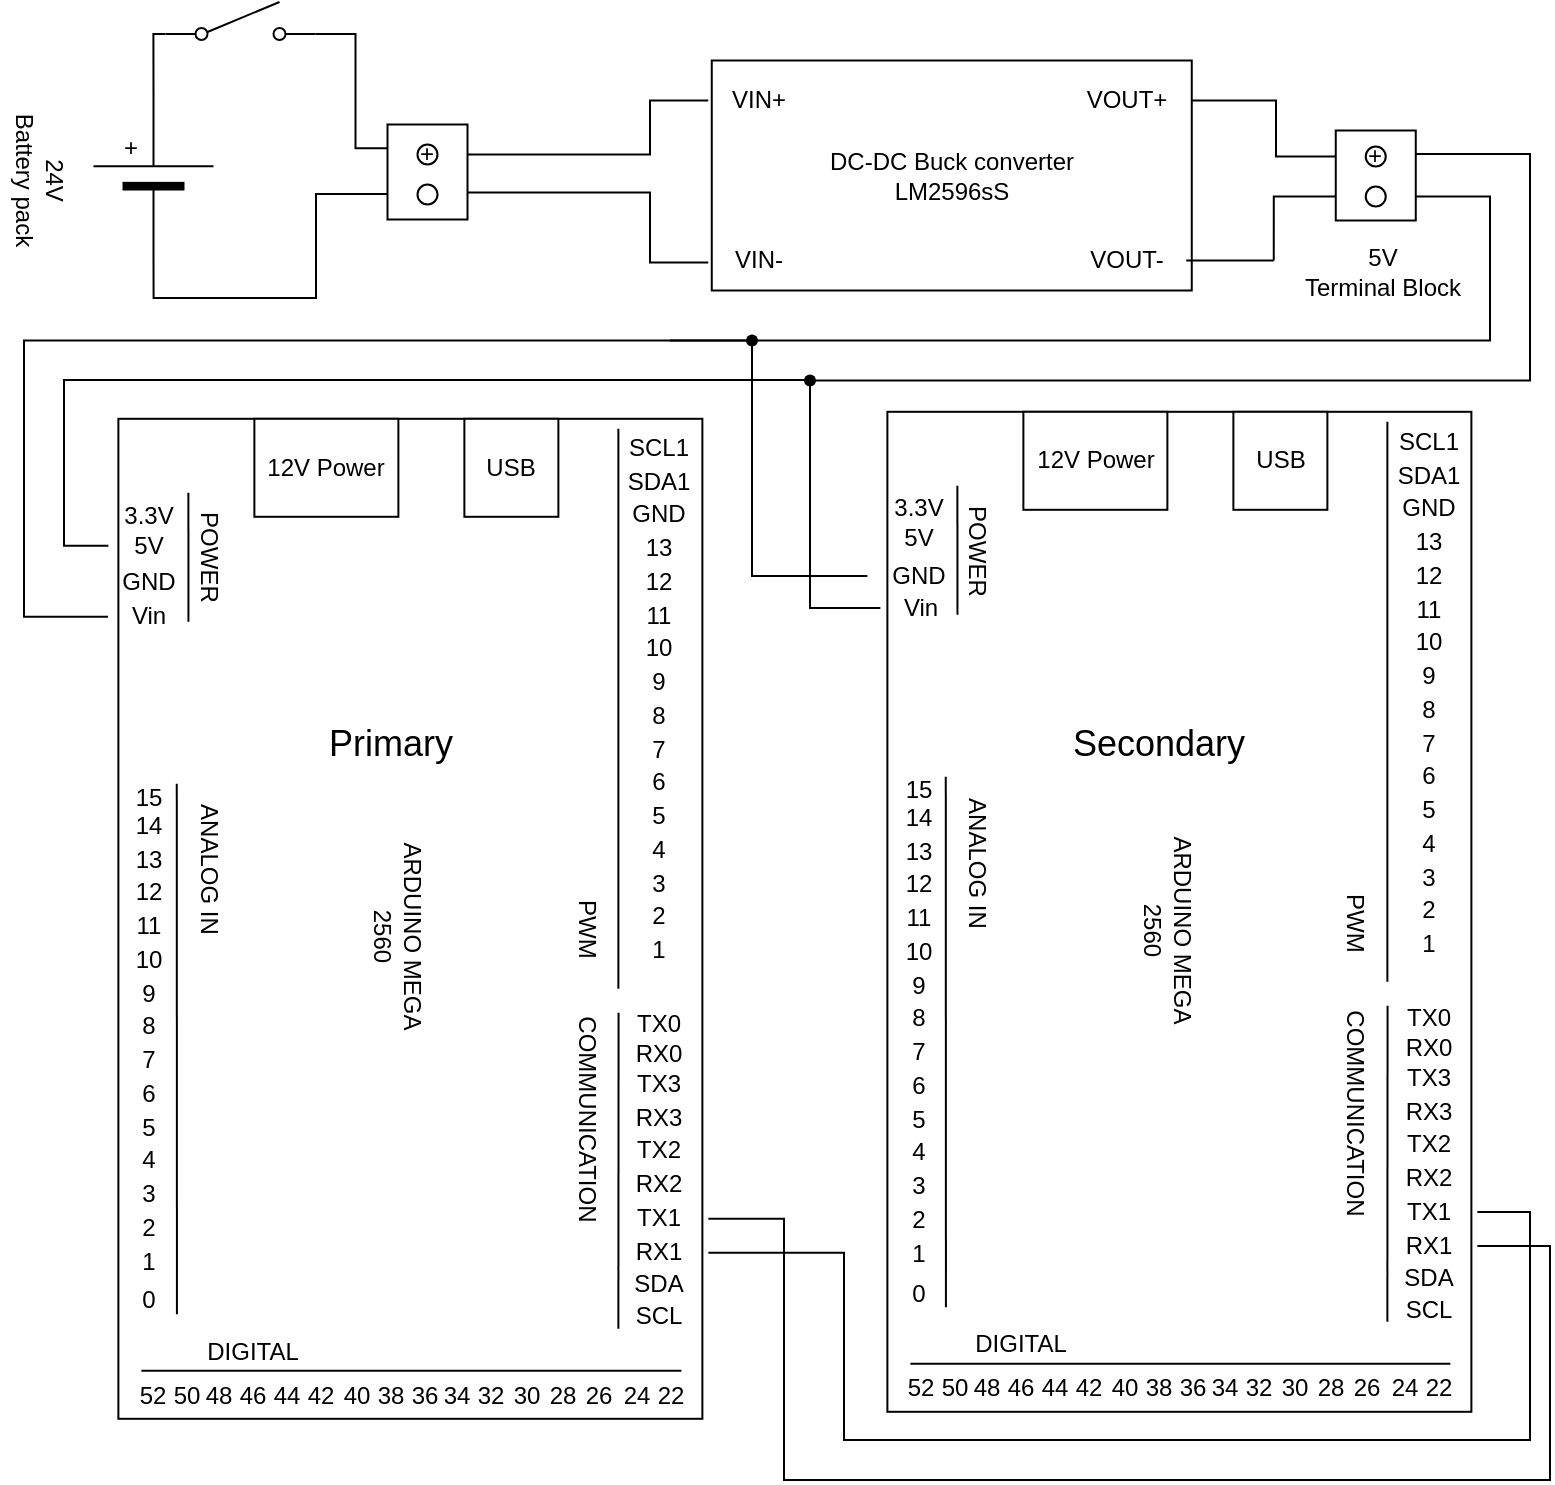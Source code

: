 <mxfile version="21.2.9" type="device" pages="7">
  <diagram name="Power supply" id="t749hwFApUoqZLiWXe_M">
    <mxGraphModel dx="1500" dy="784" grid="1" gridSize="10" guides="1" tooltips="1" connect="1" arrows="1" fold="1" page="1" pageScale="1" pageWidth="827" pageHeight="1169" math="0" shadow="0">
      <root>
        <mxCell id="0" />
        <mxCell id="1" parent="0" />
        <mxCell id="E-ViC6oGIXc3T0Gfyh14-9" value="" style="edgeStyle=orthogonalEdgeStyle;rounded=0;orthogonalLoop=1;jettySize=auto;html=1;endArrow=none;endFill=0;" parent="1" source="FEonksT0cjO3q5oD0bP6-4" target="E-ViC6oGIXc3T0Gfyh14-8" edge="1">
          <mxGeometry relative="1" as="geometry">
            <mxPoint x="740" y="96.25" as="sourcePoint" />
            <mxPoint x="477" y="391.25" as="targetPoint" />
            <Array as="points">
              <mxPoint x="803" y="96" />
              <mxPoint x="803" y="209" />
            </Array>
          </mxGeometry>
        </mxCell>
        <mxCell id="2BVviUQPA1dvgN040ACl-459" value="" style="edgeStyle=orthogonalEdgeStyle;rounded=0;orthogonalLoop=1;jettySize=auto;html=1;endArrow=none;endFill=0;" parent="1" source="2BVviUQPA1dvgN040ACl-443" target="FEonksT0cjO3q5oD0bP6-2" edge="1">
          <mxGeometry relative="1" as="geometry">
            <mxPoint x="291.75" y="96.25" as="targetPoint" />
            <mxPoint x="393.75" y="158.75" as="sourcePoint" />
            <Array as="points">
              <mxPoint x="363" y="69.25" />
              <mxPoint x="363" y="96.25" />
            </Array>
          </mxGeometry>
        </mxCell>
        <mxCell id="2BVviUQPA1dvgN040ACl-461" value="" style="edgeStyle=orthogonalEdgeStyle;rounded=0;orthogonalLoop=1;jettySize=auto;html=1;exitX=1;exitY=0.5;exitDx=0;exitDy=0;endArrow=none;endFill=0;" parent="1" target="2BVviUQPA1dvgN040ACl-444" edge="1">
          <mxGeometry relative="1" as="geometry">
            <mxPoint x="256.75" y="115.25" as="sourcePoint" />
            <mxPoint x="392.13" y="158.25" as="targetPoint" />
            <Array as="points">
              <mxPoint x="363" y="115.25" />
              <mxPoint x="363" y="150.25" />
            </Array>
          </mxGeometry>
        </mxCell>
        <mxCell id="2BVviUQPA1dvgN040ACl-466" style="edgeStyle=orthogonalEdgeStyle;rounded=0;orthogonalLoop=1;jettySize=auto;html=1;entryX=0;entryY=0.5;entryDx=0;entryDy=0;endArrow=none;endFill=0;" parent="1" target="2BVviUQPA1dvgN040ACl-379" edge="1">
          <mxGeometry relative="1" as="geometry">
            <Array as="points">
              <mxPoint x="674.63" y="117.75" />
            </Array>
            <mxPoint x="674.88" y="149.25" as="sourcePoint" />
          </mxGeometry>
        </mxCell>
        <mxCell id="E-ViC6oGIXc3T0Gfyh14-7" value="" style="edgeStyle=orthogonalEdgeStyle;rounded=0;orthogonalLoop=1;jettySize=auto;html=1;endArrow=none;endFill=0;" parent="1" source="2BVviUQPA1dvgN040ACl-379" target="E-ViC6oGIXc3T0Gfyh14-6" edge="1">
          <mxGeometry relative="1" as="geometry">
            <mxPoint x="731" y="117.25" as="sourcePoint" />
            <mxPoint x="472" y="410.25" as="targetPoint" />
            <Array as="points">
              <mxPoint x="783" y="117.25" />
              <mxPoint x="783" y="189.25" />
              <mxPoint x="373" y="189.25" />
            </Array>
          </mxGeometry>
        </mxCell>
        <mxCell id="2BVviUQPA1dvgN040ACl-465" style="edgeStyle=orthogonalEdgeStyle;rounded=0;orthogonalLoop=1;jettySize=auto;html=1;entryX=0;entryY=0.5;entryDx=0;entryDy=0;endArrow=none;endFill=0;" parent="1" source="2BVviUQPA1dvgN040ACl-445" target="2BVviUQPA1dvgN040ACl-378" edge="1">
          <mxGeometry relative="1" as="geometry" />
        </mxCell>
        <mxCell id="2BVviUQPA1dvgN040ACl-377" value="" style="rounded=0;whiteSpace=wrap;html=1;" parent="1" vertex="1">
          <mxGeometry x="705.88" y="84.25" width="40" height="45" as="geometry" />
        </mxCell>
        <mxCell id="2BVviUQPA1dvgN040ACl-378" value="" style="ellipse;whiteSpace=wrap;html=1;aspect=fixed;" parent="1" vertex="1">
          <mxGeometry x="720.88" y="92.25" width="10" height="10" as="geometry" />
        </mxCell>
        <mxCell id="2BVviUQPA1dvgN040ACl-379" value="" style="ellipse;whiteSpace=wrap;html=1;aspect=fixed;" parent="1" vertex="1">
          <mxGeometry x="720.88" y="112.25" width="10" height="10" as="geometry" />
        </mxCell>
        <mxCell id="2BVviUQPA1dvgN040ACl-453" style="edgeStyle=orthogonalEdgeStyle;rounded=0;orthogonalLoop=1;jettySize=auto;html=1;exitX=0;exitY=0.5;exitDx=0;exitDy=0;exitPerimeter=0;entryX=0;entryY=0.75;entryDx=0;entryDy=0;" parent="1" source="2BVviUQPA1dvgN040ACl-373" target="2BVviUQPA1dvgN040ACl-447" edge="1">
          <mxGeometry relative="1" as="geometry">
            <Array as="points">
              <mxPoint x="115" y="168" />
              <mxPoint x="196" y="168" />
              <mxPoint x="196" y="116" />
              <mxPoint x="248" y="116" />
            </Array>
          </mxGeometry>
        </mxCell>
        <mxCell id="W1BnBkvJyS24Brfdj6u7-2" style="edgeStyle=orthogonalEdgeStyle;rounded=0;orthogonalLoop=1;jettySize=auto;html=1;exitX=1;exitY=0.5;exitDx=0;exitDy=0;exitPerimeter=0;entryX=0;entryY=0.8;entryDx=0;entryDy=0;endArrow=none;endFill=0;" parent="1" source="2BVviUQPA1dvgN040ACl-373" target="W1BnBkvJyS24Brfdj6u7-1" edge="1">
          <mxGeometry relative="1" as="geometry">
            <Array as="points">
              <mxPoint x="114.75" y="36.25" />
            </Array>
          </mxGeometry>
        </mxCell>
        <mxCell id="2BVviUQPA1dvgN040ACl-373" value="" style="verticalLabelPosition=bottom;shadow=0;dashed=0;align=center;fillColor=strokeColor;html=1;verticalAlign=top;strokeWidth=1;shape=mxgraph.electrical.miscellaneous.monocell_battery;direction=west;rotation=90;" parent="1" vertex="1">
          <mxGeometry x="73" y="76.25" width="83.5" height="60" as="geometry" />
        </mxCell>
        <mxCell id="2BVviUQPA1dvgN040ACl-415" value="24V&lt;br&gt;Battery pack" style="text;html=1;align=center;verticalAlign=middle;resizable=0;points=[];autosize=1;strokeColor=none;fillColor=none;rotation=90;" parent="1" vertex="1">
          <mxGeometry x="13" y="88.75" width="90" height="40" as="geometry" />
        </mxCell>
        <mxCell id="2BVviUQPA1dvgN040ACl-442" value="DC-DC Buck converter &lt;br&gt;LM2596sS" style="rounded=0;whiteSpace=wrap;html=1;" parent="1" vertex="1">
          <mxGeometry x="393.88" y="49.25" width="240" height="115" as="geometry" />
        </mxCell>
        <mxCell id="2BVviUQPA1dvgN040ACl-443" value="VIN+" style="text;html=1;align=center;verticalAlign=middle;resizable=0;points=[];autosize=1;strokeColor=none;fillColor=none;" parent="1" vertex="1">
          <mxGeometry x="392.13" y="54.25" width="50" height="30" as="geometry" />
        </mxCell>
        <mxCell id="2BVviUQPA1dvgN040ACl-444" value="VIN-" style="text;html=1;align=center;verticalAlign=middle;resizable=0;points=[];autosize=1;strokeColor=none;fillColor=none;" parent="1" vertex="1">
          <mxGeometry x="392.13" y="134.25" width="50" height="30" as="geometry" />
        </mxCell>
        <mxCell id="2BVviUQPA1dvgN040ACl-445" value="VOUT+" style="text;html=1;align=center;verticalAlign=middle;resizable=0;points=[];autosize=1;strokeColor=none;fillColor=none;" parent="1" vertex="1">
          <mxGeometry x="571.13" y="54.25" width="60" height="30" as="geometry" />
        </mxCell>
        <mxCell id="2BVviUQPA1dvgN040ACl-446" value="VOUT-" style="text;html=1;align=center;verticalAlign=middle;resizable=0;points=[];autosize=1;strokeColor=none;fillColor=none;" parent="1" vertex="1">
          <mxGeometry x="571.13" y="134.25" width="60" height="30" as="geometry" />
        </mxCell>
        <mxCell id="2BVviUQPA1dvgN040ACl-447" value="" style="rounded=0;whiteSpace=wrap;html=1;" parent="1" vertex="1">
          <mxGeometry x="231.75" y="81.25" width="40" height="47.5" as="geometry" />
        </mxCell>
        <mxCell id="2BVviUQPA1dvgN040ACl-448" value="" style="ellipse;whiteSpace=wrap;html=1;aspect=fixed;" parent="1" vertex="1">
          <mxGeometry x="246.75" y="91.25" width="10" height="10" as="geometry" />
        </mxCell>
        <mxCell id="2BVviUQPA1dvgN040ACl-449" value="" style="ellipse;whiteSpace=wrap;html=1;aspect=fixed;" parent="1" vertex="1">
          <mxGeometry x="246.75" y="111.25" width="10" height="10" as="geometry" />
        </mxCell>
        <mxCell id="2BVviUQPA1dvgN040ACl-467" value="5V&lt;br&gt;Terminal Block" style="text;html=1;align=center;verticalAlign=middle;resizable=0;points=[];autosize=1;strokeColor=none;fillColor=none;" parent="1" vertex="1">
          <mxGeometry x="679.38" y="135.25" width="100" height="40" as="geometry" />
        </mxCell>
        <mxCell id="W1BnBkvJyS24Brfdj6u7-3" style="edgeStyle=orthogonalEdgeStyle;rounded=0;orthogonalLoop=1;jettySize=auto;html=1;exitX=1;exitY=0.8;exitDx=0;exitDy=0;entryX=0;entryY=0.25;entryDx=0;entryDy=0;endArrow=none;endFill=0;" parent="1" source="W1BnBkvJyS24Brfdj6u7-1" target="2BVviUQPA1dvgN040ACl-447" edge="1">
          <mxGeometry relative="1" as="geometry">
            <Array as="points">
              <mxPoint x="215.75" y="36.25" />
              <mxPoint x="215.75" y="93.25" />
            </Array>
          </mxGeometry>
        </mxCell>
        <mxCell id="W1BnBkvJyS24Brfdj6u7-1" value="" style="html=1;shape=mxgraph.electrical.electro-mechanical.singleSwitch;aspect=fixed;elSwitchState=off;" parent="1" vertex="1">
          <mxGeometry x="120.75" y="20" width="75" height="20" as="geometry" />
        </mxCell>
        <mxCell id="Vs2QK7ms5mLPPNlSLuVc-1" value="" style="rounded=0;whiteSpace=wrap;html=1;" parent="1" vertex="1">
          <mxGeometry x="97.19" y="228.4" width="292" height="500" as="geometry" />
        </mxCell>
        <mxCell id="Vs2QK7ms5mLPPNlSLuVc-2" value="PWM" style="text;html=1;align=center;verticalAlign=middle;resizable=0;points=[];autosize=1;strokeColor=none;fillColor=none;rotation=90;" parent="1" vertex="1">
          <mxGeometry x="306.19" y="468.4" width="50" height="30" as="geometry" />
        </mxCell>
        <mxCell id="Vs2QK7ms5mLPPNlSLuVc-3" value="SCL1" style="text;html=1;align=center;verticalAlign=middle;resizable=0;points=[];autosize=1;strokeColor=none;fillColor=none;" parent="1" vertex="1">
          <mxGeometry x="342.19" y="228.4" width="50" height="30" as="geometry" />
        </mxCell>
        <mxCell id="Vs2QK7ms5mLPPNlSLuVc-4" value="SDA1" style="text;html=1;align=center;verticalAlign=middle;resizable=0;points=[];autosize=1;strokeColor=none;fillColor=none;" parent="1" vertex="1">
          <mxGeometry x="342.19" y="245.4" width="50" height="30" as="geometry" />
        </mxCell>
        <mxCell id="Vs2QK7ms5mLPPNlSLuVc-5" value="GND" style="text;html=1;align=center;verticalAlign=middle;resizable=0;points=[];autosize=1;strokeColor=none;fillColor=none;" parent="1" vertex="1">
          <mxGeometry x="342.19" y="261.4" width="50" height="30" as="geometry" />
        </mxCell>
        <mxCell id="Vs2QK7ms5mLPPNlSLuVc-6" value="13" style="text;html=1;align=center;verticalAlign=middle;resizable=0;points=[];autosize=1;strokeColor=none;fillColor=none;" parent="1" vertex="1">
          <mxGeometry x="347.19" y="278.4" width="40" height="30" as="geometry" />
        </mxCell>
        <mxCell id="Vs2QK7ms5mLPPNlSLuVc-7" value="12&lt;br&gt;" style="text;html=1;align=center;verticalAlign=middle;resizable=0;points=[];autosize=1;strokeColor=none;fillColor=none;" parent="1" vertex="1">
          <mxGeometry x="347.19" y="295.4" width="40" height="30" as="geometry" />
        </mxCell>
        <mxCell id="Vs2QK7ms5mLPPNlSLuVc-8" value="11" style="text;html=1;align=center;verticalAlign=middle;resizable=0;points=[];autosize=1;strokeColor=none;fillColor=none;" parent="1" vertex="1">
          <mxGeometry x="347.19" y="312.4" width="40" height="30" as="geometry" />
        </mxCell>
        <mxCell id="Vs2QK7ms5mLPPNlSLuVc-9" value="10" style="text;html=1;align=center;verticalAlign=middle;resizable=0;points=[];autosize=1;strokeColor=none;fillColor=none;" parent="1" vertex="1">
          <mxGeometry x="347.19" y="328.4" width="40" height="30" as="geometry" />
        </mxCell>
        <mxCell id="Vs2QK7ms5mLPPNlSLuVc-10" value="9" style="text;html=1;align=center;verticalAlign=middle;resizable=0;points=[];autosize=1;strokeColor=none;fillColor=none;" parent="1" vertex="1">
          <mxGeometry x="352.19" y="345.4" width="30" height="30" as="geometry" />
        </mxCell>
        <mxCell id="Vs2QK7ms5mLPPNlSLuVc-11" value="8" style="text;html=1;align=center;verticalAlign=middle;resizable=0;points=[];autosize=1;strokeColor=none;fillColor=none;" parent="1" vertex="1">
          <mxGeometry x="352.19" y="362.4" width="30" height="30" as="geometry" />
        </mxCell>
        <mxCell id="Vs2QK7ms5mLPPNlSLuVc-12" value="7" style="text;html=1;align=center;verticalAlign=middle;resizable=0;points=[];autosize=1;strokeColor=none;fillColor=none;" parent="1" vertex="1">
          <mxGeometry x="352.19" y="379.4" width="30" height="30" as="geometry" />
        </mxCell>
        <mxCell id="Vs2QK7ms5mLPPNlSLuVc-13" value="6" style="text;html=1;align=center;verticalAlign=middle;resizable=0;points=[];autosize=1;strokeColor=none;fillColor=none;" parent="1" vertex="1">
          <mxGeometry x="352.19" y="395.4" width="30" height="30" as="geometry" />
        </mxCell>
        <mxCell id="Vs2QK7ms5mLPPNlSLuVc-14" value="5" style="text;html=1;align=center;verticalAlign=middle;resizable=0;points=[];autosize=1;strokeColor=none;fillColor=none;" parent="1" vertex="1">
          <mxGeometry x="352.19" y="412.4" width="30" height="30" as="geometry" />
        </mxCell>
        <mxCell id="Vs2QK7ms5mLPPNlSLuVc-15" value="4" style="text;html=1;align=center;verticalAlign=middle;resizable=0;points=[];autosize=1;strokeColor=none;fillColor=none;" parent="1" vertex="1">
          <mxGeometry x="352.19" y="429.4" width="30" height="30" as="geometry" />
        </mxCell>
        <mxCell id="Vs2QK7ms5mLPPNlSLuVc-16" value="2" style="text;html=1;align=center;verticalAlign=middle;resizable=0;points=[];autosize=1;strokeColor=none;fillColor=none;" parent="1" vertex="1">
          <mxGeometry x="352.19" y="462.4" width="30" height="30" as="geometry" />
        </mxCell>
        <mxCell id="Vs2QK7ms5mLPPNlSLuVc-17" value="1" style="text;html=1;align=center;verticalAlign=middle;resizable=0;points=[];autosize=1;strokeColor=none;fillColor=none;" parent="1" vertex="1">
          <mxGeometry x="352.19" y="479.4" width="30" height="30" as="geometry" />
        </mxCell>
        <mxCell id="Vs2QK7ms5mLPPNlSLuVc-18" value="3" style="text;html=1;align=center;verticalAlign=middle;resizable=0;points=[];autosize=1;strokeColor=none;fillColor=none;" parent="1" vertex="1">
          <mxGeometry x="352.19" y="446.4" width="30" height="30" as="geometry" />
        </mxCell>
        <mxCell id="Vs2QK7ms5mLPPNlSLuVc-19" value="COMMUNICATION" style="text;html=1;align=center;verticalAlign=middle;resizable=0;points=[];autosize=1;strokeColor=none;fillColor=none;rotation=90;" parent="1" vertex="1">
          <mxGeometry x="266.19" y="563.4" width="130" height="30" as="geometry" />
        </mxCell>
        <mxCell id="Vs2QK7ms5mLPPNlSLuVc-20" value="TX0" style="text;html=1;align=center;verticalAlign=middle;resizable=0;points=[];autosize=1;strokeColor=none;fillColor=none;" parent="1" vertex="1">
          <mxGeometry x="342.19" y="516.4" width="50" height="30" as="geometry" />
        </mxCell>
        <mxCell id="Vs2QK7ms5mLPPNlSLuVc-21" value="RX0" style="text;html=1;align=center;verticalAlign=middle;resizable=0;points=[];autosize=1;strokeColor=none;fillColor=none;" parent="1" vertex="1">
          <mxGeometry x="342.19" y="531.4" width="50" height="30" as="geometry" />
        </mxCell>
        <mxCell id="Vs2QK7ms5mLPPNlSLuVc-22" value="TX3" style="text;html=1;align=center;verticalAlign=middle;resizable=0;points=[];autosize=1;strokeColor=none;fillColor=none;" parent="1" vertex="1">
          <mxGeometry x="342.19" y="546.4" width="50" height="30" as="geometry" />
        </mxCell>
        <mxCell id="Vs2QK7ms5mLPPNlSLuVc-23" value="RX3" style="text;html=1;align=center;verticalAlign=middle;resizable=0;points=[];autosize=1;strokeColor=none;fillColor=none;" parent="1" vertex="1">
          <mxGeometry x="342.19" y="563.4" width="50" height="30" as="geometry" />
        </mxCell>
        <mxCell id="Vs2QK7ms5mLPPNlSLuVc-24" value="TX2" style="text;html=1;align=center;verticalAlign=middle;resizable=0;points=[];autosize=1;strokeColor=none;fillColor=none;" parent="1" vertex="1">
          <mxGeometry x="342.19" y="579.4" width="50" height="30" as="geometry" />
        </mxCell>
        <mxCell id="Vs2QK7ms5mLPPNlSLuVc-25" value="RX2" style="text;html=1;align=center;verticalAlign=middle;resizable=0;points=[];autosize=1;strokeColor=none;fillColor=none;" parent="1" vertex="1">
          <mxGeometry x="342.19" y="596.4" width="50" height="30" as="geometry" />
        </mxCell>
        <mxCell id="402lEpQTJ0Dt7xonss9--1" style="edgeStyle=orthogonalEdgeStyle;rounded=0;orthogonalLoop=1;jettySize=auto;html=1;endArrow=none;endFill=0;" parent="1" source="Vs2QK7ms5mLPPNlSLuVc-26" target="Vs2QK7ms5mLPPNlSLuVc-104" edge="1">
          <mxGeometry relative="1" as="geometry">
            <Array as="points">
              <mxPoint x="430" y="628" />
              <mxPoint x="430" y="759" />
              <mxPoint x="813" y="759" />
              <mxPoint x="813" y="642" />
            </Array>
          </mxGeometry>
        </mxCell>
        <mxCell id="Vs2QK7ms5mLPPNlSLuVc-26" value="TX1" style="text;html=1;align=center;verticalAlign=middle;resizable=0;points=[];autosize=1;strokeColor=none;fillColor=none;" parent="1" vertex="1">
          <mxGeometry x="342.19" y="613.4" width="50" height="30" as="geometry" />
        </mxCell>
        <mxCell id="Vs2QK7ms5mLPPNlSLuVc-27" value="SDA" style="text;html=1;align=center;verticalAlign=middle;resizable=0;points=[];autosize=1;strokeColor=none;fillColor=none;" parent="1" vertex="1">
          <mxGeometry x="342.19" y="646.4" width="50" height="30" as="geometry" />
        </mxCell>
        <mxCell id="Vs2QK7ms5mLPPNlSLuVc-28" value="SCL" style="text;html=1;align=center;verticalAlign=middle;resizable=0;points=[];autosize=1;strokeColor=none;fillColor=none;" parent="1" vertex="1">
          <mxGeometry x="342.19" y="662.4" width="50" height="30" as="geometry" />
        </mxCell>
        <mxCell id="402lEpQTJ0Dt7xonss9--2" style="edgeStyle=orthogonalEdgeStyle;rounded=0;orthogonalLoop=1;jettySize=auto;html=1;endArrow=none;endFill=0;" parent="1" source="Vs2QK7ms5mLPPNlSLuVc-29" target="Vs2QK7ms5mLPPNlSLuVc-101" edge="1">
          <mxGeometry relative="1" as="geometry">
            <Array as="points">
              <mxPoint x="460" y="645" />
              <mxPoint x="460" y="739" />
              <mxPoint x="803" y="739" />
              <mxPoint x="803" y="625" />
            </Array>
          </mxGeometry>
        </mxCell>
        <mxCell id="Vs2QK7ms5mLPPNlSLuVc-29" value="RX1" style="text;html=1;align=center;verticalAlign=middle;resizable=0;points=[];autosize=1;strokeColor=none;fillColor=none;" parent="1" vertex="1">
          <mxGeometry x="342.19" y="630.4" width="50" height="30" as="geometry" />
        </mxCell>
        <mxCell id="Vs2QK7ms5mLPPNlSLuVc-30" value="DIGITAL" style="text;html=1;align=center;verticalAlign=middle;resizable=0;points=[];autosize=1;strokeColor=none;fillColor=none;" parent="1" vertex="1">
          <mxGeometry x="128.69" y="679.9" width="70" height="30" as="geometry" />
        </mxCell>
        <mxCell id="Vs2QK7ms5mLPPNlSLuVc-31" value="22" style="text;html=1;align=center;verticalAlign=middle;resizable=0;points=[];autosize=1;strokeColor=none;fillColor=none;" parent="1" vertex="1">
          <mxGeometry x="352.69" y="701.9" width="40" height="30" as="geometry" />
        </mxCell>
        <mxCell id="Vs2QK7ms5mLPPNlSLuVc-32" value="24" style="text;html=1;align=center;verticalAlign=middle;resizable=0;points=[];autosize=1;strokeColor=none;fillColor=none;" parent="1" vertex="1">
          <mxGeometry x="335.69" y="701.9" width="40" height="30" as="geometry" />
        </mxCell>
        <mxCell id="Vs2QK7ms5mLPPNlSLuVc-33" value="26" style="text;html=1;align=center;verticalAlign=middle;resizable=0;points=[];autosize=1;strokeColor=none;fillColor=none;" parent="1" vertex="1">
          <mxGeometry x="316.69" y="701.9" width="40" height="30" as="geometry" />
        </mxCell>
        <mxCell id="Vs2QK7ms5mLPPNlSLuVc-34" value="28" style="text;html=1;align=center;verticalAlign=middle;resizable=0;points=[];autosize=1;strokeColor=none;fillColor=none;" parent="1" vertex="1">
          <mxGeometry x="298.69" y="701.9" width="40" height="30" as="geometry" />
        </mxCell>
        <mxCell id="Vs2QK7ms5mLPPNlSLuVc-35" value="30" style="text;html=1;align=center;verticalAlign=middle;resizable=0;points=[];autosize=1;strokeColor=none;fillColor=none;" parent="1" vertex="1">
          <mxGeometry x="280.69" y="701.9" width="40" height="30" as="geometry" />
        </mxCell>
        <mxCell id="Vs2QK7ms5mLPPNlSLuVc-36" value="32" style="text;html=1;align=center;verticalAlign=middle;resizable=0;points=[];autosize=1;strokeColor=none;fillColor=none;" parent="1" vertex="1">
          <mxGeometry x="262.69" y="701.9" width="40" height="30" as="geometry" />
        </mxCell>
        <mxCell id="Vs2QK7ms5mLPPNlSLuVc-37" value="34" style="text;html=1;align=center;verticalAlign=middle;resizable=0;points=[];autosize=1;strokeColor=none;fillColor=none;" parent="1" vertex="1">
          <mxGeometry x="245.69" y="701.9" width="40" height="30" as="geometry" />
        </mxCell>
        <mxCell id="Vs2QK7ms5mLPPNlSLuVc-38" value="36" style="text;html=1;align=center;verticalAlign=middle;resizable=0;points=[];autosize=1;strokeColor=none;fillColor=none;" parent="1" vertex="1">
          <mxGeometry x="229.69" y="701.9" width="40" height="30" as="geometry" />
        </mxCell>
        <mxCell id="Vs2QK7ms5mLPPNlSLuVc-39" value="38" style="text;html=1;align=center;verticalAlign=middle;resizable=0;points=[];autosize=1;strokeColor=none;fillColor=none;" parent="1" vertex="1">
          <mxGeometry x="212.69" y="701.9" width="40" height="30" as="geometry" />
        </mxCell>
        <mxCell id="Vs2QK7ms5mLPPNlSLuVc-40" value="40" style="text;html=1;align=center;verticalAlign=middle;resizable=0;points=[];autosize=1;strokeColor=none;fillColor=none;" parent="1" vertex="1">
          <mxGeometry x="195.69" y="701.9" width="40" height="30" as="geometry" />
        </mxCell>
        <mxCell id="Vs2QK7ms5mLPPNlSLuVc-41" value="42" style="text;html=1;align=center;verticalAlign=middle;resizable=0;points=[];autosize=1;strokeColor=none;fillColor=none;" parent="1" vertex="1">
          <mxGeometry x="177.69" y="701.9" width="40" height="30" as="geometry" />
        </mxCell>
        <mxCell id="Vs2QK7ms5mLPPNlSLuVc-42" value="44" style="text;html=1;align=center;verticalAlign=middle;resizable=0;points=[];autosize=1;strokeColor=none;fillColor=none;" parent="1" vertex="1">
          <mxGeometry x="160.69" y="701.9" width="40" height="30" as="geometry" />
        </mxCell>
        <mxCell id="Vs2QK7ms5mLPPNlSLuVc-43" value="46" style="text;html=1;align=center;verticalAlign=middle;resizable=0;points=[];autosize=1;strokeColor=none;fillColor=none;" parent="1" vertex="1">
          <mxGeometry x="143.69" y="701.9" width="40" height="30" as="geometry" />
        </mxCell>
        <mxCell id="Vs2QK7ms5mLPPNlSLuVc-44" value="48" style="text;html=1;align=center;verticalAlign=middle;resizable=0;points=[];autosize=1;strokeColor=none;fillColor=none;" parent="1" vertex="1">
          <mxGeometry x="126.69" y="701.9" width="40" height="30" as="geometry" />
        </mxCell>
        <mxCell id="Vs2QK7ms5mLPPNlSLuVc-45" value="50" style="text;html=1;align=center;verticalAlign=middle;resizable=0;points=[];autosize=1;strokeColor=none;fillColor=none;" parent="1" vertex="1">
          <mxGeometry x="110.69" y="701.9" width="40" height="30" as="geometry" />
        </mxCell>
        <mxCell id="Vs2QK7ms5mLPPNlSLuVc-46" value="52" style="text;html=1;align=center;verticalAlign=middle;resizable=0;points=[];autosize=1;strokeColor=none;fillColor=none;" parent="1" vertex="1">
          <mxGeometry x="93.69" y="701.9" width="40" height="30" as="geometry" />
        </mxCell>
        <mxCell id="Vs2QK7ms5mLPPNlSLuVc-47" value="ANALOG IN" style="text;html=1;align=center;verticalAlign=middle;resizable=0;points=[];autosize=1;strokeColor=none;fillColor=none;rotation=90;" parent="1" vertex="1">
          <mxGeometry x="97.19" y="438.4" width="90" height="30" as="geometry" />
        </mxCell>
        <mxCell id="Vs2QK7ms5mLPPNlSLuVc-48" value="POWER" style="text;html=1;align=center;verticalAlign=middle;resizable=0;points=[];autosize=1;strokeColor=none;fillColor=none;rotation=90;" parent="1" vertex="1">
          <mxGeometry x="107.19" y="282.4" width="70" height="30" as="geometry" />
        </mxCell>
        <mxCell id="Vs2QK7ms5mLPPNlSLuVc-49" value="13" style="text;html=1;align=center;verticalAlign=middle;resizable=0;points=[];autosize=1;strokeColor=none;fillColor=none;" parent="1" vertex="1">
          <mxGeometry x="92.19" y="433.9" width="40" height="30" as="geometry" />
        </mxCell>
        <mxCell id="Vs2QK7ms5mLPPNlSLuVc-50" value="12&lt;br&gt;" style="text;html=1;align=center;verticalAlign=middle;resizable=0;points=[];autosize=1;strokeColor=none;fillColor=none;" parent="1" vertex="1">
          <mxGeometry x="92.19" y="449.9" width="40" height="30" as="geometry" />
        </mxCell>
        <mxCell id="Vs2QK7ms5mLPPNlSLuVc-51" value="11" style="text;html=1;align=center;verticalAlign=middle;resizable=0;points=[];autosize=1;strokeColor=none;fillColor=none;" parent="1" vertex="1">
          <mxGeometry x="92.19" y="466.9" width="40" height="30" as="geometry" />
        </mxCell>
        <mxCell id="Vs2QK7ms5mLPPNlSLuVc-52" value="10" style="text;html=1;align=center;verticalAlign=middle;resizable=0;points=[];autosize=1;strokeColor=none;fillColor=none;" parent="1" vertex="1">
          <mxGeometry x="92.19" y="483.9" width="40" height="30" as="geometry" />
        </mxCell>
        <mxCell id="Vs2QK7ms5mLPPNlSLuVc-53" value="9" style="text;html=1;align=center;verticalAlign=middle;resizable=0;points=[];autosize=1;strokeColor=none;fillColor=none;" parent="1" vertex="1">
          <mxGeometry x="97.19" y="500.9" width="30" height="30" as="geometry" />
        </mxCell>
        <mxCell id="Vs2QK7ms5mLPPNlSLuVc-54" value="8" style="text;html=1;align=center;verticalAlign=middle;resizable=0;points=[];autosize=1;strokeColor=none;fillColor=none;" parent="1" vertex="1">
          <mxGeometry x="97.19" y="516.9" width="30" height="30" as="geometry" />
        </mxCell>
        <mxCell id="Vs2QK7ms5mLPPNlSLuVc-55" value="7" style="text;html=1;align=center;verticalAlign=middle;resizable=0;points=[];autosize=1;strokeColor=none;fillColor=none;" parent="1" vertex="1">
          <mxGeometry x="97.19" y="533.9" width="30" height="30" as="geometry" />
        </mxCell>
        <mxCell id="Vs2QK7ms5mLPPNlSLuVc-56" value="6" style="text;html=1;align=center;verticalAlign=middle;resizable=0;points=[];autosize=1;strokeColor=none;fillColor=none;" parent="1" vertex="1">
          <mxGeometry x="97.19" y="550.9" width="30" height="30" as="geometry" />
        </mxCell>
        <mxCell id="Vs2QK7ms5mLPPNlSLuVc-57" value="5" style="text;html=1;align=center;verticalAlign=middle;resizable=0;points=[];autosize=1;strokeColor=none;fillColor=none;" parent="1" vertex="1">
          <mxGeometry x="97.19" y="567.9" width="30" height="30" as="geometry" />
        </mxCell>
        <mxCell id="Vs2QK7ms5mLPPNlSLuVc-58" value="4" style="text;html=1;align=center;verticalAlign=middle;resizable=0;points=[];autosize=1;strokeColor=none;fillColor=none;" parent="1" vertex="1">
          <mxGeometry x="97.19" y="583.9" width="30" height="30" as="geometry" />
        </mxCell>
        <mxCell id="Vs2QK7ms5mLPPNlSLuVc-59" value="2" style="text;html=1;align=center;verticalAlign=middle;resizable=0;points=[];autosize=1;strokeColor=none;fillColor=none;" parent="1" vertex="1">
          <mxGeometry x="97.19" y="617.9" width="30" height="30" as="geometry" />
        </mxCell>
        <mxCell id="Vs2QK7ms5mLPPNlSLuVc-60" value="1" style="text;html=1;align=center;verticalAlign=middle;resizable=0;points=[];autosize=1;strokeColor=none;fillColor=none;" parent="1" vertex="1">
          <mxGeometry x="97.19" y="634.9" width="30" height="30" as="geometry" />
        </mxCell>
        <mxCell id="Vs2QK7ms5mLPPNlSLuVc-61" value="3" style="text;html=1;align=center;verticalAlign=middle;resizable=0;points=[];autosize=1;strokeColor=none;fillColor=none;" parent="1" vertex="1">
          <mxGeometry x="97.19" y="600.9" width="30" height="30" as="geometry" />
        </mxCell>
        <mxCell id="Vs2QK7ms5mLPPNlSLuVc-62" value="0" style="text;html=1;align=center;verticalAlign=middle;resizable=0;points=[];autosize=1;strokeColor=none;fillColor=none;" parent="1" vertex="1">
          <mxGeometry x="97.19" y="654.4" width="30" height="30" as="geometry" />
        </mxCell>
        <mxCell id="Vs2QK7ms5mLPPNlSLuVc-63" value="15" style="text;html=1;align=center;verticalAlign=middle;resizable=0;points=[];autosize=1;strokeColor=none;fillColor=none;" parent="1" vertex="1">
          <mxGeometry x="92.19" y="402.9" width="40" height="30" as="geometry" />
        </mxCell>
        <mxCell id="Vs2QK7ms5mLPPNlSLuVc-64" value="14" style="text;html=1;align=center;verticalAlign=middle;resizable=0;points=[];autosize=1;strokeColor=none;fillColor=none;" parent="1" vertex="1">
          <mxGeometry x="92.19" y="416.9" width="40" height="30" as="geometry" />
        </mxCell>
        <mxCell id="Vs2QK7ms5mLPPNlSLuVc-65" value="3.3V" style="text;html=1;align=center;verticalAlign=middle;resizable=0;points=[];autosize=1;strokeColor=none;fillColor=none;" parent="1" vertex="1">
          <mxGeometry x="87.19" y="261.9" width="50" height="30" as="geometry" />
        </mxCell>
        <mxCell id="E-ViC6oGIXc3T0Gfyh14-3" style="edgeStyle=orthogonalEdgeStyle;rounded=0;orthogonalLoop=1;jettySize=auto;html=1;endArrow=none;endFill=0;" parent="1" source="Vs2QK7ms5mLPPNlSLuVc-66" edge="1">
          <mxGeometry relative="1" as="geometry">
            <mxPoint x="443" y="259.25" as="targetPoint" />
            <Array as="points">
              <mxPoint x="70" y="292" />
              <mxPoint x="70" y="209" />
              <mxPoint x="443" y="209" />
            </Array>
          </mxGeometry>
        </mxCell>
        <mxCell id="Vs2QK7ms5mLPPNlSLuVc-66" value="5V" style="text;html=1;align=center;verticalAlign=middle;resizable=0;points=[];autosize=1;strokeColor=none;fillColor=none;" parent="1" vertex="1">
          <mxGeometry x="92.19" y="276.9" width="40" height="30" as="geometry" />
        </mxCell>
        <mxCell id="E-ViC6oGIXc3T0Gfyh14-4" style="edgeStyle=orthogonalEdgeStyle;rounded=0;orthogonalLoop=1;jettySize=auto;html=1;endArrow=none;endFill=0;" parent="1" source="6Jcn4L8aeFnrLcOQAKAh-1" target="E-ViC6oGIXc3T0Gfyh14-6" edge="1">
          <mxGeometry relative="1" as="geometry">
            <mxPoint x="133" y="219.25" as="targetPoint" />
            <Array as="points">
              <mxPoint x="50" y="327" />
              <mxPoint x="50" y="189" />
            </Array>
          </mxGeometry>
        </mxCell>
        <mxCell id="Vs2QK7ms5mLPPNlSLuVc-67" value="GND" style="text;html=1;align=center;verticalAlign=middle;resizable=0;points=[];autosize=1;strokeColor=none;fillColor=none;" parent="1" vertex="1">
          <mxGeometry x="87.19" y="295.4" width="50" height="30" as="geometry" />
        </mxCell>
        <mxCell id="Vs2QK7ms5mLPPNlSLuVc-68" value="ARDUINO MEGA&lt;br style=&quot;border-color: var(--border-color);&quot;&gt;&lt;span style=&quot;&quot;&gt;2560&lt;/span&gt;" style="text;html=1;align=center;verticalAlign=middle;resizable=0;points=[];autosize=1;strokeColor=none;fillColor=none;rotation=90;" parent="1" vertex="1">
          <mxGeometry x="177.19" y="466.9" width="120" height="40" as="geometry" />
        </mxCell>
        <mxCell id="Vs2QK7ms5mLPPNlSLuVc-69" value="" style="endArrow=none;html=1;rounded=0;entryX=0.901;entryY=1.148;entryDx=0;entryDy=0;entryPerimeter=0;" parent="1" target="Vs2QK7ms5mLPPNlSLuVc-67" edge="1">
          <mxGeometry width="50" height="50" relative="1" as="geometry">
            <mxPoint x="132.19" y="265.4" as="sourcePoint" />
            <mxPoint x="132.19" y="317.4" as="targetPoint" />
          </mxGeometry>
        </mxCell>
        <mxCell id="Vs2QK7ms5mLPPNlSLuVc-70" value="" style="endArrow=none;html=1;rounded=0;exitX=0.976;exitY=0.723;exitDx=0;exitDy=0;exitPerimeter=0;" parent="1" source="Vs2QK7ms5mLPPNlSLuVc-62" edge="1">
          <mxGeometry width="50" height="50" relative="1" as="geometry">
            <mxPoint x="126.39" y="611.9" as="sourcePoint" />
            <mxPoint x="126.39" y="410.9" as="targetPoint" />
          </mxGeometry>
        </mxCell>
        <mxCell id="Vs2QK7ms5mLPPNlSLuVc-71" value="" style="endArrow=none;html=1;rounded=0;" parent="1" edge="1">
          <mxGeometry width="50" height="50" relative="1" as="geometry">
            <mxPoint x="108.69" y="704.4" as="sourcePoint" />
            <mxPoint x="378.69" y="704.4" as="targetPoint" />
          </mxGeometry>
        </mxCell>
        <mxCell id="Vs2QK7ms5mLPPNlSLuVc-72" value="" style="endArrow=none;html=1;rounded=0;" parent="1" edge="1">
          <mxGeometry width="50" height="50" relative="1" as="geometry">
            <mxPoint x="347.19" y="513.4" as="sourcePoint" />
            <mxPoint x="347.19" y="233.4" as="targetPoint" />
          </mxGeometry>
        </mxCell>
        <mxCell id="Vs2QK7ms5mLPPNlSLuVc-73" value="" style="endArrow=none;html=1;rounded=0;entryX=0.102;entryY=0.001;entryDx=0;entryDy=0;entryPerimeter=0;" parent="1" edge="1">
          <mxGeometry width="50" height="50" relative="1" as="geometry">
            <mxPoint x="347.19" y="683.4" as="sourcePoint" />
            <mxPoint x="347.29" y="525.43" as="targetPoint" />
          </mxGeometry>
        </mxCell>
        <mxCell id="Vs2QK7ms5mLPPNlSLuVc-74" value="USB" style="rounded=0;whiteSpace=wrap;html=1;" parent="1" vertex="1">
          <mxGeometry x="270.19" y="228.4" width="47" height="49" as="geometry" />
        </mxCell>
        <mxCell id="Vs2QK7ms5mLPPNlSLuVc-75" value="12V Power" style="rounded=0;whiteSpace=wrap;html=1;" parent="1" vertex="1">
          <mxGeometry x="165.19" y="228.4" width="72" height="49" as="geometry" />
        </mxCell>
        <mxCell id="Vs2QK7ms5mLPPNlSLuVc-76" value="" style="rounded=0;whiteSpace=wrap;html=1;" parent="1" vertex="1">
          <mxGeometry x="481.69" y="224.9" width="292" height="500" as="geometry" />
        </mxCell>
        <mxCell id="Vs2QK7ms5mLPPNlSLuVc-77" value="PWM" style="text;html=1;align=center;verticalAlign=middle;resizable=0;points=[];autosize=1;strokeColor=none;fillColor=none;rotation=90;" parent="1" vertex="1">
          <mxGeometry x="690.69" y="464.9" width="50" height="30" as="geometry" />
        </mxCell>
        <mxCell id="Vs2QK7ms5mLPPNlSLuVc-78" value="SCL1" style="text;html=1;align=center;verticalAlign=middle;resizable=0;points=[];autosize=1;strokeColor=none;fillColor=none;" parent="1" vertex="1">
          <mxGeometry x="726.69" y="224.9" width="50" height="30" as="geometry" />
        </mxCell>
        <mxCell id="Vs2QK7ms5mLPPNlSLuVc-79" value="SDA1" style="text;html=1;align=center;verticalAlign=middle;resizable=0;points=[];autosize=1;strokeColor=none;fillColor=none;" parent="1" vertex="1">
          <mxGeometry x="726.69" y="241.9" width="50" height="30" as="geometry" />
        </mxCell>
        <mxCell id="Vs2QK7ms5mLPPNlSLuVc-80" value="GND" style="text;html=1;align=center;verticalAlign=middle;resizable=0;points=[];autosize=1;strokeColor=none;fillColor=none;" parent="1" vertex="1">
          <mxGeometry x="726.69" y="257.9" width="50" height="30" as="geometry" />
        </mxCell>
        <mxCell id="Vs2QK7ms5mLPPNlSLuVc-81" value="13" style="text;html=1;align=center;verticalAlign=middle;resizable=0;points=[];autosize=1;strokeColor=none;fillColor=none;" parent="1" vertex="1">
          <mxGeometry x="731.69" y="274.9" width="40" height="30" as="geometry" />
        </mxCell>
        <mxCell id="Vs2QK7ms5mLPPNlSLuVc-82" value="12&lt;br&gt;" style="text;html=1;align=center;verticalAlign=middle;resizable=0;points=[];autosize=1;strokeColor=none;fillColor=none;" parent="1" vertex="1">
          <mxGeometry x="731.69" y="291.9" width="40" height="30" as="geometry" />
        </mxCell>
        <mxCell id="Vs2QK7ms5mLPPNlSLuVc-83" value="11" style="text;html=1;align=center;verticalAlign=middle;resizable=0;points=[];autosize=1;strokeColor=none;fillColor=none;" parent="1" vertex="1">
          <mxGeometry x="731.69" y="308.9" width="40" height="30" as="geometry" />
        </mxCell>
        <mxCell id="Vs2QK7ms5mLPPNlSLuVc-84" value="10" style="text;html=1;align=center;verticalAlign=middle;resizable=0;points=[];autosize=1;strokeColor=none;fillColor=none;" parent="1" vertex="1">
          <mxGeometry x="731.69" y="324.9" width="40" height="30" as="geometry" />
        </mxCell>
        <mxCell id="Vs2QK7ms5mLPPNlSLuVc-85" value="9" style="text;html=1;align=center;verticalAlign=middle;resizable=0;points=[];autosize=1;strokeColor=none;fillColor=none;" parent="1" vertex="1">
          <mxGeometry x="736.69" y="341.9" width="30" height="30" as="geometry" />
        </mxCell>
        <mxCell id="Vs2QK7ms5mLPPNlSLuVc-86" value="8" style="text;html=1;align=center;verticalAlign=middle;resizable=0;points=[];autosize=1;strokeColor=none;fillColor=none;" parent="1" vertex="1">
          <mxGeometry x="736.69" y="358.9" width="30" height="30" as="geometry" />
        </mxCell>
        <mxCell id="Vs2QK7ms5mLPPNlSLuVc-87" value="7" style="text;html=1;align=center;verticalAlign=middle;resizable=0;points=[];autosize=1;strokeColor=none;fillColor=none;" parent="1" vertex="1">
          <mxGeometry x="736.69" y="375.9" width="30" height="30" as="geometry" />
        </mxCell>
        <mxCell id="Vs2QK7ms5mLPPNlSLuVc-88" value="6" style="text;html=1;align=center;verticalAlign=middle;resizable=0;points=[];autosize=1;strokeColor=none;fillColor=none;" parent="1" vertex="1">
          <mxGeometry x="736.69" y="391.9" width="30" height="30" as="geometry" />
        </mxCell>
        <mxCell id="Vs2QK7ms5mLPPNlSLuVc-89" value="5" style="text;html=1;align=center;verticalAlign=middle;resizable=0;points=[];autosize=1;strokeColor=none;fillColor=none;" parent="1" vertex="1">
          <mxGeometry x="736.69" y="408.9" width="30" height="30" as="geometry" />
        </mxCell>
        <mxCell id="Vs2QK7ms5mLPPNlSLuVc-90" value="4" style="text;html=1;align=center;verticalAlign=middle;resizable=0;points=[];autosize=1;strokeColor=none;fillColor=none;" parent="1" vertex="1">
          <mxGeometry x="736.69" y="425.9" width="30" height="30" as="geometry" />
        </mxCell>
        <mxCell id="Vs2QK7ms5mLPPNlSLuVc-91" value="2" style="text;html=1;align=center;verticalAlign=middle;resizable=0;points=[];autosize=1;strokeColor=none;fillColor=none;" parent="1" vertex="1">
          <mxGeometry x="736.69" y="458.9" width="30" height="30" as="geometry" />
        </mxCell>
        <mxCell id="Vs2QK7ms5mLPPNlSLuVc-92" value="1" style="text;html=1;align=center;verticalAlign=middle;resizable=0;points=[];autosize=1;strokeColor=none;fillColor=none;" parent="1" vertex="1">
          <mxGeometry x="736.69" y="475.9" width="30" height="30" as="geometry" />
        </mxCell>
        <mxCell id="Vs2QK7ms5mLPPNlSLuVc-93" value="3" style="text;html=1;align=center;verticalAlign=middle;resizable=0;points=[];autosize=1;strokeColor=none;fillColor=none;" parent="1" vertex="1">
          <mxGeometry x="736.69" y="442.9" width="30" height="30" as="geometry" />
        </mxCell>
        <mxCell id="Vs2QK7ms5mLPPNlSLuVc-94" value="COMMUNICATION" style="text;html=1;align=center;verticalAlign=middle;resizable=0;points=[];autosize=1;strokeColor=none;fillColor=none;rotation=90;" parent="1" vertex="1">
          <mxGeometry x="650.69" y="559.9" width="130" height="30" as="geometry" />
        </mxCell>
        <mxCell id="Vs2QK7ms5mLPPNlSLuVc-95" value="TX0" style="text;html=1;align=center;verticalAlign=middle;resizable=0;points=[];autosize=1;strokeColor=none;fillColor=none;" parent="1" vertex="1">
          <mxGeometry x="726.69" y="512.9" width="50" height="30" as="geometry" />
        </mxCell>
        <mxCell id="Vs2QK7ms5mLPPNlSLuVc-96" value="RX0" style="text;html=1;align=center;verticalAlign=middle;resizable=0;points=[];autosize=1;strokeColor=none;fillColor=none;" parent="1" vertex="1">
          <mxGeometry x="726.69" y="527.9" width="50" height="30" as="geometry" />
        </mxCell>
        <mxCell id="Vs2QK7ms5mLPPNlSLuVc-97" value="TX3" style="text;html=1;align=center;verticalAlign=middle;resizable=0;points=[];autosize=1;strokeColor=none;fillColor=none;" parent="1" vertex="1">
          <mxGeometry x="726.69" y="542.9" width="50" height="30" as="geometry" />
        </mxCell>
        <mxCell id="Vs2QK7ms5mLPPNlSLuVc-98" value="RX3" style="text;html=1;align=center;verticalAlign=middle;resizable=0;points=[];autosize=1;strokeColor=none;fillColor=none;" parent="1" vertex="1">
          <mxGeometry x="726.69" y="559.9" width="50" height="30" as="geometry" />
        </mxCell>
        <mxCell id="Vs2QK7ms5mLPPNlSLuVc-99" value="TX2" style="text;html=1;align=center;verticalAlign=middle;resizable=0;points=[];autosize=1;strokeColor=none;fillColor=none;" parent="1" vertex="1">
          <mxGeometry x="726.69" y="575.9" width="50" height="30" as="geometry" />
        </mxCell>
        <mxCell id="Vs2QK7ms5mLPPNlSLuVc-100" value="RX2" style="text;html=1;align=center;verticalAlign=middle;resizable=0;points=[];autosize=1;strokeColor=none;fillColor=none;" parent="1" vertex="1">
          <mxGeometry x="726.69" y="592.9" width="50" height="30" as="geometry" />
        </mxCell>
        <mxCell id="Vs2QK7ms5mLPPNlSLuVc-101" value="TX1" style="text;html=1;align=center;verticalAlign=middle;resizable=0;points=[];autosize=1;strokeColor=none;fillColor=none;" parent="1" vertex="1">
          <mxGeometry x="726.69" y="609.9" width="50" height="30" as="geometry" />
        </mxCell>
        <mxCell id="Vs2QK7ms5mLPPNlSLuVc-102" value="SDA" style="text;html=1;align=center;verticalAlign=middle;resizable=0;points=[];autosize=1;strokeColor=none;fillColor=none;" parent="1" vertex="1">
          <mxGeometry x="726.69" y="642.9" width="50" height="30" as="geometry" />
        </mxCell>
        <mxCell id="Vs2QK7ms5mLPPNlSLuVc-103" value="SCL" style="text;html=1;align=center;verticalAlign=middle;resizable=0;points=[];autosize=1;strokeColor=none;fillColor=none;" parent="1" vertex="1">
          <mxGeometry x="726.69" y="658.9" width="50" height="30" as="geometry" />
        </mxCell>
        <mxCell id="Vs2QK7ms5mLPPNlSLuVc-104" value="RX1" style="text;html=1;align=center;verticalAlign=middle;resizable=0;points=[];autosize=1;strokeColor=none;fillColor=none;" parent="1" vertex="1">
          <mxGeometry x="726.69" y="626.9" width="50" height="30" as="geometry" />
        </mxCell>
        <mxCell id="Vs2QK7ms5mLPPNlSLuVc-105" value="DIGITAL" style="text;html=1;align=center;verticalAlign=middle;resizable=0;points=[];autosize=1;strokeColor=none;fillColor=none;" parent="1" vertex="1">
          <mxGeometry x="513.19" y="676.4" width="70" height="30" as="geometry" />
        </mxCell>
        <mxCell id="Vs2QK7ms5mLPPNlSLuVc-106" value="22" style="text;html=1;align=center;verticalAlign=middle;resizable=0;points=[];autosize=1;strokeColor=none;fillColor=none;" parent="1" vertex="1">
          <mxGeometry x="737.19" y="698.4" width="40" height="30" as="geometry" />
        </mxCell>
        <mxCell id="Vs2QK7ms5mLPPNlSLuVc-107" value="24" style="text;html=1;align=center;verticalAlign=middle;resizable=0;points=[];autosize=1;strokeColor=none;fillColor=none;" parent="1" vertex="1">
          <mxGeometry x="720.19" y="698.4" width="40" height="30" as="geometry" />
        </mxCell>
        <mxCell id="Vs2QK7ms5mLPPNlSLuVc-108" value="26" style="text;html=1;align=center;verticalAlign=middle;resizable=0;points=[];autosize=1;strokeColor=none;fillColor=none;" parent="1" vertex="1">
          <mxGeometry x="701.19" y="698.4" width="40" height="30" as="geometry" />
        </mxCell>
        <mxCell id="Vs2QK7ms5mLPPNlSLuVc-109" value="28" style="text;html=1;align=center;verticalAlign=middle;resizable=0;points=[];autosize=1;strokeColor=none;fillColor=none;" parent="1" vertex="1">
          <mxGeometry x="683.19" y="698.4" width="40" height="30" as="geometry" />
        </mxCell>
        <mxCell id="Vs2QK7ms5mLPPNlSLuVc-110" value="30" style="text;html=1;align=center;verticalAlign=middle;resizable=0;points=[];autosize=1;strokeColor=none;fillColor=none;" parent="1" vertex="1">
          <mxGeometry x="665.19" y="698.4" width="40" height="30" as="geometry" />
        </mxCell>
        <mxCell id="Vs2QK7ms5mLPPNlSLuVc-111" value="32" style="text;html=1;align=center;verticalAlign=middle;resizable=0;points=[];autosize=1;strokeColor=none;fillColor=none;" parent="1" vertex="1">
          <mxGeometry x="647.19" y="698.4" width="40" height="30" as="geometry" />
        </mxCell>
        <mxCell id="Vs2QK7ms5mLPPNlSLuVc-112" value="34" style="text;html=1;align=center;verticalAlign=middle;resizable=0;points=[];autosize=1;strokeColor=none;fillColor=none;" parent="1" vertex="1">
          <mxGeometry x="630.19" y="698.4" width="40" height="30" as="geometry" />
        </mxCell>
        <mxCell id="Vs2QK7ms5mLPPNlSLuVc-113" value="36" style="text;html=1;align=center;verticalAlign=middle;resizable=0;points=[];autosize=1;strokeColor=none;fillColor=none;" parent="1" vertex="1">
          <mxGeometry x="614.19" y="698.4" width="40" height="30" as="geometry" />
        </mxCell>
        <mxCell id="Vs2QK7ms5mLPPNlSLuVc-114" value="38" style="text;html=1;align=center;verticalAlign=middle;resizable=0;points=[];autosize=1;strokeColor=none;fillColor=none;" parent="1" vertex="1">
          <mxGeometry x="597.19" y="698.4" width="40" height="30" as="geometry" />
        </mxCell>
        <mxCell id="Vs2QK7ms5mLPPNlSLuVc-115" value="40" style="text;html=1;align=center;verticalAlign=middle;resizable=0;points=[];autosize=1;strokeColor=none;fillColor=none;" parent="1" vertex="1">
          <mxGeometry x="580.19" y="698.4" width="40" height="30" as="geometry" />
        </mxCell>
        <mxCell id="Vs2QK7ms5mLPPNlSLuVc-116" value="42" style="text;html=1;align=center;verticalAlign=middle;resizable=0;points=[];autosize=1;strokeColor=none;fillColor=none;" parent="1" vertex="1">
          <mxGeometry x="562.19" y="698.4" width="40" height="30" as="geometry" />
        </mxCell>
        <mxCell id="Vs2QK7ms5mLPPNlSLuVc-117" value="44" style="text;html=1;align=center;verticalAlign=middle;resizable=0;points=[];autosize=1;strokeColor=none;fillColor=none;" parent="1" vertex="1">
          <mxGeometry x="545.19" y="698.4" width="40" height="30" as="geometry" />
        </mxCell>
        <mxCell id="Vs2QK7ms5mLPPNlSLuVc-118" value="46" style="text;html=1;align=center;verticalAlign=middle;resizable=0;points=[];autosize=1;strokeColor=none;fillColor=none;" parent="1" vertex="1">
          <mxGeometry x="528.19" y="698.4" width="40" height="30" as="geometry" />
        </mxCell>
        <mxCell id="Vs2QK7ms5mLPPNlSLuVc-119" value="48" style="text;html=1;align=center;verticalAlign=middle;resizable=0;points=[];autosize=1;strokeColor=none;fillColor=none;" parent="1" vertex="1">
          <mxGeometry x="511.19" y="698.4" width="40" height="30" as="geometry" />
        </mxCell>
        <mxCell id="Vs2QK7ms5mLPPNlSLuVc-120" value="50" style="text;html=1;align=center;verticalAlign=middle;resizable=0;points=[];autosize=1;strokeColor=none;fillColor=none;" parent="1" vertex="1">
          <mxGeometry x="495.19" y="698.4" width="40" height="30" as="geometry" />
        </mxCell>
        <mxCell id="Vs2QK7ms5mLPPNlSLuVc-121" value="52" style="text;html=1;align=center;verticalAlign=middle;resizable=0;points=[];autosize=1;strokeColor=none;fillColor=none;" parent="1" vertex="1">
          <mxGeometry x="478.19" y="698.4" width="40" height="30" as="geometry" />
        </mxCell>
        <mxCell id="Vs2QK7ms5mLPPNlSLuVc-122" value="ANALOG IN" style="text;html=1;align=center;verticalAlign=middle;resizable=0;points=[];autosize=1;strokeColor=none;fillColor=none;rotation=90;" parent="1" vertex="1">
          <mxGeometry x="481.69" y="434.9" width="90" height="30" as="geometry" />
        </mxCell>
        <mxCell id="Vs2QK7ms5mLPPNlSLuVc-123" value="POWER" style="text;html=1;align=center;verticalAlign=middle;resizable=0;points=[];autosize=1;strokeColor=none;fillColor=none;rotation=90;" parent="1" vertex="1">
          <mxGeometry x="491.69" y="278.9" width="70" height="30" as="geometry" />
        </mxCell>
        <mxCell id="Vs2QK7ms5mLPPNlSLuVc-124" value="13" style="text;html=1;align=center;verticalAlign=middle;resizable=0;points=[];autosize=1;strokeColor=none;fillColor=none;" parent="1" vertex="1">
          <mxGeometry x="476.69" y="430.4" width="40" height="30" as="geometry" />
        </mxCell>
        <mxCell id="Vs2QK7ms5mLPPNlSLuVc-125" value="12&lt;br&gt;" style="text;html=1;align=center;verticalAlign=middle;resizable=0;points=[];autosize=1;strokeColor=none;fillColor=none;" parent="1" vertex="1">
          <mxGeometry x="476.69" y="446.4" width="40" height="30" as="geometry" />
        </mxCell>
        <mxCell id="Vs2QK7ms5mLPPNlSLuVc-126" value="11" style="text;html=1;align=center;verticalAlign=middle;resizable=0;points=[];autosize=1;strokeColor=none;fillColor=none;" parent="1" vertex="1">
          <mxGeometry x="476.69" y="463.4" width="40" height="30" as="geometry" />
        </mxCell>
        <mxCell id="Vs2QK7ms5mLPPNlSLuVc-127" value="10" style="text;html=1;align=center;verticalAlign=middle;resizable=0;points=[];autosize=1;strokeColor=none;fillColor=none;" parent="1" vertex="1">
          <mxGeometry x="476.69" y="480.4" width="40" height="30" as="geometry" />
        </mxCell>
        <mxCell id="Vs2QK7ms5mLPPNlSLuVc-128" value="9" style="text;html=1;align=center;verticalAlign=middle;resizable=0;points=[];autosize=1;strokeColor=none;fillColor=none;" parent="1" vertex="1">
          <mxGeometry x="481.69" y="497.4" width="30" height="30" as="geometry" />
        </mxCell>
        <mxCell id="Vs2QK7ms5mLPPNlSLuVc-129" value="8" style="text;html=1;align=center;verticalAlign=middle;resizable=0;points=[];autosize=1;strokeColor=none;fillColor=none;" parent="1" vertex="1">
          <mxGeometry x="481.69" y="513.4" width="30" height="30" as="geometry" />
        </mxCell>
        <mxCell id="Vs2QK7ms5mLPPNlSLuVc-130" value="7" style="text;html=1;align=center;verticalAlign=middle;resizable=0;points=[];autosize=1;strokeColor=none;fillColor=none;" parent="1" vertex="1">
          <mxGeometry x="481.69" y="530.4" width="30" height="30" as="geometry" />
        </mxCell>
        <mxCell id="Vs2QK7ms5mLPPNlSLuVc-131" value="6" style="text;html=1;align=center;verticalAlign=middle;resizable=0;points=[];autosize=1;strokeColor=none;fillColor=none;" parent="1" vertex="1">
          <mxGeometry x="481.69" y="547.4" width="30" height="30" as="geometry" />
        </mxCell>
        <mxCell id="Vs2QK7ms5mLPPNlSLuVc-132" value="5" style="text;html=1;align=center;verticalAlign=middle;resizable=0;points=[];autosize=1;strokeColor=none;fillColor=none;" parent="1" vertex="1">
          <mxGeometry x="481.69" y="564.4" width="30" height="30" as="geometry" />
        </mxCell>
        <mxCell id="Vs2QK7ms5mLPPNlSLuVc-133" value="4" style="text;html=1;align=center;verticalAlign=middle;resizable=0;points=[];autosize=1;strokeColor=none;fillColor=none;" parent="1" vertex="1">
          <mxGeometry x="481.69" y="580.4" width="30" height="30" as="geometry" />
        </mxCell>
        <mxCell id="Vs2QK7ms5mLPPNlSLuVc-134" value="2" style="text;html=1;align=center;verticalAlign=middle;resizable=0;points=[];autosize=1;strokeColor=none;fillColor=none;" parent="1" vertex="1">
          <mxGeometry x="481.69" y="614.4" width="30" height="30" as="geometry" />
        </mxCell>
        <mxCell id="Vs2QK7ms5mLPPNlSLuVc-135" value="1" style="text;html=1;align=center;verticalAlign=middle;resizable=0;points=[];autosize=1;strokeColor=none;fillColor=none;" parent="1" vertex="1">
          <mxGeometry x="481.69" y="631.4" width="30" height="30" as="geometry" />
        </mxCell>
        <mxCell id="Vs2QK7ms5mLPPNlSLuVc-136" value="3" style="text;html=1;align=center;verticalAlign=middle;resizable=0;points=[];autosize=1;strokeColor=none;fillColor=none;" parent="1" vertex="1">
          <mxGeometry x="481.69" y="597.4" width="30" height="30" as="geometry" />
        </mxCell>
        <mxCell id="Vs2QK7ms5mLPPNlSLuVc-137" value="0" style="text;html=1;align=center;verticalAlign=middle;resizable=0;points=[];autosize=1;strokeColor=none;fillColor=none;" parent="1" vertex="1">
          <mxGeometry x="481.69" y="650.9" width="30" height="30" as="geometry" />
        </mxCell>
        <mxCell id="Vs2QK7ms5mLPPNlSLuVc-138" value="15" style="text;html=1;align=center;verticalAlign=middle;resizable=0;points=[];autosize=1;strokeColor=none;fillColor=none;" parent="1" vertex="1">
          <mxGeometry x="476.69" y="399.4" width="40" height="30" as="geometry" />
        </mxCell>
        <mxCell id="Vs2QK7ms5mLPPNlSLuVc-139" value="14" style="text;html=1;align=center;verticalAlign=middle;resizable=0;points=[];autosize=1;strokeColor=none;fillColor=none;" parent="1" vertex="1">
          <mxGeometry x="476.69" y="413.4" width="40" height="30" as="geometry" />
        </mxCell>
        <mxCell id="Vs2QK7ms5mLPPNlSLuVc-140" value="3.3V" style="text;html=1;align=center;verticalAlign=middle;resizable=0;points=[];autosize=1;strokeColor=none;fillColor=none;" parent="1" vertex="1">
          <mxGeometry x="471.69" y="258.4" width="50" height="30" as="geometry" />
        </mxCell>
        <mxCell id="Vs2QK7ms5mLPPNlSLuVc-141" value="5V" style="text;html=1;align=center;verticalAlign=middle;resizable=0;points=[];autosize=1;strokeColor=none;fillColor=none;" parent="1" vertex="1">
          <mxGeometry x="476.69" y="273.4" width="40" height="30" as="geometry" />
        </mxCell>
        <mxCell id="Vs2QK7ms5mLPPNlSLuVc-142" value="GND" style="text;html=1;align=center;verticalAlign=middle;resizable=0;points=[];autosize=1;strokeColor=none;fillColor=none;" parent="1" vertex="1">
          <mxGeometry x="471.69" y="291.9" width="50" height="30" as="geometry" />
        </mxCell>
        <mxCell id="Vs2QK7ms5mLPPNlSLuVc-143" value="ARDUINO MEGA&lt;br style=&quot;border-color: var(--border-color);&quot;&gt;&lt;span style=&quot;&quot;&gt;2560&lt;/span&gt;" style="text;html=1;align=center;verticalAlign=middle;resizable=0;points=[];autosize=1;strokeColor=none;fillColor=none;rotation=90;" parent="1" vertex="1">
          <mxGeometry x="561.69" y="463.4" width="120" height="40" as="geometry" />
        </mxCell>
        <mxCell id="Vs2QK7ms5mLPPNlSLuVc-144" value="" style="endArrow=none;html=1;rounded=0;entryX=0.901;entryY=1.148;entryDx=0;entryDy=0;entryPerimeter=0;" parent="1" target="Vs2QK7ms5mLPPNlSLuVc-142" edge="1">
          <mxGeometry width="50" height="50" relative="1" as="geometry">
            <mxPoint x="516.69" y="261.9" as="sourcePoint" />
            <mxPoint x="516.69" y="313.9" as="targetPoint" />
          </mxGeometry>
        </mxCell>
        <mxCell id="Vs2QK7ms5mLPPNlSLuVc-145" value="" style="endArrow=none;html=1;rounded=0;exitX=0.976;exitY=0.723;exitDx=0;exitDy=0;exitPerimeter=0;" parent="1" source="Vs2QK7ms5mLPPNlSLuVc-137" edge="1">
          <mxGeometry width="50" height="50" relative="1" as="geometry">
            <mxPoint x="510.89" y="608.4" as="sourcePoint" />
            <mxPoint x="510.89" y="407.4" as="targetPoint" />
          </mxGeometry>
        </mxCell>
        <mxCell id="Vs2QK7ms5mLPPNlSLuVc-146" value="" style="endArrow=none;html=1;rounded=0;" parent="1" edge="1">
          <mxGeometry width="50" height="50" relative="1" as="geometry">
            <mxPoint x="493.19" y="700.9" as="sourcePoint" />
            <mxPoint x="763.19" y="700.9" as="targetPoint" />
          </mxGeometry>
        </mxCell>
        <mxCell id="Vs2QK7ms5mLPPNlSLuVc-147" value="" style="endArrow=none;html=1;rounded=0;" parent="1" edge="1">
          <mxGeometry width="50" height="50" relative="1" as="geometry">
            <mxPoint x="731.69" y="509.9" as="sourcePoint" />
            <mxPoint x="731.69" y="229.9" as="targetPoint" />
          </mxGeometry>
        </mxCell>
        <mxCell id="Vs2QK7ms5mLPPNlSLuVc-148" value="" style="endArrow=none;html=1;rounded=0;entryX=0.102;entryY=0.001;entryDx=0;entryDy=0;entryPerimeter=0;" parent="1" edge="1">
          <mxGeometry width="50" height="50" relative="1" as="geometry">
            <mxPoint x="731.69" y="679.9" as="sourcePoint" />
            <mxPoint x="731.79" y="521.93" as="targetPoint" />
          </mxGeometry>
        </mxCell>
        <mxCell id="Vs2QK7ms5mLPPNlSLuVc-149" value="USB" style="rounded=0;whiteSpace=wrap;html=1;" parent="1" vertex="1">
          <mxGeometry x="654.69" y="224.9" width="47" height="49" as="geometry" />
        </mxCell>
        <mxCell id="Vs2QK7ms5mLPPNlSLuVc-150" value="12V Power" style="rounded=0;whiteSpace=wrap;html=1;" parent="1" vertex="1">
          <mxGeometry x="549.69" y="224.9" width="72" height="49" as="geometry" />
        </mxCell>
        <mxCell id="Vs2QK7ms5mLPPNlSLuVc-151" value="&lt;font style=&quot;font-size: 18px;&quot;&gt;Primary&lt;/font&gt;" style="text;html=1;align=center;verticalAlign=middle;resizable=0;points=[];autosize=1;strokeColor=none;fillColor=none;" parent="1" vertex="1">
          <mxGeometry x="187.69" y="370.9" width="90" height="40" as="geometry" />
        </mxCell>
        <mxCell id="Vs2QK7ms5mLPPNlSLuVc-152" value="&lt;font style=&quot;font-size: 18px;&quot;&gt;Secondary&lt;/font&gt;" style="text;html=1;align=center;verticalAlign=middle;resizable=0;points=[];autosize=1;strokeColor=none;fillColor=none;" parent="1" vertex="1">
          <mxGeometry x="561.69" y="370.9" width="110" height="40" as="geometry" />
        </mxCell>
        <mxCell id="Vs2QK7ms5mLPPNlSLuVc-160" value="" style="edgeStyle=orthogonalEdgeStyle;rounded=0;orthogonalLoop=1;jettySize=auto;html=1;entryDx=0;entryDy=0;endArrow=none;endFill=0;" parent="1" source="2BVviUQPA1dvgN040ACl-446" edge="1">
          <mxGeometry relative="1" as="geometry">
            <mxPoint x="631.63" y="149.75" as="sourcePoint" />
            <mxPoint x="674.88" y="149.25" as="targetPoint" />
          </mxGeometry>
        </mxCell>
        <mxCell id="FEonksT0cjO3q5oD0bP6-1" value="+" style="text;html=1;align=center;verticalAlign=middle;resizable=0;points=[];autosize=1;strokeColor=none;fillColor=none;" parent="1" vertex="1">
          <mxGeometry x="88.25" y="77.5" width="30" height="30" as="geometry" />
        </mxCell>
        <mxCell id="FEonksT0cjO3q5oD0bP6-2" value="+" style="text;html=1;align=center;verticalAlign=middle;resizable=0;points=[];autosize=1;strokeColor=none;fillColor=none;" parent="1" vertex="1">
          <mxGeometry x="235.75" y="81.25" width="30" height="30" as="geometry" />
        </mxCell>
        <mxCell id="E-ViC6oGIXc3T0Gfyh14-1" style="edgeStyle=orthogonalEdgeStyle;rounded=0;orthogonalLoop=1;jettySize=auto;html=1;endArrow=none;endFill=0;" parent="1" source="E-ViC6oGIXc3T0Gfyh14-8" target="6Jcn4L8aeFnrLcOQAKAh-2" edge="1">
          <mxGeometry relative="1" as="geometry">
            <Array as="points">
              <mxPoint x="443" y="323" />
            </Array>
          </mxGeometry>
        </mxCell>
        <mxCell id="FEonksT0cjO3q5oD0bP6-4" value="+" style="text;html=1;align=center;verticalAlign=middle;resizable=0;points=[];autosize=1;strokeColor=none;fillColor=none;" parent="1" vertex="1">
          <mxGeometry x="710.38" y="82.25" width="30" height="30" as="geometry" />
        </mxCell>
        <mxCell id="E-ViC6oGIXc3T0Gfyh14-11" style="edgeStyle=orthogonalEdgeStyle;rounded=0;orthogonalLoop=1;jettySize=auto;html=1;endArrow=none;endFill=0;" parent="1" source="E-ViC6oGIXc3T0Gfyh14-6" target="Vs2QK7ms5mLPPNlSLuVc-142" edge="1">
          <mxGeometry relative="1" as="geometry">
            <Array as="points">
              <mxPoint x="414" y="307" />
            </Array>
          </mxGeometry>
        </mxCell>
        <mxCell id="E-ViC6oGIXc3T0Gfyh14-6" value="" style="shape=waypoint;sketch=0;size=6;pointerEvents=1;points=[];fillColor=none;resizable=0;rotatable=0;perimeter=centerPerimeter;snapToPoint=1;" parent="1" vertex="1">
          <mxGeometry x="404" y="179.25" width="20" height="20" as="geometry" />
        </mxCell>
        <mxCell id="E-ViC6oGIXc3T0Gfyh14-8" value="" style="shape=waypoint;sketch=0;size=6;pointerEvents=1;points=[];fillColor=none;resizable=0;rotatable=0;perimeter=centerPerimeter;snapToPoint=1;" parent="1" vertex="1">
          <mxGeometry x="433" y="199.25" width="20" height="20" as="geometry" />
        </mxCell>
        <mxCell id="6Jcn4L8aeFnrLcOQAKAh-1" value="Vin" style="text;html=1;align=center;verticalAlign=middle;resizable=0;points=[];autosize=1;strokeColor=none;fillColor=none;" vertex="1" parent="1">
          <mxGeometry x="92" y="312.4" width="40" height="30" as="geometry" />
        </mxCell>
        <mxCell id="6Jcn4L8aeFnrLcOQAKAh-2" value="Vin" style="text;html=1;align=center;verticalAlign=middle;resizable=0;points=[];autosize=1;strokeColor=none;fillColor=none;" vertex="1" parent="1">
          <mxGeometry x="478.19" y="308.4" width="40" height="30" as="geometry" />
        </mxCell>
      </root>
    </mxGraphModel>
  </diagram>
  <diagram id="u0dFSkR0ubrmr-ate-O9" name="Angular Sensors Arm 1">
    <mxGraphModel dx="1615" dy="755" grid="1" gridSize="10" guides="1" tooltips="1" connect="1" arrows="1" fold="1" page="1" pageScale="1" pageWidth="827" pageHeight="1169" math="0" shadow="0">
      <root>
        <mxCell id="0" />
        <mxCell id="1" parent="0" />
        <mxCell id="QBlE5WShgPHs0ZdKxsVi-60" style="edgeStyle=orthogonalEdgeStyle;rounded=0;orthogonalLoop=1;jettySize=auto;html=1;endArrow=none;endFill=0;" parent="1" source="nAqcxl67-A2h9-w8wxhN-16" target="QBlE5WShgPHs0ZdKxsVi-46" edge="1">
          <mxGeometry relative="1" as="geometry" />
        </mxCell>
        <mxCell id="QBlE5WShgPHs0ZdKxsVi-59" style="edgeStyle=orthogonalEdgeStyle;rounded=0;orthogonalLoop=1;jettySize=auto;html=1;endArrow=none;endFill=0;" parent="1" source="nAqcxl67-A2h9-w8wxhN-3" target="nAqcxl67-A2h9-w8wxhN-33" edge="1">
          <mxGeometry relative="1" as="geometry" />
        </mxCell>
        <mxCell id="bjKBaArZpj-WTqtDQuLU-1" value="AS5600&lt;br&gt;Magnet encoder" style="rounded=0;whiteSpace=wrap;html=1;" parent="1" vertex="1">
          <mxGeometry x="147" y="573.01" width="193" height="139" as="geometry" />
        </mxCell>
        <mxCell id="HTbE9vkF6N12cc23piGa-2" style="edgeStyle=orthogonalEdgeStyle;rounded=0;orthogonalLoop=1;jettySize=auto;html=1;endArrow=none;endFill=0;" parent="1" source="bjKBaArZpj-WTqtDQuLU-2" target="kHZ2zhoiScBTgpcmmfTZ-12" edge="1">
          <mxGeometry relative="1" as="geometry" />
        </mxCell>
        <mxCell id="bjKBaArZpj-WTqtDQuLU-2" value="SDA" style="text;html=1;align=center;verticalAlign=middle;resizable=0;points=[];autosize=1;strokeColor=none;fillColor=none;" parent="1" vertex="1">
          <mxGeometry x="291" y="628.01" width="50" height="30" as="geometry" />
        </mxCell>
        <mxCell id="bjKBaArZpj-WTqtDQuLU-3" value="GPO" style="text;html=1;align=center;verticalAlign=middle;resizable=0;points=[];autosize=1;strokeColor=none;fillColor=none;" parent="1" vertex="1">
          <mxGeometry x="291" y="652.01" width="50" height="30" as="geometry" />
        </mxCell>
        <mxCell id="bjKBaArZpj-WTqtDQuLU-4" value="OUT" style="text;html=1;align=center;verticalAlign=middle;resizable=0;points=[];autosize=1;strokeColor=none;fillColor=none;" parent="1" vertex="1">
          <mxGeometry x="147" y="623.01" width="50" height="30" as="geometry" />
        </mxCell>
        <mxCell id="HTbE9vkF6N12cc23piGa-1" style="edgeStyle=orthogonalEdgeStyle;rounded=0;orthogonalLoop=1;jettySize=auto;html=1;endArrow=none;endFill=0;" parent="1" source="bjKBaArZpj-WTqtDQuLU-5" target="kHZ2zhoiScBTgpcmmfTZ-13" edge="1">
          <mxGeometry relative="1" as="geometry" />
        </mxCell>
        <mxCell id="bjKBaArZpj-WTqtDQuLU-5" value="SCL" style="text;html=1;align=center;verticalAlign=middle;resizable=0;points=[];autosize=1;strokeColor=none;fillColor=none;" parent="1" vertex="1">
          <mxGeometry x="291" y="608.01" width="50" height="30" as="geometry" />
        </mxCell>
        <mxCell id="4Ot4C604tUhTITIU-uDp-7" style="edgeStyle=orthogonalEdgeStyle;rounded=0;orthogonalLoop=1;jettySize=auto;html=1;endArrow=none;endFill=0;" parent="1" source="4Ot4C604tUhTITIU-uDp-9" edge="1">
          <mxGeometry relative="1" as="geometry">
            <mxPoint x="121.5" y="663.01" as="targetPoint" />
            <Array as="points">
              <mxPoint x="121.5" y="543.01" />
            </Array>
          </mxGeometry>
        </mxCell>
        <mxCell id="bjKBaArZpj-WTqtDQuLU-6" value="DIR" style="text;html=1;align=center;verticalAlign=middle;resizable=0;points=[];autosize=1;strokeColor=none;fillColor=none;" parent="1" vertex="1">
          <mxGeometry x="296" y="590.01" width="40" height="30" as="geometry" />
        </mxCell>
        <mxCell id="bjKBaArZpj-WTqtDQuLU-7" value="GND" style="text;html=1;align=center;verticalAlign=middle;resizable=0;points=[];autosize=1;strokeColor=none;fillColor=none;" parent="1" vertex="1">
          <mxGeometry x="147" y="645.01" width="50" height="30" as="geometry" />
        </mxCell>
        <mxCell id="bjKBaArZpj-WTqtDQuLU-8" value="VCC" style="text;html=1;align=center;verticalAlign=middle;resizable=0;points=[];autosize=1;strokeColor=none;fillColor=none;" parent="1" vertex="1">
          <mxGeometry x="147" y="600.01" width="50" height="30" as="geometry" />
        </mxCell>
        <mxCell id="OOC-RcAN14QO3siuUlYA-1" value="" style="rounded=0;whiteSpace=wrap;html=1;" parent="1" vertex="1">
          <mxGeometry x="81" y="23.75" width="292" height="500" as="geometry" />
        </mxCell>
        <mxCell id="OOC-RcAN14QO3siuUlYA-2" value="PWM" style="text;html=1;align=center;verticalAlign=middle;resizable=0;points=[];autosize=1;strokeColor=none;fillColor=none;rotation=90;" parent="1" vertex="1">
          <mxGeometry x="290" y="263.75" width="50" height="30" as="geometry" />
        </mxCell>
        <mxCell id="OTp-_cN1qPWsa8w_F5Lo-26" style="edgeStyle=orthogonalEdgeStyle;rounded=0;orthogonalLoop=1;jettySize=auto;html=1;endArrow=none;endFill=0;" parent="1" target="OTp-_cN1qPWsa8w_F5Lo-5" edge="1">
          <mxGeometry relative="1" as="geometry">
            <mxPoint x="460" y="38.75" as="sourcePoint" />
            <Array as="points">
              <mxPoint x="501" y="38.75" />
              <mxPoint x="501" y="222.75" />
            </Array>
          </mxGeometry>
        </mxCell>
        <mxCell id="OOC-RcAN14QO3siuUlYA-3" value="SCL1" style="text;html=1;align=center;verticalAlign=middle;resizable=0;points=[];autosize=1;strokeColor=none;fillColor=none;" parent="1" vertex="1">
          <mxGeometry x="326" y="23.75" width="50" height="30" as="geometry" />
        </mxCell>
        <mxCell id="OOC-RcAN14QO3siuUlYA-4" value="SDA1" style="text;html=1;align=center;verticalAlign=middle;resizable=0;points=[];autosize=1;strokeColor=none;fillColor=none;" parent="1" vertex="1">
          <mxGeometry x="326" y="40.75" width="50" height="30" as="geometry" />
        </mxCell>
        <mxCell id="OOC-RcAN14QO3siuUlYA-5" value="GND" style="text;html=1;align=center;verticalAlign=middle;resizable=0;points=[];autosize=1;strokeColor=none;fillColor=none;" parent="1" vertex="1">
          <mxGeometry x="326" y="56.75" width="50" height="30" as="geometry" />
        </mxCell>
        <mxCell id="OOC-RcAN14QO3siuUlYA-6" value="13" style="text;html=1;align=center;verticalAlign=middle;resizable=0;points=[];autosize=1;strokeColor=none;fillColor=none;" parent="1" vertex="1">
          <mxGeometry x="331" y="73.75" width="40" height="30" as="geometry" />
        </mxCell>
        <mxCell id="OOC-RcAN14QO3siuUlYA-7" value="12&lt;br&gt;" style="text;html=1;align=center;verticalAlign=middle;resizable=0;points=[];autosize=1;strokeColor=none;fillColor=none;" parent="1" vertex="1">
          <mxGeometry x="331" y="90.75" width="40" height="30" as="geometry" />
        </mxCell>
        <mxCell id="OOC-RcAN14QO3siuUlYA-8" value="11" style="text;html=1;align=center;verticalAlign=middle;resizable=0;points=[];autosize=1;strokeColor=none;fillColor=none;" parent="1" vertex="1">
          <mxGeometry x="331" y="107.75" width="40" height="30" as="geometry" />
        </mxCell>
        <mxCell id="OOC-RcAN14QO3siuUlYA-9" value="10" style="text;html=1;align=center;verticalAlign=middle;resizable=0;points=[];autosize=1;strokeColor=none;fillColor=none;" parent="1" vertex="1">
          <mxGeometry x="331" y="123.75" width="40" height="30" as="geometry" />
        </mxCell>
        <mxCell id="OOC-RcAN14QO3siuUlYA-10" value="9" style="text;html=1;align=center;verticalAlign=middle;resizable=0;points=[];autosize=1;strokeColor=none;fillColor=none;" parent="1" vertex="1">
          <mxGeometry x="336" y="140.75" width="30" height="30" as="geometry" />
        </mxCell>
        <mxCell id="OOC-RcAN14QO3siuUlYA-11" value="8" style="text;html=1;align=center;verticalAlign=middle;resizable=0;points=[];autosize=1;strokeColor=none;fillColor=none;" parent="1" vertex="1">
          <mxGeometry x="336" y="157.75" width="30" height="30" as="geometry" />
        </mxCell>
        <mxCell id="OOC-RcAN14QO3siuUlYA-12" value="7" style="text;html=1;align=center;verticalAlign=middle;resizable=0;points=[];autosize=1;strokeColor=none;fillColor=none;" parent="1" vertex="1">
          <mxGeometry x="336" y="174.75" width="30" height="30" as="geometry" />
        </mxCell>
        <mxCell id="OOC-RcAN14QO3siuUlYA-13" value="6" style="text;html=1;align=center;verticalAlign=middle;resizable=0;points=[];autosize=1;strokeColor=none;fillColor=none;" parent="1" vertex="1">
          <mxGeometry x="336" y="190.75" width="30" height="30" as="geometry" />
        </mxCell>
        <mxCell id="OOC-RcAN14QO3siuUlYA-14" value="5" style="text;html=1;align=center;verticalAlign=middle;resizable=0;points=[];autosize=1;strokeColor=none;fillColor=none;" parent="1" vertex="1">
          <mxGeometry x="336" y="207.75" width="30" height="30" as="geometry" />
        </mxCell>
        <mxCell id="OOC-RcAN14QO3siuUlYA-15" value="4" style="text;html=1;align=center;verticalAlign=middle;resizable=0;points=[];autosize=1;strokeColor=none;fillColor=none;" parent="1" vertex="1">
          <mxGeometry x="336" y="224.75" width="30" height="30" as="geometry" />
        </mxCell>
        <mxCell id="OOC-RcAN14QO3siuUlYA-16" value="2" style="text;html=1;align=center;verticalAlign=middle;resizable=0;points=[];autosize=1;strokeColor=none;fillColor=none;" parent="1" vertex="1">
          <mxGeometry x="336" y="257.75" width="30" height="30" as="geometry" />
        </mxCell>
        <mxCell id="OOC-RcAN14QO3siuUlYA-17" value="1" style="text;html=1;align=center;verticalAlign=middle;resizable=0;points=[];autosize=1;strokeColor=none;fillColor=none;" parent="1" vertex="1">
          <mxGeometry x="336" y="274.75" width="30" height="30" as="geometry" />
        </mxCell>
        <mxCell id="OOC-RcAN14QO3siuUlYA-18" value="3" style="text;html=1;align=center;verticalAlign=middle;resizable=0;points=[];autosize=1;strokeColor=none;fillColor=none;" parent="1" vertex="1">
          <mxGeometry x="336" y="241.75" width="30" height="30" as="geometry" />
        </mxCell>
        <mxCell id="OOC-RcAN14QO3siuUlYA-19" value="COMMUNICATION" style="text;html=1;align=center;verticalAlign=middle;resizable=0;points=[];autosize=1;strokeColor=none;fillColor=none;rotation=90;" parent="1" vertex="1">
          <mxGeometry x="250" y="358.75" width="130" height="30" as="geometry" />
        </mxCell>
        <mxCell id="OOC-RcAN14QO3siuUlYA-20" value="TX0" style="text;html=1;align=center;verticalAlign=middle;resizable=0;points=[];autosize=1;strokeColor=none;fillColor=none;" parent="1" vertex="1">
          <mxGeometry x="326" y="311.75" width="50" height="30" as="geometry" />
        </mxCell>
        <mxCell id="OOC-RcAN14QO3siuUlYA-21" value="RX0" style="text;html=1;align=center;verticalAlign=middle;resizable=0;points=[];autosize=1;strokeColor=none;fillColor=none;" parent="1" vertex="1">
          <mxGeometry x="326" y="326.75" width="50" height="30" as="geometry" />
        </mxCell>
        <mxCell id="OOC-RcAN14QO3siuUlYA-22" value="TX3" style="text;html=1;align=center;verticalAlign=middle;resizable=0;points=[];autosize=1;strokeColor=none;fillColor=none;" parent="1" vertex="1">
          <mxGeometry x="326" y="341.75" width="50" height="30" as="geometry" />
        </mxCell>
        <mxCell id="OOC-RcAN14QO3siuUlYA-23" value="RX3" style="text;html=1;align=center;verticalAlign=middle;resizable=0;points=[];autosize=1;strokeColor=none;fillColor=none;" parent="1" vertex="1">
          <mxGeometry x="326" y="358.75" width="50" height="30" as="geometry" />
        </mxCell>
        <mxCell id="OOC-RcAN14QO3siuUlYA-24" value="TX2" style="text;html=1;align=center;verticalAlign=middle;resizable=0;points=[];autosize=1;strokeColor=none;fillColor=none;" parent="1" vertex="1">
          <mxGeometry x="326" y="374.75" width="50" height="30" as="geometry" />
        </mxCell>
        <mxCell id="OOC-RcAN14QO3siuUlYA-25" value="RX2" style="text;html=1;align=center;verticalAlign=middle;resizable=0;points=[];autosize=1;strokeColor=none;fillColor=none;" parent="1" vertex="1">
          <mxGeometry x="326" y="391.75" width="50" height="30" as="geometry" />
        </mxCell>
        <mxCell id="OOC-RcAN14QO3siuUlYA-26" value="TX1" style="text;html=1;align=center;verticalAlign=middle;resizable=0;points=[];autosize=1;strokeColor=none;fillColor=none;" parent="1" vertex="1">
          <mxGeometry x="326" y="408.75" width="50" height="30" as="geometry" />
        </mxCell>
        <mxCell id="OOC-RcAN14QO3siuUlYA-27" value="SDA" style="text;html=1;align=center;verticalAlign=middle;resizable=0;points=[];autosize=1;strokeColor=none;fillColor=none;" parent="1" vertex="1">
          <mxGeometry x="326" y="441.75" width="50" height="30" as="geometry" />
        </mxCell>
        <mxCell id="OOC-RcAN14QO3siuUlYA-28" value="SCL" style="text;html=1;align=center;verticalAlign=middle;resizable=0;points=[];autosize=1;strokeColor=none;fillColor=none;" parent="1" vertex="1">
          <mxGeometry x="326" y="457.75" width="50" height="30" as="geometry" />
        </mxCell>
        <mxCell id="OOC-RcAN14QO3siuUlYA-29" value="RX1" style="text;html=1;align=center;verticalAlign=middle;resizable=0;points=[];autosize=1;strokeColor=none;fillColor=none;" parent="1" vertex="1">
          <mxGeometry x="326" y="425.75" width="50" height="30" as="geometry" />
        </mxCell>
        <mxCell id="OOC-RcAN14QO3siuUlYA-30" value="DIGITAL" style="text;html=1;align=center;verticalAlign=middle;resizable=0;points=[];autosize=1;strokeColor=none;fillColor=none;" parent="1" vertex="1">
          <mxGeometry x="112.5" y="475.25" width="70" height="30" as="geometry" />
        </mxCell>
        <mxCell id="OOC-RcAN14QO3siuUlYA-31" value="22" style="text;html=1;align=center;verticalAlign=middle;resizable=0;points=[];autosize=1;strokeColor=none;fillColor=none;" parent="1" vertex="1">
          <mxGeometry x="336.5" y="497.25" width="40" height="30" as="geometry" />
        </mxCell>
        <mxCell id="OOC-RcAN14QO3siuUlYA-32" value="24" style="text;html=1;align=center;verticalAlign=middle;resizable=0;points=[];autosize=1;strokeColor=none;fillColor=none;" parent="1" vertex="1">
          <mxGeometry x="319.5" y="497.25" width="40" height="30" as="geometry" />
        </mxCell>
        <mxCell id="OOC-RcAN14QO3siuUlYA-33" value="26" style="text;html=1;align=center;verticalAlign=middle;resizable=0;points=[];autosize=1;strokeColor=none;fillColor=none;" parent="1" vertex="1">
          <mxGeometry x="300.5" y="497.25" width="40" height="30" as="geometry" />
        </mxCell>
        <mxCell id="OOC-RcAN14QO3siuUlYA-34" value="28" style="text;html=1;align=center;verticalAlign=middle;resizable=0;points=[];autosize=1;strokeColor=none;fillColor=none;" parent="1" vertex="1">
          <mxGeometry x="282.5" y="497.25" width="40" height="30" as="geometry" />
        </mxCell>
        <mxCell id="OOC-RcAN14QO3siuUlYA-35" value="30" style="text;html=1;align=center;verticalAlign=middle;resizable=0;points=[];autosize=1;strokeColor=none;fillColor=none;" parent="1" vertex="1">
          <mxGeometry x="264.5" y="497.25" width="40" height="30" as="geometry" />
        </mxCell>
        <mxCell id="OOC-RcAN14QO3siuUlYA-36" value="32" style="text;html=1;align=center;verticalAlign=middle;resizable=0;points=[];autosize=1;strokeColor=none;fillColor=none;" parent="1" vertex="1">
          <mxGeometry x="246.5" y="497.25" width="40" height="30" as="geometry" />
        </mxCell>
        <mxCell id="OOC-RcAN14QO3siuUlYA-37" value="34" style="text;html=1;align=center;verticalAlign=middle;resizable=0;points=[];autosize=1;strokeColor=none;fillColor=none;" parent="1" vertex="1">
          <mxGeometry x="229.5" y="497.25" width="40" height="30" as="geometry" />
        </mxCell>
        <mxCell id="OOC-RcAN14QO3siuUlYA-38" value="36" style="text;html=1;align=center;verticalAlign=middle;resizable=0;points=[];autosize=1;strokeColor=none;fillColor=none;" parent="1" vertex="1">
          <mxGeometry x="213.5" y="497.25" width="40" height="30" as="geometry" />
        </mxCell>
        <mxCell id="OOC-RcAN14QO3siuUlYA-39" value="38" style="text;html=1;align=center;verticalAlign=middle;resizable=0;points=[];autosize=1;strokeColor=none;fillColor=none;" parent="1" vertex="1">
          <mxGeometry x="196.5" y="497.25" width="40" height="30" as="geometry" />
        </mxCell>
        <mxCell id="OOC-RcAN14QO3siuUlYA-40" value="40" style="text;html=1;align=center;verticalAlign=middle;resizable=0;points=[];autosize=1;strokeColor=none;fillColor=none;" parent="1" vertex="1">
          <mxGeometry x="179.5" y="497.25" width="40" height="30" as="geometry" />
        </mxCell>
        <mxCell id="OOC-RcAN14QO3siuUlYA-41" value="42" style="text;html=1;align=center;verticalAlign=middle;resizable=0;points=[];autosize=1;strokeColor=none;fillColor=none;" parent="1" vertex="1">
          <mxGeometry x="161.5" y="497.25" width="40" height="30" as="geometry" />
        </mxCell>
        <mxCell id="OOC-RcAN14QO3siuUlYA-42" value="44" style="text;html=1;align=center;verticalAlign=middle;resizable=0;points=[];autosize=1;strokeColor=none;fillColor=none;" parent="1" vertex="1">
          <mxGeometry x="144.5" y="497.25" width="40" height="30" as="geometry" />
        </mxCell>
        <mxCell id="OOC-RcAN14QO3siuUlYA-43" value="46" style="text;html=1;align=center;verticalAlign=middle;resizable=0;points=[];autosize=1;strokeColor=none;fillColor=none;" parent="1" vertex="1">
          <mxGeometry x="127.5" y="497.25" width="40" height="30" as="geometry" />
        </mxCell>
        <mxCell id="OOC-RcAN14QO3siuUlYA-44" value="48" style="text;html=1;align=center;verticalAlign=middle;resizable=0;points=[];autosize=1;strokeColor=none;fillColor=none;" parent="1" vertex="1">
          <mxGeometry x="110.5" y="497.25" width="40" height="30" as="geometry" />
        </mxCell>
        <mxCell id="OOC-RcAN14QO3siuUlYA-45" value="50" style="text;html=1;align=center;verticalAlign=middle;resizable=0;points=[];autosize=1;strokeColor=none;fillColor=none;" parent="1" vertex="1">
          <mxGeometry x="94.5" y="497.25" width="40" height="30" as="geometry" />
        </mxCell>
        <mxCell id="OOC-RcAN14QO3siuUlYA-46" value="52" style="text;html=1;align=center;verticalAlign=middle;resizable=0;points=[];autosize=1;strokeColor=none;fillColor=none;" parent="1" vertex="1">
          <mxGeometry x="77.5" y="497.25" width="40" height="30" as="geometry" />
        </mxCell>
        <mxCell id="OOC-RcAN14QO3siuUlYA-47" value="ANALOG IN" style="text;html=1;align=center;verticalAlign=middle;resizable=0;points=[];autosize=1;strokeColor=none;fillColor=none;rotation=90;" parent="1" vertex="1">
          <mxGeometry x="81" y="233.75" width="90" height="30" as="geometry" />
        </mxCell>
        <mxCell id="OOC-RcAN14QO3siuUlYA-48" value="POWER" style="text;html=1;align=center;verticalAlign=middle;resizable=0;points=[];autosize=1;strokeColor=none;fillColor=none;rotation=90;" parent="1" vertex="1">
          <mxGeometry x="91" y="77.75" width="70" height="30" as="geometry" />
        </mxCell>
        <mxCell id="OOC-RcAN14QO3siuUlYA-49" value="13" style="text;html=1;align=center;verticalAlign=middle;resizable=0;points=[];autosize=1;strokeColor=none;fillColor=none;" parent="1" vertex="1">
          <mxGeometry x="76" y="229.25" width="40" height="30" as="geometry" />
        </mxCell>
        <mxCell id="OOC-RcAN14QO3siuUlYA-50" value="12&lt;br&gt;" style="text;html=1;align=center;verticalAlign=middle;resizable=0;points=[];autosize=1;strokeColor=none;fillColor=none;" parent="1" vertex="1">
          <mxGeometry x="76" y="245.25" width="40" height="30" as="geometry" />
        </mxCell>
        <mxCell id="OOC-RcAN14QO3siuUlYA-51" value="11" style="text;html=1;align=center;verticalAlign=middle;resizable=0;points=[];autosize=1;strokeColor=none;fillColor=none;" parent="1" vertex="1">
          <mxGeometry x="76" y="262.25" width="40" height="30" as="geometry" />
        </mxCell>
        <mxCell id="OOC-RcAN14QO3siuUlYA-52" value="10" style="text;html=1;align=center;verticalAlign=middle;resizable=0;points=[];autosize=1;strokeColor=none;fillColor=none;" parent="1" vertex="1">
          <mxGeometry x="76" y="279.25" width="40" height="30" as="geometry" />
        </mxCell>
        <mxCell id="OOC-RcAN14QO3siuUlYA-53" value="9" style="text;html=1;align=center;verticalAlign=middle;resizable=0;points=[];autosize=1;strokeColor=none;fillColor=none;" parent="1" vertex="1">
          <mxGeometry x="81" y="296.25" width="30" height="30" as="geometry" />
        </mxCell>
        <mxCell id="OOC-RcAN14QO3siuUlYA-54" value="8" style="text;html=1;align=center;verticalAlign=middle;resizable=0;points=[];autosize=1;strokeColor=none;fillColor=none;" parent="1" vertex="1">
          <mxGeometry x="81" y="312.25" width="30" height="30" as="geometry" />
        </mxCell>
        <mxCell id="OOC-RcAN14QO3siuUlYA-55" value="7" style="text;html=1;align=center;verticalAlign=middle;resizable=0;points=[];autosize=1;strokeColor=none;fillColor=none;" parent="1" vertex="1">
          <mxGeometry x="81" y="329.25" width="30" height="30" as="geometry" />
        </mxCell>
        <mxCell id="OOC-RcAN14QO3siuUlYA-56" value="6" style="text;html=1;align=center;verticalAlign=middle;resizable=0;points=[];autosize=1;strokeColor=none;fillColor=none;" parent="1" vertex="1">
          <mxGeometry x="81" y="346.25" width="30" height="30" as="geometry" />
        </mxCell>
        <mxCell id="OOC-RcAN14QO3siuUlYA-57" value="5" style="text;html=1;align=center;verticalAlign=middle;resizable=0;points=[];autosize=1;strokeColor=none;fillColor=none;" parent="1" vertex="1">
          <mxGeometry x="81" y="363.25" width="30" height="30" as="geometry" />
        </mxCell>
        <mxCell id="OOC-RcAN14QO3siuUlYA-58" value="4" style="text;html=1;align=center;verticalAlign=middle;resizable=0;points=[];autosize=1;strokeColor=none;fillColor=none;" parent="1" vertex="1">
          <mxGeometry x="81" y="379.25" width="30" height="30" as="geometry" />
        </mxCell>
        <mxCell id="OOC-RcAN14QO3siuUlYA-59" value="2" style="text;html=1;align=center;verticalAlign=middle;resizable=0;points=[];autosize=1;strokeColor=none;fillColor=none;" parent="1" vertex="1">
          <mxGeometry x="81" y="413.25" width="30" height="30" as="geometry" />
        </mxCell>
        <mxCell id="OOC-RcAN14QO3siuUlYA-60" value="1" style="text;html=1;align=center;verticalAlign=middle;resizable=0;points=[];autosize=1;strokeColor=none;fillColor=none;" parent="1" vertex="1">
          <mxGeometry x="81" y="430.25" width="30" height="30" as="geometry" />
        </mxCell>
        <mxCell id="OOC-RcAN14QO3siuUlYA-61" value="3" style="text;html=1;align=center;verticalAlign=middle;resizable=0;points=[];autosize=1;strokeColor=none;fillColor=none;" parent="1" vertex="1">
          <mxGeometry x="81" y="396.25" width="30" height="30" as="geometry" />
        </mxCell>
        <mxCell id="OOC-RcAN14QO3siuUlYA-62" value="0" style="text;html=1;align=center;verticalAlign=middle;resizable=0;points=[];autosize=1;strokeColor=none;fillColor=none;" parent="1" vertex="1">
          <mxGeometry x="81" y="449.75" width="30" height="30" as="geometry" />
        </mxCell>
        <mxCell id="OOC-RcAN14QO3siuUlYA-63" value="15" style="text;html=1;align=center;verticalAlign=middle;resizable=0;points=[];autosize=1;strokeColor=none;fillColor=none;" parent="1" vertex="1">
          <mxGeometry x="76" y="198.25" width="40" height="30" as="geometry" />
        </mxCell>
        <mxCell id="OOC-RcAN14QO3siuUlYA-64" value="14" style="text;html=1;align=center;verticalAlign=middle;resizable=0;points=[];autosize=1;strokeColor=none;fillColor=none;" parent="1" vertex="1">
          <mxGeometry x="76" y="212.25" width="40" height="30" as="geometry" />
        </mxCell>
        <mxCell id="OOC-RcAN14QO3siuUlYA-65" value="3.3V" style="text;html=1;align=center;verticalAlign=middle;resizable=0;points=[];autosize=1;strokeColor=none;fillColor=none;" parent="1" vertex="1">
          <mxGeometry x="71" y="57.25" width="50" height="30" as="geometry" />
        </mxCell>
        <mxCell id="OOC-RcAN14QO3siuUlYA-66" value="5V" style="text;html=1;align=center;verticalAlign=middle;resizable=0;points=[];autosize=1;strokeColor=none;fillColor=none;" parent="1" vertex="1">
          <mxGeometry x="76" y="72.25" width="40" height="30" as="geometry" />
        </mxCell>
        <mxCell id="OOC-RcAN14QO3siuUlYA-67" value="GND" style="text;html=1;align=center;verticalAlign=middle;resizable=0;points=[];autosize=1;strokeColor=none;fillColor=none;" parent="1" vertex="1">
          <mxGeometry x="71" y="90.75" width="50" height="30" as="geometry" />
        </mxCell>
        <mxCell id="OOC-RcAN14QO3siuUlYA-68" value="ARDUINO MEGA&lt;br style=&quot;border-color: var(--border-color);&quot;&gt;&lt;span style=&quot;&quot;&gt;2560&lt;/span&gt;" style="text;html=1;align=center;verticalAlign=middle;resizable=0;points=[];autosize=1;strokeColor=none;fillColor=none;rotation=90;" parent="1" vertex="1">
          <mxGeometry x="161" y="262.25" width="120" height="40" as="geometry" />
        </mxCell>
        <mxCell id="OOC-RcAN14QO3siuUlYA-69" value="" style="endArrow=none;html=1;rounded=0;entryX=0.901;entryY=1.148;entryDx=0;entryDy=0;entryPerimeter=0;" parent="1" target="OOC-RcAN14QO3siuUlYA-67" edge="1">
          <mxGeometry width="50" height="50" relative="1" as="geometry">
            <mxPoint x="116" y="60.75" as="sourcePoint" />
            <mxPoint x="116" y="112.75" as="targetPoint" />
          </mxGeometry>
        </mxCell>
        <mxCell id="OOC-RcAN14QO3siuUlYA-70" value="" style="endArrow=none;html=1;rounded=0;exitX=0.976;exitY=0.723;exitDx=0;exitDy=0;exitPerimeter=0;" parent="1" source="OOC-RcAN14QO3siuUlYA-62" edge="1">
          <mxGeometry width="50" height="50" relative="1" as="geometry">
            <mxPoint x="110.2" y="407.25" as="sourcePoint" />
            <mxPoint x="110.2" y="206.25" as="targetPoint" />
          </mxGeometry>
        </mxCell>
        <mxCell id="OOC-RcAN14QO3siuUlYA-71" value="" style="endArrow=none;html=1;rounded=0;" parent="1" edge="1">
          <mxGeometry width="50" height="50" relative="1" as="geometry">
            <mxPoint x="92.5" y="499.75" as="sourcePoint" />
            <mxPoint x="362.5" y="499.75" as="targetPoint" />
          </mxGeometry>
        </mxCell>
        <mxCell id="OOC-RcAN14QO3siuUlYA-72" value="" style="endArrow=none;html=1;rounded=0;" parent="1" edge="1">
          <mxGeometry width="50" height="50" relative="1" as="geometry">
            <mxPoint x="331" y="308.75" as="sourcePoint" />
            <mxPoint x="331" y="28.75" as="targetPoint" />
          </mxGeometry>
        </mxCell>
        <mxCell id="OOC-RcAN14QO3siuUlYA-73" value="" style="endArrow=none;html=1;rounded=0;entryX=0.102;entryY=0.001;entryDx=0;entryDy=0;entryPerimeter=0;" parent="1" edge="1">
          <mxGeometry width="50" height="50" relative="1" as="geometry">
            <mxPoint x="331" y="478.75" as="sourcePoint" />
            <mxPoint x="331.1" y="320.78" as="targetPoint" />
          </mxGeometry>
        </mxCell>
        <mxCell id="OOC-RcAN14QO3siuUlYA-74" value="USB" style="rounded=0;whiteSpace=wrap;html=1;" parent="1" vertex="1">
          <mxGeometry x="254" y="23.75" width="47" height="49" as="geometry" />
        </mxCell>
        <mxCell id="OOC-RcAN14QO3siuUlYA-75" value="12V Power" style="rounded=0;whiteSpace=wrap;html=1;" parent="1" vertex="1">
          <mxGeometry x="149" y="23.75" width="72" height="49" as="geometry" />
        </mxCell>
        <mxCell id="OOC-RcAN14QO3siuUlYA-76" value="&lt;font style=&quot;font-size: 18px;&quot;&gt;Primary&lt;/font&gt;" style="text;html=1;align=center;verticalAlign=middle;resizable=0;points=[];autosize=1;strokeColor=none;fillColor=none;" parent="1" vertex="1">
          <mxGeometry x="171.5" y="166.25" width="90" height="40" as="geometry" />
        </mxCell>
        <mxCell id="kHZ2zhoiScBTgpcmmfTZ-14" value="" style="group" parent="1" vertex="1" connectable="0">
          <mxGeometry x="413.25" y="507.25" width="193" height="96.5" as="geometry" />
        </mxCell>
        <mxCell id="kHZ2zhoiScBTgpcmmfTZ-1" value="I2C Level Converter" style="rounded=0;whiteSpace=wrap;html=1;" parent="kHZ2zhoiScBTgpcmmfTZ-14" vertex="1">
          <mxGeometry x="3.5" width="189" height="95" as="geometry" />
        </mxCell>
        <mxCell id="kHZ2zhoiScBTgpcmmfTZ-2" value="HV1" style="text;html=1;align=center;verticalAlign=middle;resizable=0;points=[];autosize=1;strokeColor=none;fillColor=none;" parent="kHZ2zhoiScBTgpcmmfTZ-14" vertex="1">
          <mxGeometry y="2.5" width="50" height="30" as="geometry" />
        </mxCell>
        <mxCell id="kHZ2zhoiScBTgpcmmfTZ-3" value="HV2" style="text;html=1;align=center;verticalAlign=middle;resizable=0;points=[];autosize=1;strokeColor=none;fillColor=none;" parent="kHZ2zhoiScBTgpcmmfTZ-14" vertex="1">
          <mxGeometry x="27" y="2.5" width="50" height="30" as="geometry" />
        </mxCell>
        <mxCell id="kHZ2zhoiScBTgpcmmfTZ-4" value="HV" style="text;html=1;align=center;verticalAlign=middle;resizable=0;points=[];autosize=1;strokeColor=none;fillColor=none;" parent="kHZ2zhoiScBTgpcmmfTZ-14" vertex="1">
          <mxGeometry x="60" y="2.5" width="40" height="30" as="geometry" />
        </mxCell>
        <mxCell id="kHZ2zhoiScBTgpcmmfTZ-5" value="GND" style="text;html=1;align=center;verticalAlign=middle;resizable=0;points=[];autosize=1;strokeColor=none;fillColor=none;" parent="kHZ2zhoiScBTgpcmmfTZ-14" vertex="1">
          <mxGeometry x="80" y="2.5" width="50" height="30" as="geometry" />
        </mxCell>
        <mxCell id="kHZ2zhoiScBTgpcmmfTZ-6" value="HV3" style="text;html=1;align=center;verticalAlign=middle;resizable=0;points=[];autosize=1;strokeColor=none;fillColor=none;" parent="kHZ2zhoiScBTgpcmmfTZ-14" vertex="1">
          <mxGeometry x="112" y="2.5" width="50" height="30" as="geometry" />
        </mxCell>
        <mxCell id="kHZ2zhoiScBTgpcmmfTZ-7" value="HV4" style="text;html=1;align=center;verticalAlign=middle;resizable=0;points=[];autosize=1;strokeColor=none;fillColor=none;" parent="kHZ2zhoiScBTgpcmmfTZ-14" vertex="1">
          <mxGeometry x="143" y="2.5" width="50" height="30" as="geometry" />
        </mxCell>
        <mxCell id="kHZ2zhoiScBTgpcmmfTZ-8" value="LV4" style="text;html=1;align=center;verticalAlign=middle;resizable=0;points=[];autosize=1;strokeColor=none;fillColor=none;" parent="kHZ2zhoiScBTgpcmmfTZ-14" vertex="1">
          <mxGeometry x="148" y="66.5" width="40" height="30" as="geometry" />
        </mxCell>
        <mxCell id="kHZ2zhoiScBTgpcmmfTZ-9" value="LV3" style="text;html=1;align=center;verticalAlign=middle;resizable=0;points=[];autosize=1;strokeColor=none;fillColor=none;" parent="kHZ2zhoiScBTgpcmmfTZ-14" vertex="1">
          <mxGeometry x="117" y="66.5" width="40" height="30" as="geometry" />
        </mxCell>
        <mxCell id="kHZ2zhoiScBTgpcmmfTZ-10" value="GND" style="text;html=1;align=center;verticalAlign=middle;resizable=0;points=[];autosize=1;strokeColor=none;fillColor=none;" parent="kHZ2zhoiScBTgpcmmfTZ-14" vertex="1">
          <mxGeometry x="81.5" y="66.5" width="50" height="30" as="geometry" />
        </mxCell>
        <mxCell id="kHZ2zhoiScBTgpcmmfTZ-11" value="LV" style="text;html=1;align=center;verticalAlign=middle;resizable=0;points=[];autosize=1;strokeColor=none;fillColor=none;" parent="kHZ2zhoiScBTgpcmmfTZ-14" vertex="1">
          <mxGeometry x="60.5" y="66.5" width="40" height="30" as="geometry" />
        </mxCell>
        <mxCell id="kHZ2zhoiScBTgpcmmfTZ-12" value="LV2" style="text;html=1;align=center;verticalAlign=middle;resizable=0;points=[];autosize=1;strokeColor=none;fillColor=none;" parent="kHZ2zhoiScBTgpcmmfTZ-14" vertex="1">
          <mxGeometry x="32" y="66.5" width="40" height="30" as="geometry" />
        </mxCell>
        <mxCell id="kHZ2zhoiScBTgpcmmfTZ-13" value="LV1" style="text;html=1;align=center;verticalAlign=middle;resizable=0;points=[];autosize=1;strokeColor=none;fillColor=none;" parent="kHZ2zhoiScBTgpcmmfTZ-14" vertex="1">
          <mxGeometry x="7.5" y="66.5" width="40" height="30" as="geometry" />
        </mxCell>
        <mxCell id="WWMGlwilMxMbGmCMS4wK-1" value="" style="rounded=0;whiteSpace=wrap;html=1;direction=south;container=0;" parent="1" vertex="1">
          <mxGeometry x="480.25" y="436.25" width="51" height="40" as="geometry" />
        </mxCell>
        <mxCell id="WWMGlwilMxMbGmCMS4wK-5" style="edgeStyle=orthogonalEdgeStyle;rounded=0;orthogonalLoop=1;jettySize=auto;html=1;exitX=0.5;exitY=1;exitDx=0;exitDy=0;endArrow=none;endFill=0;" parent="1" source="WWMGlwilMxMbGmCMS4wK-2" target="kHZ2zhoiScBTgpcmmfTZ-4" edge="1">
          <mxGeometry relative="1" as="geometry" />
        </mxCell>
        <mxCell id="WWMGlwilMxMbGmCMS4wK-2" value="" style="ellipse;whiteSpace=wrap;html=1;aspect=fixed;container=0;" parent="1" vertex="1">
          <mxGeometry x="489" y="451.75" width="10" height="10" as="geometry" />
        </mxCell>
        <mxCell id="WWMGlwilMxMbGmCMS4wK-6" style="edgeStyle=orthogonalEdgeStyle;rounded=0;orthogonalLoop=1;jettySize=auto;html=1;exitX=0.5;exitY=1;exitDx=0;exitDy=0;endArrow=none;endFill=0;" parent="1" source="WWMGlwilMxMbGmCMS4wK-3" target="kHZ2zhoiScBTgpcmmfTZ-5" edge="1">
          <mxGeometry relative="1" as="geometry" />
        </mxCell>
        <mxCell id="WWMGlwilMxMbGmCMS4wK-3" value="" style="ellipse;whiteSpace=wrap;html=1;aspect=fixed;container=0;" parent="1" vertex="1">
          <mxGeometry x="513" y="451.5" width="10" height="10" as="geometry" />
        </mxCell>
        <mxCell id="WWMGlwilMxMbGmCMS4wK-4" value="5V&lt;br&gt;Terminal Block" style="text;html=1;align=center;verticalAlign=middle;resizable=0;points=[];autosize=1;strokeColor=none;fillColor=none;" parent="1" vertex="1">
          <mxGeometry x="457.25" y="396.25" width="100" height="40" as="geometry" />
        </mxCell>
        <mxCell id="OTp-_cN1qPWsa8w_F5Lo-1" value="I2C expander&lt;br&gt;TCA9548A" style="rounded=0;whiteSpace=wrap;html=1;" parent="1" vertex="1">
          <mxGeometry x="573" y="163" width="141.5" height="208" as="geometry" />
        </mxCell>
        <mxCell id="OTp-_cN1qPWsa8w_F5Lo-27" style="edgeStyle=orthogonalEdgeStyle;rounded=0;orthogonalLoop=1;jettySize=auto;html=1;endArrow=none;endFill=0;exitX=0.466;exitY=0.386;exitDx=0;exitDy=0;exitPerimeter=0;" parent="1" target="OOC-RcAN14QO3siuUlYA-4" edge="1">
          <mxGeometry relative="1" as="geometry">
            <mxPoint x="421" y="56.5" as="sourcePoint" />
            <Array as="points">
              <mxPoint x="430" y="56" />
              <mxPoint x="430" y="56" />
            </Array>
          </mxGeometry>
        </mxCell>
        <mxCell id="OTp-_cN1qPWsa8w_F5Lo-2" value="VCC" style="text;html=1;align=center;verticalAlign=middle;resizable=0;points=[];autosize=1;strokeColor=none;fillColor=none;" parent="1" vertex="1">
          <mxGeometry x="567.75" y="162" width="50" height="30" as="geometry" />
        </mxCell>
        <mxCell id="OTp-_cN1qPWsa8w_F5Lo-3" value="GND" style="text;html=1;align=center;verticalAlign=middle;resizable=0;points=[];autosize=1;strokeColor=none;fillColor=none;" parent="1" vertex="1">
          <mxGeometry x="567.75" y="175" width="50" height="30" as="geometry" />
        </mxCell>
        <mxCell id="OTp-_cN1qPWsa8w_F5Lo-4" value="SDA" style="text;html=1;align=center;verticalAlign=middle;resizable=0;points=[];autosize=1;strokeColor=none;fillColor=none;" parent="1" vertex="1">
          <mxGeometry x="567.75" y="192" width="50" height="30" as="geometry" />
        </mxCell>
        <mxCell id="OTp-_cN1qPWsa8w_F5Lo-5" value="SCL" style="text;html=1;align=center;verticalAlign=middle;resizable=0;points=[];autosize=1;strokeColor=none;fillColor=none;" parent="1" vertex="1">
          <mxGeometry x="567.75" y="208" width="50" height="30" as="geometry" />
        </mxCell>
        <mxCell id="OTp-_cN1qPWsa8w_F5Lo-6" value="RST" style="text;html=1;align=center;verticalAlign=middle;resizable=0;points=[];autosize=1;strokeColor=none;fillColor=none;" parent="1" vertex="1">
          <mxGeometry x="567.75" y="225" width="50" height="30" as="geometry" />
        </mxCell>
        <mxCell id="OTp-_cN1qPWsa8w_F5Lo-7" value="A0" style="text;html=1;align=center;verticalAlign=middle;resizable=0;points=[];autosize=1;strokeColor=none;fillColor=none;" parent="1" vertex="1">
          <mxGeometry x="572.25" y="241" width="40" height="30" as="geometry" />
        </mxCell>
        <mxCell id="OTp-_cN1qPWsa8w_F5Lo-8" value="A1" style="text;html=1;align=center;verticalAlign=middle;resizable=0;points=[];autosize=1;strokeColor=none;fillColor=none;" parent="1" vertex="1">
          <mxGeometry x="572.25" y="258" width="40" height="30" as="geometry" />
        </mxCell>
        <mxCell id="OTp-_cN1qPWsa8w_F5Lo-9" value="A2" style="text;html=1;align=center;verticalAlign=middle;resizable=0;points=[];autosize=1;strokeColor=none;fillColor=none;" parent="1" vertex="1">
          <mxGeometry x="572.25" y="275" width="40" height="30" as="geometry" />
        </mxCell>
        <mxCell id="HTbE9vkF6N12cc23piGa-3" style="edgeStyle=orthogonalEdgeStyle;rounded=0;orthogonalLoop=1;jettySize=auto;html=1;endArrow=none;endFill=0;" parent="1" source="OTp-_cN1qPWsa8w_F5Lo-10" target="kHZ2zhoiScBTgpcmmfTZ-3" edge="1">
          <mxGeometry relative="1" as="geometry" />
        </mxCell>
        <mxCell id="OTp-_cN1qPWsa8w_F5Lo-10" value="SD0" style="text;html=1;align=center;verticalAlign=middle;resizable=0;points=[];autosize=1;strokeColor=none;fillColor=none;" parent="1" vertex="1">
          <mxGeometry x="567.25" y="291" width="50" height="30" as="geometry" />
        </mxCell>
        <mxCell id="HTbE9vkF6N12cc23piGa-4" style="edgeStyle=orthogonalEdgeStyle;rounded=0;orthogonalLoop=1;jettySize=auto;html=1;endArrow=none;endFill=0;" parent="1" source="OTp-_cN1qPWsa8w_F5Lo-11" target="kHZ2zhoiScBTgpcmmfTZ-2" edge="1">
          <mxGeometry relative="1" as="geometry" />
        </mxCell>
        <mxCell id="OTp-_cN1qPWsa8w_F5Lo-11" value="SC0" style="text;html=1;align=center;verticalAlign=middle;resizable=0;points=[];autosize=1;strokeColor=none;fillColor=none;" parent="1" vertex="1">
          <mxGeometry x="567.25" y="308" width="50" height="30" as="geometry" />
        </mxCell>
        <mxCell id="OTp-_cN1qPWsa8w_F5Lo-12" value="SD1" style="text;html=1;align=center;verticalAlign=middle;resizable=0;points=[];autosize=1;strokeColor=none;fillColor=none;" parent="1" vertex="1">
          <mxGeometry x="567.25" y="325" width="50" height="30" as="geometry" />
        </mxCell>
        <mxCell id="OTp-_cN1qPWsa8w_F5Lo-13" value="SC1" style="text;html=1;align=center;verticalAlign=middle;resizable=0;points=[];autosize=1;strokeColor=none;fillColor=none;" parent="1" vertex="1">
          <mxGeometry x="567.25" y="341" width="50" height="30" as="geometry" />
        </mxCell>
        <mxCell id="OTp-_cN1qPWsa8w_F5Lo-14" value="SC7" style="text;html=1;align=center;verticalAlign=middle;resizable=0;points=[];autosize=1;strokeColor=none;fillColor=none;" parent="1" vertex="1">
          <mxGeometry x="672.25" y="162.5" width="50" height="30" as="geometry" />
        </mxCell>
        <mxCell id="OTp-_cN1qPWsa8w_F5Lo-15" value="SD7" style="text;html=1;align=center;verticalAlign=middle;resizable=0;points=[];autosize=1;strokeColor=none;fillColor=none;" parent="1" vertex="1">
          <mxGeometry x="672.25" y="175.5" width="50" height="30" as="geometry" />
        </mxCell>
        <mxCell id="OTp-_cN1qPWsa8w_F5Lo-16" value="SC6" style="text;html=1;align=center;verticalAlign=middle;resizable=0;points=[];autosize=1;strokeColor=none;fillColor=none;" parent="1" vertex="1">
          <mxGeometry x="672.25" y="192.5" width="50" height="30" as="geometry" />
        </mxCell>
        <mxCell id="OTp-_cN1qPWsa8w_F5Lo-17" value="SD6" style="text;html=1;align=center;verticalAlign=middle;resizable=0;points=[];autosize=1;strokeColor=none;fillColor=none;" parent="1" vertex="1">
          <mxGeometry x="672.25" y="208.5" width="50" height="30" as="geometry" />
        </mxCell>
        <mxCell id="OTp-_cN1qPWsa8w_F5Lo-18" value="SC5" style="text;html=1;align=center;verticalAlign=middle;resizable=0;points=[];autosize=1;strokeColor=none;fillColor=none;" parent="1" vertex="1">
          <mxGeometry x="672.25" y="225.5" width="50" height="30" as="geometry" />
        </mxCell>
        <mxCell id="OTp-_cN1qPWsa8w_F5Lo-19" value="SD5" style="text;html=1;align=center;verticalAlign=middle;resizable=0;points=[];autosize=1;strokeColor=none;fillColor=none;" parent="1" vertex="1">
          <mxGeometry x="671.75" y="241.5" width="50" height="30" as="geometry" />
        </mxCell>
        <mxCell id="OTp-_cN1qPWsa8w_F5Lo-20" value="SC4" style="text;html=1;align=center;verticalAlign=middle;resizable=0;points=[];autosize=1;strokeColor=none;fillColor=none;" parent="1" vertex="1">
          <mxGeometry x="671.75" y="258.5" width="50" height="30" as="geometry" />
        </mxCell>
        <mxCell id="OTp-_cN1qPWsa8w_F5Lo-21" value="SD4" style="text;html=1;align=center;verticalAlign=middle;resizable=0;points=[];autosize=1;strokeColor=none;fillColor=none;" parent="1" vertex="1">
          <mxGeometry x="671.75" y="275.5" width="50" height="30" as="geometry" />
        </mxCell>
        <mxCell id="OTp-_cN1qPWsa8w_F5Lo-22" value="SC3" style="text;html=1;align=center;verticalAlign=middle;resizable=0;points=[];autosize=1;strokeColor=none;fillColor=none;" parent="1" vertex="1">
          <mxGeometry x="671.75" y="291.5" width="50" height="30" as="geometry" />
        </mxCell>
        <mxCell id="OTp-_cN1qPWsa8w_F5Lo-23" value="SD3" style="text;html=1;align=center;verticalAlign=middle;resizable=0;points=[];autosize=1;strokeColor=none;fillColor=none;" parent="1" vertex="1">
          <mxGeometry x="671.75" y="308.5" width="50" height="30" as="geometry" />
        </mxCell>
        <mxCell id="OTp-_cN1qPWsa8w_F5Lo-24" value="SC2" style="text;html=1;align=center;verticalAlign=middle;resizable=0;points=[];autosize=1;strokeColor=none;fillColor=none;" parent="1" vertex="1">
          <mxGeometry x="671.75" y="325.5" width="50" height="30" as="geometry" />
        </mxCell>
        <mxCell id="OTp-_cN1qPWsa8w_F5Lo-25" value="SD2" style="text;html=1;align=center;verticalAlign=middle;resizable=0;points=[];autosize=1;strokeColor=none;fillColor=none;" parent="1" vertex="1">
          <mxGeometry x="671.75" y="341.5" width="50" height="30" as="geometry" />
        </mxCell>
        <mxCell id="OTp-_cN1qPWsa8w_F5Lo-32" style="edgeStyle=orthogonalEdgeStyle;rounded=0;orthogonalLoop=1;jettySize=auto;html=1;exitX=1;exitY=0.75;exitDx=0;exitDy=0;endArrow=none;endFill=0;" parent="1" source="OTp-_cN1qPWsa8w_F5Lo-28" target="OTp-_cN1qPWsa8w_F5Lo-2" edge="1">
          <mxGeometry relative="1" as="geometry">
            <Array as="points">
              <mxPoint x="536.75" y="81.5" />
              <mxPoint x="536.75" y="177.5" />
            </Array>
          </mxGeometry>
        </mxCell>
        <mxCell id="OTp-_cN1qPWsa8w_F5Lo-34" style="edgeStyle=orthogonalEdgeStyle;rounded=0;orthogonalLoop=1;jettySize=auto;html=1;exitX=1;exitY=0.25;exitDx=0;exitDy=0;endArrow=none;endFill=0;" parent="1" source="OTp-_cN1qPWsa8w_F5Lo-28" target="OTp-_cN1qPWsa8w_F5Lo-3" edge="1">
          <mxGeometry relative="1" as="geometry">
            <Array as="points">
              <mxPoint x="563.75" y="128.5" />
              <mxPoint x="516.75" y="128.5" />
              <mxPoint x="516.75" y="190.5" />
            </Array>
          </mxGeometry>
        </mxCell>
        <mxCell id="OTp-_cN1qPWsa8w_F5Lo-28" value="" style="rounded=0;whiteSpace=wrap;html=1;direction=south;container=0;" parent="1" vertex="1">
          <mxGeometry x="525.25" y="41" width="51" height="40" as="geometry" />
        </mxCell>
        <mxCell id="OTp-_cN1qPWsa8w_F5Lo-29" value="" style="ellipse;whiteSpace=wrap;html=1;aspect=fixed;container=0;" parent="1" vertex="1">
          <mxGeometry x="534" y="56.5" width="10" height="10" as="geometry" />
        </mxCell>
        <mxCell id="OTp-_cN1qPWsa8w_F5Lo-30" value="" style="ellipse;whiteSpace=wrap;html=1;aspect=fixed;container=0;" parent="1" vertex="1">
          <mxGeometry x="558" y="56.25" width="10" height="10" as="geometry" />
        </mxCell>
        <mxCell id="OTp-_cN1qPWsa8w_F5Lo-31" value="5V&lt;br&gt;Terminal Block" style="text;html=1;align=center;verticalAlign=middle;resizable=0;points=[];autosize=1;strokeColor=none;fillColor=none;" parent="1" vertex="1">
          <mxGeometry x="510.25" y="1" width="100" height="40" as="geometry" />
        </mxCell>
        <mxCell id="OTp-_cN1qPWsa8w_F5Lo-35" value="" style="rounded=0;whiteSpace=wrap;html=1;direction=south;container=0;" parent="1" vertex="1">
          <mxGeometry x="481.25" y="641.25" width="51" height="40" as="geometry" />
        </mxCell>
        <mxCell id="HTbE9vkF6N12cc23piGa-5" style="edgeStyle=orthogonalEdgeStyle;rounded=0;orthogonalLoop=1;jettySize=auto;html=1;exitX=0.5;exitY=0;exitDx=0;exitDy=0;entryX=0.513;entryY=0.962;entryDx=0;entryDy=0;entryPerimeter=0;endArrow=none;endFill=0;" parent="1" source="OTp-_cN1qPWsa8w_F5Lo-36" target="kHZ2zhoiScBTgpcmmfTZ-11" edge="1">
          <mxGeometry relative="1" as="geometry" />
        </mxCell>
        <mxCell id="OTp-_cN1qPWsa8w_F5Lo-36" value="" style="ellipse;whiteSpace=wrap;html=1;aspect=fixed;container=0;" parent="1" vertex="1">
          <mxGeometry x="489" y="656.75" width="10" height="10" as="geometry" />
        </mxCell>
        <mxCell id="HTbE9vkF6N12cc23piGa-6" style="edgeStyle=orthogonalEdgeStyle;rounded=0;orthogonalLoop=1;jettySize=auto;html=1;exitX=0.5;exitY=0;exitDx=0;exitDy=0;endArrow=none;endFill=0;" parent="1" source="OTp-_cN1qPWsa8w_F5Lo-37" target="kHZ2zhoiScBTgpcmmfTZ-10" edge="1">
          <mxGeometry relative="1" as="geometry" />
        </mxCell>
        <mxCell id="OTp-_cN1qPWsa8w_F5Lo-37" value="" style="ellipse;whiteSpace=wrap;html=1;aspect=fixed;container=0;" parent="1" vertex="1">
          <mxGeometry x="515" y="656.5" width="10" height="10" as="geometry" />
        </mxCell>
        <mxCell id="OTp-_cN1qPWsa8w_F5Lo-38" value="3.3V&lt;br&gt;Terminal Block" style="text;html=1;align=center;verticalAlign=middle;resizable=0;points=[];autosize=1;strokeColor=none;fillColor=none;" parent="1" vertex="1">
          <mxGeometry x="457.25" y="681.25" width="100" height="40" as="geometry" />
        </mxCell>
        <mxCell id="4Ot4C604tUhTITIU-uDp-5" style="edgeStyle=orthogonalEdgeStyle;rounded=0;orthogonalLoop=1;jettySize=auto;html=1;exitDx=0;exitDy=0;endArrow=none;endFill=0;" parent="1" source="HTbE9vkF6N12cc23piGa-11" target="bjKBaArZpj-WTqtDQuLU-8" edge="1">
          <mxGeometry relative="1" as="geometry">
            <Array as="points">
              <mxPoint x="109.5" y="615.26" />
            </Array>
          </mxGeometry>
        </mxCell>
        <mxCell id="4Ot4C604tUhTITIU-uDp-6" style="edgeStyle=orthogonalEdgeStyle;rounded=0;orthogonalLoop=1;jettySize=auto;html=1;endArrow=none;endFill=0;" parent="1" source="OOC-RcAN14QO3siuUlYA-67" target="bjKBaArZpj-WTqtDQuLU-7" edge="1">
          <mxGeometry relative="1" as="geometry">
            <Array as="points">
              <mxPoint x="40" y="106" />
              <mxPoint x="40" y="660" />
            </Array>
            <mxPoint x="74.5" y="659.01" as="sourcePoint" />
          </mxGeometry>
        </mxCell>
        <mxCell id="4Ot4C604tUhTITIU-uDp-10" value="" style="edgeStyle=orthogonalEdgeStyle;rounded=0;orthogonalLoop=1;jettySize=auto;html=1;endArrow=none;endFill=0;" parent="1" source="bjKBaArZpj-WTqtDQuLU-6" target="4Ot4C604tUhTITIU-uDp-9" edge="1">
          <mxGeometry relative="1" as="geometry">
            <mxPoint x="121.5" y="663.01" as="targetPoint" />
            <mxPoint x="336.5" y="605.01" as="sourcePoint" />
            <Array as="points">
              <mxPoint x="379.5" y="605.01" />
              <mxPoint x="379.5" y="543.01" />
              <mxPoint x="121.5" y="543.01" />
            </Array>
          </mxGeometry>
        </mxCell>
        <mxCell id="4Ot4C604tUhTITIU-uDp-9" value="" style="shape=waypoint;sketch=0;size=6;pointerEvents=1;points=[];fillColor=none;resizable=0;rotatable=0;perimeter=centerPerimeter;snapToPoint=1;" parent="1" vertex="1">
          <mxGeometry x="112" y="650.01" width="20" height="20" as="geometry" />
        </mxCell>
        <mxCell id="4Ot4C604tUhTITIU-uDp-17" value="AS5600&lt;br&gt;Magnet encoder" style="rounded=0;whiteSpace=wrap;html=1;" parent="1" vertex="1">
          <mxGeometry x="146.5" y="733.01" width="193" height="139" as="geometry" />
        </mxCell>
        <mxCell id="HTbE9vkF6N12cc23piGa-8" style="edgeStyle=orthogonalEdgeStyle;rounded=0;orthogonalLoop=1;jettySize=auto;html=1;entryX=0.467;entryY=1.058;entryDx=0;entryDy=0;entryPerimeter=0;endArrow=none;endFill=0;" parent="1" source="4Ot4C604tUhTITIU-uDp-18" target="kHZ2zhoiScBTgpcmmfTZ-8" edge="1">
          <mxGeometry relative="1" as="geometry" />
        </mxCell>
        <mxCell id="4Ot4C604tUhTITIU-uDp-18" value="SDA" style="text;html=1;align=center;verticalAlign=middle;resizable=0;points=[];autosize=1;strokeColor=none;fillColor=none;" parent="1" vertex="1">
          <mxGeometry x="290.5" y="788.01" width="50" height="30" as="geometry" />
        </mxCell>
        <mxCell id="4Ot4C604tUhTITIU-uDp-19" value="GPO" style="text;html=1;align=center;verticalAlign=middle;resizable=0;points=[];autosize=1;strokeColor=none;fillColor=none;" parent="1" vertex="1">
          <mxGeometry x="290.5" y="812.01" width="50" height="30" as="geometry" />
        </mxCell>
        <mxCell id="4Ot4C604tUhTITIU-uDp-20" value="OUT" style="text;html=1;align=center;verticalAlign=middle;resizable=0;points=[];autosize=1;strokeColor=none;fillColor=none;" parent="1" vertex="1">
          <mxGeometry x="146.5" y="783.01" width="50" height="30" as="geometry" />
        </mxCell>
        <mxCell id="HTbE9vkF6N12cc23piGa-7" style="edgeStyle=orthogonalEdgeStyle;rounded=0;orthogonalLoop=1;jettySize=auto;html=1;endArrow=none;endFill=0;" parent="1" source="4Ot4C604tUhTITIU-uDp-21" target="kHZ2zhoiScBTgpcmmfTZ-9" edge="1">
          <mxGeometry relative="1" as="geometry" />
        </mxCell>
        <mxCell id="4Ot4C604tUhTITIU-uDp-21" value="SCL" style="text;html=1;align=center;verticalAlign=middle;resizable=0;points=[];autosize=1;strokeColor=none;fillColor=none;" parent="1" vertex="1">
          <mxGeometry x="290.5" y="768.01" width="50" height="30" as="geometry" />
        </mxCell>
        <mxCell id="4Ot4C604tUhTITIU-uDp-27" style="edgeStyle=orthogonalEdgeStyle;rounded=0;orthogonalLoop=1;jettySize=auto;html=1;endArrow=none;endFill=0;" parent="1" source="4Ot4C604tUhTITIU-uDp-28" edge="1">
          <mxGeometry relative="1" as="geometry">
            <mxPoint x="379.5" y="603.01" as="targetPoint" />
          </mxGeometry>
        </mxCell>
        <mxCell id="4Ot4C604tUhTITIU-uDp-22" value="DIR" style="text;html=1;align=center;verticalAlign=middle;resizable=0;points=[];autosize=1;strokeColor=none;fillColor=none;" parent="1" vertex="1">
          <mxGeometry x="295.5" y="750.01" width="40" height="30" as="geometry" />
        </mxCell>
        <mxCell id="HTbE9vkF6N12cc23piGa-10" style="edgeStyle=orthogonalEdgeStyle;rounded=0;orthogonalLoop=1;jettySize=auto;html=1;endArrow=none;endFill=0;" parent="1" source="4Ot4C604tUhTITIU-uDp-23" target="4Ot4C604tUhTITIU-uDp-9" edge="1">
          <mxGeometry relative="1" as="geometry" />
        </mxCell>
        <mxCell id="4Ot4C604tUhTITIU-uDp-23" value="GND" style="text;html=1;align=center;verticalAlign=middle;resizable=0;points=[];autosize=1;strokeColor=none;fillColor=none;" parent="1" vertex="1">
          <mxGeometry x="146.5" y="805.01" width="50" height="30" as="geometry" />
        </mxCell>
        <mxCell id="HTbE9vkF6N12cc23piGa-9" style="edgeStyle=orthogonalEdgeStyle;rounded=0;orthogonalLoop=1;jettySize=auto;html=1;entryX=0.378;entryY=0.731;entryDx=0;entryDy=0;entryPerimeter=0;endArrow=none;endFill=0;" parent="1" source="4Ot4C604tUhTITIU-uDp-24" target="HTbE9vkF6N12cc23piGa-11" edge="1">
          <mxGeometry relative="1" as="geometry">
            <mxPoint x="79.5" y="690.26" as="targetPoint" />
          </mxGeometry>
        </mxCell>
        <mxCell id="4Ot4C604tUhTITIU-uDp-24" value="VCC" style="text;html=1;align=center;verticalAlign=middle;resizable=0;points=[];autosize=1;strokeColor=none;fillColor=none;" parent="1" vertex="1">
          <mxGeometry x="146.5" y="760.01" width="50" height="30" as="geometry" />
        </mxCell>
        <mxCell id="4Ot4C604tUhTITIU-uDp-29" value="" style="edgeStyle=orthogonalEdgeStyle;rounded=0;orthogonalLoop=1;jettySize=auto;html=1;endArrow=none;endFill=0;" parent="1" source="4Ot4C604tUhTITIU-uDp-22" target="4Ot4C604tUhTITIU-uDp-28" edge="1">
          <mxGeometry relative="1" as="geometry">
            <mxPoint x="379.5" y="603.01" as="targetPoint" />
            <mxPoint x="335.5" y="765.01" as="sourcePoint" />
          </mxGeometry>
        </mxCell>
        <mxCell id="4Ot4C604tUhTITIU-uDp-28" value="" style="shape=waypoint;sketch=0;size=6;pointerEvents=1;points=[];fillColor=none;resizable=0;rotatable=0;perimeter=centerPerimeter;snapToPoint=1;" parent="1" vertex="1">
          <mxGeometry x="369.5" y="595.01" width="20" height="20" as="geometry" />
        </mxCell>
        <mxCell id="HTbE9vkF6N12cc23piGa-12" value="" style="edgeStyle=orthogonalEdgeStyle;rounded=0;orthogonalLoop=1;jettySize=auto;html=1;endArrow=none;endFill=0;" parent="1" source="OOC-RcAN14QO3siuUlYA-65" target="HTbE9vkF6N12cc23piGa-11" edge="1">
          <mxGeometry relative="1" as="geometry">
            <mxPoint x="74.5" y="628.01" as="sourcePoint" />
            <mxPoint x="147.5" y="615.26" as="targetPoint" />
            <Array as="points">
              <mxPoint x="20" y="72" />
              <mxPoint x="20" y="628" />
            </Array>
          </mxGeometry>
        </mxCell>
        <mxCell id="HTbE9vkF6N12cc23piGa-11" value="" style="shape=waypoint;sketch=0;size=6;pointerEvents=1;points=[];fillColor=none;resizable=0;rotatable=0;perimeter=centerPerimeter;snapToPoint=1;" parent="1" vertex="1">
          <mxGeometry x="100" y="618.01" width="20" height="20" as="geometry" />
        </mxCell>
        <mxCell id="HTbE9vkF6N12cc23piGa-13" style="edgeStyle=orthogonalEdgeStyle;rounded=0;orthogonalLoop=1;jettySize=auto;html=1;endArrow=none;endFill=0;" parent="1" source="kHZ2zhoiScBTgpcmmfTZ-6" target="OTp-_cN1qPWsa8w_F5Lo-13" edge="1">
          <mxGeometry relative="1" as="geometry">
            <Array as="points">
              <mxPoint x="544" y="356" />
            </Array>
          </mxGeometry>
        </mxCell>
        <mxCell id="HTbE9vkF6N12cc23piGa-15" style="edgeStyle=orthogonalEdgeStyle;rounded=0;orthogonalLoop=1;jettySize=auto;html=1;endArrow=none;endFill=0;" parent="1" source="kHZ2zhoiScBTgpcmmfTZ-7" target="OTp-_cN1qPWsa8w_F5Lo-12" edge="1">
          <mxGeometry relative="1" as="geometry">
            <Array as="points">
              <mxPoint x="581" y="391" />
              <mxPoint x="526" y="391" />
              <mxPoint x="526" y="340" />
            </Array>
          </mxGeometry>
        </mxCell>
        <mxCell id="nAqcxl67-A2h9-w8wxhN-14" value="MPU-9250" style="rounded=0;whiteSpace=wrap;html=1;rotation=90;" parent="1" vertex="1">
          <mxGeometry x="230" y="979" width="154" height="190" as="geometry" />
        </mxCell>
        <mxCell id="QBlE5WShgPHs0ZdKxsVi-48" style="edgeStyle=orthogonalEdgeStyle;rounded=0;orthogonalLoop=1;jettySize=auto;html=1;endArrow=none;endFill=0;" parent="1" source="nAqcxl67-A2h9-w8wxhN-15" target="nAqcxl67-A2h9-w8wxhN-30" edge="1">
          <mxGeometry relative="1" as="geometry" />
        </mxCell>
        <mxCell id="nAqcxl67-A2h9-w8wxhN-15" value="VCC" style="text;html=1;align=center;verticalAlign=middle;resizable=0;points=[];autosize=1;strokeColor=none;fillColor=none;rotation=90;" parent="1" vertex="1">
          <mxGeometry x="362" y="1009" width="50" height="30" as="geometry" />
        </mxCell>
        <mxCell id="nAqcxl67-A2h9-w8wxhN-34" style="edgeStyle=orthogonalEdgeStyle;rounded=0;orthogonalLoop=1;jettySize=auto;html=1;entryX=0.401;entryY=0.537;entryDx=0;entryDy=0;entryPerimeter=0;endArrow=none;endFill=0;" parent="1" source="QBlE5WShgPHs0ZdKxsVi-46" target="nAqcxl67-A2h9-w8wxhN-33" edge="1">
          <mxGeometry relative="1" as="geometry">
            <Array as="points" />
          </mxGeometry>
        </mxCell>
        <mxCell id="nAqcxl67-A2h9-w8wxhN-16" value="GND" style="text;html=1;align=center;verticalAlign=middle;resizable=0;points=[];autosize=1;strokeColor=none;fillColor=none;rotation=90;" parent="1" vertex="1">
          <mxGeometry x="347" y="1008" width="50" height="30" as="geometry" />
        </mxCell>
        <mxCell id="QBlE5WShgPHs0ZdKxsVi-64" style="edgeStyle=orthogonalEdgeStyle;rounded=0;orthogonalLoop=1;jettySize=auto;html=1;endArrow=none;endFill=0;" parent="1" edge="1">
          <mxGeometry relative="1" as="geometry">
            <mxPoint x="355" y="997.0" as="sourcePoint" />
            <mxPoint x="721.75" y="305.0" as="targetPoint" />
            <Array as="points">
              <mxPoint x="355" y="909" />
              <mxPoint x="770" y="909" />
              <mxPoint x="770" y="305" />
            </Array>
          </mxGeometry>
        </mxCell>
        <mxCell id="nAqcxl67-A2h9-w8wxhN-17" value="SCL" style="text;html=1;align=center;verticalAlign=middle;resizable=0;points=[];autosize=1;strokeColor=none;fillColor=none;rotation=90;" parent="1" vertex="1">
          <mxGeometry x="330" y="1008" width="50" height="30" as="geometry" />
        </mxCell>
        <mxCell id="QBlE5WShgPHs0ZdKxsVi-63" style="edgeStyle=orthogonalEdgeStyle;rounded=0;orthogonalLoop=1;jettySize=auto;html=1;endArrow=none;endFill=0;" parent="1" source="nAqcxl67-A2h9-w8wxhN-18" target="OTp-_cN1qPWsa8w_F5Lo-23" edge="1">
          <mxGeometry relative="1" as="geometry">
            <Array as="points">
              <mxPoint x="337" y="900" />
              <mxPoint x="760" y="900" />
              <mxPoint x="760" y="324" />
            </Array>
          </mxGeometry>
        </mxCell>
        <mxCell id="nAqcxl67-A2h9-w8wxhN-18" value="SDA" style="text;html=1;align=center;verticalAlign=middle;resizable=0;points=[];autosize=1;strokeColor=none;fillColor=none;rotation=90;" parent="1" vertex="1">
          <mxGeometry x="312" y="1008" width="50" height="30" as="geometry" />
        </mxCell>
        <mxCell id="nAqcxl67-A2h9-w8wxhN-19" value="EDA" style="text;html=1;align=center;verticalAlign=middle;resizable=0;points=[];autosize=1;strokeColor=none;fillColor=none;rotation=90;" parent="1" vertex="1">
          <mxGeometry x="295" y="1008" width="50" height="30" as="geometry" />
        </mxCell>
        <mxCell id="nAqcxl67-A2h9-w8wxhN-20" value="ECL" style="text;html=1;align=center;verticalAlign=middle;resizable=0;points=[];autosize=1;strokeColor=none;fillColor=none;rotation=90;" parent="1" vertex="1">
          <mxGeometry x="277" y="1008" width="50" height="30" as="geometry" />
        </mxCell>
        <mxCell id="nAqcxl67-A2h9-w8wxhN-21" value="ADO" style="text;html=1;align=center;verticalAlign=middle;resizable=0;points=[];autosize=1;strokeColor=none;fillColor=none;rotation=90;" parent="1" vertex="1">
          <mxGeometry x="260" y="1008" width="50" height="30" as="geometry" />
        </mxCell>
        <mxCell id="nAqcxl67-A2h9-w8wxhN-22" value="INT" style="text;html=1;align=center;verticalAlign=middle;resizable=0;points=[];autosize=1;strokeColor=none;fillColor=none;rotation=90;" parent="1" vertex="1">
          <mxGeometry x="247" y="1008" width="40" height="30" as="geometry" />
        </mxCell>
        <mxCell id="nAqcxl67-A2h9-w8wxhN-23" value="NCS" style="text;html=1;align=center;verticalAlign=middle;resizable=0;points=[];autosize=1;strokeColor=none;fillColor=none;rotation=90;" parent="1" vertex="1">
          <mxGeometry x="225" y="1008" width="50" height="30" as="geometry" />
        </mxCell>
        <mxCell id="nAqcxl67-A2h9-w8wxhN-24" value="FSYNC" style="text;html=1;align=center;verticalAlign=middle;resizable=0;points=[];autosize=1;strokeColor=none;fillColor=none;rotation=90;" parent="1" vertex="1">
          <mxGeometry x="199" y="1008" width="60" height="30" as="geometry" />
        </mxCell>
        <mxCell id="nAqcxl67-A2h9-w8wxhN-1" value="MPU-9250" style="rounded=0;whiteSpace=wrap;html=1;rotation=90;" parent="1" vertex="1">
          <mxGeometry x="27.5" y="979" width="154" height="190" as="geometry" />
        </mxCell>
        <mxCell id="QBlE5WShgPHs0ZdKxsVi-42" style="edgeStyle=orthogonalEdgeStyle;rounded=0;orthogonalLoop=1;jettySize=auto;html=1;endArrow=none;endFill=0;" parent="1" source="nAqcxl67-A2h9-w8wxhN-2" target="QBlE5WShgPHs0ZdKxsVi-41" edge="1">
          <mxGeometry relative="1" as="geometry" />
        </mxCell>
        <mxCell id="nAqcxl67-A2h9-w8wxhN-2" value="VCC" style="text;html=1;align=center;verticalAlign=middle;resizable=0;points=[];autosize=1;strokeColor=none;fillColor=none;rotation=90;" parent="1" vertex="1">
          <mxGeometry x="159.5" y="1009" width="50" height="30" as="geometry" />
        </mxCell>
        <mxCell id="nAqcxl67-A2h9-w8wxhN-3" value="GND" style="text;html=1;align=center;verticalAlign=middle;resizable=0;points=[];autosize=1;strokeColor=none;fillColor=none;rotation=90;" parent="1" vertex="1">
          <mxGeometry x="144.5" y="1008" width="50" height="30" as="geometry" />
        </mxCell>
        <mxCell id="QBlE5WShgPHs0ZdKxsVi-62" style="edgeStyle=orthogonalEdgeStyle;rounded=0;orthogonalLoop=1;jettySize=auto;html=1;endArrow=none;endFill=0;" parent="1" source="nAqcxl67-A2h9-w8wxhN-4" target="OTp-_cN1qPWsa8w_F5Lo-24" edge="1">
          <mxGeometry relative="1" as="geometry">
            <Array as="points">
              <mxPoint x="153" y="890" />
              <mxPoint x="750" y="890" />
              <mxPoint x="750" y="340" />
            </Array>
          </mxGeometry>
        </mxCell>
        <mxCell id="nAqcxl67-A2h9-w8wxhN-4" value="SCL" style="text;html=1;align=center;verticalAlign=middle;resizable=0;points=[];autosize=1;strokeColor=none;fillColor=none;rotation=90;" parent="1" vertex="1">
          <mxGeometry x="127.5" y="1008" width="50" height="30" as="geometry" />
        </mxCell>
        <mxCell id="QBlE5WShgPHs0ZdKxsVi-61" style="edgeStyle=orthogonalEdgeStyle;rounded=0;orthogonalLoop=1;jettySize=auto;html=1;endArrow=none;endFill=0;" parent="1" source="nAqcxl67-A2h9-w8wxhN-5" target="OTp-_cN1qPWsa8w_F5Lo-25" edge="1">
          <mxGeometry relative="1" as="geometry">
            <Array as="points">
              <mxPoint x="135" y="880" />
              <mxPoint x="740" y="880" />
              <mxPoint x="740" y="356" />
            </Array>
          </mxGeometry>
        </mxCell>
        <mxCell id="nAqcxl67-A2h9-w8wxhN-5" value="SDA" style="text;html=1;align=center;verticalAlign=middle;resizable=0;points=[];autosize=1;strokeColor=none;fillColor=none;rotation=90;" parent="1" vertex="1">
          <mxGeometry x="109.5" y="1008" width="50" height="30" as="geometry" />
        </mxCell>
        <mxCell id="nAqcxl67-A2h9-w8wxhN-6" value="EDA" style="text;html=1;align=center;verticalAlign=middle;resizable=0;points=[];autosize=1;strokeColor=none;fillColor=none;rotation=90;" parent="1" vertex="1">
          <mxGeometry x="92.5" y="1008" width="50" height="30" as="geometry" />
        </mxCell>
        <mxCell id="nAqcxl67-A2h9-w8wxhN-7" value="ECL" style="text;html=1;align=center;verticalAlign=middle;resizable=0;points=[];autosize=1;strokeColor=none;fillColor=none;rotation=90;" parent="1" vertex="1">
          <mxGeometry x="74.5" y="1008" width="50" height="30" as="geometry" />
        </mxCell>
        <mxCell id="nAqcxl67-A2h9-w8wxhN-8" value="ADO" style="text;html=1;align=center;verticalAlign=middle;resizable=0;points=[];autosize=1;strokeColor=none;fillColor=none;rotation=90;" parent="1" vertex="1">
          <mxGeometry x="57.5" y="1008" width="50" height="30" as="geometry" />
        </mxCell>
        <mxCell id="nAqcxl67-A2h9-w8wxhN-9" value="INT" style="text;html=1;align=center;verticalAlign=middle;resizable=0;points=[];autosize=1;strokeColor=none;fillColor=none;rotation=90;" parent="1" vertex="1">
          <mxGeometry x="44.5" y="1008" width="40" height="30" as="geometry" />
        </mxCell>
        <mxCell id="nAqcxl67-A2h9-w8wxhN-10" value="NCS" style="text;html=1;align=center;verticalAlign=middle;resizable=0;points=[];autosize=1;strokeColor=none;fillColor=none;rotation=90;" parent="1" vertex="1">
          <mxGeometry x="22.5" y="1008" width="50" height="30" as="geometry" />
        </mxCell>
        <mxCell id="nAqcxl67-A2h9-w8wxhN-11" value="FSYNC" style="text;html=1;align=center;verticalAlign=middle;resizable=0;points=[];autosize=1;strokeColor=none;fillColor=none;rotation=90;" parent="1" vertex="1">
          <mxGeometry x="-3.5" y="1008" width="60" height="30" as="geometry" />
        </mxCell>
        <mxCell id="nAqcxl67-A2h9-w8wxhN-33" value="" style="shape=waypoint;sketch=0;size=6;pointerEvents=1;points=[];fillColor=none;resizable=0;rotatable=0;perimeter=centerPerimeter;snapToPoint=1;" parent="1" vertex="1">
          <mxGeometry x="159.5" y="970" width="20" height="20" as="geometry" />
        </mxCell>
        <mxCell id="nAqcxl67-A2h9-w8wxhN-37" style="edgeStyle=orthogonalEdgeStyle;rounded=0;orthogonalLoop=1;jettySize=auto;html=1;endArrow=none;endFill=0;" parent="1" source="nAqcxl67-A2h9-w8wxhN-35" edge="1">
          <mxGeometry relative="1" as="geometry">
            <mxPoint x="270" y="980" as="targetPoint" />
            <Array as="points">
              <mxPoint x="122" y="980" />
              <mxPoint x="276" y="980" />
            </Array>
          </mxGeometry>
        </mxCell>
        <mxCell id="nAqcxl67-A2h9-w8wxhN-35" value="" style="shape=waypoint;sketch=0;size=6;pointerEvents=1;points=[];fillColor=none;resizable=0;rotatable=0;perimeter=centerPerimeter;snapToPoint=1;" parent="1" vertex="1">
          <mxGeometry x="112.5" y="810.01" width="20" height="20" as="geometry" />
        </mxCell>
        <mxCell id="QBlE5WShgPHs0ZdKxsVi-45" style="edgeStyle=orthogonalEdgeStyle;rounded=0;orthogonalLoop=1;jettySize=auto;html=1;endArrow=none;endFill=0;" parent="1" source="nAqcxl67-A2h9-w8wxhN-36" target="QBlE5WShgPHs0ZdKxsVi-41" edge="1">
          <mxGeometry relative="1" as="geometry">
            <Array as="points">
              <mxPoint x="110" y="969" />
            </Array>
          </mxGeometry>
        </mxCell>
        <mxCell id="nAqcxl67-A2h9-w8wxhN-36" value="" style="shape=waypoint;sketch=0;size=6;pointerEvents=1;points=[];fillColor=none;resizable=0;rotatable=0;perimeter=centerPerimeter;snapToPoint=1;" parent="1" vertex="1">
          <mxGeometry x="100" y="765.01" width="20" height="20" as="geometry" />
        </mxCell>
        <mxCell id="nAqcxl67-A2h9-w8wxhN-40" value="" style="edgeStyle=orthogonalEdgeStyle;rounded=0;orthogonalLoop=1;jettySize=auto;html=1;endArrow=none;endFill=0;" parent="1" source="OTp-_cN1qPWsa8w_F5Lo-4" edge="1">
          <mxGeometry relative="1" as="geometry">
            <mxPoint x="642" y="207" as="sourcePoint" />
            <mxPoint x="421" y="56.5" as="targetPoint" />
            <Array as="points">
              <mxPoint x="471" y="207" />
              <mxPoint x="471" y="57" />
              <mxPoint x="449" y="57" />
            </Array>
          </mxGeometry>
        </mxCell>
        <mxCell id="nAqcxl67-A2h9-w8wxhN-43" value="" style="edgeStyle=orthogonalEdgeStyle;rounded=0;orthogonalLoop=1;jettySize=auto;html=1;endArrow=none;endFill=0;" parent="1" source="OOC-RcAN14QO3siuUlYA-3" edge="1">
          <mxGeometry relative="1" as="geometry">
            <mxPoint x="376" y="39" as="sourcePoint" />
            <mxPoint x="460" y="38.75" as="targetPoint" />
            <Array as="points" />
          </mxGeometry>
        </mxCell>
        <mxCell id="QBlE5WShgPHs0ZdKxsVi-49" style="edgeStyle=orthogonalEdgeStyle;rounded=0;orthogonalLoop=1;jettySize=auto;html=1;entryX=0.656;entryY=0.629;entryDx=0;entryDy=0;entryPerimeter=0;endArrow=none;endFill=0;" parent="1" source="nAqcxl67-A2h9-w8wxhN-30" target="QBlE5WShgPHs0ZdKxsVi-41" edge="1">
          <mxGeometry relative="1" as="geometry" />
        </mxCell>
        <mxCell id="nAqcxl67-A2h9-w8wxhN-30" value="" style="shape=waypoint;sketch=0;size=6;pointerEvents=1;points=[];fillColor=none;resizable=0;rotatable=0;perimeter=centerPerimeter;snapToPoint=1;" parent="1" vertex="1">
          <mxGeometry x="377" y="959" width="20" height="20" as="geometry" />
        </mxCell>
        <mxCell id="9HmKx5c2fil4N-sucqUA-2" value="+" style="text;html=1;align=center;verticalAlign=middle;resizable=0;points=[];autosize=1;strokeColor=none;fillColor=none;" parent="1" vertex="1">
          <mxGeometry x="479" y="647.01" width="30" height="30" as="geometry" />
        </mxCell>
        <mxCell id="9HmKx5c2fil4N-sucqUA-3" value="+" style="text;html=1;align=center;verticalAlign=middle;resizable=0;points=[];autosize=1;strokeColor=none;fillColor=none;" parent="1" vertex="1">
          <mxGeometry x="479" y="443.25" width="30" height="30" as="geometry" />
        </mxCell>
        <mxCell id="9HmKx5c2fil4N-sucqUA-4" value="+" style="text;html=1;align=center;verticalAlign=middle;resizable=0;points=[];autosize=1;strokeColor=none;fillColor=none;" parent="1" vertex="1">
          <mxGeometry x="524" y="46.75" width="30" height="30" as="geometry" />
        </mxCell>
        <mxCell id="QBlE5WShgPHs0ZdKxsVi-5" value="MPU-9250" style="rounded=0;whiteSpace=wrap;html=1;rotation=90;" parent="1" vertex="1">
          <mxGeometry x="434" y="979" width="154" height="190" as="geometry" />
        </mxCell>
        <mxCell id="QBlE5WShgPHs0ZdKxsVi-52" style="edgeStyle=orthogonalEdgeStyle;rounded=0;orthogonalLoop=1;jettySize=auto;html=1;endArrow=none;endFill=0;" parent="1" source="QBlE5WShgPHs0ZdKxsVi-53" target="nAqcxl67-A2h9-w8wxhN-30" edge="1">
          <mxGeometry relative="1" as="geometry">
            <Array as="points" />
          </mxGeometry>
        </mxCell>
        <mxCell id="QBlE5WShgPHs0ZdKxsVi-7" value="VCC" style="text;html=1;align=center;verticalAlign=middle;resizable=0;points=[];autosize=1;strokeColor=none;fillColor=none;rotation=90;" parent="1" vertex="1">
          <mxGeometry x="566" y="1009" width="50" height="30" as="geometry" />
        </mxCell>
        <mxCell id="QBlE5WShgPHs0ZdKxsVi-51" style="edgeStyle=orthogonalEdgeStyle;rounded=0;orthogonalLoop=1;jettySize=auto;html=1;endArrow=none;endFill=0;" parent="1" source="QBlE5WShgPHs0ZdKxsVi-55" target="QBlE5WShgPHs0ZdKxsVi-46" edge="1">
          <mxGeometry relative="1" as="geometry">
            <Array as="points" />
          </mxGeometry>
        </mxCell>
        <mxCell id="QBlE5WShgPHs0ZdKxsVi-8" value="GND" style="text;html=1;align=center;verticalAlign=middle;resizable=0;points=[];autosize=1;strokeColor=none;fillColor=none;rotation=90;" parent="1" vertex="1">
          <mxGeometry x="551" y="1008" width="50" height="30" as="geometry" />
        </mxCell>
        <mxCell id="QBlE5WShgPHs0ZdKxsVi-66" style="edgeStyle=orthogonalEdgeStyle;rounded=0;orthogonalLoop=1;jettySize=auto;html=1;endArrow=none;endFill=0;" parent="1" source="QBlE5WShgPHs0ZdKxsVi-9" target="OTp-_cN1qPWsa8w_F5Lo-20" edge="1">
          <mxGeometry relative="1" as="geometry">
            <Array as="points">
              <mxPoint x="559" y="930" />
              <mxPoint x="790" y="930" />
              <mxPoint x="790" y="274" />
            </Array>
          </mxGeometry>
        </mxCell>
        <mxCell id="QBlE5WShgPHs0ZdKxsVi-9" value="SCL" style="text;html=1;align=center;verticalAlign=middle;resizable=0;points=[];autosize=1;strokeColor=none;fillColor=none;rotation=90;" parent="1" vertex="1">
          <mxGeometry x="534" y="1008" width="50" height="30" as="geometry" />
        </mxCell>
        <mxCell id="QBlE5WShgPHs0ZdKxsVi-65" style="edgeStyle=orthogonalEdgeStyle;rounded=0;orthogonalLoop=1;jettySize=auto;html=1;endArrow=none;endFill=0;" parent="1" source="QBlE5WShgPHs0ZdKxsVi-10" target="OTp-_cN1qPWsa8w_F5Lo-21" edge="1">
          <mxGeometry relative="1" as="geometry">
            <Array as="points">
              <mxPoint x="541" y="920" />
              <mxPoint x="780" y="920" />
              <mxPoint x="780" y="290" />
            </Array>
          </mxGeometry>
        </mxCell>
        <mxCell id="QBlE5WShgPHs0ZdKxsVi-10" value="SDA" style="text;html=1;align=center;verticalAlign=middle;resizable=0;points=[];autosize=1;strokeColor=none;fillColor=none;rotation=90;" parent="1" vertex="1">
          <mxGeometry x="516" y="1008" width="50" height="30" as="geometry" />
        </mxCell>
        <mxCell id="QBlE5WShgPHs0ZdKxsVi-11" value="EDA" style="text;html=1;align=center;verticalAlign=middle;resizable=0;points=[];autosize=1;strokeColor=none;fillColor=none;rotation=90;" parent="1" vertex="1">
          <mxGeometry x="499" y="1008" width="50" height="30" as="geometry" />
        </mxCell>
        <mxCell id="QBlE5WShgPHs0ZdKxsVi-12" value="ECL" style="text;html=1;align=center;verticalAlign=middle;resizable=0;points=[];autosize=1;strokeColor=none;fillColor=none;rotation=90;" parent="1" vertex="1">
          <mxGeometry x="481" y="1008" width="50" height="30" as="geometry" />
        </mxCell>
        <mxCell id="QBlE5WShgPHs0ZdKxsVi-13" value="ADO" style="text;html=1;align=center;verticalAlign=middle;resizable=0;points=[];autosize=1;strokeColor=none;fillColor=none;rotation=90;" parent="1" vertex="1">
          <mxGeometry x="464" y="1008" width="50" height="30" as="geometry" />
        </mxCell>
        <mxCell id="QBlE5WShgPHs0ZdKxsVi-14" value="INT" style="text;html=1;align=center;verticalAlign=middle;resizable=0;points=[];autosize=1;strokeColor=none;fillColor=none;rotation=90;" parent="1" vertex="1">
          <mxGeometry x="451" y="1008" width="40" height="30" as="geometry" />
        </mxCell>
        <mxCell id="QBlE5WShgPHs0ZdKxsVi-15" value="NCS" style="text;html=1;align=center;verticalAlign=middle;resizable=0;points=[];autosize=1;strokeColor=none;fillColor=none;rotation=90;" parent="1" vertex="1">
          <mxGeometry x="429" y="1008" width="50" height="30" as="geometry" />
        </mxCell>
        <mxCell id="QBlE5WShgPHs0ZdKxsVi-16" value="FSYNC" style="text;html=1;align=center;verticalAlign=middle;resizable=0;points=[];autosize=1;strokeColor=none;fillColor=none;rotation=90;" parent="1" vertex="1">
          <mxGeometry x="403" y="1008" width="60" height="30" as="geometry" />
        </mxCell>
        <mxCell id="QBlE5WShgPHs0ZdKxsVi-29" value="MPU-9250" style="rounded=0;whiteSpace=wrap;html=1;rotation=90;" parent="1" vertex="1">
          <mxGeometry x="640.25" y="979" width="154" height="190" as="geometry" />
        </mxCell>
        <mxCell id="QBlE5WShgPHs0ZdKxsVi-30" value="VCC" style="text;html=1;align=center;verticalAlign=middle;resizable=0;points=[];autosize=1;strokeColor=none;fillColor=none;rotation=90;" parent="1" vertex="1">
          <mxGeometry x="772.25" y="1009" width="50" height="30" as="geometry" />
        </mxCell>
        <mxCell id="QBlE5WShgPHs0ZdKxsVi-31" value="GND" style="text;html=1;align=center;verticalAlign=middle;resizable=0;points=[];autosize=1;strokeColor=none;fillColor=none;rotation=90;" parent="1" vertex="1">
          <mxGeometry x="757.25" y="1008" width="50" height="30" as="geometry" />
        </mxCell>
        <mxCell id="QBlE5WShgPHs0ZdKxsVi-68" style="edgeStyle=orthogonalEdgeStyle;rounded=0;orthogonalLoop=1;jettySize=auto;html=1;endArrow=none;endFill=0;" parent="1" source="QBlE5WShgPHs0ZdKxsVi-32" target="OTp-_cN1qPWsa8w_F5Lo-18" edge="1">
          <mxGeometry relative="1" as="geometry">
            <Array as="points">
              <mxPoint x="765" y="950" />
              <mxPoint x="810" y="950" />
              <mxPoint x="810" y="240" />
            </Array>
          </mxGeometry>
        </mxCell>
        <mxCell id="QBlE5WShgPHs0ZdKxsVi-32" value="SCL" style="text;html=1;align=center;verticalAlign=middle;resizable=0;points=[];autosize=1;strokeColor=none;fillColor=none;rotation=90;" parent="1" vertex="1">
          <mxGeometry x="740.25" y="1008" width="50" height="30" as="geometry" />
        </mxCell>
        <mxCell id="QBlE5WShgPHs0ZdKxsVi-67" style="edgeStyle=orthogonalEdgeStyle;rounded=0;orthogonalLoop=1;jettySize=auto;html=1;endArrow=none;endFill=0;" parent="1" source="QBlE5WShgPHs0ZdKxsVi-33" target="OTp-_cN1qPWsa8w_F5Lo-19" edge="1">
          <mxGeometry relative="1" as="geometry">
            <Array as="points">
              <mxPoint x="747" y="940" />
              <mxPoint x="800" y="940" />
              <mxPoint x="800" y="256" />
            </Array>
          </mxGeometry>
        </mxCell>
        <mxCell id="QBlE5WShgPHs0ZdKxsVi-33" value="SDA" style="text;html=1;align=center;verticalAlign=middle;resizable=0;points=[];autosize=1;strokeColor=none;fillColor=none;rotation=90;" parent="1" vertex="1">
          <mxGeometry x="722.25" y="1008" width="50" height="30" as="geometry" />
        </mxCell>
        <mxCell id="QBlE5WShgPHs0ZdKxsVi-34" value="EDA" style="text;html=1;align=center;verticalAlign=middle;resizable=0;points=[];autosize=1;strokeColor=none;fillColor=none;rotation=90;" parent="1" vertex="1">
          <mxGeometry x="705.25" y="1008" width="50" height="30" as="geometry" />
        </mxCell>
        <mxCell id="QBlE5WShgPHs0ZdKxsVi-35" value="ECL" style="text;html=1;align=center;verticalAlign=middle;resizable=0;points=[];autosize=1;strokeColor=none;fillColor=none;rotation=90;" parent="1" vertex="1">
          <mxGeometry x="687.25" y="1008" width="50" height="30" as="geometry" />
        </mxCell>
        <mxCell id="QBlE5WShgPHs0ZdKxsVi-36" value="ADO" style="text;html=1;align=center;verticalAlign=middle;resizable=0;points=[];autosize=1;strokeColor=none;fillColor=none;rotation=90;" parent="1" vertex="1">
          <mxGeometry x="670.25" y="1008" width="50" height="30" as="geometry" />
        </mxCell>
        <mxCell id="QBlE5WShgPHs0ZdKxsVi-37" value="INT" style="text;html=1;align=center;verticalAlign=middle;resizable=0;points=[];autosize=1;strokeColor=none;fillColor=none;rotation=90;" parent="1" vertex="1">
          <mxGeometry x="657.25" y="1008" width="40" height="30" as="geometry" />
        </mxCell>
        <mxCell id="QBlE5WShgPHs0ZdKxsVi-38" value="NCS" style="text;html=1;align=center;verticalAlign=middle;resizable=0;points=[];autosize=1;strokeColor=none;fillColor=none;rotation=90;" parent="1" vertex="1">
          <mxGeometry x="635.25" y="1008" width="50" height="30" as="geometry" />
        </mxCell>
        <mxCell id="QBlE5WShgPHs0ZdKxsVi-39" value="FSYNC" style="text;html=1;align=center;verticalAlign=middle;resizable=0;points=[];autosize=1;strokeColor=none;fillColor=none;rotation=90;" parent="1" vertex="1">
          <mxGeometry x="609.25" y="1008" width="60" height="30" as="geometry" />
        </mxCell>
        <mxCell id="QBlE5WShgPHs0ZdKxsVi-41" value="" style="shape=waypoint;sketch=0;size=6;pointerEvents=1;points=[];fillColor=none;resizable=0;rotatable=0;perimeter=centerPerimeter;snapToPoint=1;" parent="1" vertex="1">
          <mxGeometry x="174.5" y="959" width="20" height="20" as="geometry" />
        </mxCell>
        <mxCell id="QBlE5WShgPHs0ZdKxsVi-46" value="" style="shape=waypoint;sketch=0;size=6;pointerEvents=1;points=[];fillColor=none;resizable=0;rotatable=0;perimeter=centerPerimeter;snapToPoint=1;" parent="1" vertex="1">
          <mxGeometry x="362" y="970" width="20" height="20" as="geometry" />
        </mxCell>
        <mxCell id="QBlE5WShgPHs0ZdKxsVi-54" value="" style="edgeStyle=orthogonalEdgeStyle;rounded=0;orthogonalLoop=1;jettySize=auto;html=1;endArrow=none;endFill=0;" parent="1" source="QBlE5WShgPHs0ZdKxsVi-7" target="QBlE5WShgPHs0ZdKxsVi-53" edge="1">
          <mxGeometry relative="1" as="geometry">
            <mxPoint x="591" y="999" as="sourcePoint" />
            <mxPoint x="387" y="969" as="targetPoint" />
            <Array as="points">
              <mxPoint x="591" y="969" />
            </Array>
          </mxGeometry>
        </mxCell>
        <mxCell id="QBlE5WShgPHs0ZdKxsVi-57" style="edgeStyle=orthogonalEdgeStyle;rounded=0;orthogonalLoop=1;jettySize=auto;html=1;endArrow=none;endFill=0;" parent="1" source="QBlE5WShgPHs0ZdKxsVi-53" target="QBlE5WShgPHs0ZdKxsVi-30" edge="1">
          <mxGeometry relative="1" as="geometry" />
        </mxCell>
        <mxCell id="QBlE5WShgPHs0ZdKxsVi-53" value="" style="shape=waypoint;sketch=0;size=6;pointerEvents=1;points=[];fillColor=none;resizable=0;rotatable=0;perimeter=centerPerimeter;snapToPoint=1;" parent="1" vertex="1">
          <mxGeometry x="581" y="959" width="20" height="20" as="geometry" />
        </mxCell>
        <mxCell id="QBlE5WShgPHs0ZdKxsVi-56" value="" style="edgeStyle=orthogonalEdgeStyle;rounded=0;orthogonalLoop=1;jettySize=auto;html=1;endArrow=none;endFill=0;" parent="1" source="QBlE5WShgPHs0ZdKxsVi-8" target="QBlE5WShgPHs0ZdKxsVi-55" edge="1">
          <mxGeometry relative="1" as="geometry">
            <mxPoint x="576" y="998" as="sourcePoint" />
            <mxPoint x="372" y="980" as="targetPoint" />
            <Array as="points">
              <mxPoint x="576" y="980" />
            </Array>
          </mxGeometry>
        </mxCell>
        <mxCell id="QBlE5WShgPHs0ZdKxsVi-58" style="edgeStyle=orthogonalEdgeStyle;rounded=0;orthogonalLoop=1;jettySize=auto;html=1;endArrow=none;endFill=0;" parent="1" source="QBlE5WShgPHs0ZdKxsVi-55" target="QBlE5WShgPHs0ZdKxsVi-31" edge="1">
          <mxGeometry relative="1" as="geometry">
            <Array as="points">
              <mxPoint x="782" y="980" />
            </Array>
          </mxGeometry>
        </mxCell>
        <mxCell id="QBlE5WShgPHs0ZdKxsVi-55" value="" style="shape=waypoint;sketch=0;size=6;pointerEvents=1;points=[];fillColor=none;resizable=0;rotatable=0;perimeter=centerPerimeter;snapToPoint=1;" parent="1" vertex="1">
          <mxGeometry x="565" y="970" width="20" height="20" as="geometry" />
        </mxCell>
      </root>
    </mxGraphModel>
  </diagram>
  <diagram id="kA2IVjH8qFUVZWkysPCT" name="Angular Sensor Arm 2">
    <mxGraphModel dx="1050" dy="549" grid="1" gridSize="10" guides="1" tooltips="1" connect="1" arrows="1" fold="1" page="1" pageScale="1" pageWidth="827" pageHeight="1169" math="0" shadow="0">
      <root>
        <mxCell id="0" />
        <mxCell id="1" parent="0" />
        <mxCell id="k2NYiPWgAfYnY7_Ynxgc-1" style="edgeStyle=orthogonalEdgeStyle;rounded=0;orthogonalLoop=1;jettySize=auto;html=1;endArrow=none;endFill=0;" edge="1" parent="1" source="k2NYiPWgAfYnY7_Ynxgc-178" target="k2NYiPWgAfYnY7_Ynxgc-244">
          <mxGeometry relative="1" as="geometry" />
        </mxCell>
        <mxCell id="k2NYiPWgAfYnY7_Ynxgc-2" style="edgeStyle=orthogonalEdgeStyle;rounded=0;orthogonalLoop=1;jettySize=auto;html=1;endArrow=none;endFill=0;" edge="1" parent="1" source="k2NYiPWgAfYnY7_Ynxgc-192" target="k2NYiPWgAfYnY7_Ynxgc-203">
          <mxGeometry relative="1" as="geometry" />
        </mxCell>
        <mxCell id="k2NYiPWgAfYnY7_Ynxgc-3" value="AS5600&lt;br&gt;Magnet encoder" style="rounded=0;whiteSpace=wrap;html=1;" vertex="1" parent="1">
          <mxGeometry x="147" y="573.01" width="193" height="139" as="geometry" />
        </mxCell>
        <mxCell id="k2NYiPWgAfYnY7_Ynxgc-4" style="edgeStyle=orthogonalEdgeStyle;rounded=0;orthogonalLoop=1;jettySize=auto;html=1;endArrow=none;endFill=0;" edge="1" parent="1" source="k2NYiPWgAfYnY7_Ynxgc-5" target="k2NYiPWgAfYnY7_Ynxgc-103">
          <mxGeometry relative="1" as="geometry" />
        </mxCell>
        <mxCell id="k2NYiPWgAfYnY7_Ynxgc-5" value="SDA" style="text;html=1;align=center;verticalAlign=middle;resizable=0;points=[];autosize=1;strokeColor=none;fillColor=none;" vertex="1" parent="1">
          <mxGeometry x="291" y="628.01" width="50" height="30" as="geometry" />
        </mxCell>
        <mxCell id="k2NYiPWgAfYnY7_Ynxgc-6" value="GPO" style="text;html=1;align=center;verticalAlign=middle;resizable=0;points=[];autosize=1;strokeColor=none;fillColor=none;" vertex="1" parent="1">
          <mxGeometry x="291" y="652.01" width="50" height="30" as="geometry" />
        </mxCell>
        <mxCell id="k2NYiPWgAfYnY7_Ynxgc-7" value="OUT" style="text;html=1;align=center;verticalAlign=middle;resizable=0;points=[];autosize=1;strokeColor=none;fillColor=none;" vertex="1" parent="1">
          <mxGeometry x="147" y="623.01" width="50" height="30" as="geometry" />
        </mxCell>
        <mxCell id="k2NYiPWgAfYnY7_Ynxgc-8" style="edgeStyle=orthogonalEdgeStyle;rounded=0;orthogonalLoop=1;jettySize=auto;html=1;endArrow=none;endFill=0;" edge="1" parent="1" source="k2NYiPWgAfYnY7_Ynxgc-9" target="k2NYiPWgAfYnY7_Ynxgc-104">
          <mxGeometry relative="1" as="geometry" />
        </mxCell>
        <mxCell id="k2NYiPWgAfYnY7_Ynxgc-9" value="SCL" style="text;html=1;align=center;verticalAlign=middle;resizable=0;points=[];autosize=1;strokeColor=none;fillColor=none;" vertex="1" parent="1">
          <mxGeometry x="291" y="608.01" width="50" height="30" as="geometry" />
        </mxCell>
        <mxCell id="k2NYiPWgAfYnY7_Ynxgc-10" style="edgeStyle=orthogonalEdgeStyle;rounded=0;orthogonalLoop=1;jettySize=auto;html=1;endArrow=none;endFill=0;" edge="1" parent="1" source="k2NYiPWgAfYnY7_Ynxgc-154">
          <mxGeometry relative="1" as="geometry">
            <mxPoint x="121.5" y="663.01" as="targetPoint" />
            <Array as="points">
              <mxPoint x="121.5" y="543.01" />
            </Array>
          </mxGeometry>
        </mxCell>
        <mxCell id="k2NYiPWgAfYnY7_Ynxgc-11" value="DIR" style="text;html=1;align=center;verticalAlign=middle;resizable=0;points=[];autosize=1;strokeColor=none;fillColor=none;" vertex="1" parent="1">
          <mxGeometry x="296" y="590.01" width="40" height="30" as="geometry" />
        </mxCell>
        <mxCell id="k2NYiPWgAfYnY7_Ynxgc-12" value="GND" style="text;html=1;align=center;verticalAlign=middle;resizable=0;points=[];autosize=1;strokeColor=none;fillColor=none;" vertex="1" parent="1">
          <mxGeometry x="147" y="645.01" width="50" height="30" as="geometry" />
        </mxCell>
        <mxCell id="k2NYiPWgAfYnY7_Ynxgc-13" value="VCC" style="text;html=1;align=center;verticalAlign=middle;resizable=0;points=[];autosize=1;strokeColor=none;fillColor=none;" vertex="1" parent="1">
          <mxGeometry x="147" y="600.01" width="50" height="30" as="geometry" />
        </mxCell>
        <mxCell id="k2NYiPWgAfYnY7_Ynxgc-14" value="" style="rounded=0;whiteSpace=wrap;html=1;" vertex="1" parent="1">
          <mxGeometry x="81" y="23.75" width="292" height="500" as="geometry" />
        </mxCell>
        <mxCell id="k2NYiPWgAfYnY7_Ynxgc-15" value="PWM" style="text;html=1;align=center;verticalAlign=middle;resizable=0;points=[];autosize=1;strokeColor=none;fillColor=none;rotation=90;" vertex="1" parent="1">
          <mxGeometry x="290" y="263.75" width="50" height="30" as="geometry" />
        </mxCell>
        <mxCell id="k2NYiPWgAfYnY7_Ynxgc-16" style="edgeStyle=orthogonalEdgeStyle;rounded=0;orthogonalLoop=1;jettySize=auto;html=1;endArrow=none;endFill=0;" edge="1" parent="1" target="k2NYiPWgAfYnY7_Ynxgc-116">
          <mxGeometry relative="1" as="geometry">
            <mxPoint x="460" y="38.75" as="sourcePoint" />
            <Array as="points">
              <mxPoint x="501" y="38.75" />
              <mxPoint x="501" y="222.75" />
            </Array>
          </mxGeometry>
        </mxCell>
        <mxCell id="k2NYiPWgAfYnY7_Ynxgc-17" value="SCL1" style="text;html=1;align=center;verticalAlign=middle;resizable=0;points=[];autosize=1;strokeColor=none;fillColor=none;" vertex="1" parent="1">
          <mxGeometry x="326" y="23.75" width="50" height="30" as="geometry" />
        </mxCell>
        <mxCell id="k2NYiPWgAfYnY7_Ynxgc-18" value="SDA1" style="text;html=1;align=center;verticalAlign=middle;resizable=0;points=[];autosize=1;strokeColor=none;fillColor=none;" vertex="1" parent="1">
          <mxGeometry x="326" y="40.75" width="50" height="30" as="geometry" />
        </mxCell>
        <mxCell id="k2NYiPWgAfYnY7_Ynxgc-19" value="GND" style="text;html=1;align=center;verticalAlign=middle;resizable=0;points=[];autosize=1;strokeColor=none;fillColor=none;" vertex="1" parent="1">
          <mxGeometry x="326" y="56.75" width="50" height="30" as="geometry" />
        </mxCell>
        <mxCell id="k2NYiPWgAfYnY7_Ynxgc-20" value="13" style="text;html=1;align=center;verticalAlign=middle;resizable=0;points=[];autosize=1;strokeColor=none;fillColor=none;" vertex="1" parent="1">
          <mxGeometry x="331" y="73.75" width="40" height="30" as="geometry" />
        </mxCell>
        <mxCell id="k2NYiPWgAfYnY7_Ynxgc-21" value="12&lt;br&gt;" style="text;html=1;align=center;verticalAlign=middle;resizable=0;points=[];autosize=1;strokeColor=none;fillColor=none;" vertex="1" parent="1">
          <mxGeometry x="331" y="90.75" width="40" height="30" as="geometry" />
        </mxCell>
        <mxCell id="k2NYiPWgAfYnY7_Ynxgc-22" value="11" style="text;html=1;align=center;verticalAlign=middle;resizable=0;points=[];autosize=1;strokeColor=none;fillColor=none;" vertex="1" parent="1">
          <mxGeometry x="331" y="107.75" width="40" height="30" as="geometry" />
        </mxCell>
        <mxCell id="k2NYiPWgAfYnY7_Ynxgc-23" value="10" style="text;html=1;align=center;verticalAlign=middle;resizable=0;points=[];autosize=1;strokeColor=none;fillColor=none;" vertex="1" parent="1">
          <mxGeometry x="331" y="123.75" width="40" height="30" as="geometry" />
        </mxCell>
        <mxCell id="k2NYiPWgAfYnY7_Ynxgc-24" value="9" style="text;html=1;align=center;verticalAlign=middle;resizable=0;points=[];autosize=1;strokeColor=none;fillColor=none;" vertex="1" parent="1">
          <mxGeometry x="336" y="140.75" width="30" height="30" as="geometry" />
        </mxCell>
        <mxCell id="k2NYiPWgAfYnY7_Ynxgc-25" value="8" style="text;html=1;align=center;verticalAlign=middle;resizable=0;points=[];autosize=1;strokeColor=none;fillColor=none;" vertex="1" parent="1">
          <mxGeometry x="336" y="157.75" width="30" height="30" as="geometry" />
        </mxCell>
        <mxCell id="k2NYiPWgAfYnY7_Ynxgc-26" value="7" style="text;html=1;align=center;verticalAlign=middle;resizable=0;points=[];autosize=1;strokeColor=none;fillColor=none;" vertex="1" parent="1">
          <mxGeometry x="336" y="174.75" width="30" height="30" as="geometry" />
        </mxCell>
        <mxCell id="k2NYiPWgAfYnY7_Ynxgc-27" value="6" style="text;html=1;align=center;verticalAlign=middle;resizable=0;points=[];autosize=1;strokeColor=none;fillColor=none;" vertex="1" parent="1">
          <mxGeometry x="336" y="190.75" width="30" height="30" as="geometry" />
        </mxCell>
        <mxCell id="k2NYiPWgAfYnY7_Ynxgc-28" value="5" style="text;html=1;align=center;verticalAlign=middle;resizable=0;points=[];autosize=1;strokeColor=none;fillColor=none;" vertex="1" parent="1">
          <mxGeometry x="336" y="207.75" width="30" height="30" as="geometry" />
        </mxCell>
        <mxCell id="k2NYiPWgAfYnY7_Ynxgc-29" value="4" style="text;html=1;align=center;verticalAlign=middle;resizable=0;points=[];autosize=1;strokeColor=none;fillColor=none;" vertex="1" parent="1">
          <mxGeometry x="336" y="224.75" width="30" height="30" as="geometry" />
        </mxCell>
        <mxCell id="k2NYiPWgAfYnY7_Ynxgc-30" value="2" style="text;html=1;align=center;verticalAlign=middle;resizable=0;points=[];autosize=1;strokeColor=none;fillColor=none;" vertex="1" parent="1">
          <mxGeometry x="336" y="257.75" width="30" height="30" as="geometry" />
        </mxCell>
        <mxCell id="k2NYiPWgAfYnY7_Ynxgc-31" value="1" style="text;html=1;align=center;verticalAlign=middle;resizable=0;points=[];autosize=1;strokeColor=none;fillColor=none;" vertex="1" parent="1">
          <mxGeometry x="336" y="274.75" width="30" height="30" as="geometry" />
        </mxCell>
        <mxCell id="k2NYiPWgAfYnY7_Ynxgc-32" value="3" style="text;html=1;align=center;verticalAlign=middle;resizable=0;points=[];autosize=1;strokeColor=none;fillColor=none;" vertex="1" parent="1">
          <mxGeometry x="336" y="241.75" width="30" height="30" as="geometry" />
        </mxCell>
        <mxCell id="k2NYiPWgAfYnY7_Ynxgc-33" value="COMMUNICATION" style="text;html=1;align=center;verticalAlign=middle;resizable=0;points=[];autosize=1;strokeColor=none;fillColor=none;rotation=90;" vertex="1" parent="1">
          <mxGeometry x="250" y="358.75" width="130" height="30" as="geometry" />
        </mxCell>
        <mxCell id="k2NYiPWgAfYnY7_Ynxgc-34" value="TX0" style="text;html=1;align=center;verticalAlign=middle;resizable=0;points=[];autosize=1;strokeColor=none;fillColor=none;" vertex="1" parent="1">
          <mxGeometry x="326" y="311.75" width="50" height="30" as="geometry" />
        </mxCell>
        <mxCell id="k2NYiPWgAfYnY7_Ynxgc-35" value="RX0" style="text;html=1;align=center;verticalAlign=middle;resizable=0;points=[];autosize=1;strokeColor=none;fillColor=none;" vertex="1" parent="1">
          <mxGeometry x="326" y="326.75" width="50" height="30" as="geometry" />
        </mxCell>
        <mxCell id="k2NYiPWgAfYnY7_Ynxgc-36" value="TX3" style="text;html=1;align=center;verticalAlign=middle;resizable=0;points=[];autosize=1;strokeColor=none;fillColor=none;" vertex="1" parent="1">
          <mxGeometry x="326" y="341.75" width="50" height="30" as="geometry" />
        </mxCell>
        <mxCell id="k2NYiPWgAfYnY7_Ynxgc-37" value="RX3" style="text;html=1;align=center;verticalAlign=middle;resizable=0;points=[];autosize=1;strokeColor=none;fillColor=none;" vertex="1" parent="1">
          <mxGeometry x="326" y="358.75" width="50" height="30" as="geometry" />
        </mxCell>
        <mxCell id="k2NYiPWgAfYnY7_Ynxgc-38" value="TX2" style="text;html=1;align=center;verticalAlign=middle;resizable=0;points=[];autosize=1;strokeColor=none;fillColor=none;" vertex="1" parent="1">
          <mxGeometry x="326" y="374.75" width="50" height="30" as="geometry" />
        </mxCell>
        <mxCell id="k2NYiPWgAfYnY7_Ynxgc-39" value="RX2" style="text;html=1;align=center;verticalAlign=middle;resizable=0;points=[];autosize=1;strokeColor=none;fillColor=none;" vertex="1" parent="1">
          <mxGeometry x="326" y="391.75" width="50" height="30" as="geometry" />
        </mxCell>
        <mxCell id="k2NYiPWgAfYnY7_Ynxgc-40" value="TX1" style="text;html=1;align=center;verticalAlign=middle;resizable=0;points=[];autosize=1;strokeColor=none;fillColor=none;" vertex="1" parent="1">
          <mxGeometry x="326" y="408.75" width="50" height="30" as="geometry" />
        </mxCell>
        <mxCell id="k2NYiPWgAfYnY7_Ynxgc-41" value="SDA" style="text;html=1;align=center;verticalAlign=middle;resizable=0;points=[];autosize=1;strokeColor=none;fillColor=none;" vertex="1" parent="1">
          <mxGeometry x="326" y="441.75" width="50" height="30" as="geometry" />
        </mxCell>
        <mxCell id="k2NYiPWgAfYnY7_Ynxgc-42" value="SCL" style="text;html=1;align=center;verticalAlign=middle;resizable=0;points=[];autosize=1;strokeColor=none;fillColor=none;" vertex="1" parent="1">
          <mxGeometry x="326" y="457.75" width="50" height="30" as="geometry" />
        </mxCell>
        <mxCell id="k2NYiPWgAfYnY7_Ynxgc-43" value="RX1" style="text;html=1;align=center;verticalAlign=middle;resizable=0;points=[];autosize=1;strokeColor=none;fillColor=none;" vertex="1" parent="1">
          <mxGeometry x="326" y="425.75" width="50" height="30" as="geometry" />
        </mxCell>
        <mxCell id="k2NYiPWgAfYnY7_Ynxgc-44" value="DIGITAL" style="text;html=1;align=center;verticalAlign=middle;resizable=0;points=[];autosize=1;strokeColor=none;fillColor=none;" vertex="1" parent="1">
          <mxGeometry x="112.5" y="475.25" width="70" height="30" as="geometry" />
        </mxCell>
        <mxCell id="k2NYiPWgAfYnY7_Ynxgc-45" value="22" style="text;html=1;align=center;verticalAlign=middle;resizable=0;points=[];autosize=1;strokeColor=none;fillColor=none;" vertex="1" parent="1">
          <mxGeometry x="336.5" y="497.25" width="40" height="30" as="geometry" />
        </mxCell>
        <mxCell id="k2NYiPWgAfYnY7_Ynxgc-46" value="24" style="text;html=1;align=center;verticalAlign=middle;resizable=0;points=[];autosize=1;strokeColor=none;fillColor=none;" vertex="1" parent="1">
          <mxGeometry x="319.5" y="497.25" width="40" height="30" as="geometry" />
        </mxCell>
        <mxCell id="k2NYiPWgAfYnY7_Ynxgc-47" value="26" style="text;html=1;align=center;verticalAlign=middle;resizable=0;points=[];autosize=1;strokeColor=none;fillColor=none;" vertex="1" parent="1">
          <mxGeometry x="300.5" y="497.25" width="40" height="30" as="geometry" />
        </mxCell>
        <mxCell id="k2NYiPWgAfYnY7_Ynxgc-48" value="28" style="text;html=1;align=center;verticalAlign=middle;resizable=0;points=[];autosize=1;strokeColor=none;fillColor=none;" vertex="1" parent="1">
          <mxGeometry x="282.5" y="497.25" width="40" height="30" as="geometry" />
        </mxCell>
        <mxCell id="k2NYiPWgAfYnY7_Ynxgc-49" value="30" style="text;html=1;align=center;verticalAlign=middle;resizable=0;points=[];autosize=1;strokeColor=none;fillColor=none;" vertex="1" parent="1">
          <mxGeometry x="264.5" y="497.25" width="40" height="30" as="geometry" />
        </mxCell>
        <mxCell id="k2NYiPWgAfYnY7_Ynxgc-50" value="32" style="text;html=1;align=center;verticalAlign=middle;resizable=0;points=[];autosize=1;strokeColor=none;fillColor=none;" vertex="1" parent="1">
          <mxGeometry x="246.5" y="497.25" width="40" height="30" as="geometry" />
        </mxCell>
        <mxCell id="k2NYiPWgAfYnY7_Ynxgc-51" value="34" style="text;html=1;align=center;verticalAlign=middle;resizable=0;points=[];autosize=1;strokeColor=none;fillColor=none;" vertex="1" parent="1">
          <mxGeometry x="229.5" y="497.25" width="40" height="30" as="geometry" />
        </mxCell>
        <mxCell id="k2NYiPWgAfYnY7_Ynxgc-52" value="36" style="text;html=1;align=center;verticalAlign=middle;resizable=0;points=[];autosize=1;strokeColor=none;fillColor=none;" vertex="1" parent="1">
          <mxGeometry x="213.5" y="497.25" width="40" height="30" as="geometry" />
        </mxCell>
        <mxCell id="k2NYiPWgAfYnY7_Ynxgc-53" value="38" style="text;html=1;align=center;verticalAlign=middle;resizable=0;points=[];autosize=1;strokeColor=none;fillColor=none;" vertex="1" parent="1">
          <mxGeometry x="196.5" y="497.25" width="40" height="30" as="geometry" />
        </mxCell>
        <mxCell id="k2NYiPWgAfYnY7_Ynxgc-54" value="40" style="text;html=1;align=center;verticalAlign=middle;resizable=0;points=[];autosize=1;strokeColor=none;fillColor=none;" vertex="1" parent="1">
          <mxGeometry x="179.5" y="497.25" width="40" height="30" as="geometry" />
        </mxCell>
        <mxCell id="k2NYiPWgAfYnY7_Ynxgc-55" value="42" style="text;html=1;align=center;verticalAlign=middle;resizable=0;points=[];autosize=1;strokeColor=none;fillColor=none;" vertex="1" parent="1">
          <mxGeometry x="161.5" y="497.25" width="40" height="30" as="geometry" />
        </mxCell>
        <mxCell id="k2NYiPWgAfYnY7_Ynxgc-56" value="44" style="text;html=1;align=center;verticalAlign=middle;resizable=0;points=[];autosize=1;strokeColor=none;fillColor=none;" vertex="1" parent="1">
          <mxGeometry x="144.5" y="497.25" width="40" height="30" as="geometry" />
        </mxCell>
        <mxCell id="k2NYiPWgAfYnY7_Ynxgc-57" value="46" style="text;html=1;align=center;verticalAlign=middle;resizable=0;points=[];autosize=1;strokeColor=none;fillColor=none;" vertex="1" parent="1">
          <mxGeometry x="127.5" y="497.25" width="40" height="30" as="geometry" />
        </mxCell>
        <mxCell id="k2NYiPWgAfYnY7_Ynxgc-58" value="48" style="text;html=1;align=center;verticalAlign=middle;resizable=0;points=[];autosize=1;strokeColor=none;fillColor=none;" vertex="1" parent="1">
          <mxGeometry x="110.5" y="497.25" width="40" height="30" as="geometry" />
        </mxCell>
        <mxCell id="k2NYiPWgAfYnY7_Ynxgc-59" value="50" style="text;html=1;align=center;verticalAlign=middle;resizable=0;points=[];autosize=1;strokeColor=none;fillColor=none;" vertex="1" parent="1">
          <mxGeometry x="94.5" y="497.25" width="40" height="30" as="geometry" />
        </mxCell>
        <mxCell id="k2NYiPWgAfYnY7_Ynxgc-60" value="52" style="text;html=1;align=center;verticalAlign=middle;resizable=0;points=[];autosize=1;strokeColor=none;fillColor=none;" vertex="1" parent="1">
          <mxGeometry x="77.5" y="497.25" width="40" height="30" as="geometry" />
        </mxCell>
        <mxCell id="k2NYiPWgAfYnY7_Ynxgc-61" value="ANALOG IN" style="text;html=1;align=center;verticalAlign=middle;resizable=0;points=[];autosize=1;strokeColor=none;fillColor=none;rotation=90;" vertex="1" parent="1">
          <mxGeometry x="81" y="233.75" width="90" height="30" as="geometry" />
        </mxCell>
        <mxCell id="k2NYiPWgAfYnY7_Ynxgc-62" value="POWER" style="text;html=1;align=center;verticalAlign=middle;resizable=0;points=[];autosize=1;strokeColor=none;fillColor=none;rotation=90;" vertex="1" parent="1">
          <mxGeometry x="91" y="77.75" width="70" height="30" as="geometry" />
        </mxCell>
        <mxCell id="k2NYiPWgAfYnY7_Ynxgc-63" value="13" style="text;html=1;align=center;verticalAlign=middle;resizable=0;points=[];autosize=1;strokeColor=none;fillColor=none;" vertex="1" parent="1">
          <mxGeometry x="76" y="229.25" width="40" height="30" as="geometry" />
        </mxCell>
        <mxCell id="k2NYiPWgAfYnY7_Ynxgc-64" value="12&lt;br&gt;" style="text;html=1;align=center;verticalAlign=middle;resizable=0;points=[];autosize=1;strokeColor=none;fillColor=none;" vertex="1" parent="1">
          <mxGeometry x="76" y="245.25" width="40" height="30" as="geometry" />
        </mxCell>
        <mxCell id="k2NYiPWgAfYnY7_Ynxgc-65" value="11" style="text;html=1;align=center;verticalAlign=middle;resizable=0;points=[];autosize=1;strokeColor=none;fillColor=none;" vertex="1" parent="1">
          <mxGeometry x="76" y="262.25" width="40" height="30" as="geometry" />
        </mxCell>
        <mxCell id="k2NYiPWgAfYnY7_Ynxgc-66" value="10" style="text;html=1;align=center;verticalAlign=middle;resizable=0;points=[];autosize=1;strokeColor=none;fillColor=none;" vertex="1" parent="1">
          <mxGeometry x="76" y="279.25" width="40" height="30" as="geometry" />
        </mxCell>
        <mxCell id="k2NYiPWgAfYnY7_Ynxgc-67" value="9" style="text;html=1;align=center;verticalAlign=middle;resizable=0;points=[];autosize=1;strokeColor=none;fillColor=none;" vertex="1" parent="1">
          <mxGeometry x="81" y="296.25" width="30" height="30" as="geometry" />
        </mxCell>
        <mxCell id="k2NYiPWgAfYnY7_Ynxgc-68" value="8" style="text;html=1;align=center;verticalAlign=middle;resizable=0;points=[];autosize=1;strokeColor=none;fillColor=none;" vertex="1" parent="1">
          <mxGeometry x="81" y="312.25" width="30" height="30" as="geometry" />
        </mxCell>
        <mxCell id="k2NYiPWgAfYnY7_Ynxgc-69" value="7" style="text;html=1;align=center;verticalAlign=middle;resizable=0;points=[];autosize=1;strokeColor=none;fillColor=none;" vertex="1" parent="1">
          <mxGeometry x="81" y="329.25" width="30" height="30" as="geometry" />
        </mxCell>
        <mxCell id="k2NYiPWgAfYnY7_Ynxgc-70" value="6" style="text;html=1;align=center;verticalAlign=middle;resizable=0;points=[];autosize=1;strokeColor=none;fillColor=none;" vertex="1" parent="1">
          <mxGeometry x="81" y="346.25" width="30" height="30" as="geometry" />
        </mxCell>
        <mxCell id="k2NYiPWgAfYnY7_Ynxgc-71" value="5" style="text;html=1;align=center;verticalAlign=middle;resizable=0;points=[];autosize=1;strokeColor=none;fillColor=none;" vertex="1" parent="1">
          <mxGeometry x="81" y="363.25" width="30" height="30" as="geometry" />
        </mxCell>
        <mxCell id="k2NYiPWgAfYnY7_Ynxgc-72" value="4" style="text;html=1;align=center;verticalAlign=middle;resizable=0;points=[];autosize=1;strokeColor=none;fillColor=none;" vertex="1" parent="1">
          <mxGeometry x="81" y="379.25" width="30" height="30" as="geometry" />
        </mxCell>
        <mxCell id="k2NYiPWgAfYnY7_Ynxgc-73" value="2" style="text;html=1;align=center;verticalAlign=middle;resizable=0;points=[];autosize=1;strokeColor=none;fillColor=none;" vertex="1" parent="1">
          <mxGeometry x="81" y="413.25" width="30" height="30" as="geometry" />
        </mxCell>
        <mxCell id="k2NYiPWgAfYnY7_Ynxgc-74" value="1" style="text;html=1;align=center;verticalAlign=middle;resizable=0;points=[];autosize=1;strokeColor=none;fillColor=none;" vertex="1" parent="1">
          <mxGeometry x="81" y="430.25" width="30" height="30" as="geometry" />
        </mxCell>
        <mxCell id="k2NYiPWgAfYnY7_Ynxgc-75" value="3" style="text;html=1;align=center;verticalAlign=middle;resizable=0;points=[];autosize=1;strokeColor=none;fillColor=none;" vertex="1" parent="1">
          <mxGeometry x="81" y="396.25" width="30" height="30" as="geometry" />
        </mxCell>
        <mxCell id="k2NYiPWgAfYnY7_Ynxgc-76" value="0" style="text;html=1;align=center;verticalAlign=middle;resizable=0;points=[];autosize=1;strokeColor=none;fillColor=none;" vertex="1" parent="1">
          <mxGeometry x="81" y="449.75" width="30" height="30" as="geometry" />
        </mxCell>
        <mxCell id="k2NYiPWgAfYnY7_Ynxgc-77" value="15" style="text;html=1;align=center;verticalAlign=middle;resizable=0;points=[];autosize=1;strokeColor=none;fillColor=none;" vertex="1" parent="1">
          <mxGeometry x="76" y="198.25" width="40" height="30" as="geometry" />
        </mxCell>
        <mxCell id="k2NYiPWgAfYnY7_Ynxgc-78" value="14" style="text;html=1;align=center;verticalAlign=middle;resizable=0;points=[];autosize=1;strokeColor=none;fillColor=none;" vertex="1" parent="1">
          <mxGeometry x="76" y="212.25" width="40" height="30" as="geometry" />
        </mxCell>
        <mxCell id="k2NYiPWgAfYnY7_Ynxgc-79" value="3.3V" style="text;html=1;align=center;verticalAlign=middle;resizable=0;points=[];autosize=1;strokeColor=none;fillColor=none;" vertex="1" parent="1">
          <mxGeometry x="71" y="57.25" width="50" height="30" as="geometry" />
        </mxCell>
        <mxCell id="k2NYiPWgAfYnY7_Ynxgc-80" value="5V" style="text;html=1;align=center;verticalAlign=middle;resizable=0;points=[];autosize=1;strokeColor=none;fillColor=none;" vertex="1" parent="1">
          <mxGeometry x="76" y="72.25" width="40" height="30" as="geometry" />
        </mxCell>
        <mxCell id="k2NYiPWgAfYnY7_Ynxgc-81" value="GND" style="text;html=1;align=center;verticalAlign=middle;resizable=0;points=[];autosize=1;strokeColor=none;fillColor=none;" vertex="1" parent="1">
          <mxGeometry x="71" y="90.75" width="50" height="30" as="geometry" />
        </mxCell>
        <mxCell id="k2NYiPWgAfYnY7_Ynxgc-82" value="ARDUINO MEGA&lt;br style=&quot;border-color: var(--border-color);&quot;&gt;&lt;span style=&quot;&quot;&gt;2560&lt;/span&gt;" style="text;html=1;align=center;verticalAlign=middle;resizable=0;points=[];autosize=1;strokeColor=none;fillColor=none;rotation=90;" vertex="1" parent="1">
          <mxGeometry x="161" y="262.25" width="120" height="40" as="geometry" />
        </mxCell>
        <mxCell id="k2NYiPWgAfYnY7_Ynxgc-83" value="" style="endArrow=none;html=1;rounded=0;entryX=0.901;entryY=1.148;entryDx=0;entryDy=0;entryPerimeter=0;" edge="1" parent="1" target="k2NYiPWgAfYnY7_Ynxgc-81">
          <mxGeometry width="50" height="50" relative="1" as="geometry">
            <mxPoint x="116" y="60.75" as="sourcePoint" />
            <mxPoint x="116" y="112.75" as="targetPoint" />
          </mxGeometry>
        </mxCell>
        <mxCell id="k2NYiPWgAfYnY7_Ynxgc-84" value="" style="endArrow=none;html=1;rounded=0;exitX=0.976;exitY=0.723;exitDx=0;exitDy=0;exitPerimeter=0;" edge="1" parent="1" source="k2NYiPWgAfYnY7_Ynxgc-76">
          <mxGeometry width="50" height="50" relative="1" as="geometry">
            <mxPoint x="110.2" y="407.25" as="sourcePoint" />
            <mxPoint x="110.2" y="206.25" as="targetPoint" />
          </mxGeometry>
        </mxCell>
        <mxCell id="k2NYiPWgAfYnY7_Ynxgc-85" value="" style="endArrow=none;html=1;rounded=0;" edge="1" parent="1">
          <mxGeometry width="50" height="50" relative="1" as="geometry">
            <mxPoint x="92.5" y="499.75" as="sourcePoint" />
            <mxPoint x="362.5" y="499.75" as="targetPoint" />
          </mxGeometry>
        </mxCell>
        <mxCell id="k2NYiPWgAfYnY7_Ynxgc-86" value="" style="endArrow=none;html=1;rounded=0;" edge="1" parent="1">
          <mxGeometry width="50" height="50" relative="1" as="geometry">
            <mxPoint x="331" y="308.75" as="sourcePoint" />
            <mxPoint x="331" y="28.75" as="targetPoint" />
          </mxGeometry>
        </mxCell>
        <mxCell id="k2NYiPWgAfYnY7_Ynxgc-87" value="" style="endArrow=none;html=1;rounded=0;entryX=0.102;entryY=0.001;entryDx=0;entryDy=0;entryPerimeter=0;" edge="1" parent="1">
          <mxGeometry width="50" height="50" relative="1" as="geometry">
            <mxPoint x="331" y="478.75" as="sourcePoint" />
            <mxPoint x="331.1" y="320.78" as="targetPoint" />
          </mxGeometry>
        </mxCell>
        <mxCell id="k2NYiPWgAfYnY7_Ynxgc-88" value="USB" style="rounded=0;whiteSpace=wrap;html=1;" vertex="1" parent="1">
          <mxGeometry x="254" y="23.75" width="47" height="49" as="geometry" />
        </mxCell>
        <mxCell id="k2NYiPWgAfYnY7_Ynxgc-89" value="12V Power" style="rounded=0;whiteSpace=wrap;html=1;" vertex="1" parent="1">
          <mxGeometry x="149" y="23.75" width="72" height="49" as="geometry" />
        </mxCell>
        <mxCell id="k2NYiPWgAfYnY7_Ynxgc-90" value="&lt;font style=&quot;font-size: 18px;&quot;&gt;Secondary&lt;/font&gt;" style="text;html=1;align=center;verticalAlign=middle;resizable=0;points=[];autosize=1;strokeColor=none;fillColor=none;" vertex="1" parent="1">
          <mxGeometry x="161.5" y="166.25" width="110" height="40" as="geometry" />
        </mxCell>
        <mxCell id="k2NYiPWgAfYnY7_Ynxgc-91" value="" style="group" vertex="1" connectable="0" parent="1">
          <mxGeometry x="413.25" y="507.25" width="193" height="96.5" as="geometry" />
        </mxCell>
        <mxCell id="k2NYiPWgAfYnY7_Ynxgc-92" value="I2C Level Converter" style="rounded=0;whiteSpace=wrap;html=1;" vertex="1" parent="k2NYiPWgAfYnY7_Ynxgc-91">
          <mxGeometry x="3.5" width="189" height="95" as="geometry" />
        </mxCell>
        <mxCell id="k2NYiPWgAfYnY7_Ynxgc-93" value="HV1" style="text;html=1;align=center;verticalAlign=middle;resizable=0;points=[];autosize=1;strokeColor=none;fillColor=none;" vertex="1" parent="k2NYiPWgAfYnY7_Ynxgc-91">
          <mxGeometry y="2.5" width="50" height="30" as="geometry" />
        </mxCell>
        <mxCell id="k2NYiPWgAfYnY7_Ynxgc-94" value="HV2" style="text;html=1;align=center;verticalAlign=middle;resizable=0;points=[];autosize=1;strokeColor=none;fillColor=none;" vertex="1" parent="k2NYiPWgAfYnY7_Ynxgc-91">
          <mxGeometry x="27" y="2.5" width="50" height="30" as="geometry" />
        </mxCell>
        <mxCell id="k2NYiPWgAfYnY7_Ynxgc-95" value="HV" style="text;html=1;align=center;verticalAlign=middle;resizable=0;points=[];autosize=1;strokeColor=none;fillColor=none;" vertex="1" parent="k2NYiPWgAfYnY7_Ynxgc-91">
          <mxGeometry x="60" y="2.5" width="40" height="30" as="geometry" />
        </mxCell>
        <mxCell id="k2NYiPWgAfYnY7_Ynxgc-96" value="GND" style="text;html=1;align=center;verticalAlign=middle;resizable=0;points=[];autosize=1;strokeColor=none;fillColor=none;" vertex="1" parent="k2NYiPWgAfYnY7_Ynxgc-91">
          <mxGeometry x="80" y="2.5" width="50" height="30" as="geometry" />
        </mxCell>
        <mxCell id="k2NYiPWgAfYnY7_Ynxgc-97" value="HV3" style="text;html=1;align=center;verticalAlign=middle;resizable=0;points=[];autosize=1;strokeColor=none;fillColor=none;" vertex="1" parent="k2NYiPWgAfYnY7_Ynxgc-91">
          <mxGeometry x="112" y="2.5" width="50" height="30" as="geometry" />
        </mxCell>
        <mxCell id="k2NYiPWgAfYnY7_Ynxgc-98" value="HV4" style="text;html=1;align=center;verticalAlign=middle;resizable=0;points=[];autosize=1;strokeColor=none;fillColor=none;" vertex="1" parent="k2NYiPWgAfYnY7_Ynxgc-91">
          <mxGeometry x="143" y="2.5" width="50" height="30" as="geometry" />
        </mxCell>
        <mxCell id="k2NYiPWgAfYnY7_Ynxgc-99" value="LV4" style="text;html=1;align=center;verticalAlign=middle;resizable=0;points=[];autosize=1;strokeColor=none;fillColor=none;" vertex="1" parent="k2NYiPWgAfYnY7_Ynxgc-91">
          <mxGeometry x="148" y="66.5" width="40" height="30" as="geometry" />
        </mxCell>
        <mxCell id="k2NYiPWgAfYnY7_Ynxgc-100" value="LV3" style="text;html=1;align=center;verticalAlign=middle;resizable=0;points=[];autosize=1;strokeColor=none;fillColor=none;" vertex="1" parent="k2NYiPWgAfYnY7_Ynxgc-91">
          <mxGeometry x="117" y="66.5" width="40" height="30" as="geometry" />
        </mxCell>
        <mxCell id="k2NYiPWgAfYnY7_Ynxgc-101" value="GND" style="text;html=1;align=center;verticalAlign=middle;resizable=0;points=[];autosize=1;strokeColor=none;fillColor=none;" vertex="1" parent="k2NYiPWgAfYnY7_Ynxgc-91">
          <mxGeometry x="81.5" y="66.5" width="50" height="30" as="geometry" />
        </mxCell>
        <mxCell id="k2NYiPWgAfYnY7_Ynxgc-102" value="LV" style="text;html=1;align=center;verticalAlign=middle;resizable=0;points=[];autosize=1;strokeColor=none;fillColor=none;" vertex="1" parent="k2NYiPWgAfYnY7_Ynxgc-91">
          <mxGeometry x="60.5" y="66.5" width="40" height="30" as="geometry" />
        </mxCell>
        <mxCell id="k2NYiPWgAfYnY7_Ynxgc-103" value="LV2" style="text;html=1;align=center;verticalAlign=middle;resizable=0;points=[];autosize=1;strokeColor=none;fillColor=none;" vertex="1" parent="k2NYiPWgAfYnY7_Ynxgc-91">
          <mxGeometry x="32" y="66.5" width="40" height="30" as="geometry" />
        </mxCell>
        <mxCell id="k2NYiPWgAfYnY7_Ynxgc-104" value="LV1" style="text;html=1;align=center;verticalAlign=middle;resizable=0;points=[];autosize=1;strokeColor=none;fillColor=none;" vertex="1" parent="k2NYiPWgAfYnY7_Ynxgc-91">
          <mxGeometry x="7.5" y="66.5" width="40" height="30" as="geometry" />
        </mxCell>
        <mxCell id="k2NYiPWgAfYnY7_Ynxgc-105" value="" style="rounded=0;whiteSpace=wrap;html=1;direction=south;container=0;" vertex="1" parent="1">
          <mxGeometry x="480.25" y="436.25" width="51" height="40" as="geometry" />
        </mxCell>
        <mxCell id="k2NYiPWgAfYnY7_Ynxgc-106" style="edgeStyle=orthogonalEdgeStyle;rounded=0;orthogonalLoop=1;jettySize=auto;html=1;exitX=0.5;exitY=1;exitDx=0;exitDy=0;endArrow=none;endFill=0;" edge="1" parent="1" source="k2NYiPWgAfYnY7_Ynxgc-107" target="k2NYiPWgAfYnY7_Ynxgc-95">
          <mxGeometry relative="1" as="geometry" />
        </mxCell>
        <mxCell id="k2NYiPWgAfYnY7_Ynxgc-107" value="" style="ellipse;whiteSpace=wrap;html=1;aspect=fixed;container=0;" vertex="1" parent="1">
          <mxGeometry x="489" y="451.75" width="10" height="10" as="geometry" />
        </mxCell>
        <mxCell id="k2NYiPWgAfYnY7_Ynxgc-108" style="edgeStyle=orthogonalEdgeStyle;rounded=0;orthogonalLoop=1;jettySize=auto;html=1;exitX=0.5;exitY=1;exitDx=0;exitDy=0;endArrow=none;endFill=0;" edge="1" parent="1" source="k2NYiPWgAfYnY7_Ynxgc-109" target="k2NYiPWgAfYnY7_Ynxgc-96">
          <mxGeometry relative="1" as="geometry" />
        </mxCell>
        <mxCell id="k2NYiPWgAfYnY7_Ynxgc-109" value="" style="ellipse;whiteSpace=wrap;html=1;aspect=fixed;container=0;" vertex="1" parent="1">
          <mxGeometry x="513" y="451.5" width="10" height="10" as="geometry" />
        </mxCell>
        <mxCell id="k2NYiPWgAfYnY7_Ynxgc-110" value="5V&lt;br&gt;Terminal Block" style="text;html=1;align=center;verticalAlign=middle;resizable=0;points=[];autosize=1;strokeColor=none;fillColor=none;" vertex="1" parent="1">
          <mxGeometry x="457.25" y="396.25" width="100" height="40" as="geometry" />
        </mxCell>
        <mxCell id="k2NYiPWgAfYnY7_Ynxgc-111" value="I2C expander&lt;br&gt;TCA9548A" style="rounded=0;whiteSpace=wrap;html=1;" vertex="1" parent="1">
          <mxGeometry x="573" y="163" width="141.5" height="208" as="geometry" />
        </mxCell>
        <mxCell id="k2NYiPWgAfYnY7_Ynxgc-112" style="edgeStyle=orthogonalEdgeStyle;rounded=0;orthogonalLoop=1;jettySize=auto;html=1;endArrow=none;endFill=0;exitX=0.466;exitY=0.386;exitDx=0;exitDy=0;exitPerimeter=0;" edge="1" parent="1" target="k2NYiPWgAfYnY7_Ynxgc-18">
          <mxGeometry relative="1" as="geometry">
            <mxPoint x="421" y="56.5" as="sourcePoint" />
            <Array as="points">
              <mxPoint x="430" y="56" />
              <mxPoint x="430" y="56" />
            </Array>
          </mxGeometry>
        </mxCell>
        <mxCell id="k2NYiPWgAfYnY7_Ynxgc-113" value="VCC" style="text;html=1;align=center;verticalAlign=middle;resizable=0;points=[];autosize=1;strokeColor=none;fillColor=none;" vertex="1" parent="1">
          <mxGeometry x="567.75" y="162" width="50" height="30" as="geometry" />
        </mxCell>
        <mxCell id="k2NYiPWgAfYnY7_Ynxgc-114" value="GND" style="text;html=1;align=center;verticalAlign=middle;resizable=0;points=[];autosize=1;strokeColor=none;fillColor=none;" vertex="1" parent="1">
          <mxGeometry x="567.75" y="175" width="50" height="30" as="geometry" />
        </mxCell>
        <mxCell id="k2NYiPWgAfYnY7_Ynxgc-115" value="SDA" style="text;html=1;align=center;verticalAlign=middle;resizable=0;points=[];autosize=1;strokeColor=none;fillColor=none;" vertex="1" parent="1">
          <mxGeometry x="567.75" y="192" width="50" height="30" as="geometry" />
        </mxCell>
        <mxCell id="k2NYiPWgAfYnY7_Ynxgc-116" value="SCL" style="text;html=1;align=center;verticalAlign=middle;resizable=0;points=[];autosize=1;strokeColor=none;fillColor=none;" vertex="1" parent="1">
          <mxGeometry x="567.75" y="208" width="50" height="30" as="geometry" />
        </mxCell>
        <mxCell id="k2NYiPWgAfYnY7_Ynxgc-117" value="RST" style="text;html=1;align=center;verticalAlign=middle;resizable=0;points=[];autosize=1;strokeColor=none;fillColor=none;" vertex="1" parent="1">
          <mxGeometry x="567.75" y="225" width="50" height="30" as="geometry" />
        </mxCell>
        <mxCell id="k2NYiPWgAfYnY7_Ynxgc-118" value="A0" style="text;html=1;align=center;verticalAlign=middle;resizable=0;points=[];autosize=1;strokeColor=none;fillColor=none;" vertex="1" parent="1">
          <mxGeometry x="572.25" y="241" width="40" height="30" as="geometry" />
        </mxCell>
        <mxCell id="k2NYiPWgAfYnY7_Ynxgc-119" value="A1" style="text;html=1;align=center;verticalAlign=middle;resizable=0;points=[];autosize=1;strokeColor=none;fillColor=none;" vertex="1" parent="1">
          <mxGeometry x="572.25" y="258" width="40" height="30" as="geometry" />
        </mxCell>
        <mxCell id="k2NYiPWgAfYnY7_Ynxgc-120" value="A2" style="text;html=1;align=center;verticalAlign=middle;resizable=0;points=[];autosize=1;strokeColor=none;fillColor=none;" vertex="1" parent="1">
          <mxGeometry x="572.25" y="275" width="40" height="30" as="geometry" />
        </mxCell>
        <mxCell id="k2NYiPWgAfYnY7_Ynxgc-121" style="edgeStyle=orthogonalEdgeStyle;rounded=0;orthogonalLoop=1;jettySize=auto;html=1;endArrow=none;endFill=0;" edge="1" parent="1" source="k2NYiPWgAfYnY7_Ynxgc-122" target="k2NYiPWgAfYnY7_Ynxgc-94">
          <mxGeometry relative="1" as="geometry" />
        </mxCell>
        <mxCell id="k2NYiPWgAfYnY7_Ynxgc-122" value="SD0" style="text;html=1;align=center;verticalAlign=middle;resizable=0;points=[];autosize=1;strokeColor=none;fillColor=none;" vertex="1" parent="1">
          <mxGeometry x="567.25" y="291" width="50" height="30" as="geometry" />
        </mxCell>
        <mxCell id="k2NYiPWgAfYnY7_Ynxgc-123" style="edgeStyle=orthogonalEdgeStyle;rounded=0;orthogonalLoop=1;jettySize=auto;html=1;endArrow=none;endFill=0;" edge="1" parent="1" source="k2NYiPWgAfYnY7_Ynxgc-124" target="k2NYiPWgAfYnY7_Ynxgc-93">
          <mxGeometry relative="1" as="geometry" />
        </mxCell>
        <mxCell id="k2NYiPWgAfYnY7_Ynxgc-124" value="SC0" style="text;html=1;align=center;verticalAlign=middle;resizable=0;points=[];autosize=1;strokeColor=none;fillColor=none;" vertex="1" parent="1">
          <mxGeometry x="567.25" y="308" width="50" height="30" as="geometry" />
        </mxCell>
        <mxCell id="k2NYiPWgAfYnY7_Ynxgc-125" value="SD1" style="text;html=1;align=center;verticalAlign=middle;resizable=0;points=[];autosize=1;strokeColor=none;fillColor=none;" vertex="1" parent="1">
          <mxGeometry x="567.25" y="325" width="50" height="30" as="geometry" />
        </mxCell>
        <mxCell id="k2NYiPWgAfYnY7_Ynxgc-126" value="SC1" style="text;html=1;align=center;verticalAlign=middle;resizable=0;points=[];autosize=1;strokeColor=none;fillColor=none;" vertex="1" parent="1">
          <mxGeometry x="567.25" y="341" width="50" height="30" as="geometry" />
        </mxCell>
        <mxCell id="k2NYiPWgAfYnY7_Ynxgc-127" value="SC7" style="text;html=1;align=center;verticalAlign=middle;resizable=0;points=[];autosize=1;strokeColor=none;fillColor=none;" vertex="1" parent="1">
          <mxGeometry x="672.25" y="162.5" width="50" height="30" as="geometry" />
        </mxCell>
        <mxCell id="k2NYiPWgAfYnY7_Ynxgc-128" value="SD7" style="text;html=1;align=center;verticalAlign=middle;resizable=0;points=[];autosize=1;strokeColor=none;fillColor=none;" vertex="1" parent="1">
          <mxGeometry x="672.25" y="175.5" width="50" height="30" as="geometry" />
        </mxCell>
        <mxCell id="k2NYiPWgAfYnY7_Ynxgc-129" value="SC6" style="text;html=1;align=center;verticalAlign=middle;resizable=0;points=[];autosize=1;strokeColor=none;fillColor=none;" vertex="1" parent="1">
          <mxGeometry x="672.25" y="192.5" width="50" height="30" as="geometry" />
        </mxCell>
        <mxCell id="k2NYiPWgAfYnY7_Ynxgc-130" value="SD6" style="text;html=1;align=center;verticalAlign=middle;resizable=0;points=[];autosize=1;strokeColor=none;fillColor=none;" vertex="1" parent="1">
          <mxGeometry x="672.25" y="208.5" width="50" height="30" as="geometry" />
        </mxCell>
        <mxCell id="k2NYiPWgAfYnY7_Ynxgc-131" value="SC5" style="text;html=1;align=center;verticalAlign=middle;resizable=0;points=[];autosize=1;strokeColor=none;fillColor=none;" vertex="1" parent="1">
          <mxGeometry x="672.25" y="225.5" width="50" height="30" as="geometry" />
        </mxCell>
        <mxCell id="k2NYiPWgAfYnY7_Ynxgc-132" value="SD5" style="text;html=1;align=center;verticalAlign=middle;resizable=0;points=[];autosize=1;strokeColor=none;fillColor=none;" vertex="1" parent="1">
          <mxGeometry x="671.75" y="241.5" width="50" height="30" as="geometry" />
        </mxCell>
        <mxCell id="k2NYiPWgAfYnY7_Ynxgc-133" value="SC4" style="text;html=1;align=center;verticalAlign=middle;resizable=0;points=[];autosize=1;strokeColor=none;fillColor=none;" vertex="1" parent="1">
          <mxGeometry x="671.75" y="258.5" width="50" height="30" as="geometry" />
        </mxCell>
        <mxCell id="k2NYiPWgAfYnY7_Ynxgc-134" value="SD4" style="text;html=1;align=center;verticalAlign=middle;resizable=0;points=[];autosize=1;strokeColor=none;fillColor=none;" vertex="1" parent="1">
          <mxGeometry x="671.75" y="275.5" width="50" height="30" as="geometry" />
        </mxCell>
        <mxCell id="k2NYiPWgAfYnY7_Ynxgc-135" value="SC3" style="text;html=1;align=center;verticalAlign=middle;resizable=0;points=[];autosize=1;strokeColor=none;fillColor=none;" vertex="1" parent="1">
          <mxGeometry x="671.75" y="291.5" width="50" height="30" as="geometry" />
        </mxCell>
        <mxCell id="k2NYiPWgAfYnY7_Ynxgc-136" value="SD3" style="text;html=1;align=center;verticalAlign=middle;resizable=0;points=[];autosize=1;strokeColor=none;fillColor=none;" vertex="1" parent="1">
          <mxGeometry x="671.75" y="308.5" width="50" height="30" as="geometry" />
        </mxCell>
        <mxCell id="k2NYiPWgAfYnY7_Ynxgc-137" value="SC2" style="text;html=1;align=center;verticalAlign=middle;resizable=0;points=[];autosize=1;strokeColor=none;fillColor=none;" vertex="1" parent="1">
          <mxGeometry x="671.75" y="325.5" width="50" height="30" as="geometry" />
        </mxCell>
        <mxCell id="k2NYiPWgAfYnY7_Ynxgc-138" value="SD2" style="text;html=1;align=center;verticalAlign=middle;resizable=0;points=[];autosize=1;strokeColor=none;fillColor=none;" vertex="1" parent="1">
          <mxGeometry x="671.75" y="341.5" width="50" height="30" as="geometry" />
        </mxCell>
        <mxCell id="k2NYiPWgAfYnY7_Ynxgc-139" style="edgeStyle=orthogonalEdgeStyle;rounded=0;orthogonalLoop=1;jettySize=auto;html=1;exitX=1;exitY=0.75;exitDx=0;exitDy=0;endArrow=none;endFill=0;" edge="1" parent="1" source="k2NYiPWgAfYnY7_Ynxgc-141" target="k2NYiPWgAfYnY7_Ynxgc-113">
          <mxGeometry relative="1" as="geometry">
            <Array as="points">
              <mxPoint x="536.75" y="81.5" />
              <mxPoint x="536.75" y="177.5" />
            </Array>
          </mxGeometry>
        </mxCell>
        <mxCell id="k2NYiPWgAfYnY7_Ynxgc-140" style="edgeStyle=orthogonalEdgeStyle;rounded=0;orthogonalLoop=1;jettySize=auto;html=1;exitX=1;exitY=0.25;exitDx=0;exitDy=0;endArrow=none;endFill=0;" edge="1" parent="1" source="k2NYiPWgAfYnY7_Ynxgc-141" target="k2NYiPWgAfYnY7_Ynxgc-114">
          <mxGeometry relative="1" as="geometry">
            <Array as="points">
              <mxPoint x="563.75" y="128.5" />
              <mxPoint x="516.75" y="128.5" />
              <mxPoint x="516.75" y="190.5" />
            </Array>
          </mxGeometry>
        </mxCell>
        <mxCell id="k2NYiPWgAfYnY7_Ynxgc-141" value="" style="rounded=0;whiteSpace=wrap;html=1;direction=south;container=0;" vertex="1" parent="1">
          <mxGeometry x="525.25" y="41" width="51" height="40" as="geometry" />
        </mxCell>
        <mxCell id="k2NYiPWgAfYnY7_Ynxgc-142" value="" style="ellipse;whiteSpace=wrap;html=1;aspect=fixed;container=0;" vertex="1" parent="1">
          <mxGeometry x="534" y="56.5" width="10" height="10" as="geometry" />
        </mxCell>
        <mxCell id="k2NYiPWgAfYnY7_Ynxgc-143" value="" style="ellipse;whiteSpace=wrap;html=1;aspect=fixed;container=0;" vertex="1" parent="1">
          <mxGeometry x="558" y="56.25" width="10" height="10" as="geometry" />
        </mxCell>
        <mxCell id="k2NYiPWgAfYnY7_Ynxgc-144" value="5V&lt;br&gt;Terminal Block" style="text;html=1;align=center;verticalAlign=middle;resizable=0;points=[];autosize=1;strokeColor=none;fillColor=none;" vertex="1" parent="1">
          <mxGeometry x="510.25" y="1" width="100" height="40" as="geometry" />
        </mxCell>
        <mxCell id="k2NYiPWgAfYnY7_Ynxgc-145" value="" style="rounded=0;whiteSpace=wrap;html=1;direction=south;container=0;" vertex="1" parent="1">
          <mxGeometry x="481.25" y="641.25" width="51" height="40" as="geometry" />
        </mxCell>
        <mxCell id="k2NYiPWgAfYnY7_Ynxgc-146" style="edgeStyle=orthogonalEdgeStyle;rounded=0;orthogonalLoop=1;jettySize=auto;html=1;exitX=0.5;exitY=0;exitDx=0;exitDy=0;entryX=0.513;entryY=0.962;entryDx=0;entryDy=0;entryPerimeter=0;endArrow=none;endFill=0;" edge="1" parent="1" source="k2NYiPWgAfYnY7_Ynxgc-147" target="k2NYiPWgAfYnY7_Ynxgc-102">
          <mxGeometry relative="1" as="geometry" />
        </mxCell>
        <mxCell id="k2NYiPWgAfYnY7_Ynxgc-147" value="" style="ellipse;whiteSpace=wrap;html=1;aspect=fixed;container=0;" vertex="1" parent="1">
          <mxGeometry x="489" y="656.75" width="10" height="10" as="geometry" />
        </mxCell>
        <mxCell id="k2NYiPWgAfYnY7_Ynxgc-148" style="edgeStyle=orthogonalEdgeStyle;rounded=0;orthogonalLoop=1;jettySize=auto;html=1;exitX=0.5;exitY=0;exitDx=0;exitDy=0;endArrow=none;endFill=0;" edge="1" parent="1" source="k2NYiPWgAfYnY7_Ynxgc-149" target="k2NYiPWgAfYnY7_Ynxgc-101">
          <mxGeometry relative="1" as="geometry" />
        </mxCell>
        <mxCell id="k2NYiPWgAfYnY7_Ynxgc-149" value="" style="ellipse;whiteSpace=wrap;html=1;aspect=fixed;container=0;" vertex="1" parent="1">
          <mxGeometry x="515" y="656.5" width="10" height="10" as="geometry" />
        </mxCell>
        <mxCell id="k2NYiPWgAfYnY7_Ynxgc-150" value="3.3V&lt;br&gt;Terminal Block" style="text;html=1;align=center;verticalAlign=middle;resizable=0;points=[];autosize=1;strokeColor=none;fillColor=none;" vertex="1" parent="1">
          <mxGeometry x="457.25" y="681.25" width="100" height="40" as="geometry" />
        </mxCell>
        <mxCell id="k2NYiPWgAfYnY7_Ynxgc-151" style="edgeStyle=orthogonalEdgeStyle;rounded=0;orthogonalLoop=1;jettySize=auto;html=1;exitDx=0;exitDy=0;endArrow=none;endFill=0;" edge="1" parent="1" source="k2NYiPWgAfYnY7_Ynxgc-171" target="k2NYiPWgAfYnY7_Ynxgc-13">
          <mxGeometry relative="1" as="geometry">
            <Array as="points">
              <mxPoint x="109.5" y="615.26" />
            </Array>
          </mxGeometry>
        </mxCell>
        <mxCell id="k2NYiPWgAfYnY7_Ynxgc-152" style="edgeStyle=orthogonalEdgeStyle;rounded=0;orthogonalLoop=1;jettySize=auto;html=1;endArrow=none;endFill=0;" edge="1" parent="1" source="k2NYiPWgAfYnY7_Ynxgc-81" target="k2NYiPWgAfYnY7_Ynxgc-12">
          <mxGeometry relative="1" as="geometry">
            <Array as="points">
              <mxPoint x="40" y="106" />
              <mxPoint x="40" y="660" />
            </Array>
            <mxPoint x="74.5" y="659.01" as="sourcePoint" />
          </mxGeometry>
        </mxCell>
        <mxCell id="k2NYiPWgAfYnY7_Ynxgc-153" value="" style="edgeStyle=orthogonalEdgeStyle;rounded=0;orthogonalLoop=1;jettySize=auto;html=1;endArrow=none;endFill=0;" edge="1" parent="1" source="k2NYiPWgAfYnY7_Ynxgc-11" target="k2NYiPWgAfYnY7_Ynxgc-154">
          <mxGeometry relative="1" as="geometry">
            <mxPoint x="121.5" y="663.01" as="targetPoint" />
            <mxPoint x="336.5" y="605.01" as="sourcePoint" />
            <Array as="points">
              <mxPoint x="379.5" y="605.01" />
              <mxPoint x="379.5" y="543.01" />
              <mxPoint x="121.5" y="543.01" />
            </Array>
          </mxGeometry>
        </mxCell>
        <mxCell id="k2NYiPWgAfYnY7_Ynxgc-154" value="" style="shape=waypoint;sketch=0;size=6;pointerEvents=1;points=[];fillColor=none;resizable=0;rotatable=0;perimeter=centerPerimeter;snapToPoint=1;" vertex="1" parent="1">
          <mxGeometry x="112" y="650.01" width="20" height="20" as="geometry" />
        </mxCell>
        <mxCell id="k2NYiPWgAfYnY7_Ynxgc-155" value="AS5600&lt;br&gt;Magnet encoder" style="rounded=0;whiteSpace=wrap;html=1;" vertex="1" parent="1">
          <mxGeometry x="146.5" y="733.01" width="193" height="139" as="geometry" />
        </mxCell>
        <mxCell id="k2NYiPWgAfYnY7_Ynxgc-156" style="edgeStyle=orthogonalEdgeStyle;rounded=0;orthogonalLoop=1;jettySize=auto;html=1;entryX=0.467;entryY=1.058;entryDx=0;entryDy=0;entryPerimeter=0;endArrow=none;endFill=0;" edge="1" parent="1" source="k2NYiPWgAfYnY7_Ynxgc-157" target="k2NYiPWgAfYnY7_Ynxgc-99">
          <mxGeometry relative="1" as="geometry" />
        </mxCell>
        <mxCell id="k2NYiPWgAfYnY7_Ynxgc-157" value="SDA" style="text;html=1;align=center;verticalAlign=middle;resizable=0;points=[];autosize=1;strokeColor=none;fillColor=none;" vertex="1" parent="1">
          <mxGeometry x="290.5" y="788.01" width="50" height="30" as="geometry" />
        </mxCell>
        <mxCell id="k2NYiPWgAfYnY7_Ynxgc-158" value="GPO" style="text;html=1;align=center;verticalAlign=middle;resizable=0;points=[];autosize=1;strokeColor=none;fillColor=none;" vertex="1" parent="1">
          <mxGeometry x="290.5" y="812.01" width="50" height="30" as="geometry" />
        </mxCell>
        <mxCell id="k2NYiPWgAfYnY7_Ynxgc-159" value="OUT" style="text;html=1;align=center;verticalAlign=middle;resizable=0;points=[];autosize=1;strokeColor=none;fillColor=none;" vertex="1" parent="1">
          <mxGeometry x="146.5" y="783.01" width="50" height="30" as="geometry" />
        </mxCell>
        <mxCell id="k2NYiPWgAfYnY7_Ynxgc-160" style="edgeStyle=orthogonalEdgeStyle;rounded=0;orthogonalLoop=1;jettySize=auto;html=1;endArrow=none;endFill=0;" edge="1" parent="1" source="k2NYiPWgAfYnY7_Ynxgc-161" target="k2NYiPWgAfYnY7_Ynxgc-100">
          <mxGeometry relative="1" as="geometry" />
        </mxCell>
        <mxCell id="k2NYiPWgAfYnY7_Ynxgc-161" value="SCL" style="text;html=1;align=center;verticalAlign=middle;resizable=0;points=[];autosize=1;strokeColor=none;fillColor=none;" vertex="1" parent="1">
          <mxGeometry x="290.5" y="768.01" width="50" height="30" as="geometry" />
        </mxCell>
        <mxCell id="k2NYiPWgAfYnY7_Ynxgc-162" style="edgeStyle=orthogonalEdgeStyle;rounded=0;orthogonalLoop=1;jettySize=auto;html=1;endArrow=none;endFill=0;" edge="1" parent="1" source="k2NYiPWgAfYnY7_Ynxgc-169">
          <mxGeometry relative="1" as="geometry">
            <mxPoint x="379.5" y="603.01" as="targetPoint" />
          </mxGeometry>
        </mxCell>
        <mxCell id="k2NYiPWgAfYnY7_Ynxgc-163" value="DIR" style="text;html=1;align=center;verticalAlign=middle;resizable=0;points=[];autosize=1;strokeColor=none;fillColor=none;" vertex="1" parent="1">
          <mxGeometry x="295.5" y="750.01" width="40" height="30" as="geometry" />
        </mxCell>
        <mxCell id="k2NYiPWgAfYnY7_Ynxgc-164" style="edgeStyle=orthogonalEdgeStyle;rounded=0;orthogonalLoop=1;jettySize=auto;html=1;endArrow=none;endFill=0;" edge="1" parent="1" source="k2NYiPWgAfYnY7_Ynxgc-165" target="k2NYiPWgAfYnY7_Ynxgc-154">
          <mxGeometry relative="1" as="geometry" />
        </mxCell>
        <mxCell id="k2NYiPWgAfYnY7_Ynxgc-165" value="GND" style="text;html=1;align=center;verticalAlign=middle;resizable=0;points=[];autosize=1;strokeColor=none;fillColor=none;" vertex="1" parent="1">
          <mxGeometry x="146.5" y="805.01" width="50" height="30" as="geometry" />
        </mxCell>
        <mxCell id="k2NYiPWgAfYnY7_Ynxgc-166" style="edgeStyle=orthogonalEdgeStyle;rounded=0;orthogonalLoop=1;jettySize=auto;html=1;entryX=0.378;entryY=0.731;entryDx=0;entryDy=0;entryPerimeter=0;endArrow=none;endFill=0;" edge="1" parent="1" source="k2NYiPWgAfYnY7_Ynxgc-167" target="k2NYiPWgAfYnY7_Ynxgc-171">
          <mxGeometry relative="1" as="geometry">
            <mxPoint x="79.5" y="690.26" as="targetPoint" />
          </mxGeometry>
        </mxCell>
        <mxCell id="k2NYiPWgAfYnY7_Ynxgc-167" value="VCC" style="text;html=1;align=center;verticalAlign=middle;resizable=0;points=[];autosize=1;strokeColor=none;fillColor=none;" vertex="1" parent="1">
          <mxGeometry x="146.5" y="760.01" width="50" height="30" as="geometry" />
        </mxCell>
        <mxCell id="k2NYiPWgAfYnY7_Ynxgc-168" value="" style="edgeStyle=orthogonalEdgeStyle;rounded=0;orthogonalLoop=1;jettySize=auto;html=1;endArrow=none;endFill=0;" edge="1" parent="1" source="k2NYiPWgAfYnY7_Ynxgc-163" target="k2NYiPWgAfYnY7_Ynxgc-169">
          <mxGeometry relative="1" as="geometry">
            <mxPoint x="379.5" y="603.01" as="targetPoint" />
            <mxPoint x="335.5" y="765.01" as="sourcePoint" />
          </mxGeometry>
        </mxCell>
        <mxCell id="k2NYiPWgAfYnY7_Ynxgc-169" value="" style="shape=waypoint;sketch=0;size=6;pointerEvents=1;points=[];fillColor=none;resizable=0;rotatable=0;perimeter=centerPerimeter;snapToPoint=1;" vertex="1" parent="1">
          <mxGeometry x="369.5" y="595.01" width="20" height="20" as="geometry" />
        </mxCell>
        <mxCell id="k2NYiPWgAfYnY7_Ynxgc-170" value="" style="edgeStyle=orthogonalEdgeStyle;rounded=0;orthogonalLoop=1;jettySize=auto;html=1;endArrow=none;endFill=0;" edge="1" parent="1" source="k2NYiPWgAfYnY7_Ynxgc-79" target="k2NYiPWgAfYnY7_Ynxgc-171">
          <mxGeometry relative="1" as="geometry">
            <mxPoint x="74.5" y="628.01" as="sourcePoint" />
            <mxPoint x="147.5" y="615.26" as="targetPoint" />
            <Array as="points">
              <mxPoint x="20" y="72" />
              <mxPoint x="20" y="628" />
            </Array>
          </mxGeometry>
        </mxCell>
        <mxCell id="k2NYiPWgAfYnY7_Ynxgc-171" value="" style="shape=waypoint;sketch=0;size=6;pointerEvents=1;points=[];fillColor=none;resizable=0;rotatable=0;perimeter=centerPerimeter;snapToPoint=1;" vertex="1" parent="1">
          <mxGeometry x="100" y="618.01" width="20" height="20" as="geometry" />
        </mxCell>
        <mxCell id="k2NYiPWgAfYnY7_Ynxgc-172" style="edgeStyle=orthogonalEdgeStyle;rounded=0;orthogonalLoop=1;jettySize=auto;html=1;endArrow=none;endFill=0;" edge="1" parent="1" source="k2NYiPWgAfYnY7_Ynxgc-97" target="k2NYiPWgAfYnY7_Ynxgc-126">
          <mxGeometry relative="1" as="geometry">
            <Array as="points">
              <mxPoint x="544" y="356" />
            </Array>
          </mxGeometry>
        </mxCell>
        <mxCell id="k2NYiPWgAfYnY7_Ynxgc-173" style="edgeStyle=orthogonalEdgeStyle;rounded=0;orthogonalLoop=1;jettySize=auto;html=1;endArrow=none;endFill=0;" edge="1" parent="1" source="k2NYiPWgAfYnY7_Ynxgc-98" target="k2NYiPWgAfYnY7_Ynxgc-125">
          <mxGeometry relative="1" as="geometry">
            <Array as="points">
              <mxPoint x="581" y="391" />
              <mxPoint x="526" y="391" />
              <mxPoint x="526" y="340" />
            </Array>
          </mxGeometry>
        </mxCell>
        <mxCell id="k2NYiPWgAfYnY7_Ynxgc-174" value="MPU-9250" style="rounded=0;whiteSpace=wrap;html=1;rotation=90;" vertex="1" parent="1">
          <mxGeometry x="230" y="979" width="154" height="190" as="geometry" />
        </mxCell>
        <mxCell id="k2NYiPWgAfYnY7_Ynxgc-175" style="edgeStyle=orthogonalEdgeStyle;rounded=0;orthogonalLoop=1;jettySize=auto;html=1;endArrow=none;endFill=0;" edge="1" parent="1" source="k2NYiPWgAfYnY7_Ynxgc-176" target="k2NYiPWgAfYnY7_Ynxgc-211">
          <mxGeometry relative="1" as="geometry" />
        </mxCell>
        <mxCell id="k2NYiPWgAfYnY7_Ynxgc-176" value="VCC" style="text;html=1;align=center;verticalAlign=middle;resizable=0;points=[];autosize=1;strokeColor=none;fillColor=none;rotation=90;" vertex="1" parent="1">
          <mxGeometry x="362" y="1009" width="50" height="30" as="geometry" />
        </mxCell>
        <mxCell id="k2NYiPWgAfYnY7_Ynxgc-177" style="edgeStyle=orthogonalEdgeStyle;rounded=0;orthogonalLoop=1;jettySize=auto;html=1;entryX=0.401;entryY=0.537;entryDx=0;entryDy=0;entryPerimeter=0;endArrow=none;endFill=0;" edge="1" parent="1" source="k2NYiPWgAfYnY7_Ynxgc-244" target="k2NYiPWgAfYnY7_Ynxgc-203">
          <mxGeometry relative="1" as="geometry">
            <Array as="points" />
          </mxGeometry>
        </mxCell>
        <mxCell id="k2NYiPWgAfYnY7_Ynxgc-178" value="GND" style="text;html=1;align=center;verticalAlign=middle;resizable=0;points=[];autosize=1;strokeColor=none;fillColor=none;rotation=90;" vertex="1" parent="1">
          <mxGeometry x="347" y="1008" width="50" height="30" as="geometry" />
        </mxCell>
        <mxCell id="k2NYiPWgAfYnY7_Ynxgc-179" style="edgeStyle=orthogonalEdgeStyle;rounded=0;orthogonalLoop=1;jettySize=auto;html=1;endArrow=none;endFill=0;" edge="1" parent="1">
          <mxGeometry relative="1" as="geometry">
            <mxPoint x="355" y="997.0" as="sourcePoint" />
            <mxPoint x="721.75" y="305.0" as="targetPoint" />
            <Array as="points">
              <mxPoint x="355" y="909" />
              <mxPoint x="770" y="909" />
              <mxPoint x="770" y="305" />
            </Array>
          </mxGeometry>
        </mxCell>
        <mxCell id="k2NYiPWgAfYnY7_Ynxgc-180" value="SCL" style="text;html=1;align=center;verticalAlign=middle;resizable=0;points=[];autosize=1;strokeColor=none;fillColor=none;rotation=90;" vertex="1" parent="1">
          <mxGeometry x="330" y="1008" width="50" height="30" as="geometry" />
        </mxCell>
        <mxCell id="k2NYiPWgAfYnY7_Ynxgc-181" style="edgeStyle=orthogonalEdgeStyle;rounded=0;orthogonalLoop=1;jettySize=auto;html=1;endArrow=none;endFill=0;" edge="1" parent="1" source="k2NYiPWgAfYnY7_Ynxgc-182" target="k2NYiPWgAfYnY7_Ynxgc-136">
          <mxGeometry relative="1" as="geometry">
            <Array as="points">
              <mxPoint x="337" y="900" />
              <mxPoint x="760" y="900" />
              <mxPoint x="760" y="324" />
            </Array>
          </mxGeometry>
        </mxCell>
        <mxCell id="k2NYiPWgAfYnY7_Ynxgc-182" value="SDA" style="text;html=1;align=center;verticalAlign=middle;resizable=0;points=[];autosize=1;strokeColor=none;fillColor=none;rotation=90;" vertex="1" parent="1">
          <mxGeometry x="312" y="1008" width="50" height="30" as="geometry" />
        </mxCell>
        <mxCell id="k2NYiPWgAfYnY7_Ynxgc-183" value="EDA" style="text;html=1;align=center;verticalAlign=middle;resizable=0;points=[];autosize=1;strokeColor=none;fillColor=none;rotation=90;" vertex="1" parent="1">
          <mxGeometry x="295" y="1008" width="50" height="30" as="geometry" />
        </mxCell>
        <mxCell id="k2NYiPWgAfYnY7_Ynxgc-184" value="ECL" style="text;html=1;align=center;verticalAlign=middle;resizable=0;points=[];autosize=1;strokeColor=none;fillColor=none;rotation=90;" vertex="1" parent="1">
          <mxGeometry x="277" y="1008" width="50" height="30" as="geometry" />
        </mxCell>
        <mxCell id="k2NYiPWgAfYnY7_Ynxgc-185" value="ADO" style="text;html=1;align=center;verticalAlign=middle;resizable=0;points=[];autosize=1;strokeColor=none;fillColor=none;rotation=90;" vertex="1" parent="1">
          <mxGeometry x="260" y="1008" width="50" height="30" as="geometry" />
        </mxCell>
        <mxCell id="k2NYiPWgAfYnY7_Ynxgc-186" value="INT" style="text;html=1;align=center;verticalAlign=middle;resizable=0;points=[];autosize=1;strokeColor=none;fillColor=none;rotation=90;" vertex="1" parent="1">
          <mxGeometry x="247" y="1008" width="40" height="30" as="geometry" />
        </mxCell>
        <mxCell id="k2NYiPWgAfYnY7_Ynxgc-187" value="NCS" style="text;html=1;align=center;verticalAlign=middle;resizable=0;points=[];autosize=1;strokeColor=none;fillColor=none;rotation=90;" vertex="1" parent="1">
          <mxGeometry x="225" y="1008" width="50" height="30" as="geometry" />
        </mxCell>
        <mxCell id="k2NYiPWgAfYnY7_Ynxgc-188" value="FSYNC" style="text;html=1;align=center;verticalAlign=middle;resizable=0;points=[];autosize=1;strokeColor=none;fillColor=none;rotation=90;" vertex="1" parent="1">
          <mxGeometry x="199" y="1008" width="60" height="30" as="geometry" />
        </mxCell>
        <mxCell id="k2NYiPWgAfYnY7_Ynxgc-189" value="MPU-9250" style="rounded=0;whiteSpace=wrap;html=1;rotation=90;" vertex="1" parent="1">
          <mxGeometry x="27.5" y="979" width="154" height="190" as="geometry" />
        </mxCell>
        <mxCell id="k2NYiPWgAfYnY7_Ynxgc-190" style="edgeStyle=orthogonalEdgeStyle;rounded=0;orthogonalLoop=1;jettySize=auto;html=1;endArrow=none;endFill=0;" edge="1" parent="1" source="k2NYiPWgAfYnY7_Ynxgc-191" target="k2NYiPWgAfYnY7_Ynxgc-243">
          <mxGeometry relative="1" as="geometry" />
        </mxCell>
        <mxCell id="k2NYiPWgAfYnY7_Ynxgc-191" value="VCC" style="text;html=1;align=center;verticalAlign=middle;resizable=0;points=[];autosize=1;strokeColor=none;fillColor=none;rotation=90;" vertex="1" parent="1">
          <mxGeometry x="159.5" y="1009" width="50" height="30" as="geometry" />
        </mxCell>
        <mxCell id="k2NYiPWgAfYnY7_Ynxgc-192" value="GND" style="text;html=1;align=center;verticalAlign=middle;resizable=0;points=[];autosize=1;strokeColor=none;fillColor=none;rotation=90;" vertex="1" parent="1">
          <mxGeometry x="144.5" y="1008" width="50" height="30" as="geometry" />
        </mxCell>
        <mxCell id="k2NYiPWgAfYnY7_Ynxgc-193" style="edgeStyle=orthogonalEdgeStyle;rounded=0;orthogonalLoop=1;jettySize=auto;html=1;endArrow=none;endFill=0;" edge="1" parent="1" source="k2NYiPWgAfYnY7_Ynxgc-194" target="k2NYiPWgAfYnY7_Ynxgc-137">
          <mxGeometry relative="1" as="geometry">
            <Array as="points">
              <mxPoint x="153" y="890" />
              <mxPoint x="750" y="890" />
              <mxPoint x="750" y="340" />
            </Array>
          </mxGeometry>
        </mxCell>
        <mxCell id="k2NYiPWgAfYnY7_Ynxgc-194" value="SCL" style="text;html=1;align=center;verticalAlign=middle;resizable=0;points=[];autosize=1;strokeColor=none;fillColor=none;rotation=90;" vertex="1" parent="1">
          <mxGeometry x="127.5" y="1008" width="50" height="30" as="geometry" />
        </mxCell>
        <mxCell id="k2NYiPWgAfYnY7_Ynxgc-195" style="edgeStyle=orthogonalEdgeStyle;rounded=0;orthogonalLoop=1;jettySize=auto;html=1;endArrow=none;endFill=0;" edge="1" parent="1" source="k2NYiPWgAfYnY7_Ynxgc-196" target="k2NYiPWgAfYnY7_Ynxgc-138">
          <mxGeometry relative="1" as="geometry">
            <Array as="points">
              <mxPoint x="135" y="880" />
              <mxPoint x="740" y="880" />
              <mxPoint x="740" y="356" />
            </Array>
          </mxGeometry>
        </mxCell>
        <mxCell id="k2NYiPWgAfYnY7_Ynxgc-196" value="SDA" style="text;html=1;align=center;verticalAlign=middle;resizable=0;points=[];autosize=1;strokeColor=none;fillColor=none;rotation=90;" vertex="1" parent="1">
          <mxGeometry x="109.5" y="1008" width="50" height="30" as="geometry" />
        </mxCell>
        <mxCell id="k2NYiPWgAfYnY7_Ynxgc-197" value="EDA" style="text;html=1;align=center;verticalAlign=middle;resizable=0;points=[];autosize=1;strokeColor=none;fillColor=none;rotation=90;" vertex="1" parent="1">
          <mxGeometry x="92.5" y="1008" width="50" height="30" as="geometry" />
        </mxCell>
        <mxCell id="k2NYiPWgAfYnY7_Ynxgc-198" value="ECL" style="text;html=1;align=center;verticalAlign=middle;resizable=0;points=[];autosize=1;strokeColor=none;fillColor=none;rotation=90;" vertex="1" parent="1">
          <mxGeometry x="74.5" y="1008" width="50" height="30" as="geometry" />
        </mxCell>
        <mxCell id="k2NYiPWgAfYnY7_Ynxgc-199" value="ADO" style="text;html=1;align=center;verticalAlign=middle;resizable=0;points=[];autosize=1;strokeColor=none;fillColor=none;rotation=90;" vertex="1" parent="1">
          <mxGeometry x="57.5" y="1008" width="50" height="30" as="geometry" />
        </mxCell>
        <mxCell id="k2NYiPWgAfYnY7_Ynxgc-200" value="INT" style="text;html=1;align=center;verticalAlign=middle;resizable=0;points=[];autosize=1;strokeColor=none;fillColor=none;rotation=90;" vertex="1" parent="1">
          <mxGeometry x="44.5" y="1008" width="40" height="30" as="geometry" />
        </mxCell>
        <mxCell id="k2NYiPWgAfYnY7_Ynxgc-201" value="NCS" style="text;html=1;align=center;verticalAlign=middle;resizable=0;points=[];autosize=1;strokeColor=none;fillColor=none;rotation=90;" vertex="1" parent="1">
          <mxGeometry x="22.5" y="1008" width="50" height="30" as="geometry" />
        </mxCell>
        <mxCell id="k2NYiPWgAfYnY7_Ynxgc-202" value="FSYNC" style="text;html=1;align=center;verticalAlign=middle;resizable=0;points=[];autosize=1;strokeColor=none;fillColor=none;rotation=90;" vertex="1" parent="1">
          <mxGeometry x="-3.5" y="1008" width="60" height="30" as="geometry" />
        </mxCell>
        <mxCell id="k2NYiPWgAfYnY7_Ynxgc-203" value="" style="shape=waypoint;sketch=0;size=6;pointerEvents=1;points=[];fillColor=none;resizable=0;rotatable=0;perimeter=centerPerimeter;snapToPoint=1;" vertex="1" parent="1">
          <mxGeometry x="159.5" y="970" width="20" height="20" as="geometry" />
        </mxCell>
        <mxCell id="k2NYiPWgAfYnY7_Ynxgc-204" style="edgeStyle=orthogonalEdgeStyle;rounded=0;orthogonalLoop=1;jettySize=auto;html=1;endArrow=none;endFill=0;" edge="1" parent="1" source="k2NYiPWgAfYnY7_Ynxgc-205">
          <mxGeometry relative="1" as="geometry">
            <mxPoint x="270" y="980" as="targetPoint" />
            <Array as="points">
              <mxPoint x="122" y="980" />
              <mxPoint x="276" y="980" />
            </Array>
          </mxGeometry>
        </mxCell>
        <mxCell id="k2NYiPWgAfYnY7_Ynxgc-205" value="" style="shape=waypoint;sketch=0;size=6;pointerEvents=1;points=[];fillColor=none;resizable=0;rotatable=0;perimeter=centerPerimeter;snapToPoint=1;" vertex="1" parent="1">
          <mxGeometry x="112.5" y="810.01" width="20" height="20" as="geometry" />
        </mxCell>
        <mxCell id="k2NYiPWgAfYnY7_Ynxgc-206" style="edgeStyle=orthogonalEdgeStyle;rounded=0;orthogonalLoop=1;jettySize=auto;html=1;endArrow=none;endFill=0;" edge="1" parent="1" source="k2NYiPWgAfYnY7_Ynxgc-207" target="k2NYiPWgAfYnY7_Ynxgc-243">
          <mxGeometry relative="1" as="geometry">
            <Array as="points">
              <mxPoint x="110" y="969" />
            </Array>
          </mxGeometry>
        </mxCell>
        <mxCell id="k2NYiPWgAfYnY7_Ynxgc-207" value="" style="shape=waypoint;sketch=0;size=6;pointerEvents=1;points=[];fillColor=none;resizable=0;rotatable=0;perimeter=centerPerimeter;snapToPoint=1;" vertex="1" parent="1">
          <mxGeometry x="100" y="765.01" width="20" height="20" as="geometry" />
        </mxCell>
        <mxCell id="k2NYiPWgAfYnY7_Ynxgc-208" value="" style="edgeStyle=orthogonalEdgeStyle;rounded=0;orthogonalLoop=1;jettySize=auto;html=1;endArrow=none;endFill=0;" edge="1" parent="1" source="k2NYiPWgAfYnY7_Ynxgc-115">
          <mxGeometry relative="1" as="geometry">
            <mxPoint x="642" y="207" as="sourcePoint" />
            <mxPoint x="421" y="56.5" as="targetPoint" />
            <Array as="points">
              <mxPoint x="471" y="207" />
              <mxPoint x="471" y="57" />
              <mxPoint x="449" y="57" />
            </Array>
          </mxGeometry>
        </mxCell>
        <mxCell id="k2NYiPWgAfYnY7_Ynxgc-209" value="" style="edgeStyle=orthogonalEdgeStyle;rounded=0;orthogonalLoop=1;jettySize=auto;html=1;endArrow=none;endFill=0;" edge="1" parent="1" source="k2NYiPWgAfYnY7_Ynxgc-17">
          <mxGeometry relative="1" as="geometry">
            <mxPoint x="376" y="39" as="sourcePoint" />
            <mxPoint x="460" y="38.75" as="targetPoint" />
            <Array as="points" />
          </mxGeometry>
        </mxCell>
        <mxCell id="k2NYiPWgAfYnY7_Ynxgc-210" style="edgeStyle=orthogonalEdgeStyle;rounded=0;orthogonalLoop=1;jettySize=auto;html=1;entryX=0.656;entryY=0.629;entryDx=0;entryDy=0;entryPerimeter=0;endArrow=none;endFill=0;" edge="1" parent="1" source="k2NYiPWgAfYnY7_Ynxgc-211" target="k2NYiPWgAfYnY7_Ynxgc-243">
          <mxGeometry relative="1" as="geometry" />
        </mxCell>
        <mxCell id="k2NYiPWgAfYnY7_Ynxgc-211" value="" style="shape=waypoint;sketch=0;size=6;pointerEvents=1;points=[];fillColor=none;resizable=0;rotatable=0;perimeter=centerPerimeter;snapToPoint=1;" vertex="1" parent="1">
          <mxGeometry x="377" y="959" width="20" height="20" as="geometry" />
        </mxCell>
        <mxCell id="k2NYiPWgAfYnY7_Ynxgc-212" value="+" style="text;html=1;align=center;verticalAlign=middle;resizable=0;points=[];autosize=1;strokeColor=none;fillColor=none;" vertex="1" parent="1">
          <mxGeometry x="479" y="647.01" width="30" height="30" as="geometry" />
        </mxCell>
        <mxCell id="k2NYiPWgAfYnY7_Ynxgc-213" value="+" style="text;html=1;align=center;verticalAlign=middle;resizable=0;points=[];autosize=1;strokeColor=none;fillColor=none;" vertex="1" parent="1">
          <mxGeometry x="479" y="443.25" width="30" height="30" as="geometry" />
        </mxCell>
        <mxCell id="k2NYiPWgAfYnY7_Ynxgc-214" value="+" style="text;html=1;align=center;verticalAlign=middle;resizable=0;points=[];autosize=1;strokeColor=none;fillColor=none;" vertex="1" parent="1">
          <mxGeometry x="524" y="46.75" width="30" height="30" as="geometry" />
        </mxCell>
        <mxCell id="k2NYiPWgAfYnY7_Ynxgc-215" value="MPU-9250" style="rounded=0;whiteSpace=wrap;html=1;rotation=90;" vertex="1" parent="1">
          <mxGeometry x="434" y="979" width="154" height="190" as="geometry" />
        </mxCell>
        <mxCell id="k2NYiPWgAfYnY7_Ynxgc-216" style="edgeStyle=orthogonalEdgeStyle;rounded=0;orthogonalLoop=1;jettySize=auto;html=1;endArrow=none;endFill=0;" edge="1" parent="1" source="k2NYiPWgAfYnY7_Ynxgc-247" target="k2NYiPWgAfYnY7_Ynxgc-211">
          <mxGeometry relative="1" as="geometry">
            <Array as="points" />
          </mxGeometry>
        </mxCell>
        <mxCell id="k2NYiPWgAfYnY7_Ynxgc-217" value="VCC" style="text;html=1;align=center;verticalAlign=middle;resizable=0;points=[];autosize=1;strokeColor=none;fillColor=none;rotation=90;" vertex="1" parent="1">
          <mxGeometry x="566" y="1009" width="50" height="30" as="geometry" />
        </mxCell>
        <mxCell id="k2NYiPWgAfYnY7_Ynxgc-218" style="edgeStyle=orthogonalEdgeStyle;rounded=0;orthogonalLoop=1;jettySize=auto;html=1;endArrow=none;endFill=0;" edge="1" parent="1" source="k2NYiPWgAfYnY7_Ynxgc-250" target="k2NYiPWgAfYnY7_Ynxgc-244">
          <mxGeometry relative="1" as="geometry">
            <Array as="points" />
          </mxGeometry>
        </mxCell>
        <mxCell id="k2NYiPWgAfYnY7_Ynxgc-219" value="GND" style="text;html=1;align=center;verticalAlign=middle;resizable=0;points=[];autosize=1;strokeColor=none;fillColor=none;rotation=90;" vertex="1" parent="1">
          <mxGeometry x="551" y="1008" width="50" height="30" as="geometry" />
        </mxCell>
        <mxCell id="k2NYiPWgAfYnY7_Ynxgc-220" style="edgeStyle=orthogonalEdgeStyle;rounded=0;orthogonalLoop=1;jettySize=auto;html=1;endArrow=none;endFill=0;" edge="1" parent="1" source="k2NYiPWgAfYnY7_Ynxgc-221" target="k2NYiPWgAfYnY7_Ynxgc-133">
          <mxGeometry relative="1" as="geometry">
            <Array as="points">
              <mxPoint x="559" y="930" />
              <mxPoint x="790" y="930" />
              <mxPoint x="790" y="274" />
            </Array>
          </mxGeometry>
        </mxCell>
        <mxCell id="k2NYiPWgAfYnY7_Ynxgc-221" value="SCL" style="text;html=1;align=center;verticalAlign=middle;resizable=0;points=[];autosize=1;strokeColor=none;fillColor=none;rotation=90;" vertex="1" parent="1">
          <mxGeometry x="534" y="1008" width="50" height="30" as="geometry" />
        </mxCell>
        <mxCell id="k2NYiPWgAfYnY7_Ynxgc-222" style="edgeStyle=orthogonalEdgeStyle;rounded=0;orthogonalLoop=1;jettySize=auto;html=1;endArrow=none;endFill=0;" edge="1" parent="1" source="k2NYiPWgAfYnY7_Ynxgc-223" target="k2NYiPWgAfYnY7_Ynxgc-134">
          <mxGeometry relative="1" as="geometry">
            <Array as="points">
              <mxPoint x="541" y="920" />
              <mxPoint x="780" y="920" />
              <mxPoint x="780" y="290" />
            </Array>
          </mxGeometry>
        </mxCell>
        <mxCell id="k2NYiPWgAfYnY7_Ynxgc-223" value="SDA" style="text;html=1;align=center;verticalAlign=middle;resizable=0;points=[];autosize=1;strokeColor=none;fillColor=none;rotation=90;" vertex="1" parent="1">
          <mxGeometry x="516" y="1008" width="50" height="30" as="geometry" />
        </mxCell>
        <mxCell id="k2NYiPWgAfYnY7_Ynxgc-224" value="EDA" style="text;html=1;align=center;verticalAlign=middle;resizable=0;points=[];autosize=1;strokeColor=none;fillColor=none;rotation=90;" vertex="1" parent="1">
          <mxGeometry x="499" y="1008" width="50" height="30" as="geometry" />
        </mxCell>
        <mxCell id="k2NYiPWgAfYnY7_Ynxgc-225" value="ECL" style="text;html=1;align=center;verticalAlign=middle;resizable=0;points=[];autosize=1;strokeColor=none;fillColor=none;rotation=90;" vertex="1" parent="1">
          <mxGeometry x="481" y="1008" width="50" height="30" as="geometry" />
        </mxCell>
        <mxCell id="k2NYiPWgAfYnY7_Ynxgc-226" value="ADO" style="text;html=1;align=center;verticalAlign=middle;resizable=0;points=[];autosize=1;strokeColor=none;fillColor=none;rotation=90;" vertex="1" parent="1">
          <mxGeometry x="464" y="1008" width="50" height="30" as="geometry" />
        </mxCell>
        <mxCell id="k2NYiPWgAfYnY7_Ynxgc-227" value="INT" style="text;html=1;align=center;verticalAlign=middle;resizable=0;points=[];autosize=1;strokeColor=none;fillColor=none;rotation=90;" vertex="1" parent="1">
          <mxGeometry x="451" y="1008" width="40" height="30" as="geometry" />
        </mxCell>
        <mxCell id="k2NYiPWgAfYnY7_Ynxgc-228" value="NCS" style="text;html=1;align=center;verticalAlign=middle;resizable=0;points=[];autosize=1;strokeColor=none;fillColor=none;rotation=90;" vertex="1" parent="1">
          <mxGeometry x="429" y="1008" width="50" height="30" as="geometry" />
        </mxCell>
        <mxCell id="k2NYiPWgAfYnY7_Ynxgc-229" value="FSYNC" style="text;html=1;align=center;verticalAlign=middle;resizable=0;points=[];autosize=1;strokeColor=none;fillColor=none;rotation=90;" vertex="1" parent="1">
          <mxGeometry x="403" y="1008" width="60" height="30" as="geometry" />
        </mxCell>
        <mxCell id="k2NYiPWgAfYnY7_Ynxgc-230" value="MPU-9250" style="rounded=0;whiteSpace=wrap;html=1;rotation=90;" vertex="1" parent="1">
          <mxGeometry x="640.25" y="979" width="154" height="190" as="geometry" />
        </mxCell>
        <mxCell id="k2NYiPWgAfYnY7_Ynxgc-231" value="VCC" style="text;html=1;align=center;verticalAlign=middle;resizable=0;points=[];autosize=1;strokeColor=none;fillColor=none;rotation=90;" vertex="1" parent="1">
          <mxGeometry x="772.25" y="1009" width="50" height="30" as="geometry" />
        </mxCell>
        <mxCell id="k2NYiPWgAfYnY7_Ynxgc-232" value="GND" style="text;html=1;align=center;verticalAlign=middle;resizable=0;points=[];autosize=1;strokeColor=none;fillColor=none;rotation=90;" vertex="1" parent="1">
          <mxGeometry x="757.25" y="1008" width="50" height="30" as="geometry" />
        </mxCell>
        <mxCell id="k2NYiPWgAfYnY7_Ynxgc-233" style="edgeStyle=orthogonalEdgeStyle;rounded=0;orthogonalLoop=1;jettySize=auto;html=1;endArrow=none;endFill=0;" edge="1" parent="1" source="k2NYiPWgAfYnY7_Ynxgc-234" target="k2NYiPWgAfYnY7_Ynxgc-131">
          <mxGeometry relative="1" as="geometry">
            <Array as="points">
              <mxPoint x="765" y="950" />
              <mxPoint x="810" y="950" />
              <mxPoint x="810" y="240" />
            </Array>
          </mxGeometry>
        </mxCell>
        <mxCell id="k2NYiPWgAfYnY7_Ynxgc-234" value="SCL" style="text;html=1;align=center;verticalAlign=middle;resizable=0;points=[];autosize=1;strokeColor=none;fillColor=none;rotation=90;" vertex="1" parent="1">
          <mxGeometry x="740.25" y="1008" width="50" height="30" as="geometry" />
        </mxCell>
        <mxCell id="k2NYiPWgAfYnY7_Ynxgc-235" style="edgeStyle=orthogonalEdgeStyle;rounded=0;orthogonalLoop=1;jettySize=auto;html=1;endArrow=none;endFill=0;" edge="1" parent="1" source="k2NYiPWgAfYnY7_Ynxgc-236" target="k2NYiPWgAfYnY7_Ynxgc-132">
          <mxGeometry relative="1" as="geometry">
            <Array as="points">
              <mxPoint x="747" y="940" />
              <mxPoint x="800" y="940" />
              <mxPoint x="800" y="256" />
            </Array>
          </mxGeometry>
        </mxCell>
        <mxCell id="k2NYiPWgAfYnY7_Ynxgc-236" value="SDA" style="text;html=1;align=center;verticalAlign=middle;resizable=0;points=[];autosize=1;strokeColor=none;fillColor=none;rotation=90;" vertex="1" parent="1">
          <mxGeometry x="722.25" y="1008" width="50" height="30" as="geometry" />
        </mxCell>
        <mxCell id="k2NYiPWgAfYnY7_Ynxgc-237" value="EDA" style="text;html=1;align=center;verticalAlign=middle;resizable=0;points=[];autosize=1;strokeColor=none;fillColor=none;rotation=90;" vertex="1" parent="1">
          <mxGeometry x="705.25" y="1008" width="50" height="30" as="geometry" />
        </mxCell>
        <mxCell id="k2NYiPWgAfYnY7_Ynxgc-238" value="ECL" style="text;html=1;align=center;verticalAlign=middle;resizable=0;points=[];autosize=1;strokeColor=none;fillColor=none;rotation=90;" vertex="1" parent="1">
          <mxGeometry x="687.25" y="1008" width="50" height="30" as="geometry" />
        </mxCell>
        <mxCell id="k2NYiPWgAfYnY7_Ynxgc-239" value="ADO" style="text;html=1;align=center;verticalAlign=middle;resizable=0;points=[];autosize=1;strokeColor=none;fillColor=none;rotation=90;" vertex="1" parent="1">
          <mxGeometry x="670.25" y="1008" width="50" height="30" as="geometry" />
        </mxCell>
        <mxCell id="k2NYiPWgAfYnY7_Ynxgc-240" value="INT" style="text;html=1;align=center;verticalAlign=middle;resizable=0;points=[];autosize=1;strokeColor=none;fillColor=none;rotation=90;" vertex="1" parent="1">
          <mxGeometry x="657.25" y="1008" width="40" height="30" as="geometry" />
        </mxCell>
        <mxCell id="k2NYiPWgAfYnY7_Ynxgc-241" value="NCS" style="text;html=1;align=center;verticalAlign=middle;resizable=0;points=[];autosize=1;strokeColor=none;fillColor=none;rotation=90;" vertex="1" parent="1">
          <mxGeometry x="635.25" y="1008" width="50" height="30" as="geometry" />
        </mxCell>
        <mxCell id="k2NYiPWgAfYnY7_Ynxgc-242" value="FSYNC" style="text;html=1;align=center;verticalAlign=middle;resizable=0;points=[];autosize=1;strokeColor=none;fillColor=none;rotation=90;" vertex="1" parent="1">
          <mxGeometry x="609.25" y="1008" width="60" height="30" as="geometry" />
        </mxCell>
        <mxCell id="k2NYiPWgAfYnY7_Ynxgc-243" value="" style="shape=waypoint;sketch=0;size=6;pointerEvents=1;points=[];fillColor=none;resizable=0;rotatable=0;perimeter=centerPerimeter;snapToPoint=1;" vertex="1" parent="1">
          <mxGeometry x="174.5" y="959" width="20" height="20" as="geometry" />
        </mxCell>
        <mxCell id="k2NYiPWgAfYnY7_Ynxgc-244" value="" style="shape=waypoint;sketch=0;size=6;pointerEvents=1;points=[];fillColor=none;resizable=0;rotatable=0;perimeter=centerPerimeter;snapToPoint=1;" vertex="1" parent="1">
          <mxGeometry x="362" y="970" width="20" height="20" as="geometry" />
        </mxCell>
        <mxCell id="k2NYiPWgAfYnY7_Ynxgc-245" value="" style="edgeStyle=orthogonalEdgeStyle;rounded=0;orthogonalLoop=1;jettySize=auto;html=1;endArrow=none;endFill=0;" edge="1" parent="1" source="k2NYiPWgAfYnY7_Ynxgc-217" target="k2NYiPWgAfYnY7_Ynxgc-247">
          <mxGeometry relative="1" as="geometry">
            <mxPoint x="591" y="999" as="sourcePoint" />
            <mxPoint x="387" y="969" as="targetPoint" />
            <Array as="points">
              <mxPoint x="591" y="969" />
            </Array>
          </mxGeometry>
        </mxCell>
        <mxCell id="k2NYiPWgAfYnY7_Ynxgc-246" style="edgeStyle=orthogonalEdgeStyle;rounded=0;orthogonalLoop=1;jettySize=auto;html=1;endArrow=none;endFill=0;" edge="1" parent="1" source="k2NYiPWgAfYnY7_Ynxgc-247" target="k2NYiPWgAfYnY7_Ynxgc-231">
          <mxGeometry relative="1" as="geometry" />
        </mxCell>
        <mxCell id="k2NYiPWgAfYnY7_Ynxgc-247" value="" style="shape=waypoint;sketch=0;size=6;pointerEvents=1;points=[];fillColor=none;resizable=0;rotatable=0;perimeter=centerPerimeter;snapToPoint=1;" vertex="1" parent="1">
          <mxGeometry x="581" y="959" width="20" height="20" as="geometry" />
        </mxCell>
        <mxCell id="k2NYiPWgAfYnY7_Ynxgc-248" value="" style="edgeStyle=orthogonalEdgeStyle;rounded=0;orthogonalLoop=1;jettySize=auto;html=1;endArrow=none;endFill=0;" edge="1" parent="1" source="k2NYiPWgAfYnY7_Ynxgc-219" target="k2NYiPWgAfYnY7_Ynxgc-250">
          <mxGeometry relative="1" as="geometry">
            <mxPoint x="576" y="998" as="sourcePoint" />
            <mxPoint x="372" y="980" as="targetPoint" />
            <Array as="points">
              <mxPoint x="576" y="980" />
            </Array>
          </mxGeometry>
        </mxCell>
        <mxCell id="k2NYiPWgAfYnY7_Ynxgc-249" style="edgeStyle=orthogonalEdgeStyle;rounded=0;orthogonalLoop=1;jettySize=auto;html=1;endArrow=none;endFill=0;" edge="1" parent="1" source="k2NYiPWgAfYnY7_Ynxgc-250" target="k2NYiPWgAfYnY7_Ynxgc-232">
          <mxGeometry relative="1" as="geometry">
            <Array as="points">
              <mxPoint x="782" y="980" />
            </Array>
          </mxGeometry>
        </mxCell>
        <mxCell id="k2NYiPWgAfYnY7_Ynxgc-250" value="" style="shape=waypoint;sketch=0;size=6;pointerEvents=1;points=[];fillColor=none;resizable=0;rotatable=0;perimeter=centerPerimeter;snapToPoint=1;" vertex="1" parent="1">
          <mxGeometry x="565" y="970" width="20" height="20" as="geometry" />
        </mxCell>
      </root>
    </mxGraphModel>
  </diagram>
  <diagram id="NaGBqSmMYdWOmzgAXUOX" name="Motor controll arm 1">
    <mxGraphModel dx="1500" dy="784" grid="1" gridSize="10" guides="1" tooltips="1" connect="1" arrows="1" fold="1" page="1" pageScale="1" pageWidth="1169" pageHeight="827" math="0" shadow="0">
      <root>
        <mxCell id="0" />
        <mxCell id="1" parent="0" />
        <mxCell id="4PwGjeyTgVtuNphyqIux-242" style="edgeStyle=orthogonalEdgeStyle;rounded=0;orthogonalLoop=1;jettySize=auto;html=1;entryX=0;entryY=0.5;entryDx=0;entryDy=0;entryPerimeter=0;endArrow=none;endFill=0;" parent="1" source="4PwGjeyTgVtuNphyqIux-243" target="4PwGjeyTgVtuNphyqIux-229" edge="1">
          <mxGeometry relative="1" as="geometry" />
        </mxCell>
        <mxCell id="4PwGjeyTgVtuNphyqIux-244" style="edgeStyle=orthogonalEdgeStyle;rounded=0;orthogonalLoop=1;jettySize=auto;html=1;endArrow=none;endFill=0;" parent="1" source="4PwGjeyTgVtuNphyqIux-245" target="4PwGjeyTgVtuNphyqIux-249" edge="1">
          <mxGeometry relative="1" as="geometry">
            <Array as="points">
              <mxPoint x="149" y="710" />
              <mxPoint x="187" y="710" />
              <mxPoint x="187" y="608" />
            </Array>
          </mxGeometry>
        </mxCell>
        <mxCell id="4PwGjeyTgVtuNphyqIux-253" style="edgeStyle=orthogonalEdgeStyle;rounded=0;orthogonalLoop=1;jettySize=auto;html=1;exitX=0.5;exitY=0;exitDx=0;exitDy=0;endArrow=none;endFill=0;" parent="1" source="4PwGjeyTgVtuNphyqIux-233" target="4PwGjeyTgVtuNphyqIux-241" edge="1">
          <mxGeometry relative="1" as="geometry" />
        </mxCell>
        <mxCell id="4PwGjeyTgVtuNphyqIux-254" style="edgeStyle=orthogonalEdgeStyle;rounded=0;orthogonalLoop=1;jettySize=auto;html=1;exitX=0.5;exitY=0;exitDx=0;exitDy=0;endArrow=none;endFill=0;" parent="1" source="4PwGjeyTgVtuNphyqIux-232" target="4PwGjeyTgVtuNphyqIux-240" edge="1">
          <mxGeometry relative="1" as="geometry" />
        </mxCell>
        <mxCell id="4PwGjeyTgVtuNphyqIux-146" style="edgeStyle=orthogonalEdgeStyle;rounded=0;orthogonalLoop=1;jettySize=auto;html=1;entryX=0;entryY=0.5;entryDx=0;entryDy=0;entryPerimeter=0;endArrow=none;endFill=0;" parent="1" source="4PwGjeyTgVtuNphyqIux-124" target="4PwGjeyTgVtuNphyqIux-106" edge="1">
          <mxGeometry relative="1" as="geometry" />
        </mxCell>
        <mxCell id="4PwGjeyTgVtuNphyqIux-145" style="edgeStyle=orthogonalEdgeStyle;rounded=0;orthogonalLoop=1;jettySize=auto;html=1;endArrow=none;endFill=0;" parent="1" source="4PwGjeyTgVtuNphyqIux-125" target="4PwGjeyTgVtuNphyqIux-110" edge="1">
          <mxGeometry relative="1" as="geometry">
            <Array as="points">
              <mxPoint x="932" y="710" />
              <mxPoint x="970" y="710" />
              <mxPoint x="970" y="608" />
            </Array>
          </mxGeometry>
        </mxCell>
        <mxCell id="4PwGjeyTgVtuNphyqIux-142" style="edgeStyle=orthogonalEdgeStyle;rounded=0;orthogonalLoop=1;jettySize=auto;html=1;exitX=0.5;exitY=0;exitDx=0;exitDy=0;endArrow=none;endFill=0;" parent="1" source="4PwGjeyTgVtuNphyqIux-129" target="4PwGjeyTgVtuNphyqIux-123" edge="1">
          <mxGeometry relative="1" as="geometry" />
        </mxCell>
        <mxCell id="4PwGjeyTgVtuNphyqIux-143" style="edgeStyle=orthogonalEdgeStyle;rounded=0;orthogonalLoop=1;jettySize=auto;html=1;exitX=0.5;exitY=0;exitDx=0;exitDy=0;endArrow=none;endFill=0;" parent="1" source="4PwGjeyTgVtuNphyqIux-128" target="4PwGjeyTgVtuNphyqIux-122" edge="1">
          <mxGeometry relative="1" as="geometry" />
        </mxCell>
        <mxCell id="4PwGjeyTgVtuNphyqIux-215" style="edgeStyle=orthogonalEdgeStyle;rounded=0;orthogonalLoop=1;jettySize=auto;html=1;entryX=0;entryY=0.5;entryDx=0;entryDy=0;entryPerimeter=0;endArrow=none;endFill=0;" parent="1" source="4PwGjeyTgVtuNphyqIux-216" target="4PwGjeyTgVtuNphyqIux-202" edge="1">
          <mxGeometry relative="1" as="geometry" />
        </mxCell>
        <mxCell id="4PwGjeyTgVtuNphyqIux-217" style="edgeStyle=orthogonalEdgeStyle;rounded=0;orthogonalLoop=1;jettySize=auto;html=1;endArrow=none;endFill=0;" parent="1" source="4PwGjeyTgVtuNphyqIux-218" target="4PwGjeyTgVtuNphyqIux-222" edge="1">
          <mxGeometry relative="1" as="geometry">
            <Array as="points">
              <mxPoint x="559" y="710" />
              <mxPoint x="597" y="710" />
              <mxPoint x="597" y="608" />
            </Array>
          </mxGeometry>
        </mxCell>
        <mxCell id="4PwGjeyTgVtuNphyqIux-226" style="edgeStyle=orthogonalEdgeStyle;rounded=0;orthogonalLoop=1;jettySize=auto;html=1;exitX=0.5;exitY=0;exitDx=0;exitDy=0;endArrow=none;endFill=0;" parent="1" source="4PwGjeyTgVtuNphyqIux-206" target="4PwGjeyTgVtuNphyqIux-214" edge="1">
          <mxGeometry relative="1" as="geometry" />
        </mxCell>
        <mxCell id="4PwGjeyTgVtuNphyqIux-227" style="edgeStyle=orthogonalEdgeStyle;rounded=0;orthogonalLoop=1;jettySize=auto;html=1;exitX=0.5;exitY=0;exitDx=0;exitDy=0;endArrow=none;endFill=0;" parent="1" source="4PwGjeyTgVtuNphyqIux-205" target="4PwGjeyTgVtuNphyqIux-213" edge="1">
          <mxGeometry relative="1" as="geometry" />
        </mxCell>
        <mxCell id="4PwGjeyTgVtuNphyqIux-289" style="edgeStyle=orthogonalEdgeStyle;rounded=0;orthogonalLoop=1;jettySize=auto;html=1;exitX=0.5;exitY=0;exitDx=0;exitDy=0;endArrow=none;endFill=0;" parent="1" source="4PwGjeyTgVtuNphyqIux-280" target="4PwGjeyTgVtuNphyqIux-223" edge="1">
          <mxGeometry relative="1" as="geometry">
            <Array as="points">
              <mxPoint x="732" y="690" />
              <mxPoint x="780" y="690" />
              <mxPoint x="780" y="652" />
            </Array>
          </mxGeometry>
        </mxCell>
        <mxCell id="4PwGjeyTgVtuNphyqIux-290" style="edgeStyle=orthogonalEdgeStyle;rounded=0;orthogonalLoop=1;jettySize=auto;html=1;exitX=0.5;exitY=0;exitDx=0;exitDy=0;endArrow=none;endFill=0;" parent="1" source="4PwGjeyTgVtuNphyqIux-281" target="4PwGjeyTgVtuNphyqIux-225" edge="1">
          <mxGeometry relative="1" as="geometry">
            <Array as="points">
              <mxPoint x="760" y="700" />
              <mxPoint x="790" y="700" />
              <mxPoint x="790" y="622" />
            </Array>
          </mxGeometry>
        </mxCell>
        <mxCell id="4PwGjeyTgVtuNphyqIux-291" style="edgeStyle=orthogonalEdgeStyle;rounded=0;orthogonalLoop=1;jettySize=auto;html=1;exitX=0.5;exitY=0;exitDx=0;exitDy=0;endArrow=none;endFill=0;" parent="1" source="4PwGjeyTgVtuNphyqIux-260" target="4PwGjeyTgVtuNphyqIux-250" edge="1">
          <mxGeometry relative="1" as="geometry">
            <Array as="points">
              <mxPoint x="329" y="700" />
              <mxPoint x="370" y="700" />
              <mxPoint x="370" y="652" />
            </Array>
          </mxGeometry>
        </mxCell>
        <mxCell id="4PwGjeyTgVtuNphyqIux-292" style="edgeStyle=orthogonalEdgeStyle;rounded=0;orthogonalLoop=1;jettySize=auto;html=1;exitX=0.5;exitY=0;exitDx=0;exitDy=0;endArrow=none;endFill=0;entryX=0.651;entryY=0.987;entryDx=0;entryDy=0;entryPerimeter=0;" parent="1" source="4PwGjeyTgVtuNphyqIux-261" target="4PwGjeyTgVtuNphyqIux-252" edge="1">
          <mxGeometry relative="1" as="geometry">
            <Array as="points">
              <mxPoint x="357" y="710" />
              <mxPoint x="380" y="710" />
              <mxPoint x="380" y="620" />
              <mxPoint x="356" y="620" />
            </Array>
          </mxGeometry>
        </mxCell>
        <mxCell id="UcxHoBVx2Am3IZQV9E-D-19" style="edgeStyle=orthogonalEdgeStyle;rounded=0;orthogonalLoop=1;jettySize=auto;html=1;endArrow=none;endFill=0;" parent="1" source="UcxHoBVx2Am3IZQV9E-D-6" target="4PwGjeyTgVtuNphyqIux-237" edge="1">
          <mxGeometry relative="1" as="geometry">
            <Array as="points">
              <mxPoint x="188" y="410" />
              <mxPoint x="85" y="410" />
            </Array>
          </mxGeometry>
        </mxCell>
        <mxCell id="4PwGjeyTgVtuNphyqIux-103" value="24V&lt;br style=&quot;border-color: var(--border-color);&quot;&gt;Terminal Block" style="text;html=1;align=center;verticalAlign=middle;resizable=0;points=[];autosize=1;strokeColor=none;fillColor=none;rotation=0;" parent="1" vertex="1">
          <mxGeometry x="786.5" y="756" width="100" height="40" as="geometry" />
        </mxCell>
        <mxCell id="4PwGjeyTgVtuNphyqIux-106" value="M" style="dashed=0;outlineConnect=0;align=center;html=1;shape=mxgraph.pid.engines.electric_motor_(dc);fontSize=45;rotation=0;" parent="1" vertex="1">
          <mxGeometry x="912" y="756" width="54" height="51" as="geometry" />
        </mxCell>
        <mxCell id="4PwGjeyTgVtuNphyqIux-126" value="" style="group;rotation=0;" parent="1" vertex="1" connectable="0">
          <mxGeometry x="811" y="719" width="51" height="40" as="geometry" />
        </mxCell>
        <mxCell id="4PwGjeyTgVtuNphyqIux-127" value="" style="rounded=0;whiteSpace=wrap;html=1;direction=south;container=0;rotation=0;" parent="4PwGjeyTgVtuNphyqIux-126" vertex="1">
          <mxGeometry width="51" height="40" as="geometry" />
        </mxCell>
        <mxCell id="4PwGjeyTgVtuNphyqIux-128" value="" style="ellipse;whiteSpace=wrap;html=1;aspect=fixed;container=0;rotation=0;" parent="4PwGjeyTgVtuNphyqIux-126" vertex="1">
          <mxGeometry x="7" y="16" width="10" height="10" as="geometry" />
        </mxCell>
        <mxCell id="4PwGjeyTgVtuNphyqIux-129" value="" style="ellipse;whiteSpace=wrap;html=1;aspect=fixed;container=0;rotation=0;" parent="4PwGjeyTgVtuNphyqIux-126" vertex="1">
          <mxGeometry x="35" y="16" width="10" height="10" as="geometry" />
        </mxCell>
        <mxCell id="UcxHoBVx2Am3IZQV9E-D-17" value="+" style="text;html=1;align=center;verticalAlign=middle;resizable=0;points=[];autosize=1;strokeColor=none;fillColor=none;" parent="4PwGjeyTgVtuNphyqIux-126" vertex="1">
          <mxGeometry x="-3" y="6" width="30" height="30" as="geometry" />
        </mxCell>
        <mxCell id="4PwGjeyTgVtuNphyqIux-115" value="CJMCU-7960&lt;br&gt;Motor controller" style="rounded=0;whiteSpace=wrap;html=1;rotation=0;" parent="1" vertex="1">
          <mxGeometry x="810" y="530" width="152" height="152" as="geometry" />
        </mxCell>
        <mxCell id="4PwGjeyTgVtuNphyqIux-116" value="EN2" style="text;html=1;align=center;verticalAlign=middle;resizable=0;points=[];autosize=1;strokeColor=none;fillColor=none;rotation=90;" parent="1" vertex="1">
          <mxGeometry x="912" y="540" width="50" height="30" as="geometry" />
        </mxCell>
        <mxCell id="4PwGjeyTgVtuNphyqIux-296" style="edgeStyle=orthogonalEdgeStyle;rounded=0;orthogonalLoop=1;jettySize=auto;html=1;endArrow=none;endFill=0;" parent="1" source="4PwGjeyTgVtuNphyqIux-117" target="LJiB3Ywn2WMHgYtlwc5j-16" edge="1">
          <mxGeometry relative="1" as="geometry">
            <mxPoint x="950" y="40" as="targetPoint" />
            <Array as="points">
              <mxPoint x="898" y="40" />
              <mxPoint x="615" y="40" />
            </Array>
          </mxGeometry>
        </mxCell>
        <mxCell id="4PwGjeyTgVtuNphyqIux-117" value="PWM2" style="text;html=1;align=center;verticalAlign=middle;resizable=0;points=[];autosize=1;strokeColor=none;fillColor=none;rotation=90;" parent="1" vertex="1">
          <mxGeometry x="868" y="540" width="60" height="30" as="geometry" />
        </mxCell>
        <mxCell id="UcxHoBVx2Am3IZQV9E-D-32" style="edgeStyle=orthogonalEdgeStyle;rounded=0;orthogonalLoop=1;jettySize=auto;html=1;endArrow=none;endFill=0;" parent="1" source="UcxHoBVx2Am3IZQV9E-D-33" target="UcxHoBVx2Am3IZQV9E-D-30" edge="1">
          <mxGeometry relative="1" as="geometry">
            <Array as="points" />
          </mxGeometry>
        </mxCell>
        <mxCell id="4PwGjeyTgVtuNphyqIux-118" value="EN1" style="text;html=1;align=center;verticalAlign=middle;resizable=0;points=[];autosize=1;strokeColor=none;fillColor=none;rotation=90;" parent="1" vertex="1">
          <mxGeometry x="843" y="540" width="50" height="30" as="geometry" />
        </mxCell>
        <mxCell id="4PwGjeyTgVtuNphyqIux-295" style="edgeStyle=orthogonalEdgeStyle;rounded=0;orthogonalLoop=1;jettySize=auto;html=1;endArrow=none;endFill=0;" parent="1" source="4PwGjeyTgVtuNphyqIux-119" target="LJiB3Ywn2WMHgYtlwc5j-17" edge="1">
          <mxGeometry relative="1" as="geometry">
            <mxPoint x="1010" y="260" as="targetPoint" />
            <Array as="points">
              <mxPoint x="839" y="430" />
              <mxPoint x="880" y="430" />
              <mxPoint x="880" y="50" />
              <mxPoint x="631" y="50" />
            </Array>
          </mxGeometry>
        </mxCell>
        <mxCell id="4PwGjeyTgVtuNphyqIux-119" value="PWM1" style="text;html=1;align=center;verticalAlign=middle;resizable=0;points=[];autosize=1;strokeColor=none;fillColor=none;rotation=90;" parent="1" vertex="1">
          <mxGeometry x="809" y="540" width="60" height="30" as="geometry" />
        </mxCell>
        <mxCell id="UcxHoBVx2Am3IZQV9E-D-35" style="edgeStyle=orthogonalEdgeStyle;rounded=0;orthogonalLoop=1;jettySize=auto;html=1;entryX=0.677;entryY=0.697;entryDx=0;entryDy=0;entryPerimeter=0;endArrow=none;endFill=0;" parent="1" source="4PwGjeyTgVtuNphyqIux-120" target="UcxHoBVx2Am3IZQV9E-D-33" edge="1">
          <mxGeometry relative="1" as="geometry">
            <Array as="points">
              <mxPoint x="937" y="480" />
            </Array>
          </mxGeometry>
        </mxCell>
        <mxCell id="4PwGjeyTgVtuNphyqIux-120" value="EN2" style="text;html=1;align=center;verticalAlign=middle;resizable=0;points=[];autosize=1;strokeColor=none;fillColor=none;rotation=90;" parent="1" vertex="1">
          <mxGeometry x="912" y="540" width="50" height="30" as="geometry" />
        </mxCell>
        <mxCell id="4PwGjeyTgVtuNphyqIux-122" value="VS" style="text;html=1;align=center;verticalAlign=middle;resizable=0;points=[];autosize=1;strokeColor=none;fillColor=none;rotation=-360;" parent="1" vertex="1">
          <mxGeometry x="803" y="645" width="40" height="30" as="geometry" />
        </mxCell>
        <mxCell id="4PwGjeyTgVtuNphyqIux-123" value="GND" style="text;html=1;align=center;verticalAlign=middle;resizable=0;points=[];autosize=1;strokeColor=none;fillColor=none;rotation=-360;" parent="1" vertex="1">
          <mxGeometry x="826" y="645" width="50" height="30" as="geometry" />
        </mxCell>
        <mxCell id="4PwGjeyTgVtuNphyqIux-124" value="OUT1" style="text;html=1;align=center;verticalAlign=middle;resizable=0;points=[];autosize=1;strokeColor=none;fillColor=none;rotation=-360;" parent="1" vertex="1">
          <mxGeometry x="862" y="644" width="60" height="30" as="geometry" />
        </mxCell>
        <mxCell id="4PwGjeyTgVtuNphyqIux-125" value="OUT2" style="text;html=1;align=center;verticalAlign=middle;resizable=0;points=[];autosize=1;strokeColor=none;fillColor=none;rotation=-360;" parent="1" vertex="1">
          <mxGeometry x="902" y="644" width="60" height="30" as="geometry" />
        </mxCell>
        <mxCell id="4PwGjeyTgVtuNphyqIux-136" style="edgeStyle=orthogonalEdgeStyle;rounded=0;orthogonalLoop=1;jettySize=auto;html=1;entryX=1;entryY=0.5;entryDx=0;entryDy=0;entryPerimeter=0;endArrow=none;endFill=0;" parent="1" source="4PwGjeyTgVtuNphyqIux-109" target="4PwGjeyTgVtuNphyqIux-106" edge="1">
          <mxGeometry relative="1" as="geometry">
            <Array as="points">
              <mxPoint x="978" y="645" />
              <mxPoint x="978" y="781" />
            </Array>
          </mxGeometry>
        </mxCell>
        <mxCell id="4PwGjeyTgVtuNphyqIux-140" style="edgeStyle=orthogonalEdgeStyle;rounded=0;orthogonalLoop=1;jettySize=auto;html=1;exitX=0.624;exitY=0.981;exitDx=0;exitDy=0;exitPerimeter=0;endArrow=none;endFill=0;" parent="1" source="4PwGjeyTgVtuNphyqIux-112" target="LJiB3Ywn2WMHgYtlwc5j-62" edge="1">
          <mxGeometry relative="1" as="geometry">
            <Array as="points">
              <mxPoint x="1138" y="590" />
              <mxPoint x="1160" y="590" />
              <mxPoint x="1160" y="460" />
              <mxPoint x="790" y="460" />
            </Array>
          </mxGeometry>
        </mxCell>
        <mxCell id="4PwGjeyTgVtuNphyqIux-108" value="ACS712" style="rounded=0;whiteSpace=wrap;html=1;rotation=-90;" parent="1" vertex="1">
          <mxGeometry x="1014" y="550" width="105" height="146" as="geometry" />
        </mxCell>
        <mxCell id="4PwGjeyTgVtuNphyqIux-109" value="IN1" style="text;html=1;align=center;verticalAlign=middle;resizable=0;points=[];autosize=1;strokeColor=none;fillColor=none;rotation=-90;" parent="1" vertex="1">
          <mxGeometry x="988" y="630" width="40" height="30" as="geometry" />
        </mxCell>
        <mxCell id="4PwGjeyTgVtuNphyqIux-110" value="OUT1" style="text;html=1;align=center;verticalAlign=middle;resizable=0;points=[];autosize=1;strokeColor=none;fillColor=none;rotation=-90;" parent="1" vertex="1">
          <mxGeometry x="978" y="593" width="60" height="30" as="geometry" />
        </mxCell>
        <mxCell id="4PwGjeyTgVtuNphyqIux-111" value="VCC" style="text;html=1;align=center;verticalAlign=middle;resizable=0;points=[];autosize=1;strokeColor=none;fillColor=none;rotation=-90;" parent="1" vertex="1">
          <mxGeometry x="1099" y="637" width="50" height="30" as="geometry" />
        </mxCell>
        <mxCell id="4PwGjeyTgVtuNphyqIux-112" value="OUT" style="text;html=1;align=center;verticalAlign=middle;resizable=0;points=[];autosize=1;strokeColor=none;fillColor=none;rotation=-90;" parent="1" vertex="1">
          <mxGeometry x="1099" y="577" width="50" height="30" as="geometry" />
        </mxCell>
        <mxCell id="4PwGjeyTgVtuNphyqIux-113" value="GND" style="text;html=1;align=center;verticalAlign=middle;resizable=0;points=[];autosize=1;strokeColor=none;fillColor=none;rotation=-90;" parent="1" vertex="1">
          <mxGeometry x="1099" y="607" width="50" height="30" as="geometry" />
        </mxCell>
        <mxCell id="4PwGjeyTgVtuNphyqIux-201" value="24V&lt;br style=&quot;border-color: var(--border-color);&quot;&gt;Terminal Block" style="text;html=1;align=center;verticalAlign=middle;resizable=0;points=[];autosize=1;strokeColor=none;fillColor=none;rotation=0;" parent="1" vertex="1">
          <mxGeometry x="413.5" y="756" width="100" height="40" as="geometry" />
        </mxCell>
        <mxCell id="4PwGjeyTgVtuNphyqIux-202" value="M" style="dashed=0;outlineConnect=0;align=center;html=1;shape=mxgraph.pid.engines.electric_motor_(dc);fontSize=45;rotation=0;" parent="1" vertex="1">
          <mxGeometry x="539" y="756" width="54" height="51" as="geometry" />
        </mxCell>
        <mxCell id="4PwGjeyTgVtuNphyqIux-203" value="" style="group;rotation=0;" parent="1" vertex="1" connectable="0">
          <mxGeometry x="438" y="719" width="51" height="40" as="geometry" />
        </mxCell>
        <mxCell id="4PwGjeyTgVtuNphyqIux-204" value="" style="rounded=0;whiteSpace=wrap;html=1;direction=south;container=0;rotation=0;" parent="4PwGjeyTgVtuNphyqIux-203" vertex="1">
          <mxGeometry width="51" height="40" as="geometry" />
        </mxCell>
        <mxCell id="4PwGjeyTgVtuNphyqIux-205" value="" style="ellipse;whiteSpace=wrap;html=1;aspect=fixed;container=0;rotation=0;" parent="4PwGjeyTgVtuNphyqIux-203" vertex="1">
          <mxGeometry x="7" y="16" width="10" height="10" as="geometry" />
        </mxCell>
        <mxCell id="4PwGjeyTgVtuNphyqIux-206" value="" style="ellipse;whiteSpace=wrap;html=1;aspect=fixed;container=0;rotation=0;" parent="4PwGjeyTgVtuNphyqIux-203" vertex="1">
          <mxGeometry x="35" y="16" width="10" height="10" as="geometry" />
        </mxCell>
        <mxCell id="UcxHoBVx2Am3IZQV9E-D-15" value="+" style="text;html=1;align=center;verticalAlign=middle;resizable=0;points=[];autosize=1;strokeColor=none;fillColor=none;" parent="4PwGjeyTgVtuNphyqIux-203" vertex="1">
          <mxGeometry x="-3" y="5" width="30" height="30" as="geometry" />
        </mxCell>
        <mxCell id="4PwGjeyTgVtuNphyqIux-207" value="CJMCU-7960&lt;br&gt;Motor controller" style="rounded=0;whiteSpace=wrap;html=1;rotation=0;" parent="1" vertex="1">
          <mxGeometry x="437" y="530" width="152" height="152" as="geometry" />
        </mxCell>
        <mxCell id="4PwGjeyTgVtuNphyqIux-208" value="EN2" style="text;html=1;align=center;verticalAlign=middle;resizable=0;points=[];autosize=1;strokeColor=none;fillColor=none;rotation=90;" parent="1" vertex="1">
          <mxGeometry x="539" y="540" width="50" height="30" as="geometry" />
        </mxCell>
        <mxCell id="-rkjw3YwzYnyAHDWlgew-2" style="edgeStyle=orthogonalEdgeStyle;rounded=0;orthogonalLoop=1;jettySize=auto;html=1;endArrow=none;endFill=0;" parent="1" source="4PwGjeyTgVtuNphyqIux-209" target="LJiB3Ywn2WMHgYtlwc5j-15" edge="1">
          <mxGeometry relative="1" as="geometry">
            <mxPoint x="510" y="50" as="targetPoint" />
            <Array as="points">
              <mxPoint x="525" y="420" />
              <mxPoint x="340" y="420" />
              <mxPoint x="340" y="50" />
              <mxPoint x="585" y="50" />
            </Array>
          </mxGeometry>
        </mxCell>
        <mxCell id="4PwGjeyTgVtuNphyqIux-209" value="PWM2" style="text;html=1;align=center;verticalAlign=middle;resizable=0;points=[];autosize=1;strokeColor=none;fillColor=none;rotation=90;" parent="1" vertex="1">
          <mxGeometry x="495" y="540" width="60" height="30" as="geometry" />
        </mxCell>
        <mxCell id="UcxHoBVx2Am3IZQV9E-D-22" style="edgeStyle=orthogonalEdgeStyle;rounded=0;orthogonalLoop=1;jettySize=auto;html=1;entryX=0.514;entryY=0.4;entryDx=0;entryDy=0;entryPerimeter=0;endArrow=none;endFill=0;" parent="1" source="UcxHoBVx2Am3IZQV9E-D-27" target="UcxHoBVx2Am3IZQV9E-D-25" edge="1">
          <mxGeometry relative="1" as="geometry">
            <mxPoint x="160" y="460" as="targetPoint" />
            <Array as="points" />
          </mxGeometry>
        </mxCell>
        <mxCell id="4PwGjeyTgVtuNphyqIux-210" value="EN1" style="text;html=1;align=center;verticalAlign=middle;resizable=0;points=[];autosize=1;strokeColor=none;fillColor=none;rotation=90;" parent="1" vertex="1">
          <mxGeometry x="470" y="540" width="50" height="30" as="geometry" />
        </mxCell>
        <mxCell id="-rkjw3YwzYnyAHDWlgew-1" style="edgeStyle=orthogonalEdgeStyle;rounded=0;orthogonalLoop=1;jettySize=auto;html=1;endArrow=none;endFill=0;" parent="1" source="4PwGjeyTgVtuNphyqIux-211" target="LJiB3Ywn2WMHgYtlwc5j-18" edge="1">
          <mxGeometry relative="1" as="geometry">
            <Array as="points">
              <mxPoint x="466" y="460" />
              <mxPoint x="360" y="460" />
              <mxPoint x="360" y="40" />
              <mxPoint x="600" y="40" />
            </Array>
          </mxGeometry>
        </mxCell>
        <mxCell id="4PwGjeyTgVtuNphyqIux-211" value="PWM1" style="text;html=1;align=center;verticalAlign=middle;resizable=0;points=[];autosize=1;strokeColor=none;fillColor=none;rotation=90;" parent="1" vertex="1">
          <mxGeometry x="436" y="540" width="60" height="30" as="geometry" />
        </mxCell>
        <mxCell id="UcxHoBVx2Am3IZQV9E-D-29" style="edgeStyle=orthogonalEdgeStyle;rounded=0;orthogonalLoop=1;jettySize=auto;html=1;exitDx=0;exitDy=0;exitPerimeter=0;endArrow=none;endFill=0;" parent="1" source="UcxHoBVx2Am3IZQV9E-D-30" target="UcxHoBVx2Am3IZQV9E-D-27" edge="1">
          <mxGeometry relative="1" as="geometry">
            <Array as="points" />
          </mxGeometry>
        </mxCell>
        <mxCell id="4PwGjeyTgVtuNphyqIux-212" value="EN2" style="text;html=1;align=center;verticalAlign=middle;resizable=0;points=[];autosize=1;strokeColor=none;fillColor=none;rotation=90;" parent="1" vertex="1">
          <mxGeometry x="539" y="540" width="50" height="30" as="geometry" />
        </mxCell>
        <mxCell id="4PwGjeyTgVtuNphyqIux-213" value="VS" style="text;html=1;align=center;verticalAlign=middle;resizable=0;points=[];autosize=1;strokeColor=none;fillColor=none;rotation=-360;" parent="1" vertex="1">
          <mxGeometry x="430" y="645" width="40" height="30" as="geometry" />
        </mxCell>
        <mxCell id="4PwGjeyTgVtuNphyqIux-214" value="GND" style="text;html=1;align=center;verticalAlign=middle;resizable=0;points=[];autosize=1;strokeColor=none;fillColor=none;rotation=-360;" parent="1" vertex="1">
          <mxGeometry x="453" y="645" width="50" height="30" as="geometry" />
        </mxCell>
        <mxCell id="4PwGjeyTgVtuNphyqIux-216" value="OUT1" style="text;html=1;align=center;verticalAlign=middle;resizable=0;points=[];autosize=1;strokeColor=none;fillColor=none;rotation=-360;" parent="1" vertex="1">
          <mxGeometry x="489" y="644" width="60" height="30" as="geometry" />
        </mxCell>
        <mxCell id="4PwGjeyTgVtuNphyqIux-218" value="OUT2" style="text;html=1;align=center;verticalAlign=middle;resizable=0;points=[];autosize=1;strokeColor=none;fillColor=none;rotation=-360;" parent="1" vertex="1">
          <mxGeometry x="529" y="644" width="60" height="30" as="geometry" />
        </mxCell>
        <mxCell id="4PwGjeyTgVtuNphyqIux-219" style="edgeStyle=orthogonalEdgeStyle;rounded=0;orthogonalLoop=1;jettySize=auto;html=1;entryX=1;entryY=0.5;entryDx=0;entryDy=0;entryPerimeter=0;endArrow=none;endFill=0;" parent="1" source="4PwGjeyTgVtuNphyqIux-221" target="4PwGjeyTgVtuNphyqIux-202" edge="1">
          <mxGeometry relative="1" as="geometry">
            <Array as="points">
              <mxPoint x="605" y="645" />
              <mxPoint x="605" y="781" />
            </Array>
          </mxGeometry>
        </mxCell>
        <mxCell id="4PwGjeyTgVtuNphyqIux-220" value="ACS712" style="rounded=0;whiteSpace=wrap;html=1;rotation=-90;" parent="1" vertex="1">
          <mxGeometry x="641" y="550" width="105" height="146" as="geometry" />
        </mxCell>
        <mxCell id="4PwGjeyTgVtuNphyqIux-221" value="IN1" style="text;html=1;align=center;verticalAlign=middle;resizable=0;points=[];autosize=1;strokeColor=none;fillColor=none;rotation=-90;" parent="1" vertex="1">
          <mxGeometry x="615" y="630" width="40" height="30" as="geometry" />
        </mxCell>
        <mxCell id="4PwGjeyTgVtuNphyqIux-222" value="OUT1" style="text;html=1;align=center;verticalAlign=middle;resizable=0;points=[];autosize=1;strokeColor=none;fillColor=none;rotation=-90;" parent="1" vertex="1">
          <mxGeometry x="605" y="593" width="60" height="30" as="geometry" />
        </mxCell>
        <mxCell id="4PwGjeyTgVtuNphyqIux-223" value="VCC" style="text;html=1;align=center;verticalAlign=middle;resizable=0;points=[];autosize=1;strokeColor=none;fillColor=none;rotation=-90;" parent="1" vertex="1">
          <mxGeometry x="726" y="637" width="50" height="30" as="geometry" />
        </mxCell>
        <mxCell id="4PwGjeyTgVtuNphyqIux-256" style="edgeStyle=orthogonalEdgeStyle;rounded=0;orthogonalLoop=1;jettySize=auto;html=1;endArrow=none;endFill=0;" parent="1" source="4PwGjeyTgVtuNphyqIux-224" target="LJiB3Ywn2WMHgYtlwc5j-60" edge="1">
          <mxGeometry relative="1" as="geometry">
            <mxPoint x="620" y="500" as="targetPoint" />
            <Array as="points">
              <mxPoint x="780" y="592" />
              <mxPoint x="780" y="510" />
              <mxPoint x="650" y="510" />
              <mxPoint x="650" y="397" />
            </Array>
          </mxGeometry>
        </mxCell>
        <mxCell id="4PwGjeyTgVtuNphyqIux-224" value="OUT" style="text;html=1;align=center;verticalAlign=middle;resizable=0;points=[];autosize=1;strokeColor=none;fillColor=none;rotation=-90;" parent="1" vertex="1">
          <mxGeometry x="726" y="577" width="50" height="30" as="geometry" />
        </mxCell>
        <mxCell id="4PwGjeyTgVtuNphyqIux-225" value="GND" style="text;html=1;align=center;verticalAlign=middle;resizable=0;points=[];autosize=1;strokeColor=none;fillColor=none;rotation=-90;" parent="1" vertex="1">
          <mxGeometry x="726" y="607" width="50" height="30" as="geometry" />
        </mxCell>
        <mxCell id="4PwGjeyTgVtuNphyqIux-228" value="24V&lt;br style=&quot;border-color: var(--border-color);&quot;&gt;Terminal Block" style="text;html=1;align=center;verticalAlign=middle;resizable=0;points=[];autosize=1;strokeColor=none;fillColor=none;rotation=0;" parent="1" vertex="1">
          <mxGeometry x="3.5" y="756" width="100" height="40" as="geometry" />
        </mxCell>
        <mxCell id="4PwGjeyTgVtuNphyqIux-229" value="M" style="dashed=0;outlineConnect=0;align=center;html=1;shape=mxgraph.pid.engines.electric_motor_(dc);fontSize=45;rotation=0;" parent="1" vertex="1">
          <mxGeometry x="129" y="756" width="54" height="51" as="geometry" />
        </mxCell>
        <mxCell id="4PwGjeyTgVtuNphyqIux-230" value="" style="group;rotation=0;" parent="1" vertex="1" connectable="0">
          <mxGeometry x="28" y="719" width="51" height="40" as="geometry" />
        </mxCell>
        <mxCell id="4PwGjeyTgVtuNphyqIux-231" value="" style="rounded=0;whiteSpace=wrap;html=1;direction=south;container=0;rotation=0;" parent="4PwGjeyTgVtuNphyqIux-230" vertex="1">
          <mxGeometry width="51" height="40" as="geometry" />
        </mxCell>
        <mxCell id="4PwGjeyTgVtuNphyqIux-232" value="" style="ellipse;whiteSpace=wrap;html=1;aspect=fixed;container=0;rotation=0;" parent="4PwGjeyTgVtuNphyqIux-230" vertex="1">
          <mxGeometry x="7" y="16" width="10" height="10" as="geometry" />
        </mxCell>
        <mxCell id="4PwGjeyTgVtuNphyqIux-233" value="" style="ellipse;whiteSpace=wrap;html=1;aspect=fixed;container=0;rotation=0;" parent="4PwGjeyTgVtuNphyqIux-230" vertex="1">
          <mxGeometry x="35" y="16" width="10" height="10" as="geometry" />
        </mxCell>
        <mxCell id="UcxHoBVx2Am3IZQV9E-D-14" value="+" style="text;html=1;align=center;verticalAlign=middle;resizable=0;points=[];autosize=1;strokeColor=none;fillColor=none;" parent="4PwGjeyTgVtuNphyqIux-230" vertex="1">
          <mxGeometry x="-4" y="5" width="30" height="30" as="geometry" />
        </mxCell>
        <mxCell id="4PwGjeyTgVtuNphyqIux-234" value="CJMCU-7960&lt;br&gt;Motor controller" style="rounded=0;whiteSpace=wrap;html=1;rotation=0;" parent="1" vertex="1">
          <mxGeometry x="27" y="530" width="152" height="152" as="geometry" />
        </mxCell>
        <mxCell id="4PwGjeyTgVtuNphyqIux-235" value="EN2" style="text;html=1;align=center;verticalAlign=middle;resizable=0;points=[];autosize=1;strokeColor=none;fillColor=none;rotation=90;" parent="1" vertex="1">
          <mxGeometry x="129" y="540" width="50" height="30" as="geometry" />
        </mxCell>
        <mxCell id="-rkjw3YwzYnyAHDWlgew-4" style="edgeStyle=orthogonalEdgeStyle;rounded=0;orthogonalLoop=1;jettySize=auto;html=1;endArrow=none;endFill=0;" parent="1" source="4PwGjeyTgVtuNphyqIux-236" target="LJiB3Ywn2WMHgYtlwc5j-13" edge="1">
          <mxGeometry relative="1" as="geometry">
            <mxPoint x="310.0" y="90" as="targetPoint" />
            <Array as="points">
              <mxPoint x="115" y="30" />
              <mxPoint x="554" y="30" />
            </Array>
          </mxGeometry>
        </mxCell>
        <mxCell id="4PwGjeyTgVtuNphyqIux-236" value="PWM2" style="text;html=1;align=center;verticalAlign=middle;resizable=0;points=[];autosize=1;strokeColor=none;fillColor=none;rotation=90;" parent="1" vertex="1">
          <mxGeometry x="85" y="540" width="60" height="30" as="geometry" />
        </mxCell>
        <mxCell id="4PwGjeyTgVtuNphyqIux-237" value="EN1" style="text;html=1;align=center;verticalAlign=middle;resizable=0;points=[];autosize=1;strokeColor=none;fillColor=none;rotation=90;" parent="1" vertex="1">
          <mxGeometry x="60" y="540" width="50" height="30" as="geometry" />
        </mxCell>
        <mxCell id="-rkjw3YwzYnyAHDWlgew-3" style="edgeStyle=orthogonalEdgeStyle;rounded=0;orthogonalLoop=1;jettySize=auto;html=1;endArrow=none;endFill=0;" parent="1" source="4PwGjeyTgVtuNphyqIux-238" target="LJiB3Ywn2WMHgYtlwc5j-14" edge="1">
          <mxGeometry relative="1" as="geometry">
            <Array as="points">
              <mxPoint x="56" y="20" />
              <mxPoint x="570" y="20" />
            </Array>
          </mxGeometry>
        </mxCell>
        <mxCell id="4PwGjeyTgVtuNphyqIux-238" value="PWM1" style="text;html=1;align=center;verticalAlign=middle;resizable=0;points=[];autosize=1;strokeColor=none;fillColor=none;rotation=90;" parent="1" vertex="1">
          <mxGeometry x="26" y="540" width="60" height="30" as="geometry" />
        </mxCell>
        <mxCell id="UcxHoBVx2Am3IZQV9E-D-23" style="edgeStyle=orthogonalEdgeStyle;rounded=0;orthogonalLoop=1;jettySize=auto;html=1;endArrow=none;endFill=0;" parent="1" source="UcxHoBVx2Am3IZQV9E-D-25" edge="1">
          <mxGeometry relative="1" as="geometry">
            <mxPoint x="154" y="410" as="targetPoint" />
          </mxGeometry>
        </mxCell>
        <mxCell id="4PwGjeyTgVtuNphyqIux-239" value="EN2" style="text;html=1;align=center;verticalAlign=middle;resizable=0;points=[];autosize=1;strokeColor=none;fillColor=none;rotation=90;" parent="1" vertex="1">
          <mxGeometry x="129" y="540" width="50" height="30" as="geometry" />
        </mxCell>
        <mxCell id="4PwGjeyTgVtuNphyqIux-240" value="VS" style="text;html=1;align=center;verticalAlign=middle;resizable=0;points=[];autosize=1;strokeColor=none;fillColor=none;rotation=-360;" parent="1" vertex="1">
          <mxGeometry x="20" y="645" width="40" height="30" as="geometry" />
        </mxCell>
        <mxCell id="4PwGjeyTgVtuNphyqIux-241" value="GND" style="text;html=1;align=center;verticalAlign=middle;resizable=0;points=[];autosize=1;strokeColor=none;fillColor=none;rotation=-360;" parent="1" vertex="1">
          <mxGeometry x="43" y="645" width="50" height="30" as="geometry" />
        </mxCell>
        <mxCell id="4PwGjeyTgVtuNphyqIux-243" value="OUT1" style="text;html=1;align=center;verticalAlign=middle;resizable=0;points=[];autosize=1;strokeColor=none;fillColor=none;rotation=-360;" parent="1" vertex="1">
          <mxGeometry x="79" y="644" width="60" height="30" as="geometry" />
        </mxCell>
        <mxCell id="4PwGjeyTgVtuNphyqIux-245" value="OUT2" style="text;html=1;align=center;verticalAlign=middle;resizable=0;points=[];autosize=1;strokeColor=none;fillColor=none;rotation=-360;" parent="1" vertex="1">
          <mxGeometry x="119" y="644" width="60" height="30" as="geometry" />
        </mxCell>
        <mxCell id="4PwGjeyTgVtuNphyqIux-246" style="edgeStyle=orthogonalEdgeStyle;rounded=0;orthogonalLoop=1;jettySize=auto;html=1;entryX=1;entryY=0.5;entryDx=0;entryDy=0;entryPerimeter=0;endArrow=none;endFill=0;" parent="1" source="4PwGjeyTgVtuNphyqIux-248" target="4PwGjeyTgVtuNphyqIux-229" edge="1">
          <mxGeometry relative="1" as="geometry">
            <Array as="points">
              <mxPoint x="195" y="645" />
              <mxPoint x="195" y="781" />
            </Array>
          </mxGeometry>
        </mxCell>
        <mxCell id="4PwGjeyTgVtuNphyqIux-247" value="ACS712" style="rounded=0;whiteSpace=wrap;html=1;rotation=-90;" parent="1" vertex="1">
          <mxGeometry x="231" y="550" width="105" height="146" as="geometry" />
        </mxCell>
        <mxCell id="4PwGjeyTgVtuNphyqIux-248" value="IN1" style="text;html=1;align=center;verticalAlign=middle;resizable=0;points=[];autosize=1;strokeColor=none;fillColor=none;rotation=-90;" parent="1" vertex="1">
          <mxGeometry x="205" y="630" width="40" height="30" as="geometry" />
        </mxCell>
        <mxCell id="4PwGjeyTgVtuNphyqIux-249" value="OUT1" style="text;html=1;align=center;verticalAlign=middle;resizable=0;points=[];autosize=1;strokeColor=none;fillColor=none;rotation=-90;" parent="1" vertex="1">
          <mxGeometry x="195" y="593" width="60" height="30" as="geometry" />
        </mxCell>
        <mxCell id="4PwGjeyTgVtuNphyqIux-250" value="VCC" style="text;html=1;align=center;verticalAlign=middle;resizable=0;points=[];autosize=1;strokeColor=none;fillColor=none;rotation=-90;" parent="1" vertex="1">
          <mxGeometry x="316" y="637" width="50" height="30" as="geometry" />
        </mxCell>
        <mxCell id="4PwGjeyTgVtuNphyqIux-255" style="edgeStyle=orthogonalEdgeStyle;rounded=0;orthogonalLoop=1;jettySize=auto;html=1;endArrow=none;endFill=0;" parent="1" source="4PwGjeyTgVtuNphyqIux-251" target="LJiB3Ywn2WMHgYtlwc5j-59" edge="1">
          <mxGeometry relative="1" as="geometry">
            <mxPoint x="690" y="380" as="targetPoint" />
            <Array as="points">
              <mxPoint x="380" y="592" />
              <mxPoint x="380" y="380" />
            </Array>
          </mxGeometry>
        </mxCell>
        <mxCell id="4PwGjeyTgVtuNphyqIux-251" value="OUT" style="text;html=1;align=center;verticalAlign=middle;resizable=0;points=[];autosize=1;strokeColor=none;fillColor=none;rotation=-90;" parent="1" vertex="1">
          <mxGeometry x="316" y="577" width="50" height="30" as="geometry" />
        </mxCell>
        <mxCell id="4PwGjeyTgVtuNphyqIux-252" value="GND" style="text;html=1;align=center;verticalAlign=middle;resizable=0;points=[];autosize=1;strokeColor=none;fillColor=none;rotation=-90;" parent="1" vertex="1">
          <mxGeometry x="316" y="607" width="50" height="30" as="geometry" />
        </mxCell>
        <mxCell id="4PwGjeyTgVtuNphyqIux-257" value="5V&lt;br style=&quot;border-color: var(--border-color);&quot;&gt;Terminal Block" style="text;html=1;align=center;verticalAlign=middle;resizable=0;points=[];autosize=1;strokeColor=none;fillColor=none;rotation=0;" parent="1" vertex="1">
          <mxGeometry x="292.5" y="756" width="100" height="40" as="geometry" />
        </mxCell>
        <mxCell id="4PwGjeyTgVtuNphyqIux-258" value="" style="group;rotation=0;" parent="1" vertex="1" connectable="0">
          <mxGeometry x="317" y="720" width="51" height="40" as="geometry" />
        </mxCell>
        <mxCell id="4PwGjeyTgVtuNphyqIux-259" value="" style="rounded=0;whiteSpace=wrap;html=1;direction=south;container=0;rotation=0;" parent="4PwGjeyTgVtuNphyqIux-258" vertex="1">
          <mxGeometry width="51" height="40" as="geometry" />
        </mxCell>
        <mxCell id="4PwGjeyTgVtuNphyqIux-260" value="" style="ellipse;whiteSpace=wrap;html=1;aspect=fixed;container=0;rotation=0;" parent="4PwGjeyTgVtuNphyqIux-258" vertex="1">
          <mxGeometry x="7" y="16" width="10" height="10" as="geometry" />
        </mxCell>
        <mxCell id="4PwGjeyTgVtuNphyqIux-261" value="" style="ellipse;whiteSpace=wrap;html=1;aspect=fixed;container=0;rotation=0;" parent="4PwGjeyTgVtuNphyqIux-258" vertex="1">
          <mxGeometry x="35" y="16" width="10" height="10" as="geometry" />
        </mxCell>
        <mxCell id="UcxHoBVx2Am3IZQV9E-D-11" value="+" style="text;html=1;align=center;verticalAlign=middle;resizable=0;points=[];autosize=1;strokeColor=none;fillColor=none;" parent="4PwGjeyTgVtuNphyqIux-258" vertex="1">
          <mxGeometry x="-4" y="6" width="30" height="30" as="geometry" />
        </mxCell>
        <mxCell id="4PwGjeyTgVtuNphyqIux-277" value="5V&lt;br style=&quot;border-color: var(--border-color);&quot;&gt;Terminal Block" style="text;html=1;align=center;verticalAlign=middle;resizable=0;points=[];autosize=1;strokeColor=none;fillColor=none;rotation=0;" parent="1" vertex="1">
          <mxGeometry x="695.5" y="756" width="100" height="40" as="geometry" />
        </mxCell>
        <mxCell id="4PwGjeyTgVtuNphyqIux-278" value="" style="group;rotation=0;" parent="1" vertex="1" connectable="0">
          <mxGeometry x="720" y="720" width="51" height="40" as="geometry" />
        </mxCell>
        <mxCell id="4PwGjeyTgVtuNphyqIux-279" value="" style="rounded=0;whiteSpace=wrap;html=1;direction=south;container=0;rotation=0;" parent="4PwGjeyTgVtuNphyqIux-278" vertex="1">
          <mxGeometry width="51" height="40" as="geometry" />
        </mxCell>
        <mxCell id="4PwGjeyTgVtuNphyqIux-280" value="" style="ellipse;whiteSpace=wrap;html=1;aspect=fixed;container=0;rotation=0;" parent="4PwGjeyTgVtuNphyqIux-278" vertex="1">
          <mxGeometry x="7" y="16" width="10" height="10" as="geometry" />
        </mxCell>
        <mxCell id="4PwGjeyTgVtuNphyqIux-281" value="" style="ellipse;whiteSpace=wrap;html=1;aspect=fixed;container=0;rotation=0;" parent="4PwGjeyTgVtuNphyqIux-278" vertex="1">
          <mxGeometry x="35" y="16" width="10" height="10" as="geometry" />
        </mxCell>
        <mxCell id="UcxHoBVx2Am3IZQV9E-D-16" value="+" style="text;html=1;align=center;verticalAlign=middle;resizable=0;points=[];autosize=1;strokeColor=none;fillColor=none;" parent="4PwGjeyTgVtuNphyqIux-278" vertex="1">
          <mxGeometry x="-3" y="5" width="30" height="30" as="geometry" />
        </mxCell>
        <mxCell id="4PwGjeyTgVtuNphyqIux-282" value="5V&lt;br&gt;Terminal Block" style="text;html=1;align=center;verticalAlign=middle;resizable=0;points=[];autosize=1;strokeColor=none;fillColor=none;rotation=0;" parent="1" vertex="1">
          <mxGeometry x="1065.5" y="756" width="100" height="40" as="geometry" />
        </mxCell>
        <mxCell id="4PwGjeyTgVtuNphyqIux-283" value="" style="group;rotation=0;" parent="1" vertex="1" connectable="0">
          <mxGeometry x="1090" y="720" width="51" height="40" as="geometry" />
        </mxCell>
        <mxCell id="4PwGjeyTgVtuNphyqIux-284" value="" style="rounded=0;whiteSpace=wrap;html=1;direction=south;container=0;rotation=0;" parent="4PwGjeyTgVtuNphyqIux-283" vertex="1">
          <mxGeometry width="51" height="40" as="geometry" />
        </mxCell>
        <mxCell id="4PwGjeyTgVtuNphyqIux-285" value="" style="ellipse;whiteSpace=wrap;html=1;aspect=fixed;container=0;rotation=0;" parent="4PwGjeyTgVtuNphyqIux-283" vertex="1">
          <mxGeometry x="7" y="16" width="10" height="10" as="geometry" />
        </mxCell>
        <mxCell id="4PwGjeyTgVtuNphyqIux-286" value="" style="ellipse;whiteSpace=wrap;html=1;aspect=fixed;container=0;rotation=0;" parent="4PwGjeyTgVtuNphyqIux-283" vertex="1">
          <mxGeometry x="35" y="16" width="10" height="10" as="geometry" />
        </mxCell>
        <mxCell id="UcxHoBVx2Am3IZQV9E-D-18" value="+" style="text;html=1;align=center;verticalAlign=middle;resizable=0;points=[];autosize=1;strokeColor=none;fillColor=none;" parent="4PwGjeyTgVtuNphyqIux-283" vertex="1">
          <mxGeometry x="-3" y="6" width="30" height="30" as="geometry" />
        </mxCell>
        <mxCell id="4PwGjeyTgVtuNphyqIux-287" style="edgeStyle=orthogonalEdgeStyle;rounded=0;orthogonalLoop=1;jettySize=auto;html=1;exitX=0.5;exitY=0;exitDx=0;exitDy=0;endArrow=none;endFill=0;" parent="1" source="4PwGjeyTgVtuNphyqIux-285" target="4PwGjeyTgVtuNphyqIux-111" edge="1">
          <mxGeometry relative="1" as="geometry">
            <Array as="points">
              <mxPoint x="1102" y="690" />
              <mxPoint x="1150" y="690" />
              <mxPoint x="1150" y="652" />
            </Array>
          </mxGeometry>
        </mxCell>
        <mxCell id="4PwGjeyTgVtuNphyqIux-288" style="edgeStyle=orthogonalEdgeStyle;rounded=0;orthogonalLoop=1;jettySize=auto;html=1;exitX=0.5;exitY=0;exitDx=0;exitDy=0;endArrow=none;endFill=0;" parent="1" source="4PwGjeyTgVtuNphyqIux-286" target="4PwGjeyTgVtuNphyqIux-113" edge="1">
          <mxGeometry relative="1" as="geometry">
            <Array as="points">
              <mxPoint x="1130" y="710" />
              <mxPoint x="1160" y="710" />
              <mxPoint x="1160" y="622" />
            </Array>
          </mxGeometry>
        </mxCell>
        <mxCell id="LJiB3Ywn2WMHgYtlwc5j-1" value="" style="rounded=0;whiteSpace=wrap;html=1;rotation=-90;container=0;" parent="1" vertex="1">
          <mxGeometry x="486" y="-28" width="257.647" height="456.349" as="geometry" />
        </mxCell>
        <mxCell id="LJiB3Ywn2WMHgYtlwc5j-2" value="PWM" style="text;html=1;align=center;verticalAlign=middle;resizable=0;points=[];autosize=1;strokeColor=none;fillColor=none;rotation=0;container=0;" parent="1" vertex="1">
          <mxGeometry x="596" y="106" width="50" height="30" as="geometry" />
        </mxCell>
        <mxCell id="LJiB3Ywn2WMHgYtlwc5j-3" value="SCL1" style="text;html=1;align=center;verticalAlign=middle;resizable=0;points=[];autosize=1;strokeColor=none;fillColor=none;rotation=-90;container=0;" parent="1" vertex="1">
          <mxGeometry x="377" y="73" width="50" height="30" as="geometry" />
        </mxCell>
        <mxCell id="LJiB3Ywn2WMHgYtlwc5j-4" value="SDA1" style="text;html=1;align=center;verticalAlign=middle;resizable=0;points=[];autosize=1;strokeColor=none;fillColor=none;rotation=-90;container=0;" parent="1" vertex="1">
          <mxGeometry x="392" y="73" width="50" height="30" as="geometry" />
        </mxCell>
        <mxCell id="LJiB3Ywn2WMHgYtlwc5j-5" value="GND" style="text;html=1;align=center;verticalAlign=middle;resizable=0;points=[];autosize=1;strokeColor=none;fillColor=none;rotation=-90;container=0;" parent="1" vertex="1">
          <mxGeometry x="407" y="73" width="50" height="30" as="geometry" />
        </mxCell>
        <mxCell id="LJiB3Ywn2WMHgYtlwc5j-6" value="13" style="text;html=1;align=center;verticalAlign=middle;resizable=0;points=[];autosize=1;strokeColor=none;fillColor=none;rotation=-90;container=0;" parent="1" vertex="1">
          <mxGeometry x="427" y="74" width="40" height="30" as="geometry" />
        </mxCell>
        <mxCell id="LJiB3Ywn2WMHgYtlwc5j-7" value="12&lt;br&gt;" style="text;html=1;align=center;verticalAlign=middle;resizable=0;points=[];autosize=1;strokeColor=none;fillColor=none;rotation=-90;container=0;" parent="1" vertex="1">
          <mxGeometry x="443" y="74" width="40" height="30" as="geometry" />
        </mxCell>
        <mxCell id="LJiB3Ywn2WMHgYtlwc5j-8" value="11" style="text;html=1;align=center;verticalAlign=middle;resizable=0;points=[];autosize=1;strokeColor=none;fillColor=none;rotation=-90;container=0;" parent="1" vertex="1">
          <mxGeometry x="458" y="74" width="40" height="30" as="geometry" />
        </mxCell>
        <mxCell id="LJiB3Ywn2WMHgYtlwc5j-9" value="10" style="text;html=1;align=center;verticalAlign=middle;resizable=0;points=[];autosize=1;strokeColor=none;fillColor=none;rotation=-90;container=0;" parent="1" vertex="1">
          <mxGeometry x="473" y="74" width="40" height="30" as="geometry" />
        </mxCell>
        <mxCell id="LJiB3Ywn2WMHgYtlwc5j-10" value="9" style="text;html=1;align=center;verticalAlign=middle;resizable=0;points=[];autosize=1;strokeColor=none;fillColor=none;rotation=-90;container=0;" parent="1" vertex="1">
          <mxGeometry x="493" y="75" width="30" height="30" as="geometry" />
        </mxCell>
        <mxCell id="LJiB3Ywn2WMHgYtlwc5j-11" value="8" style="text;html=1;align=center;verticalAlign=middle;resizable=0;points=[];autosize=1;strokeColor=none;fillColor=none;rotation=-90;container=0;" parent="1" vertex="1">
          <mxGeometry x="509" y="75" width="30" height="30" as="geometry" />
        </mxCell>
        <mxCell id="LJiB3Ywn2WMHgYtlwc5j-12" value="7" style="text;html=1;align=center;verticalAlign=middle;resizable=0;points=[];autosize=1;strokeColor=none;fillColor=none;rotation=-90;container=0;" parent="1" vertex="1">
          <mxGeometry x="524" y="75" width="30" height="30" as="geometry" />
        </mxCell>
        <mxCell id="LJiB3Ywn2WMHgYtlwc5j-13" value="6" style="text;html=1;align=center;verticalAlign=middle;resizable=0;points=[];autosize=1;strokeColor=none;fillColor=none;rotation=-90;container=0;" parent="1" vertex="1">
          <mxGeometry x="539" y="75" width="30" height="30" as="geometry" />
        </mxCell>
        <mxCell id="LJiB3Ywn2WMHgYtlwc5j-14" value="5" style="text;html=1;align=center;verticalAlign=middle;resizable=0;points=[];autosize=1;strokeColor=none;fillColor=none;rotation=-90;container=0;" parent="1" vertex="1">
          <mxGeometry x="555" y="75" width="30" height="30" as="geometry" />
        </mxCell>
        <mxCell id="LJiB3Ywn2WMHgYtlwc5j-15" value="4" style="text;html=1;align=center;verticalAlign=middle;resizable=0;points=[];autosize=1;strokeColor=none;fillColor=none;rotation=-90;container=0;" parent="1" vertex="1">
          <mxGeometry x="570" y="75" width="30" height="30" as="geometry" />
        </mxCell>
        <mxCell id="LJiB3Ywn2WMHgYtlwc5j-16" value="2" style="text;html=1;align=center;verticalAlign=middle;resizable=0;points=[];autosize=1;strokeColor=none;fillColor=none;rotation=-90;container=0;" parent="1" vertex="1">
          <mxGeometry x="600" y="75" width="30" height="30" as="geometry" />
        </mxCell>
        <mxCell id="LJiB3Ywn2WMHgYtlwc5j-17" value="1" style="text;html=1;align=center;verticalAlign=middle;resizable=0;points=[];autosize=1;strokeColor=none;fillColor=none;rotation=-90;container=0;" parent="1" vertex="1">
          <mxGeometry x="616" y="75" width="30" height="30" as="geometry" />
        </mxCell>
        <mxCell id="LJiB3Ywn2WMHgYtlwc5j-18" value="3" style="text;html=1;align=center;verticalAlign=middle;resizable=0;points=[];autosize=1;strokeColor=none;fillColor=none;rotation=-90;container=0;" parent="1" vertex="1">
          <mxGeometry x="585" y="75" width="30" height="30" as="geometry" />
        </mxCell>
        <mxCell id="LJiB3Ywn2WMHgYtlwc5j-19" value="COMMUNICATION" style="text;html=1;align=center;verticalAlign=middle;resizable=0;points=[];autosize=1;strokeColor=none;fillColor=none;rotation=0;container=0;" parent="1" vertex="1">
          <mxGeometry x="642" y="101" width="130" height="30" as="geometry" />
        </mxCell>
        <mxCell id="LJiB3Ywn2WMHgYtlwc5j-20" value="TX0" style="text;html=1;align=center;verticalAlign=middle;resizable=0;points=[];autosize=1;strokeColor=none;fillColor=none;rotation=-90;container=0;" parent="1" vertex="1">
          <mxGeometry x="639" y="74" width="50" height="30" as="geometry" />
        </mxCell>
        <mxCell id="LJiB3Ywn2WMHgYtlwc5j-21" value="RX0" style="text;html=1;align=center;verticalAlign=middle;resizable=0;points=[];autosize=1;strokeColor=none;fillColor=none;rotation=-90;container=0;" parent="1" vertex="1">
          <mxGeometry x="653" y="74" width="50" height="30" as="geometry" />
        </mxCell>
        <mxCell id="LJiB3Ywn2WMHgYtlwc5j-22" value="TX3" style="text;html=1;align=center;verticalAlign=middle;resizable=0;points=[];autosize=1;strokeColor=none;fillColor=none;rotation=-90;container=0;" parent="1" vertex="1">
          <mxGeometry x="667" y="74" width="50" height="30" as="geometry" />
        </mxCell>
        <mxCell id="LJiB3Ywn2WMHgYtlwc5j-23" value="RX3" style="text;html=1;align=center;verticalAlign=middle;resizable=0;points=[];autosize=1;strokeColor=none;fillColor=none;rotation=-90;container=0;" parent="1" vertex="1">
          <mxGeometry x="682" y="74" width="50" height="30" as="geometry" />
        </mxCell>
        <mxCell id="LJiB3Ywn2WMHgYtlwc5j-24" value="TX2" style="text;html=1;align=center;verticalAlign=middle;resizable=0;points=[];autosize=1;strokeColor=none;fillColor=none;rotation=-90;container=0;" parent="1" vertex="1">
          <mxGeometry x="697" y="74" width="50" height="30" as="geometry" />
        </mxCell>
        <mxCell id="LJiB3Ywn2WMHgYtlwc5j-25" value="RX2" style="text;html=1;align=center;verticalAlign=middle;resizable=0;points=[];autosize=1;strokeColor=none;fillColor=none;rotation=-90;container=0;" parent="1" vertex="1">
          <mxGeometry x="713" y="74" width="50" height="30" as="geometry" />
        </mxCell>
        <mxCell id="LJiB3Ywn2WMHgYtlwc5j-26" value="TX1" style="text;html=1;align=center;verticalAlign=middle;resizable=0;points=[];autosize=1;strokeColor=none;fillColor=none;rotation=-90;container=0;" parent="1" vertex="1">
          <mxGeometry x="728" y="74" width="50" height="30" as="geometry" />
        </mxCell>
        <mxCell id="LJiB3Ywn2WMHgYtlwc5j-27" value="SDA" style="text;html=1;align=center;verticalAlign=middle;resizable=0;points=[];autosize=1;strokeColor=none;fillColor=none;rotation=-90;container=0;" parent="1" vertex="1">
          <mxGeometry x="758" y="74" width="50" height="30" as="geometry" />
        </mxCell>
        <mxCell id="LJiB3Ywn2WMHgYtlwc5j-28" value="SCL" style="text;html=1;align=center;verticalAlign=middle;resizable=0;points=[];autosize=1;strokeColor=none;fillColor=none;rotation=-90;container=0;" parent="1" vertex="1">
          <mxGeometry x="773" y="74" width="50" height="30" as="geometry" />
        </mxCell>
        <mxCell id="LJiB3Ywn2WMHgYtlwc5j-29" value="RX1" style="text;html=1;align=center;verticalAlign=middle;resizable=0;points=[];autosize=1;strokeColor=none;fillColor=none;rotation=-90;container=0;" parent="1" vertex="1">
          <mxGeometry x="744" y="74" width="50" height="30" as="geometry" />
        </mxCell>
        <mxCell id="LJiB3Ywn2WMHgYtlwc5j-30" value="DIGITAL" style="text;html=1;align=center;verticalAlign=middle;resizable=0;points=[];autosize=1;strokeColor=none;fillColor=none;rotation=-90;container=0;" parent="1" vertex="1">
          <mxGeometry x="779" y="252" width="70" height="30" as="geometry" />
        </mxCell>
        <mxCell id="LJiB3Ywn2WMHgYtlwc5j-31" value="22" style="text;html=1;align=center;verticalAlign=middle;resizable=0;points=[];autosize=1;strokeColor=none;fillColor=none;rotation=-90;container=0;" parent="1" vertex="1">
          <mxGeometry x="814" y="70" width="40" height="30" as="geometry" />
        </mxCell>
        <mxCell id="LJiB3Ywn2WMHgYtlwc5j-32" value="24" style="text;html=1;align=center;verticalAlign=middle;resizable=0;points=[];autosize=1;strokeColor=none;fillColor=none;rotation=-90;container=0;" parent="1" vertex="1">
          <mxGeometry x="814" y="85" width="40" height="30" as="geometry" />
        </mxCell>
        <mxCell id="LJiB3Ywn2WMHgYtlwc5j-33" value="26" style="text;html=1;align=center;verticalAlign=middle;resizable=0;points=[];autosize=1;strokeColor=none;fillColor=none;rotation=-90;container=0;" parent="1" vertex="1">
          <mxGeometry x="814" y="101" width="40" height="30" as="geometry" />
        </mxCell>
        <mxCell id="LJiB3Ywn2WMHgYtlwc5j-34" value="28" style="text;html=1;align=center;verticalAlign=middle;resizable=0;points=[];autosize=1;strokeColor=none;fillColor=none;rotation=-90;container=0;" parent="1" vertex="1">
          <mxGeometry x="814" y="117" width="40" height="30" as="geometry" />
        </mxCell>
        <mxCell id="LJiB3Ywn2WMHgYtlwc5j-35" value="30" style="text;html=1;align=center;verticalAlign=middle;resizable=0;points=[];autosize=1;strokeColor=none;fillColor=none;rotation=-90;container=0;" parent="1" vertex="1">
          <mxGeometry x="814" y="133" width="40" height="30" as="geometry" />
        </mxCell>
        <mxCell id="LJiB3Ywn2WMHgYtlwc5j-36" value="32" style="text;html=1;align=center;verticalAlign=middle;resizable=0;points=[];autosize=1;strokeColor=none;fillColor=none;rotation=-90;container=0;" parent="1" vertex="1">
          <mxGeometry x="814" y="149" width="40" height="30" as="geometry" />
        </mxCell>
        <mxCell id="LJiB3Ywn2WMHgYtlwc5j-37" value="34" style="text;html=1;align=center;verticalAlign=middle;resizable=0;points=[];autosize=1;strokeColor=none;fillColor=none;rotation=-90;container=0;" parent="1" vertex="1">
          <mxGeometry x="814" y="164" width="40" height="30" as="geometry" />
        </mxCell>
        <mxCell id="LJiB3Ywn2WMHgYtlwc5j-38" value="36" style="text;html=1;align=center;verticalAlign=middle;resizable=0;points=[];autosize=1;strokeColor=none;fillColor=none;rotation=-90;container=0;" parent="1" vertex="1">
          <mxGeometry x="814" y="178" width="40" height="30" as="geometry" />
        </mxCell>
        <mxCell id="LJiB3Ywn2WMHgYtlwc5j-39" value="38" style="text;html=1;align=center;verticalAlign=middle;resizable=0;points=[];autosize=1;strokeColor=none;fillColor=none;rotation=-90;container=0;" parent="1" vertex="1">
          <mxGeometry x="814" y="193" width="40" height="30" as="geometry" />
        </mxCell>
        <mxCell id="LJiB3Ywn2WMHgYtlwc5j-40" value="40" style="text;html=1;align=center;verticalAlign=middle;resizable=0;points=[];autosize=1;strokeColor=none;fillColor=none;rotation=-90;container=0;" parent="1" vertex="1">
          <mxGeometry x="814" y="208" width="40" height="30" as="geometry" />
        </mxCell>
        <mxCell id="LJiB3Ywn2WMHgYtlwc5j-41" value="42" style="text;html=1;align=center;verticalAlign=middle;resizable=0;points=[];autosize=1;strokeColor=none;fillColor=none;rotation=-90;container=0;" parent="1" vertex="1">
          <mxGeometry x="814" y="224" width="40" height="30" as="geometry" />
        </mxCell>
        <mxCell id="LJiB3Ywn2WMHgYtlwc5j-42" value="44" style="text;html=1;align=center;verticalAlign=middle;resizable=0;points=[];autosize=1;strokeColor=none;fillColor=none;rotation=-90;container=0;" parent="1" vertex="1">
          <mxGeometry x="814" y="239" width="40" height="30" as="geometry" />
        </mxCell>
        <mxCell id="LJiB3Ywn2WMHgYtlwc5j-43" value="46" style="text;html=1;align=center;verticalAlign=middle;resizable=0;points=[];autosize=1;strokeColor=none;fillColor=none;rotation=-90;container=0;" parent="1" vertex="1">
          <mxGeometry x="814" y="254" width="40" height="30" as="geometry" />
        </mxCell>
        <mxCell id="LJiB3Ywn2WMHgYtlwc5j-44" value="48" style="text;html=1;align=center;verticalAlign=middle;resizable=0;points=[];autosize=1;strokeColor=none;fillColor=none;rotation=-90;container=0;" parent="1" vertex="1">
          <mxGeometry x="814" y="269" width="40" height="30" as="geometry" />
        </mxCell>
        <mxCell id="LJiB3Ywn2WMHgYtlwc5j-45" value="50" style="text;html=1;align=center;verticalAlign=middle;resizable=0;points=[];autosize=1;strokeColor=none;fillColor=none;rotation=-90;container=0;" parent="1" vertex="1">
          <mxGeometry x="814" y="283" width="40" height="30" as="geometry" />
        </mxCell>
        <mxCell id="LJiB3Ywn2WMHgYtlwc5j-46" value="52" style="text;html=1;align=center;verticalAlign=middle;resizable=0;points=[];autosize=1;strokeColor=none;fillColor=none;rotation=-90;container=0;" parent="1" vertex="1">
          <mxGeometry x="814" y="298" width="40" height="30" as="geometry" />
        </mxCell>
        <mxCell id="LJiB3Ywn2WMHgYtlwc5j-47" value="ANALOG IN" style="text;html=1;align=center;verticalAlign=middle;resizable=0;points=[];autosize=1;strokeColor=none;fillColor=none;rotation=0;container=0;" parent="1" vertex="1">
          <mxGeometry x="548" y="270" width="90" height="30" as="geometry" />
        </mxCell>
        <mxCell id="LJiB3Ywn2WMHgYtlwc5j-48" value="POWER" style="text;html=1;align=center;verticalAlign=middle;resizable=0;points=[];autosize=1;strokeColor=none;fillColor=none;rotation=0;container=0;" parent="1" vertex="1">
          <mxGeometry x="416" y="272" width="70" height="30" as="geometry" />
        </mxCell>
        <mxCell id="LJiB3Ywn2WMHgYtlwc5j-49" value="13" style="text;html=1;align=center;verticalAlign=middle;resizable=0;points=[];autosize=1;strokeColor=none;fillColor=none;rotation=-90;container=0;" parent="1" vertex="1">
          <mxGeometry x="570" y="300" width="40" height="30" as="geometry" />
        </mxCell>
        <mxCell id="LJiB3Ywn2WMHgYtlwc5j-50" value="12&lt;br&gt;" style="text;html=1;align=center;verticalAlign=middle;resizable=0;points=[];autosize=1;strokeColor=none;fillColor=none;rotation=-90;container=0;" parent="1" vertex="1">
          <mxGeometry x="583" y="300" width="40" height="30" as="geometry" />
        </mxCell>
        <mxCell id="LJiB3Ywn2WMHgYtlwc5j-51" value="11" style="text;html=1;align=center;verticalAlign=middle;resizable=0;points=[];autosize=1;strokeColor=none;fillColor=none;rotation=-90;container=0;" parent="1" vertex="1">
          <mxGeometry x="599" y="300" width="40" height="30" as="geometry" />
        </mxCell>
        <mxCell id="LJiB3Ywn2WMHgYtlwc5j-52" value="10" style="text;html=1;align=center;verticalAlign=middle;resizable=0;points=[];autosize=1;strokeColor=none;fillColor=none;rotation=-90;container=0;" parent="1" vertex="1">
          <mxGeometry x="615" y="300" width="40" height="30" as="geometry" />
        </mxCell>
        <mxCell id="LJiB3Ywn2WMHgYtlwc5j-53" value="9" style="text;html=1;align=center;verticalAlign=middle;resizable=0;points=[];autosize=1;strokeColor=none;fillColor=none;rotation=-90;container=0;" parent="1" vertex="1">
          <mxGeometry x="636" y="300" width="30" height="30" as="geometry" />
        </mxCell>
        <mxCell id="LJiB3Ywn2WMHgYtlwc5j-54" value="8" style="text;html=1;align=center;verticalAlign=middle;resizable=0;points=[];autosize=1;strokeColor=none;fillColor=none;rotation=-90;container=0;" parent="1" vertex="1">
          <mxGeometry x="650" y="300" width="30" height="30" as="geometry" />
        </mxCell>
        <mxCell id="LJiB3Ywn2WMHgYtlwc5j-55" value="7" style="text;html=1;align=center;verticalAlign=middle;resizable=0;points=[];autosize=1;strokeColor=none;fillColor=none;rotation=-90;container=0;" parent="1" vertex="1">
          <mxGeometry x="666" y="300" width="30" height="30" as="geometry" />
        </mxCell>
        <mxCell id="LJiB3Ywn2WMHgYtlwc5j-56" value="6" style="text;html=1;align=center;verticalAlign=middle;resizable=0;points=[];autosize=1;strokeColor=none;fillColor=none;rotation=-90;container=0;" parent="1" vertex="1">
          <mxGeometry x="681" y="300" width="30" height="30" as="geometry" />
        </mxCell>
        <mxCell id="LJiB3Ywn2WMHgYtlwc5j-57" value="5" style="text;html=1;align=center;verticalAlign=middle;resizable=0;points=[];autosize=1;strokeColor=none;fillColor=none;rotation=-90;container=0;" parent="1" vertex="1">
          <mxGeometry x="697" y="300" width="30" height="30" as="geometry" />
        </mxCell>
        <mxCell id="LJiB3Ywn2WMHgYtlwc5j-58" value="4" style="text;html=1;align=center;verticalAlign=middle;resizable=0;points=[];autosize=1;strokeColor=none;fillColor=none;rotation=-90;container=0;" parent="1" vertex="1">
          <mxGeometry x="712" y="300" width="30" height="30" as="geometry" />
        </mxCell>
        <mxCell id="LJiB3Ywn2WMHgYtlwc5j-59" value="2" style="text;html=1;align=center;verticalAlign=middle;resizable=0;points=[];autosize=1;strokeColor=none;fillColor=none;rotation=-90;container=0;" parent="1" vertex="1">
          <mxGeometry x="743" y="300" width="30" height="30" as="geometry" />
        </mxCell>
        <mxCell id="LJiB3Ywn2WMHgYtlwc5j-60" value="1" style="text;html=1;align=center;verticalAlign=middle;resizable=0;points=[];autosize=1;strokeColor=none;fillColor=none;rotation=-90;container=0;" parent="1" vertex="1">
          <mxGeometry x="758" y="300" width="30" height="30" as="geometry" />
        </mxCell>
        <mxCell id="LJiB3Ywn2WMHgYtlwc5j-61" value="3" style="text;html=1;align=center;verticalAlign=middle;resizable=0;points=[];autosize=1;strokeColor=none;fillColor=none;rotation=-90;container=0;" parent="1" vertex="1">
          <mxGeometry x="728" y="300" width="30" height="30" as="geometry" />
        </mxCell>
        <mxCell id="LJiB3Ywn2WMHgYtlwc5j-62" value="0" style="text;html=1;align=center;verticalAlign=middle;resizable=0;points=[];autosize=1;strokeColor=none;fillColor=none;rotation=-90;container=0;" parent="1" vertex="1">
          <mxGeometry x="775" y="300" width="30" height="30" as="geometry" />
        </mxCell>
        <mxCell id="LJiB3Ywn2WMHgYtlwc5j-63" value="15" style="text;html=1;align=center;verticalAlign=middle;resizable=0;points=[];autosize=1;strokeColor=none;fillColor=none;rotation=-90;container=0;" parent="1" vertex="1">
          <mxGeometry x="541" y="300" width="40" height="30" as="geometry" />
        </mxCell>
        <mxCell id="LJiB3Ywn2WMHgYtlwc5j-64" value="14" style="text;html=1;align=center;verticalAlign=middle;resizable=0;points=[];autosize=1;strokeColor=none;fillColor=none;rotation=-90;container=0;" parent="1" vertex="1">
          <mxGeometry x="554" y="300" width="40" height="30" as="geometry" />
        </mxCell>
        <mxCell id="LJiB3Ywn2WMHgYtlwc5j-65" value="3.3V" style="text;html=1;align=center;verticalAlign=middle;resizable=0;points=[];autosize=1;strokeColor=none;fillColor=none;rotation=-90;container=0;" parent="1" vertex="1">
          <mxGeometry x="408" y="299" width="50" height="30" as="geometry" />
        </mxCell>
        <mxCell id="LJiB3Ywn2WMHgYtlwc5j-66" value="5V" style="text;html=1;align=center;verticalAlign=middle;resizable=0;points=[];autosize=1;strokeColor=none;fillColor=none;rotation=-90;container=0;" parent="1" vertex="1">
          <mxGeometry x="426" y="300" width="40" height="30" as="geometry" />
        </mxCell>
        <mxCell id="LJiB3Ywn2WMHgYtlwc5j-67" value="GND" style="text;html=1;align=center;verticalAlign=middle;resizable=0;points=[];autosize=1;strokeColor=none;fillColor=none;rotation=-90;container=0;" parent="1" vertex="1">
          <mxGeometry x="438" y="299" width="50" height="30" as="geometry" />
        </mxCell>
        <mxCell id="LJiB3Ywn2WMHgYtlwc5j-68" value="ARDUINO MEGA&lt;br style=&quot;border-color: var(--border-color);&quot;&gt;&lt;span style=&quot;&quot;&gt;2560&lt;/span&gt;" style="text;html=1;align=center;verticalAlign=middle;resizable=0;points=[];autosize=1;strokeColor=none;fillColor=none;rotation=0;container=0;" parent="1" vertex="1">
          <mxGeometry x="565" y="180" width="120" height="40" as="geometry" />
        </mxCell>
        <mxCell id="LJiB3Ywn2WMHgYtlwc5j-69" value="" style="endArrow=none;html=1;rounded=0;" parent="1" edge="1">
          <mxGeometry width="50" height="50" relative="1" as="geometry">
            <mxPoint x="412" y="295" as="sourcePoint" />
            <mxPoint x="482" y="295" as="targetPoint" />
          </mxGeometry>
        </mxCell>
        <mxCell id="LJiB3Ywn2WMHgYtlwc5j-70" value="" style="endArrow=none;html=1;rounded=0;exitX=0.976;exitY=0.723;exitDx=0;exitDy=0;exitPerimeter=0;" parent="1" source="LJiB3Ywn2WMHgYtlwc5j-62" edge="1">
          <mxGeometry width="50" height="50" relative="1" as="geometry">
            <mxPoint x="737" y="304" as="sourcePoint" />
            <mxPoint x="554" y="304" as="targetPoint" />
          </mxGeometry>
        </mxCell>
        <mxCell id="LJiB3Ywn2WMHgYtlwc5j-71" value="" style="endArrow=none;html=1;rounded=0;" parent="1" edge="1">
          <mxGeometry width="50" height="50" relative="1" as="geometry">
            <mxPoint x="821" y="320" as="sourcePoint" />
            <mxPoint x="821" y="82" as="targetPoint" />
          </mxGeometry>
        </mxCell>
        <mxCell id="LJiB3Ywn2WMHgYtlwc5j-72" value="" style="endArrow=none;html=1;rounded=0;" parent="1" edge="1">
          <mxGeometry width="50" height="50" relative="1" as="geometry">
            <mxPoint x="647" y="110" as="sourcePoint" />
            <mxPoint x="391" y="110" as="targetPoint" />
          </mxGeometry>
        </mxCell>
        <mxCell id="LJiB3Ywn2WMHgYtlwc5j-73" value="" style="endArrow=none;html=1;rounded=0;entryX=0.102;entryY=0.001;entryDx=0;entryDy=0;entryPerimeter=0;" parent="1" edge="1">
          <mxGeometry width="50" height="50" relative="1" as="geometry">
            <mxPoint x="802" y="110" as="sourcePoint" />
            <mxPoint x="658" y="109" as="targetPoint" />
          </mxGeometry>
        </mxCell>
        <mxCell id="LJiB3Ywn2WMHgYtlwc5j-74" value="USB" style="rounded=0;whiteSpace=wrap;html=1;rotation=-90;container=0;" parent="1" vertex="1">
          <mxGeometry x="388" y="135" width="41.471" height="44.722" as="geometry" />
        </mxCell>
        <mxCell id="LJiB3Ywn2WMHgYtlwc5j-75" value="12V Power" style="rounded=0;whiteSpace=wrap;html=1;rotation=-90;container=0;" parent="1" vertex="1">
          <mxGeometry x="378" y="216" width="63.529" height="44.722" as="geometry" />
        </mxCell>
        <mxCell id="LJiB3Ywn2WMHgYtlwc5j-76" value="&lt;font style=&quot;font-size: 18px;&quot;&gt;Primary&lt;/font&gt;" style="text;html=1;align=center;verticalAlign=middle;resizable=0;points=[];autosize=1;strokeColor=none;fillColor=none;rotation=-90;container=0;" parent="1" vertex="1">
          <mxGeometry x="492" y="185" width="90" height="40" as="geometry" />
        </mxCell>
        <mxCell id="UcxHoBVx2Am3IZQV9E-D-1" value="5V&lt;br style=&quot;border-color: var(--border-color);&quot;&gt;Terminal Block" style="text;html=1;align=center;verticalAlign=middle;resizable=0;points=[];autosize=1;strokeColor=none;fillColor=none;rotation=0;" parent="1" vertex="1">
          <mxGeometry x="155" y="313" width="100" height="40" as="geometry" />
        </mxCell>
        <mxCell id="UcxHoBVx2Am3IZQV9E-D-2" value="" style="group;rotation=0;" parent="1" vertex="1" connectable="0">
          <mxGeometry x="176.5" y="351" width="51" height="40" as="geometry" />
        </mxCell>
        <mxCell id="UcxHoBVx2Am3IZQV9E-D-3" value="" style="rounded=0;whiteSpace=wrap;html=1;direction=south;container=0;rotation=0;" parent="UcxHoBVx2Am3IZQV9E-D-2" vertex="1">
          <mxGeometry width="51" height="40" as="geometry" />
        </mxCell>
        <mxCell id="UcxHoBVx2Am3IZQV9E-D-4" value="" style="ellipse;whiteSpace=wrap;html=1;aspect=fixed;container=0;rotation=0;" parent="UcxHoBVx2Am3IZQV9E-D-2" vertex="1">
          <mxGeometry x="7" y="16" width="10" height="10" as="geometry" />
        </mxCell>
        <mxCell id="UcxHoBVx2Am3IZQV9E-D-5" value="" style="ellipse;whiteSpace=wrap;html=1;aspect=fixed;container=0;rotation=0;" parent="UcxHoBVx2Am3IZQV9E-D-2" vertex="1">
          <mxGeometry x="35" y="16" width="10" height="10" as="geometry" />
        </mxCell>
        <mxCell id="UcxHoBVx2Am3IZQV9E-D-6" value="+" style="text;html=1;align=center;verticalAlign=middle;resizable=0;points=[];autosize=1;strokeColor=none;fillColor=none;" parent="1" vertex="1">
          <mxGeometry x="172.5" y="357" width="30" height="30" as="geometry" />
        </mxCell>
        <mxCell id="UcxHoBVx2Am3IZQV9E-D-26" value="" style="edgeStyle=orthogonalEdgeStyle;rounded=0;orthogonalLoop=1;jettySize=auto;html=1;endArrow=none;endFill=0;" parent="1" source="4PwGjeyTgVtuNphyqIux-239" target="UcxHoBVx2Am3IZQV9E-D-25" edge="1">
          <mxGeometry relative="1" as="geometry">
            <mxPoint x="154" y="410" as="targetPoint" />
            <mxPoint x="154" y="530" as="sourcePoint" />
          </mxGeometry>
        </mxCell>
        <mxCell id="UcxHoBVx2Am3IZQV9E-D-25" value="" style="shape=waypoint;sketch=0;size=6;pointerEvents=1;points=[];fillColor=none;resizable=0;rotatable=0;perimeter=centerPerimeter;snapToPoint=1;" parent="1" vertex="1">
          <mxGeometry x="144" y="470" width="20" height="20" as="geometry" />
        </mxCell>
        <mxCell id="UcxHoBVx2Am3IZQV9E-D-28" value="" style="edgeStyle=orthogonalEdgeStyle;rounded=0;orthogonalLoop=1;jettySize=auto;html=1;entryDx=0;entryDy=0;entryPerimeter=0;endArrow=none;endFill=0;" parent="1" source="4PwGjeyTgVtuNphyqIux-210" target="UcxHoBVx2Am3IZQV9E-D-27" edge="1">
          <mxGeometry relative="1" as="geometry">
            <mxPoint x="154" y="480" as="targetPoint" />
            <mxPoint x="495" y="530" as="sourcePoint" />
            <Array as="points">
              <mxPoint x="495" y="480" />
            </Array>
          </mxGeometry>
        </mxCell>
        <mxCell id="UcxHoBVx2Am3IZQV9E-D-27" value="" style="shape=waypoint;sketch=0;size=6;pointerEvents=1;points=[];fillColor=none;resizable=0;rotatable=0;perimeter=centerPerimeter;snapToPoint=1;" parent="1" vertex="1">
          <mxGeometry x="485" y="470" width="20" height="20" as="geometry" />
        </mxCell>
        <mxCell id="UcxHoBVx2Am3IZQV9E-D-31" value="" style="edgeStyle=orthogonalEdgeStyle;rounded=0;orthogonalLoop=1;jettySize=auto;html=1;exitX=-0.001;exitY=0.709;exitDx=0;exitDy=0;exitPerimeter=0;endArrow=none;endFill=0;" parent="1" source="4PwGjeyTgVtuNphyqIux-212" target="UcxHoBVx2Am3IZQV9E-D-30" edge="1">
          <mxGeometry relative="1" as="geometry">
            <mxPoint x="558" y="530" as="sourcePoint" />
            <mxPoint x="495" y="480" as="targetPoint" />
            <Array as="points">
              <mxPoint x="560" y="530" />
              <mxPoint x="560" y="480" />
            </Array>
          </mxGeometry>
        </mxCell>
        <mxCell id="UcxHoBVx2Am3IZQV9E-D-30" value="" style="shape=waypoint;sketch=0;size=6;pointerEvents=1;points=[];fillColor=none;resizable=0;rotatable=0;perimeter=centerPerimeter;snapToPoint=1;" parent="1" vertex="1">
          <mxGeometry x="550" y="470" width="20" height="20" as="geometry" />
        </mxCell>
        <mxCell id="UcxHoBVx2Am3IZQV9E-D-34" value="" style="edgeStyle=orthogonalEdgeStyle;rounded=0;orthogonalLoop=1;jettySize=auto;html=1;endArrow=none;endFill=0;" parent="1" source="4PwGjeyTgVtuNphyqIux-118" target="UcxHoBVx2Am3IZQV9E-D-33" edge="1">
          <mxGeometry relative="1" as="geometry">
            <mxPoint x="868" y="530" as="sourcePoint" />
            <mxPoint x="560" y="480" as="targetPoint" />
            <Array as="points">
              <mxPoint x="868" y="480" />
            </Array>
          </mxGeometry>
        </mxCell>
        <mxCell id="UcxHoBVx2Am3IZQV9E-D-33" value="" style="shape=waypoint;sketch=0;size=6;pointerEvents=1;points=[];fillColor=none;resizable=0;rotatable=0;perimeter=centerPerimeter;snapToPoint=1;" parent="1" vertex="1">
          <mxGeometry x="858" y="470" width="20" height="20" as="geometry" />
        </mxCell>
      </root>
    </mxGraphModel>
  </diagram>
  <diagram id="_vYu3ZV3qV6XTioQYUKm" name="Motor controll arm 2">
    <mxGraphModel dx="1500" dy="784" grid="1" gridSize="10" guides="1" tooltips="1" connect="1" arrows="1" fold="1" page="1" pageScale="1" pageWidth="1169" pageHeight="827" math="0" shadow="0">
      <root>
        <mxCell id="0" />
        <mxCell id="1" parent="0" />
        <mxCell id="IFQ7hQg2xRU4JadZA5Nl-214" style="edgeStyle=orthogonalEdgeStyle;rounded=0;orthogonalLoop=1;jettySize=auto;html=1;entryX=0;entryY=0.5;entryDx=0;entryDy=0;entryPerimeter=0;endArrow=none;endFill=0;" parent="1" source="IFQ7hQg2xRU4JadZA5Nl-307" target="IFQ7hQg2xRU4JadZA5Nl-290" edge="1">
          <mxGeometry relative="1" as="geometry" />
        </mxCell>
        <mxCell id="IFQ7hQg2xRU4JadZA5Nl-215" style="edgeStyle=orthogonalEdgeStyle;rounded=0;orthogonalLoop=1;jettySize=auto;html=1;endArrow=none;endFill=0;" parent="1" source="IFQ7hQg2xRU4JadZA5Nl-308" target="IFQ7hQg2xRU4JadZA5Nl-312" edge="1">
          <mxGeometry relative="1" as="geometry">
            <Array as="points">
              <mxPoint x="149.5" y="714" />
              <mxPoint x="187.5" y="714" />
              <mxPoint x="187.5" y="612" />
            </Array>
          </mxGeometry>
        </mxCell>
        <mxCell id="IFQ7hQg2xRU4JadZA5Nl-216" style="edgeStyle=orthogonalEdgeStyle;rounded=0;orthogonalLoop=1;jettySize=auto;html=1;exitX=0.5;exitY=0;exitDx=0;exitDy=0;endArrow=none;endFill=0;" parent="1" source="IFQ7hQg2xRU4JadZA5Nl-294" target="IFQ7hQg2xRU4JadZA5Nl-306" edge="1">
          <mxGeometry relative="1" as="geometry" />
        </mxCell>
        <mxCell id="IFQ7hQg2xRU4JadZA5Nl-217" style="edgeStyle=orthogonalEdgeStyle;rounded=0;orthogonalLoop=1;jettySize=auto;html=1;exitX=0.5;exitY=0;exitDx=0;exitDy=0;endArrow=none;endFill=0;" parent="1" source="IFQ7hQg2xRU4JadZA5Nl-293" target="IFQ7hQg2xRU4JadZA5Nl-305" edge="1">
          <mxGeometry relative="1" as="geometry" />
        </mxCell>
        <mxCell id="IFQ7hQg2xRU4JadZA5Nl-218" style="edgeStyle=orthogonalEdgeStyle;rounded=0;orthogonalLoop=1;jettySize=auto;html=1;entryX=0;entryY=0.5;entryDx=0;entryDy=0;entryPerimeter=0;endArrow=none;endFill=0;" parent="1" source="IFQ7hQg2xRU4JadZA5Nl-250" target="IFQ7hQg2xRU4JadZA5Nl-232" edge="1">
          <mxGeometry relative="1" as="geometry" />
        </mxCell>
        <mxCell id="IFQ7hQg2xRU4JadZA5Nl-219" style="edgeStyle=orthogonalEdgeStyle;rounded=0;orthogonalLoop=1;jettySize=auto;html=1;endArrow=none;endFill=0;" parent="1" source="IFQ7hQg2xRU4JadZA5Nl-251" target="IFQ7hQg2xRU4JadZA5Nl-256" edge="1">
          <mxGeometry relative="1" as="geometry">
            <Array as="points">
              <mxPoint x="932.5" y="714" />
              <mxPoint x="970.5" y="714" />
              <mxPoint x="970.5" y="612" />
            </Array>
          </mxGeometry>
        </mxCell>
        <mxCell id="IFQ7hQg2xRU4JadZA5Nl-220" style="edgeStyle=orthogonalEdgeStyle;rounded=0;orthogonalLoop=1;jettySize=auto;html=1;exitX=0.5;exitY=0;exitDx=0;exitDy=0;endArrow=none;endFill=0;" parent="1" source="IFQ7hQg2xRU4JadZA5Nl-236" target="IFQ7hQg2xRU4JadZA5Nl-249" edge="1">
          <mxGeometry relative="1" as="geometry" />
        </mxCell>
        <mxCell id="IFQ7hQg2xRU4JadZA5Nl-221" style="edgeStyle=orthogonalEdgeStyle;rounded=0;orthogonalLoop=1;jettySize=auto;html=1;exitX=0.5;exitY=0;exitDx=0;exitDy=0;endArrow=none;endFill=0;" parent="1" source="IFQ7hQg2xRU4JadZA5Nl-235" target="IFQ7hQg2xRU4JadZA5Nl-248" edge="1">
          <mxGeometry relative="1" as="geometry" />
        </mxCell>
        <mxCell id="IFQ7hQg2xRU4JadZA5Nl-222" style="edgeStyle=orthogonalEdgeStyle;rounded=0;orthogonalLoop=1;jettySize=auto;html=1;entryX=0;entryY=0.5;entryDx=0;entryDy=0;entryPerimeter=0;endArrow=none;endFill=0;" parent="1" source="IFQ7hQg2xRU4JadZA5Nl-279" target="IFQ7hQg2xRU4JadZA5Nl-261" edge="1">
          <mxGeometry relative="1" as="geometry" />
        </mxCell>
        <mxCell id="IFQ7hQg2xRU4JadZA5Nl-223" style="edgeStyle=orthogonalEdgeStyle;rounded=0;orthogonalLoop=1;jettySize=auto;html=1;endArrow=none;endFill=0;" parent="1" source="IFQ7hQg2xRU4JadZA5Nl-280" target="IFQ7hQg2xRU4JadZA5Nl-284" edge="1">
          <mxGeometry relative="1" as="geometry">
            <Array as="points">
              <mxPoint x="559.5" y="714" />
              <mxPoint x="597.5" y="714" />
              <mxPoint x="597.5" y="612" />
            </Array>
          </mxGeometry>
        </mxCell>
        <mxCell id="IFQ7hQg2xRU4JadZA5Nl-224" style="edgeStyle=orthogonalEdgeStyle;rounded=0;orthogonalLoop=1;jettySize=auto;html=1;exitX=0.5;exitY=0;exitDx=0;exitDy=0;endArrow=none;endFill=0;" parent="1" source="IFQ7hQg2xRU4JadZA5Nl-265" target="IFQ7hQg2xRU4JadZA5Nl-278" edge="1">
          <mxGeometry relative="1" as="geometry" />
        </mxCell>
        <mxCell id="IFQ7hQg2xRU4JadZA5Nl-225" style="edgeStyle=orthogonalEdgeStyle;rounded=0;orthogonalLoop=1;jettySize=auto;html=1;exitX=0.5;exitY=0;exitDx=0;exitDy=0;endArrow=none;endFill=0;" parent="1" source="IFQ7hQg2xRU4JadZA5Nl-264" target="IFQ7hQg2xRU4JadZA5Nl-277" edge="1">
          <mxGeometry relative="1" as="geometry" />
        </mxCell>
        <mxCell id="IFQ7hQg2xRU4JadZA5Nl-226" style="edgeStyle=orthogonalEdgeStyle;rounded=0;orthogonalLoop=1;jettySize=auto;html=1;exitX=0.5;exitY=0;exitDx=0;exitDy=0;endArrow=none;endFill=0;" parent="1" source="IFQ7hQg2xRU4JadZA5Nl-326" target="IFQ7hQg2xRU4JadZA5Nl-285" edge="1">
          <mxGeometry relative="1" as="geometry">
            <Array as="points">
              <mxPoint x="732.5" y="694" />
              <mxPoint x="780.5" y="694" />
              <mxPoint x="780.5" y="656" />
            </Array>
          </mxGeometry>
        </mxCell>
        <mxCell id="IFQ7hQg2xRU4JadZA5Nl-227" style="edgeStyle=orthogonalEdgeStyle;rounded=0;orthogonalLoop=1;jettySize=auto;html=1;exitX=0.5;exitY=0;exitDx=0;exitDy=0;endArrow=none;endFill=0;" parent="1" source="IFQ7hQg2xRU4JadZA5Nl-327" target="IFQ7hQg2xRU4JadZA5Nl-288" edge="1">
          <mxGeometry relative="1" as="geometry">
            <Array as="points">
              <mxPoint x="760.5" y="704" />
              <mxPoint x="790.5" y="704" />
              <mxPoint x="790.5" y="626" />
            </Array>
          </mxGeometry>
        </mxCell>
        <mxCell id="IFQ7hQg2xRU4JadZA5Nl-228" style="edgeStyle=orthogonalEdgeStyle;rounded=0;orthogonalLoop=1;jettySize=auto;html=1;exitX=0.5;exitY=0;exitDx=0;exitDy=0;endArrow=none;endFill=0;" parent="1" source="IFQ7hQg2xRU4JadZA5Nl-320" target="IFQ7hQg2xRU4JadZA5Nl-313" edge="1">
          <mxGeometry relative="1" as="geometry">
            <Array as="points">
              <mxPoint x="329.5" y="704" />
              <mxPoint x="370.5" y="704" />
              <mxPoint x="370.5" y="656" />
            </Array>
          </mxGeometry>
        </mxCell>
        <mxCell id="IFQ7hQg2xRU4JadZA5Nl-229" style="edgeStyle=orthogonalEdgeStyle;rounded=0;orthogonalLoop=1;jettySize=auto;html=1;exitX=0.5;exitY=0;exitDx=0;exitDy=0;endArrow=none;endFill=0;entryX=0.651;entryY=0.987;entryDx=0;entryDy=0;entryPerimeter=0;" parent="1" source="IFQ7hQg2xRU4JadZA5Nl-321" target="IFQ7hQg2xRU4JadZA5Nl-316" edge="1">
          <mxGeometry relative="1" as="geometry">
            <Array as="points">
              <mxPoint x="357.5" y="714" />
              <mxPoint x="380.5" y="714" />
              <mxPoint x="380.5" y="624" />
              <mxPoint x="356.5" y="624" />
            </Array>
          </mxGeometry>
        </mxCell>
        <mxCell id="IFQ7hQg2xRU4JadZA5Nl-230" style="edgeStyle=orthogonalEdgeStyle;rounded=0;orthogonalLoop=1;jettySize=auto;html=1;endArrow=none;endFill=0;" parent="1" source="IFQ7hQg2xRU4JadZA5Nl-418" target="IFQ7hQg2xRU4JadZA5Nl-300" edge="1">
          <mxGeometry relative="1" as="geometry">
            <Array as="points">
              <mxPoint x="188.5" y="414" />
              <mxPoint x="85.5" y="414" />
            </Array>
          </mxGeometry>
        </mxCell>
        <mxCell id="IFQ7hQg2xRU4JadZA5Nl-231" value="24V&lt;br style=&quot;border-color: var(--border-color);&quot;&gt;Terminal Block" style="text;html=1;align=center;verticalAlign=middle;resizable=0;points=[];autosize=1;strokeColor=none;fillColor=none;rotation=0;" parent="1" vertex="1">
          <mxGeometry x="787" y="760" width="100" height="40" as="geometry" />
        </mxCell>
        <mxCell id="IFQ7hQg2xRU4JadZA5Nl-232" value="M" style="dashed=0;outlineConnect=0;align=center;html=1;shape=mxgraph.pid.engines.electric_motor_(dc);fontSize=45;rotation=0;" parent="1" vertex="1">
          <mxGeometry x="912.5" y="760" width="54" height="51" as="geometry" />
        </mxCell>
        <mxCell id="IFQ7hQg2xRU4JadZA5Nl-233" value="" style="group;rotation=0;" parent="1" vertex="1" connectable="0">
          <mxGeometry x="811.5" y="723" width="51" height="40" as="geometry" />
        </mxCell>
        <mxCell id="IFQ7hQg2xRU4JadZA5Nl-234" value="" style="rounded=0;whiteSpace=wrap;html=1;direction=south;container=0;rotation=0;" parent="IFQ7hQg2xRU4JadZA5Nl-233" vertex="1">
          <mxGeometry width="51" height="40" as="geometry" />
        </mxCell>
        <mxCell id="IFQ7hQg2xRU4JadZA5Nl-235" value="" style="ellipse;whiteSpace=wrap;html=1;aspect=fixed;container=0;rotation=0;" parent="IFQ7hQg2xRU4JadZA5Nl-233" vertex="1">
          <mxGeometry x="7" y="16" width="10" height="10" as="geometry" />
        </mxCell>
        <mxCell id="IFQ7hQg2xRU4JadZA5Nl-236" value="" style="ellipse;whiteSpace=wrap;html=1;aspect=fixed;container=0;rotation=0;" parent="IFQ7hQg2xRU4JadZA5Nl-233" vertex="1">
          <mxGeometry x="35" y="16" width="10" height="10" as="geometry" />
        </mxCell>
        <mxCell id="IFQ7hQg2xRU4JadZA5Nl-237" value="+" style="text;html=1;align=center;verticalAlign=middle;resizable=0;points=[];autosize=1;strokeColor=none;fillColor=none;" parent="IFQ7hQg2xRU4JadZA5Nl-233" vertex="1">
          <mxGeometry x="-3" y="6" width="30" height="30" as="geometry" />
        </mxCell>
        <mxCell id="IFQ7hQg2xRU4JadZA5Nl-238" value="CJMCU-7960&lt;br&gt;Motor controller" style="rounded=0;whiteSpace=wrap;html=1;rotation=0;" parent="1" vertex="1">
          <mxGeometry x="810.5" y="534" width="152" height="152" as="geometry" />
        </mxCell>
        <mxCell id="IFQ7hQg2xRU4JadZA5Nl-239" value="EN2" style="text;html=1;align=center;verticalAlign=middle;resizable=0;points=[];autosize=1;strokeColor=none;fillColor=none;rotation=90;" parent="1" vertex="1">
          <mxGeometry x="912.5" y="544" width="50" height="30" as="geometry" />
        </mxCell>
        <mxCell id="IFQ7hQg2xRU4JadZA5Nl-240" style="edgeStyle=orthogonalEdgeStyle;rounded=0;orthogonalLoop=1;jettySize=auto;html=1;endArrow=none;endFill=0;" parent="1" source="IFQ7hQg2xRU4JadZA5Nl-241" target="IFQ7hQg2xRU4JadZA5Nl-352" edge="1">
          <mxGeometry relative="1" as="geometry">
            <mxPoint x="950.5" y="44" as="targetPoint" />
            <Array as="points">
              <mxPoint x="898.5" y="44" />
              <mxPoint x="615.5" y="44" />
            </Array>
          </mxGeometry>
        </mxCell>
        <mxCell id="IFQ7hQg2xRU4JadZA5Nl-241" value="PWM2" style="text;html=1;align=center;verticalAlign=middle;resizable=0;points=[];autosize=1;strokeColor=none;fillColor=none;rotation=90;" parent="1" vertex="1">
          <mxGeometry x="868.5" y="544" width="60" height="30" as="geometry" />
        </mxCell>
        <mxCell id="IFQ7hQg2xRU4JadZA5Nl-242" style="edgeStyle=orthogonalEdgeStyle;rounded=0;orthogonalLoop=1;jettySize=auto;html=1;endArrow=none;endFill=0;" parent="1" source="IFQ7hQg2xRU4JadZA5Nl-426" target="IFQ7hQg2xRU4JadZA5Nl-424" edge="1">
          <mxGeometry relative="1" as="geometry">
            <Array as="points" />
          </mxGeometry>
        </mxCell>
        <mxCell id="IFQ7hQg2xRU4JadZA5Nl-243" value="EN1" style="text;html=1;align=center;verticalAlign=middle;resizable=0;points=[];autosize=1;strokeColor=none;fillColor=none;rotation=90;" parent="1" vertex="1">
          <mxGeometry x="843.5" y="544" width="50" height="30" as="geometry" />
        </mxCell>
        <mxCell id="IFQ7hQg2xRU4JadZA5Nl-244" style="edgeStyle=orthogonalEdgeStyle;rounded=0;orthogonalLoop=1;jettySize=auto;html=1;endArrow=none;endFill=0;" parent="1" source="IFQ7hQg2xRU4JadZA5Nl-245" target="IFQ7hQg2xRU4JadZA5Nl-353" edge="1">
          <mxGeometry relative="1" as="geometry">
            <mxPoint x="1010.5" y="264" as="targetPoint" />
            <Array as="points">
              <mxPoint x="839.5" y="434" />
              <mxPoint x="880.5" y="434" />
              <mxPoint x="880.5" y="54" />
              <mxPoint x="631.5" y="54" />
            </Array>
          </mxGeometry>
        </mxCell>
        <mxCell id="IFQ7hQg2xRU4JadZA5Nl-245" value="PWM1" style="text;html=1;align=center;verticalAlign=middle;resizable=0;points=[];autosize=1;strokeColor=none;fillColor=none;rotation=90;" parent="1" vertex="1">
          <mxGeometry x="809.5" y="544" width="60" height="30" as="geometry" />
        </mxCell>
        <mxCell id="IFQ7hQg2xRU4JadZA5Nl-246" style="edgeStyle=orthogonalEdgeStyle;rounded=0;orthogonalLoop=1;jettySize=auto;html=1;entryX=0.677;entryY=0.697;entryDx=0;entryDy=0;entryPerimeter=0;endArrow=none;endFill=0;" parent="1" source="IFQ7hQg2xRU4JadZA5Nl-247" target="IFQ7hQg2xRU4JadZA5Nl-426" edge="1">
          <mxGeometry relative="1" as="geometry">
            <Array as="points">
              <mxPoint x="937.5" y="484" />
            </Array>
          </mxGeometry>
        </mxCell>
        <mxCell id="IFQ7hQg2xRU4JadZA5Nl-247" value="EN2" style="text;html=1;align=center;verticalAlign=middle;resizable=0;points=[];autosize=1;strokeColor=none;fillColor=none;rotation=90;" parent="1" vertex="1">
          <mxGeometry x="912.5" y="544" width="50" height="30" as="geometry" />
        </mxCell>
        <mxCell id="IFQ7hQg2xRU4JadZA5Nl-248" value="VS" style="text;html=1;align=center;verticalAlign=middle;resizable=0;points=[];autosize=1;strokeColor=none;fillColor=none;rotation=-360;" parent="1" vertex="1">
          <mxGeometry x="803.5" y="649" width="40" height="30" as="geometry" />
        </mxCell>
        <mxCell id="IFQ7hQg2xRU4JadZA5Nl-249" value="GND" style="text;html=1;align=center;verticalAlign=middle;resizable=0;points=[];autosize=1;strokeColor=none;fillColor=none;rotation=-360;" parent="1" vertex="1">
          <mxGeometry x="826.5" y="649" width="50" height="30" as="geometry" />
        </mxCell>
        <mxCell id="IFQ7hQg2xRU4JadZA5Nl-250" value="OUT1" style="text;html=1;align=center;verticalAlign=middle;resizable=0;points=[];autosize=1;strokeColor=none;fillColor=none;rotation=-360;" parent="1" vertex="1">
          <mxGeometry x="862.5" y="648" width="60" height="30" as="geometry" />
        </mxCell>
        <mxCell id="IFQ7hQg2xRU4JadZA5Nl-251" value="OUT2" style="text;html=1;align=center;verticalAlign=middle;resizable=0;points=[];autosize=1;strokeColor=none;fillColor=none;rotation=-360;" parent="1" vertex="1">
          <mxGeometry x="902.5" y="648" width="60" height="30" as="geometry" />
        </mxCell>
        <mxCell id="IFQ7hQg2xRU4JadZA5Nl-252" style="edgeStyle=orthogonalEdgeStyle;rounded=0;orthogonalLoop=1;jettySize=auto;html=1;entryX=1;entryY=0.5;entryDx=0;entryDy=0;entryPerimeter=0;endArrow=none;endFill=0;" parent="1" source="IFQ7hQg2xRU4JadZA5Nl-255" target="IFQ7hQg2xRU4JadZA5Nl-232" edge="1">
          <mxGeometry relative="1" as="geometry">
            <Array as="points">
              <mxPoint x="978.5" y="649" />
              <mxPoint x="978.5" y="785" />
            </Array>
          </mxGeometry>
        </mxCell>
        <mxCell id="IFQ7hQg2xRU4JadZA5Nl-253" style="edgeStyle=orthogonalEdgeStyle;rounded=0;orthogonalLoop=1;jettySize=auto;html=1;exitX=0.624;exitY=0.981;exitDx=0;exitDy=0;exitPerimeter=0;endArrow=none;endFill=0;" parent="1" source="IFQ7hQg2xRU4JadZA5Nl-258" target="IFQ7hQg2xRU4JadZA5Nl-398" edge="1">
          <mxGeometry relative="1" as="geometry">
            <Array as="points">
              <mxPoint x="1138.5" y="594" />
              <mxPoint x="1160.5" y="594" />
              <mxPoint x="1160.5" y="464" />
              <mxPoint x="790.5" y="464" />
            </Array>
          </mxGeometry>
        </mxCell>
        <mxCell id="IFQ7hQg2xRU4JadZA5Nl-254" value="ACS712" style="rounded=0;whiteSpace=wrap;html=1;rotation=-90;" parent="1" vertex="1">
          <mxGeometry x="1014.5" y="554" width="105" height="146" as="geometry" />
        </mxCell>
        <mxCell id="IFQ7hQg2xRU4JadZA5Nl-255" value="IN1" style="text;html=1;align=center;verticalAlign=middle;resizable=0;points=[];autosize=1;strokeColor=none;fillColor=none;rotation=-90;" parent="1" vertex="1">
          <mxGeometry x="988.5" y="634" width="40" height="30" as="geometry" />
        </mxCell>
        <mxCell id="IFQ7hQg2xRU4JadZA5Nl-256" value="OUT1" style="text;html=1;align=center;verticalAlign=middle;resizable=0;points=[];autosize=1;strokeColor=none;fillColor=none;rotation=-90;" parent="1" vertex="1">
          <mxGeometry x="978.5" y="597" width="60" height="30" as="geometry" />
        </mxCell>
        <mxCell id="IFQ7hQg2xRU4JadZA5Nl-257" value="VCC" style="text;html=1;align=center;verticalAlign=middle;resizable=0;points=[];autosize=1;strokeColor=none;fillColor=none;rotation=-90;" parent="1" vertex="1">
          <mxGeometry x="1099.5" y="641" width="50" height="30" as="geometry" />
        </mxCell>
        <mxCell id="IFQ7hQg2xRU4JadZA5Nl-258" value="OUT" style="text;html=1;align=center;verticalAlign=middle;resizable=0;points=[];autosize=1;strokeColor=none;fillColor=none;rotation=-90;" parent="1" vertex="1">
          <mxGeometry x="1099.5" y="581" width="50" height="30" as="geometry" />
        </mxCell>
        <mxCell id="IFQ7hQg2xRU4JadZA5Nl-259" value="GND" style="text;html=1;align=center;verticalAlign=middle;resizable=0;points=[];autosize=1;strokeColor=none;fillColor=none;rotation=-90;" parent="1" vertex="1">
          <mxGeometry x="1099.5" y="611" width="50" height="30" as="geometry" />
        </mxCell>
        <mxCell id="IFQ7hQg2xRU4JadZA5Nl-260" value="24V&lt;br style=&quot;border-color: var(--border-color);&quot;&gt;Terminal Block" style="text;html=1;align=center;verticalAlign=middle;resizable=0;points=[];autosize=1;strokeColor=none;fillColor=none;rotation=0;" parent="1" vertex="1">
          <mxGeometry x="414" y="760" width="100" height="40" as="geometry" />
        </mxCell>
        <mxCell id="IFQ7hQg2xRU4JadZA5Nl-261" value="M" style="dashed=0;outlineConnect=0;align=center;html=1;shape=mxgraph.pid.engines.electric_motor_(dc);fontSize=45;rotation=0;" parent="1" vertex="1">
          <mxGeometry x="539.5" y="760" width="54" height="51" as="geometry" />
        </mxCell>
        <mxCell id="IFQ7hQg2xRU4JadZA5Nl-262" value="" style="group;rotation=0;" parent="1" vertex="1" connectable="0">
          <mxGeometry x="438.5" y="723" width="51" height="40" as="geometry" />
        </mxCell>
        <mxCell id="IFQ7hQg2xRU4JadZA5Nl-263" value="" style="rounded=0;whiteSpace=wrap;html=1;direction=south;container=0;rotation=0;" parent="IFQ7hQg2xRU4JadZA5Nl-262" vertex="1">
          <mxGeometry width="51" height="40" as="geometry" />
        </mxCell>
        <mxCell id="IFQ7hQg2xRU4JadZA5Nl-264" value="" style="ellipse;whiteSpace=wrap;html=1;aspect=fixed;container=0;rotation=0;" parent="IFQ7hQg2xRU4JadZA5Nl-262" vertex="1">
          <mxGeometry x="7" y="16" width="10" height="10" as="geometry" />
        </mxCell>
        <mxCell id="IFQ7hQg2xRU4JadZA5Nl-265" value="" style="ellipse;whiteSpace=wrap;html=1;aspect=fixed;container=0;rotation=0;" parent="IFQ7hQg2xRU4JadZA5Nl-262" vertex="1">
          <mxGeometry x="35" y="16" width="10" height="10" as="geometry" />
        </mxCell>
        <mxCell id="IFQ7hQg2xRU4JadZA5Nl-266" value="+" style="text;html=1;align=center;verticalAlign=middle;resizable=0;points=[];autosize=1;strokeColor=none;fillColor=none;" parent="IFQ7hQg2xRU4JadZA5Nl-262" vertex="1">
          <mxGeometry x="-3" y="5" width="30" height="30" as="geometry" />
        </mxCell>
        <mxCell id="IFQ7hQg2xRU4JadZA5Nl-267" value="CJMCU-7960&lt;br&gt;Motor controller" style="rounded=0;whiteSpace=wrap;html=1;rotation=0;" parent="1" vertex="1">
          <mxGeometry x="437.5" y="534" width="152" height="152" as="geometry" />
        </mxCell>
        <mxCell id="IFQ7hQg2xRU4JadZA5Nl-268" value="EN2" style="text;html=1;align=center;verticalAlign=middle;resizable=0;points=[];autosize=1;strokeColor=none;fillColor=none;rotation=90;" parent="1" vertex="1">
          <mxGeometry x="539.5" y="544" width="50" height="30" as="geometry" />
        </mxCell>
        <mxCell id="IFQ7hQg2xRU4JadZA5Nl-269" style="edgeStyle=orthogonalEdgeStyle;rounded=0;orthogonalLoop=1;jettySize=auto;html=1;endArrow=none;endFill=0;" parent="1" source="IFQ7hQg2xRU4JadZA5Nl-270" target="IFQ7hQg2xRU4JadZA5Nl-351" edge="1">
          <mxGeometry relative="1" as="geometry">
            <mxPoint x="510.5" y="54" as="targetPoint" />
            <Array as="points">
              <mxPoint x="525.5" y="424" />
              <mxPoint x="340.5" y="424" />
              <mxPoint x="340.5" y="54" />
              <mxPoint x="585.5" y="54" />
            </Array>
          </mxGeometry>
        </mxCell>
        <mxCell id="IFQ7hQg2xRU4JadZA5Nl-270" value="PWM2" style="text;html=1;align=center;verticalAlign=middle;resizable=0;points=[];autosize=1;strokeColor=none;fillColor=none;rotation=90;" parent="1" vertex="1">
          <mxGeometry x="495.5" y="544" width="60" height="30" as="geometry" />
        </mxCell>
        <mxCell id="IFQ7hQg2xRU4JadZA5Nl-271" style="edgeStyle=orthogonalEdgeStyle;rounded=0;orthogonalLoop=1;jettySize=auto;html=1;entryX=0.514;entryY=0.4;entryDx=0;entryDy=0;entryPerimeter=0;endArrow=none;endFill=0;" parent="1" source="IFQ7hQg2xRU4JadZA5Nl-422" target="IFQ7hQg2xRU4JadZA5Nl-420" edge="1">
          <mxGeometry relative="1" as="geometry">
            <mxPoint x="160.5" y="464" as="targetPoint" />
            <Array as="points" />
          </mxGeometry>
        </mxCell>
        <mxCell id="IFQ7hQg2xRU4JadZA5Nl-272" value="EN1" style="text;html=1;align=center;verticalAlign=middle;resizable=0;points=[];autosize=1;strokeColor=none;fillColor=none;rotation=90;" parent="1" vertex="1">
          <mxGeometry x="470.5" y="544" width="50" height="30" as="geometry" />
        </mxCell>
        <mxCell id="IFQ7hQg2xRU4JadZA5Nl-273" style="edgeStyle=orthogonalEdgeStyle;rounded=0;orthogonalLoop=1;jettySize=auto;html=1;endArrow=none;endFill=0;" parent="1" source="IFQ7hQg2xRU4JadZA5Nl-274" target="IFQ7hQg2xRU4JadZA5Nl-354" edge="1">
          <mxGeometry relative="1" as="geometry">
            <Array as="points">
              <mxPoint x="466.5" y="464" />
              <mxPoint x="360.5" y="464" />
              <mxPoint x="360.5" y="44" />
              <mxPoint x="600.5" y="44" />
            </Array>
          </mxGeometry>
        </mxCell>
        <mxCell id="IFQ7hQg2xRU4JadZA5Nl-274" value="PWM1" style="text;html=1;align=center;verticalAlign=middle;resizable=0;points=[];autosize=1;strokeColor=none;fillColor=none;rotation=90;" parent="1" vertex="1">
          <mxGeometry x="436.5" y="544" width="60" height="30" as="geometry" />
        </mxCell>
        <mxCell id="IFQ7hQg2xRU4JadZA5Nl-275" style="edgeStyle=orthogonalEdgeStyle;rounded=0;orthogonalLoop=1;jettySize=auto;html=1;exitDx=0;exitDy=0;exitPerimeter=0;endArrow=none;endFill=0;" parent="1" source="IFQ7hQg2xRU4JadZA5Nl-424" target="IFQ7hQg2xRU4JadZA5Nl-422" edge="1">
          <mxGeometry relative="1" as="geometry">
            <Array as="points" />
          </mxGeometry>
        </mxCell>
        <mxCell id="IFQ7hQg2xRU4JadZA5Nl-276" value="EN2" style="text;html=1;align=center;verticalAlign=middle;resizable=0;points=[];autosize=1;strokeColor=none;fillColor=none;rotation=90;" parent="1" vertex="1">
          <mxGeometry x="539.5" y="544" width="50" height="30" as="geometry" />
        </mxCell>
        <mxCell id="IFQ7hQg2xRU4JadZA5Nl-277" value="VS" style="text;html=1;align=center;verticalAlign=middle;resizable=0;points=[];autosize=1;strokeColor=none;fillColor=none;rotation=-360;" parent="1" vertex="1">
          <mxGeometry x="430.5" y="649" width="40" height="30" as="geometry" />
        </mxCell>
        <mxCell id="IFQ7hQg2xRU4JadZA5Nl-278" value="GND" style="text;html=1;align=center;verticalAlign=middle;resizable=0;points=[];autosize=1;strokeColor=none;fillColor=none;rotation=-360;" parent="1" vertex="1">
          <mxGeometry x="453.5" y="649" width="50" height="30" as="geometry" />
        </mxCell>
        <mxCell id="IFQ7hQg2xRU4JadZA5Nl-279" value="OUT1" style="text;html=1;align=center;verticalAlign=middle;resizable=0;points=[];autosize=1;strokeColor=none;fillColor=none;rotation=-360;" parent="1" vertex="1">
          <mxGeometry x="489.5" y="648" width="60" height="30" as="geometry" />
        </mxCell>
        <mxCell id="IFQ7hQg2xRU4JadZA5Nl-280" value="OUT2" style="text;html=1;align=center;verticalAlign=middle;resizable=0;points=[];autosize=1;strokeColor=none;fillColor=none;rotation=-360;" parent="1" vertex="1">
          <mxGeometry x="529.5" y="648" width="60" height="30" as="geometry" />
        </mxCell>
        <mxCell id="IFQ7hQg2xRU4JadZA5Nl-281" style="edgeStyle=orthogonalEdgeStyle;rounded=0;orthogonalLoop=1;jettySize=auto;html=1;entryX=1;entryY=0.5;entryDx=0;entryDy=0;entryPerimeter=0;endArrow=none;endFill=0;" parent="1" source="IFQ7hQg2xRU4JadZA5Nl-283" target="IFQ7hQg2xRU4JadZA5Nl-261" edge="1">
          <mxGeometry relative="1" as="geometry">
            <Array as="points">
              <mxPoint x="605.5" y="649" />
              <mxPoint x="605.5" y="785" />
            </Array>
          </mxGeometry>
        </mxCell>
        <mxCell id="IFQ7hQg2xRU4JadZA5Nl-282" value="ACS712" style="rounded=0;whiteSpace=wrap;html=1;rotation=-90;" parent="1" vertex="1">
          <mxGeometry x="641.5" y="554" width="105" height="146" as="geometry" />
        </mxCell>
        <mxCell id="IFQ7hQg2xRU4JadZA5Nl-283" value="IN1" style="text;html=1;align=center;verticalAlign=middle;resizable=0;points=[];autosize=1;strokeColor=none;fillColor=none;rotation=-90;" parent="1" vertex="1">
          <mxGeometry x="615.5" y="634" width="40" height="30" as="geometry" />
        </mxCell>
        <mxCell id="IFQ7hQg2xRU4JadZA5Nl-284" value="OUT1" style="text;html=1;align=center;verticalAlign=middle;resizable=0;points=[];autosize=1;strokeColor=none;fillColor=none;rotation=-90;" parent="1" vertex="1">
          <mxGeometry x="605.5" y="597" width="60" height="30" as="geometry" />
        </mxCell>
        <mxCell id="IFQ7hQg2xRU4JadZA5Nl-285" value="VCC" style="text;html=1;align=center;verticalAlign=middle;resizable=0;points=[];autosize=1;strokeColor=none;fillColor=none;rotation=-90;" parent="1" vertex="1">
          <mxGeometry x="726.5" y="641" width="50" height="30" as="geometry" />
        </mxCell>
        <mxCell id="IFQ7hQg2xRU4JadZA5Nl-286" style="edgeStyle=orthogonalEdgeStyle;rounded=0;orthogonalLoop=1;jettySize=auto;html=1;endArrow=none;endFill=0;" parent="1" source="IFQ7hQg2xRU4JadZA5Nl-287" target="IFQ7hQg2xRU4JadZA5Nl-396" edge="1">
          <mxGeometry relative="1" as="geometry">
            <mxPoint x="620.5" y="504" as="targetPoint" />
            <Array as="points">
              <mxPoint x="780.5" y="596" />
              <mxPoint x="780.5" y="514" />
              <mxPoint x="650.5" y="514" />
              <mxPoint x="650.5" y="401" />
            </Array>
          </mxGeometry>
        </mxCell>
        <mxCell id="IFQ7hQg2xRU4JadZA5Nl-287" value="OUT" style="text;html=1;align=center;verticalAlign=middle;resizable=0;points=[];autosize=1;strokeColor=none;fillColor=none;rotation=-90;" parent="1" vertex="1">
          <mxGeometry x="726.5" y="581" width="50" height="30" as="geometry" />
        </mxCell>
        <mxCell id="IFQ7hQg2xRU4JadZA5Nl-288" value="GND" style="text;html=1;align=center;verticalAlign=middle;resizable=0;points=[];autosize=1;strokeColor=none;fillColor=none;rotation=-90;" parent="1" vertex="1">
          <mxGeometry x="726.5" y="611" width="50" height="30" as="geometry" />
        </mxCell>
        <mxCell id="IFQ7hQg2xRU4JadZA5Nl-289" value="24V&lt;br style=&quot;border-color: var(--border-color);&quot;&gt;Terminal Block" style="text;html=1;align=center;verticalAlign=middle;resizable=0;points=[];autosize=1;strokeColor=none;fillColor=none;rotation=0;" parent="1" vertex="1">
          <mxGeometry x="4" y="760" width="100" height="40" as="geometry" />
        </mxCell>
        <mxCell id="IFQ7hQg2xRU4JadZA5Nl-290" value="M" style="dashed=0;outlineConnect=0;align=center;html=1;shape=mxgraph.pid.engines.electric_motor_(dc);fontSize=45;rotation=0;" parent="1" vertex="1">
          <mxGeometry x="129.5" y="760" width="54" height="51" as="geometry" />
        </mxCell>
        <mxCell id="IFQ7hQg2xRU4JadZA5Nl-291" value="" style="group;rotation=0;" parent="1" vertex="1" connectable="0">
          <mxGeometry x="28.5" y="723" width="51" height="40" as="geometry" />
        </mxCell>
        <mxCell id="IFQ7hQg2xRU4JadZA5Nl-292" value="" style="rounded=0;whiteSpace=wrap;html=1;direction=south;container=0;rotation=0;" parent="IFQ7hQg2xRU4JadZA5Nl-291" vertex="1">
          <mxGeometry width="51" height="40" as="geometry" />
        </mxCell>
        <mxCell id="IFQ7hQg2xRU4JadZA5Nl-293" value="" style="ellipse;whiteSpace=wrap;html=1;aspect=fixed;container=0;rotation=0;" parent="IFQ7hQg2xRU4JadZA5Nl-291" vertex="1">
          <mxGeometry x="7" y="16" width="10" height="10" as="geometry" />
        </mxCell>
        <mxCell id="IFQ7hQg2xRU4JadZA5Nl-294" value="" style="ellipse;whiteSpace=wrap;html=1;aspect=fixed;container=0;rotation=0;" parent="IFQ7hQg2xRU4JadZA5Nl-291" vertex="1">
          <mxGeometry x="35" y="16" width="10" height="10" as="geometry" />
        </mxCell>
        <mxCell id="IFQ7hQg2xRU4JadZA5Nl-295" value="+" style="text;html=1;align=center;verticalAlign=middle;resizable=0;points=[];autosize=1;strokeColor=none;fillColor=none;" parent="IFQ7hQg2xRU4JadZA5Nl-291" vertex="1">
          <mxGeometry x="-4" y="5" width="30" height="30" as="geometry" />
        </mxCell>
        <mxCell id="IFQ7hQg2xRU4JadZA5Nl-296" value="CJMCU-7960&lt;br&gt;Motor controller" style="rounded=0;whiteSpace=wrap;html=1;rotation=0;" parent="1" vertex="1">
          <mxGeometry x="27.5" y="534" width="152" height="152" as="geometry" />
        </mxCell>
        <mxCell id="IFQ7hQg2xRU4JadZA5Nl-297" value="EN2" style="text;html=1;align=center;verticalAlign=middle;resizable=0;points=[];autosize=1;strokeColor=none;fillColor=none;rotation=90;" parent="1" vertex="1">
          <mxGeometry x="129.5" y="544" width="50" height="30" as="geometry" />
        </mxCell>
        <mxCell id="IFQ7hQg2xRU4JadZA5Nl-298" style="edgeStyle=orthogonalEdgeStyle;rounded=0;orthogonalLoop=1;jettySize=auto;html=1;endArrow=none;endFill=0;" parent="1" source="IFQ7hQg2xRU4JadZA5Nl-299" target="IFQ7hQg2xRU4JadZA5Nl-349" edge="1">
          <mxGeometry relative="1" as="geometry">
            <mxPoint x="310.5" y="94" as="targetPoint" />
            <Array as="points">
              <mxPoint x="115.5" y="34" />
              <mxPoint x="554.5" y="34" />
            </Array>
          </mxGeometry>
        </mxCell>
        <mxCell id="IFQ7hQg2xRU4JadZA5Nl-299" value="PWM2" style="text;html=1;align=center;verticalAlign=middle;resizable=0;points=[];autosize=1;strokeColor=none;fillColor=none;rotation=90;" parent="1" vertex="1">
          <mxGeometry x="85.5" y="544" width="60" height="30" as="geometry" />
        </mxCell>
        <mxCell id="IFQ7hQg2xRU4JadZA5Nl-300" value="EN1" style="text;html=1;align=center;verticalAlign=middle;resizable=0;points=[];autosize=1;strokeColor=none;fillColor=none;rotation=90;" parent="1" vertex="1">
          <mxGeometry x="60.5" y="544" width="50" height="30" as="geometry" />
        </mxCell>
        <mxCell id="IFQ7hQg2xRU4JadZA5Nl-301" style="edgeStyle=orthogonalEdgeStyle;rounded=0;orthogonalLoop=1;jettySize=auto;html=1;endArrow=none;endFill=0;" parent="1" source="IFQ7hQg2xRU4JadZA5Nl-302" target="IFQ7hQg2xRU4JadZA5Nl-350" edge="1">
          <mxGeometry relative="1" as="geometry">
            <Array as="points">
              <mxPoint x="56.5" y="24" />
              <mxPoint x="570.5" y="24" />
            </Array>
          </mxGeometry>
        </mxCell>
        <mxCell id="IFQ7hQg2xRU4JadZA5Nl-302" value="PWM1" style="text;html=1;align=center;verticalAlign=middle;resizable=0;points=[];autosize=1;strokeColor=none;fillColor=none;rotation=90;" parent="1" vertex="1">
          <mxGeometry x="26.5" y="544" width="60" height="30" as="geometry" />
        </mxCell>
        <mxCell id="IFQ7hQg2xRU4JadZA5Nl-303" style="edgeStyle=orthogonalEdgeStyle;rounded=0;orthogonalLoop=1;jettySize=auto;html=1;endArrow=none;endFill=0;" parent="1" source="IFQ7hQg2xRU4JadZA5Nl-420" edge="1">
          <mxGeometry relative="1" as="geometry">
            <mxPoint x="154.5" y="414" as="targetPoint" />
          </mxGeometry>
        </mxCell>
        <mxCell id="IFQ7hQg2xRU4JadZA5Nl-304" value="EN2" style="text;html=1;align=center;verticalAlign=middle;resizable=0;points=[];autosize=1;strokeColor=none;fillColor=none;rotation=90;" parent="1" vertex="1">
          <mxGeometry x="129.5" y="544" width="50" height="30" as="geometry" />
        </mxCell>
        <mxCell id="IFQ7hQg2xRU4JadZA5Nl-305" value="VS" style="text;html=1;align=center;verticalAlign=middle;resizable=0;points=[];autosize=1;strokeColor=none;fillColor=none;rotation=-360;" parent="1" vertex="1">
          <mxGeometry x="20.5" y="649" width="40" height="30" as="geometry" />
        </mxCell>
        <mxCell id="IFQ7hQg2xRU4JadZA5Nl-306" value="GND" style="text;html=1;align=center;verticalAlign=middle;resizable=0;points=[];autosize=1;strokeColor=none;fillColor=none;rotation=-360;" parent="1" vertex="1">
          <mxGeometry x="43.5" y="649" width="50" height="30" as="geometry" />
        </mxCell>
        <mxCell id="IFQ7hQg2xRU4JadZA5Nl-307" value="OUT1" style="text;html=1;align=center;verticalAlign=middle;resizable=0;points=[];autosize=1;strokeColor=none;fillColor=none;rotation=-360;" parent="1" vertex="1">
          <mxGeometry x="79.5" y="648" width="60" height="30" as="geometry" />
        </mxCell>
        <mxCell id="IFQ7hQg2xRU4JadZA5Nl-308" value="OUT2" style="text;html=1;align=center;verticalAlign=middle;resizable=0;points=[];autosize=1;strokeColor=none;fillColor=none;rotation=-360;" parent="1" vertex="1">
          <mxGeometry x="119.5" y="648" width="60" height="30" as="geometry" />
        </mxCell>
        <mxCell id="IFQ7hQg2xRU4JadZA5Nl-309" style="edgeStyle=orthogonalEdgeStyle;rounded=0;orthogonalLoop=1;jettySize=auto;html=1;entryX=1;entryY=0.5;entryDx=0;entryDy=0;entryPerimeter=0;endArrow=none;endFill=0;" parent="1" source="IFQ7hQg2xRU4JadZA5Nl-311" target="IFQ7hQg2xRU4JadZA5Nl-290" edge="1">
          <mxGeometry relative="1" as="geometry">
            <Array as="points">
              <mxPoint x="195.5" y="649" />
              <mxPoint x="195.5" y="785" />
            </Array>
          </mxGeometry>
        </mxCell>
        <mxCell id="IFQ7hQg2xRU4JadZA5Nl-310" value="ACS712" style="rounded=0;whiteSpace=wrap;html=1;rotation=-90;" parent="1" vertex="1">
          <mxGeometry x="231.5" y="554" width="105" height="146" as="geometry" />
        </mxCell>
        <mxCell id="IFQ7hQg2xRU4JadZA5Nl-311" value="IN1" style="text;html=1;align=center;verticalAlign=middle;resizable=0;points=[];autosize=1;strokeColor=none;fillColor=none;rotation=-90;" parent="1" vertex="1">
          <mxGeometry x="205.5" y="634" width="40" height="30" as="geometry" />
        </mxCell>
        <mxCell id="IFQ7hQg2xRU4JadZA5Nl-312" value="OUT1" style="text;html=1;align=center;verticalAlign=middle;resizable=0;points=[];autosize=1;strokeColor=none;fillColor=none;rotation=-90;" parent="1" vertex="1">
          <mxGeometry x="195.5" y="597" width="60" height="30" as="geometry" />
        </mxCell>
        <mxCell id="IFQ7hQg2xRU4JadZA5Nl-313" value="VCC" style="text;html=1;align=center;verticalAlign=middle;resizable=0;points=[];autosize=1;strokeColor=none;fillColor=none;rotation=-90;" parent="1" vertex="1">
          <mxGeometry x="316.5" y="641" width="50" height="30" as="geometry" />
        </mxCell>
        <mxCell id="IFQ7hQg2xRU4JadZA5Nl-314" style="edgeStyle=orthogonalEdgeStyle;rounded=0;orthogonalLoop=1;jettySize=auto;html=1;endArrow=none;endFill=0;" parent="1" source="IFQ7hQg2xRU4JadZA5Nl-315" target="IFQ7hQg2xRU4JadZA5Nl-395" edge="1">
          <mxGeometry relative="1" as="geometry">
            <mxPoint x="690.5" y="384" as="targetPoint" />
            <Array as="points">
              <mxPoint x="380.5" y="596" />
              <mxPoint x="380.5" y="384" />
            </Array>
          </mxGeometry>
        </mxCell>
        <mxCell id="IFQ7hQg2xRU4JadZA5Nl-315" value="OUT" style="text;html=1;align=center;verticalAlign=middle;resizable=0;points=[];autosize=1;strokeColor=none;fillColor=none;rotation=-90;" parent="1" vertex="1">
          <mxGeometry x="316.5" y="581" width="50" height="30" as="geometry" />
        </mxCell>
        <mxCell id="IFQ7hQg2xRU4JadZA5Nl-316" value="GND" style="text;html=1;align=center;verticalAlign=middle;resizable=0;points=[];autosize=1;strokeColor=none;fillColor=none;rotation=-90;" parent="1" vertex="1">
          <mxGeometry x="316.5" y="611" width="50" height="30" as="geometry" />
        </mxCell>
        <mxCell id="IFQ7hQg2xRU4JadZA5Nl-317" value="5V&lt;br style=&quot;border-color: var(--border-color);&quot;&gt;Terminal Block" style="text;html=1;align=center;verticalAlign=middle;resizable=0;points=[];autosize=1;strokeColor=none;fillColor=none;rotation=0;" parent="1" vertex="1">
          <mxGeometry x="293" y="760" width="100" height="40" as="geometry" />
        </mxCell>
        <mxCell id="IFQ7hQg2xRU4JadZA5Nl-318" value="" style="group;rotation=0;" parent="1" vertex="1" connectable="0">
          <mxGeometry x="317.5" y="724" width="51" height="40" as="geometry" />
        </mxCell>
        <mxCell id="IFQ7hQg2xRU4JadZA5Nl-319" value="" style="rounded=0;whiteSpace=wrap;html=1;direction=south;container=0;rotation=0;" parent="IFQ7hQg2xRU4JadZA5Nl-318" vertex="1">
          <mxGeometry width="51" height="40" as="geometry" />
        </mxCell>
        <mxCell id="IFQ7hQg2xRU4JadZA5Nl-320" value="" style="ellipse;whiteSpace=wrap;html=1;aspect=fixed;container=0;rotation=0;" parent="IFQ7hQg2xRU4JadZA5Nl-318" vertex="1">
          <mxGeometry x="7" y="16" width="10" height="10" as="geometry" />
        </mxCell>
        <mxCell id="IFQ7hQg2xRU4JadZA5Nl-321" value="" style="ellipse;whiteSpace=wrap;html=1;aspect=fixed;container=0;rotation=0;" parent="IFQ7hQg2xRU4JadZA5Nl-318" vertex="1">
          <mxGeometry x="35" y="16" width="10" height="10" as="geometry" />
        </mxCell>
        <mxCell id="IFQ7hQg2xRU4JadZA5Nl-322" value="+" style="text;html=1;align=center;verticalAlign=middle;resizable=0;points=[];autosize=1;strokeColor=none;fillColor=none;" parent="IFQ7hQg2xRU4JadZA5Nl-318" vertex="1">
          <mxGeometry x="-4" y="6" width="30" height="30" as="geometry" />
        </mxCell>
        <mxCell id="IFQ7hQg2xRU4JadZA5Nl-323" value="5V&lt;br style=&quot;border-color: var(--border-color);&quot;&gt;Terminal Block" style="text;html=1;align=center;verticalAlign=middle;resizable=0;points=[];autosize=1;strokeColor=none;fillColor=none;rotation=0;" parent="1" vertex="1">
          <mxGeometry x="696" y="760" width="100" height="40" as="geometry" />
        </mxCell>
        <mxCell id="IFQ7hQg2xRU4JadZA5Nl-324" value="" style="group;rotation=0;" parent="1" vertex="1" connectable="0">
          <mxGeometry x="720.5" y="724" width="51" height="40" as="geometry" />
        </mxCell>
        <mxCell id="IFQ7hQg2xRU4JadZA5Nl-325" value="" style="rounded=0;whiteSpace=wrap;html=1;direction=south;container=0;rotation=0;" parent="IFQ7hQg2xRU4JadZA5Nl-324" vertex="1">
          <mxGeometry width="51" height="40" as="geometry" />
        </mxCell>
        <mxCell id="IFQ7hQg2xRU4JadZA5Nl-326" value="" style="ellipse;whiteSpace=wrap;html=1;aspect=fixed;container=0;rotation=0;" parent="IFQ7hQg2xRU4JadZA5Nl-324" vertex="1">
          <mxGeometry x="7" y="16" width="10" height="10" as="geometry" />
        </mxCell>
        <mxCell id="IFQ7hQg2xRU4JadZA5Nl-327" value="" style="ellipse;whiteSpace=wrap;html=1;aspect=fixed;container=0;rotation=0;" parent="IFQ7hQg2xRU4JadZA5Nl-324" vertex="1">
          <mxGeometry x="35" y="16" width="10" height="10" as="geometry" />
        </mxCell>
        <mxCell id="IFQ7hQg2xRU4JadZA5Nl-328" value="+" style="text;html=1;align=center;verticalAlign=middle;resizable=0;points=[];autosize=1;strokeColor=none;fillColor=none;" parent="IFQ7hQg2xRU4JadZA5Nl-324" vertex="1">
          <mxGeometry x="-3" y="5" width="30" height="30" as="geometry" />
        </mxCell>
        <mxCell id="IFQ7hQg2xRU4JadZA5Nl-329" value="5V&lt;br&gt;Terminal Block" style="text;html=1;align=center;verticalAlign=middle;resizable=0;points=[];autosize=1;strokeColor=none;fillColor=none;rotation=0;" parent="1" vertex="1">
          <mxGeometry x="1066" y="760" width="100" height="40" as="geometry" />
        </mxCell>
        <mxCell id="IFQ7hQg2xRU4JadZA5Nl-330" value="" style="group;rotation=0;" parent="1" vertex="1" connectable="0">
          <mxGeometry x="1090.5" y="724" width="51" height="40" as="geometry" />
        </mxCell>
        <mxCell id="IFQ7hQg2xRU4JadZA5Nl-331" value="" style="rounded=0;whiteSpace=wrap;html=1;direction=south;container=0;rotation=0;" parent="IFQ7hQg2xRU4JadZA5Nl-330" vertex="1">
          <mxGeometry width="51" height="40" as="geometry" />
        </mxCell>
        <mxCell id="IFQ7hQg2xRU4JadZA5Nl-332" value="" style="ellipse;whiteSpace=wrap;html=1;aspect=fixed;container=0;rotation=0;" parent="IFQ7hQg2xRU4JadZA5Nl-330" vertex="1">
          <mxGeometry x="7" y="16" width="10" height="10" as="geometry" />
        </mxCell>
        <mxCell id="IFQ7hQg2xRU4JadZA5Nl-333" value="" style="ellipse;whiteSpace=wrap;html=1;aspect=fixed;container=0;rotation=0;" parent="IFQ7hQg2xRU4JadZA5Nl-330" vertex="1">
          <mxGeometry x="35" y="16" width="10" height="10" as="geometry" />
        </mxCell>
        <mxCell id="IFQ7hQg2xRU4JadZA5Nl-334" value="+" style="text;html=1;align=center;verticalAlign=middle;resizable=0;points=[];autosize=1;strokeColor=none;fillColor=none;" parent="IFQ7hQg2xRU4JadZA5Nl-330" vertex="1">
          <mxGeometry x="-3" y="6" width="30" height="30" as="geometry" />
        </mxCell>
        <mxCell id="IFQ7hQg2xRU4JadZA5Nl-335" style="edgeStyle=orthogonalEdgeStyle;rounded=0;orthogonalLoop=1;jettySize=auto;html=1;exitX=0.5;exitY=0;exitDx=0;exitDy=0;endArrow=none;endFill=0;" parent="1" source="IFQ7hQg2xRU4JadZA5Nl-332" target="IFQ7hQg2xRU4JadZA5Nl-257" edge="1">
          <mxGeometry relative="1" as="geometry">
            <Array as="points">
              <mxPoint x="1102.5" y="694" />
              <mxPoint x="1150.5" y="694" />
              <mxPoint x="1150.5" y="656" />
            </Array>
          </mxGeometry>
        </mxCell>
        <mxCell id="IFQ7hQg2xRU4JadZA5Nl-336" style="edgeStyle=orthogonalEdgeStyle;rounded=0;orthogonalLoop=1;jettySize=auto;html=1;exitX=0.5;exitY=0;exitDx=0;exitDy=0;endArrow=none;endFill=0;" parent="1" source="IFQ7hQg2xRU4JadZA5Nl-333" target="IFQ7hQg2xRU4JadZA5Nl-259" edge="1">
          <mxGeometry relative="1" as="geometry">
            <Array as="points">
              <mxPoint x="1130.5" y="714" />
              <mxPoint x="1160.5" y="714" />
              <mxPoint x="1160.5" y="626" />
            </Array>
          </mxGeometry>
        </mxCell>
        <mxCell id="IFQ7hQg2xRU4JadZA5Nl-337" value="" style="rounded=0;whiteSpace=wrap;html=1;rotation=-90;container=0;" parent="1" vertex="1">
          <mxGeometry x="486.5" y="-24" width="257.647" height="456.349" as="geometry" />
        </mxCell>
        <mxCell id="IFQ7hQg2xRU4JadZA5Nl-338" value="PWM" style="text;html=1;align=center;verticalAlign=middle;resizable=0;points=[];autosize=1;strokeColor=none;fillColor=none;rotation=0;container=0;" parent="1" vertex="1">
          <mxGeometry x="596.5" y="110" width="50" height="30" as="geometry" />
        </mxCell>
        <mxCell id="IFQ7hQg2xRU4JadZA5Nl-339" value="SCL1" style="text;html=1;align=center;verticalAlign=middle;resizable=0;points=[];autosize=1;strokeColor=none;fillColor=none;rotation=-90;container=0;" parent="1" vertex="1">
          <mxGeometry x="377.5" y="77" width="50" height="30" as="geometry" />
        </mxCell>
        <mxCell id="IFQ7hQg2xRU4JadZA5Nl-340" value="SDA1" style="text;html=1;align=center;verticalAlign=middle;resizable=0;points=[];autosize=1;strokeColor=none;fillColor=none;rotation=-90;container=0;" parent="1" vertex="1">
          <mxGeometry x="392.5" y="77" width="50" height="30" as="geometry" />
        </mxCell>
        <mxCell id="IFQ7hQg2xRU4JadZA5Nl-341" value="GND" style="text;html=1;align=center;verticalAlign=middle;resizable=0;points=[];autosize=1;strokeColor=none;fillColor=none;rotation=-90;container=0;" parent="1" vertex="1">
          <mxGeometry x="407.5" y="77" width="50" height="30" as="geometry" />
        </mxCell>
        <mxCell id="IFQ7hQg2xRU4JadZA5Nl-342" value="13" style="text;html=1;align=center;verticalAlign=middle;resizable=0;points=[];autosize=1;strokeColor=none;fillColor=none;rotation=-90;container=0;" parent="1" vertex="1">
          <mxGeometry x="427.5" y="78" width="40" height="30" as="geometry" />
        </mxCell>
        <mxCell id="IFQ7hQg2xRU4JadZA5Nl-343" value="12&lt;br&gt;" style="text;html=1;align=center;verticalAlign=middle;resizable=0;points=[];autosize=1;strokeColor=none;fillColor=none;rotation=-90;container=0;" parent="1" vertex="1">
          <mxGeometry x="443.5" y="78" width="40" height="30" as="geometry" />
        </mxCell>
        <mxCell id="IFQ7hQg2xRU4JadZA5Nl-344" value="11" style="text;html=1;align=center;verticalAlign=middle;resizable=0;points=[];autosize=1;strokeColor=none;fillColor=none;rotation=-90;container=0;" parent="1" vertex="1">
          <mxGeometry x="458.5" y="78" width="40" height="30" as="geometry" />
        </mxCell>
        <mxCell id="IFQ7hQg2xRU4JadZA5Nl-345" value="10" style="text;html=1;align=center;verticalAlign=middle;resizable=0;points=[];autosize=1;strokeColor=none;fillColor=none;rotation=-90;container=0;" parent="1" vertex="1">
          <mxGeometry x="473.5" y="78" width="40" height="30" as="geometry" />
        </mxCell>
        <mxCell id="IFQ7hQg2xRU4JadZA5Nl-346" value="9" style="text;html=1;align=center;verticalAlign=middle;resizable=0;points=[];autosize=1;strokeColor=none;fillColor=none;rotation=-90;container=0;" parent="1" vertex="1">
          <mxGeometry x="493.5" y="79" width="30" height="30" as="geometry" />
        </mxCell>
        <mxCell id="IFQ7hQg2xRU4JadZA5Nl-347" value="8" style="text;html=1;align=center;verticalAlign=middle;resizable=0;points=[];autosize=1;strokeColor=none;fillColor=none;rotation=-90;container=0;" parent="1" vertex="1">
          <mxGeometry x="509.5" y="79" width="30" height="30" as="geometry" />
        </mxCell>
        <mxCell id="IFQ7hQg2xRU4JadZA5Nl-348" value="7" style="text;html=1;align=center;verticalAlign=middle;resizable=0;points=[];autosize=1;strokeColor=none;fillColor=none;rotation=-90;container=0;" parent="1" vertex="1">
          <mxGeometry x="524.5" y="79" width="30" height="30" as="geometry" />
        </mxCell>
        <mxCell id="IFQ7hQg2xRU4JadZA5Nl-349" value="6" style="text;html=1;align=center;verticalAlign=middle;resizable=0;points=[];autosize=1;strokeColor=none;fillColor=none;rotation=-90;container=0;" parent="1" vertex="1">
          <mxGeometry x="539.5" y="79" width="30" height="30" as="geometry" />
        </mxCell>
        <mxCell id="IFQ7hQg2xRU4JadZA5Nl-350" value="5" style="text;html=1;align=center;verticalAlign=middle;resizable=0;points=[];autosize=1;strokeColor=none;fillColor=none;rotation=-90;container=0;" parent="1" vertex="1">
          <mxGeometry x="555.5" y="79" width="30" height="30" as="geometry" />
        </mxCell>
        <mxCell id="IFQ7hQg2xRU4JadZA5Nl-351" value="4" style="text;html=1;align=center;verticalAlign=middle;resizable=0;points=[];autosize=1;strokeColor=none;fillColor=none;rotation=-90;container=0;" parent="1" vertex="1">
          <mxGeometry x="570.5" y="79" width="30" height="30" as="geometry" />
        </mxCell>
        <mxCell id="IFQ7hQg2xRU4JadZA5Nl-352" value="2" style="text;html=1;align=center;verticalAlign=middle;resizable=0;points=[];autosize=1;strokeColor=none;fillColor=none;rotation=-90;container=0;" parent="1" vertex="1">
          <mxGeometry x="600.5" y="79" width="30" height="30" as="geometry" />
        </mxCell>
        <mxCell id="IFQ7hQg2xRU4JadZA5Nl-353" value="1" style="text;html=1;align=center;verticalAlign=middle;resizable=0;points=[];autosize=1;strokeColor=none;fillColor=none;rotation=-90;container=0;" parent="1" vertex="1">
          <mxGeometry x="616.5" y="79" width="30" height="30" as="geometry" />
        </mxCell>
        <mxCell id="IFQ7hQg2xRU4JadZA5Nl-354" value="3" style="text;html=1;align=center;verticalAlign=middle;resizable=0;points=[];autosize=1;strokeColor=none;fillColor=none;rotation=-90;container=0;" parent="1" vertex="1">
          <mxGeometry x="585.5" y="79" width="30" height="30" as="geometry" />
        </mxCell>
        <mxCell id="IFQ7hQg2xRU4JadZA5Nl-355" value="COMMUNICATION" style="text;html=1;align=center;verticalAlign=middle;resizable=0;points=[];autosize=1;strokeColor=none;fillColor=none;rotation=0;container=0;" parent="1" vertex="1">
          <mxGeometry x="642.5" y="105" width="130" height="30" as="geometry" />
        </mxCell>
        <mxCell id="IFQ7hQg2xRU4JadZA5Nl-356" value="TX0" style="text;html=1;align=center;verticalAlign=middle;resizable=0;points=[];autosize=1;strokeColor=none;fillColor=none;rotation=-90;container=0;" parent="1" vertex="1">
          <mxGeometry x="639.5" y="78" width="50" height="30" as="geometry" />
        </mxCell>
        <mxCell id="IFQ7hQg2xRU4JadZA5Nl-357" value="RX0" style="text;html=1;align=center;verticalAlign=middle;resizable=0;points=[];autosize=1;strokeColor=none;fillColor=none;rotation=-90;container=0;" parent="1" vertex="1">
          <mxGeometry x="653.5" y="78" width="50" height="30" as="geometry" />
        </mxCell>
        <mxCell id="IFQ7hQg2xRU4JadZA5Nl-358" value="TX3" style="text;html=1;align=center;verticalAlign=middle;resizable=0;points=[];autosize=1;strokeColor=none;fillColor=none;rotation=-90;container=0;" parent="1" vertex="1">
          <mxGeometry x="667.5" y="78" width="50" height="30" as="geometry" />
        </mxCell>
        <mxCell id="IFQ7hQg2xRU4JadZA5Nl-359" value="RX3" style="text;html=1;align=center;verticalAlign=middle;resizable=0;points=[];autosize=1;strokeColor=none;fillColor=none;rotation=-90;container=0;" parent="1" vertex="1">
          <mxGeometry x="682.5" y="78" width="50" height="30" as="geometry" />
        </mxCell>
        <mxCell id="IFQ7hQg2xRU4JadZA5Nl-360" value="TX2" style="text;html=1;align=center;verticalAlign=middle;resizable=0;points=[];autosize=1;strokeColor=none;fillColor=none;rotation=-90;container=0;" parent="1" vertex="1">
          <mxGeometry x="697.5" y="78" width="50" height="30" as="geometry" />
        </mxCell>
        <mxCell id="IFQ7hQg2xRU4JadZA5Nl-361" value="RX2" style="text;html=1;align=center;verticalAlign=middle;resizable=0;points=[];autosize=1;strokeColor=none;fillColor=none;rotation=-90;container=0;" parent="1" vertex="1">
          <mxGeometry x="713.5" y="78" width="50" height="30" as="geometry" />
        </mxCell>
        <mxCell id="IFQ7hQg2xRU4JadZA5Nl-362" value="TX1" style="text;html=1;align=center;verticalAlign=middle;resizable=0;points=[];autosize=1;strokeColor=none;fillColor=none;rotation=-90;container=0;" parent="1" vertex="1">
          <mxGeometry x="728.5" y="78" width="50" height="30" as="geometry" />
        </mxCell>
        <mxCell id="IFQ7hQg2xRU4JadZA5Nl-363" value="SDA" style="text;html=1;align=center;verticalAlign=middle;resizable=0;points=[];autosize=1;strokeColor=none;fillColor=none;rotation=-90;container=0;" parent="1" vertex="1">
          <mxGeometry x="758.5" y="78" width="50" height="30" as="geometry" />
        </mxCell>
        <mxCell id="IFQ7hQg2xRU4JadZA5Nl-364" value="SCL" style="text;html=1;align=center;verticalAlign=middle;resizable=0;points=[];autosize=1;strokeColor=none;fillColor=none;rotation=-90;container=0;" parent="1" vertex="1">
          <mxGeometry x="773.5" y="78" width="50" height="30" as="geometry" />
        </mxCell>
        <mxCell id="IFQ7hQg2xRU4JadZA5Nl-365" value="RX1" style="text;html=1;align=center;verticalAlign=middle;resizable=0;points=[];autosize=1;strokeColor=none;fillColor=none;rotation=-90;container=0;" parent="1" vertex="1">
          <mxGeometry x="744.5" y="78" width="50" height="30" as="geometry" />
        </mxCell>
        <mxCell id="IFQ7hQg2xRU4JadZA5Nl-366" value="DIGITAL" style="text;html=1;align=center;verticalAlign=middle;resizable=0;points=[];autosize=1;strokeColor=none;fillColor=none;rotation=-90;container=0;" parent="1" vertex="1">
          <mxGeometry x="779.5" y="256" width="70" height="30" as="geometry" />
        </mxCell>
        <mxCell id="IFQ7hQg2xRU4JadZA5Nl-367" value="22" style="text;html=1;align=center;verticalAlign=middle;resizable=0;points=[];autosize=1;strokeColor=none;fillColor=none;rotation=-90;container=0;" parent="1" vertex="1">
          <mxGeometry x="814.5" y="74" width="40" height="30" as="geometry" />
        </mxCell>
        <mxCell id="IFQ7hQg2xRU4JadZA5Nl-368" value="24" style="text;html=1;align=center;verticalAlign=middle;resizable=0;points=[];autosize=1;strokeColor=none;fillColor=none;rotation=-90;container=0;" parent="1" vertex="1">
          <mxGeometry x="814.5" y="89" width="40" height="30" as="geometry" />
        </mxCell>
        <mxCell id="IFQ7hQg2xRU4JadZA5Nl-369" value="26" style="text;html=1;align=center;verticalAlign=middle;resizable=0;points=[];autosize=1;strokeColor=none;fillColor=none;rotation=-90;container=0;" parent="1" vertex="1">
          <mxGeometry x="814.5" y="105" width="40" height="30" as="geometry" />
        </mxCell>
        <mxCell id="IFQ7hQg2xRU4JadZA5Nl-370" value="28" style="text;html=1;align=center;verticalAlign=middle;resizable=0;points=[];autosize=1;strokeColor=none;fillColor=none;rotation=-90;container=0;" parent="1" vertex="1">
          <mxGeometry x="814.5" y="121" width="40" height="30" as="geometry" />
        </mxCell>
        <mxCell id="IFQ7hQg2xRU4JadZA5Nl-371" value="30" style="text;html=1;align=center;verticalAlign=middle;resizable=0;points=[];autosize=1;strokeColor=none;fillColor=none;rotation=-90;container=0;" parent="1" vertex="1">
          <mxGeometry x="814.5" y="137" width="40" height="30" as="geometry" />
        </mxCell>
        <mxCell id="IFQ7hQg2xRU4JadZA5Nl-372" value="32" style="text;html=1;align=center;verticalAlign=middle;resizable=0;points=[];autosize=1;strokeColor=none;fillColor=none;rotation=-90;container=0;" parent="1" vertex="1">
          <mxGeometry x="814.5" y="153" width="40" height="30" as="geometry" />
        </mxCell>
        <mxCell id="IFQ7hQg2xRU4JadZA5Nl-373" value="34" style="text;html=1;align=center;verticalAlign=middle;resizable=0;points=[];autosize=1;strokeColor=none;fillColor=none;rotation=-90;container=0;" parent="1" vertex="1">
          <mxGeometry x="814.5" y="168" width="40" height="30" as="geometry" />
        </mxCell>
        <mxCell id="IFQ7hQg2xRU4JadZA5Nl-374" value="36" style="text;html=1;align=center;verticalAlign=middle;resizable=0;points=[];autosize=1;strokeColor=none;fillColor=none;rotation=-90;container=0;" parent="1" vertex="1">
          <mxGeometry x="814.5" y="182" width="40" height="30" as="geometry" />
        </mxCell>
        <mxCell id="IFQ7hQg2xRU4JadZA5Nl-375" value="38" style="text;html=1;align=center;verticalAlign=middle;resizable=0;points=[];autosize=1;strokeColor=none;fillColor=none;rotation=-90;container=0;" parent="1" vertex="1">
          <mxGeometry x="814.5" y="197" width="40" height="30" as="geometry" />
        </mxCell>
        <mxCell id="IFQ7hQg2xRU4JadZA5Nl-376" value="40" style="text;html=1;align=center;verticalAlign=middle;resizable=0;points=[];autosize=1;strokeColor=none;fillColor=none;rotation=-90;container=0;" parent="1" vertex="1">
          <mxGeometry x="814.5" y="212" width="40" height="30" as="geometry" />
        </mxCell>
        <mxCell id="IFQ7hQg2xRU4JadZA5Nl-377" value="42" style="text;html=1;align=center;verticalAlign=middle;resizable=0;points=[];autosize=1;strokeColor=none;fillColor=none;rotation=-90;container=0;" parent="1" vertex="1">
          <mxGeometry x="814.5" y="228" width="40" height="30" as="geometry" />
        </mxCell>
        <mxCell id="IFQ7hQg2xRU4JadZA5Nl-378" value="44" style="text;html=1;align=center;verticalAlign=middle;resizable=0;points=[];autosize=1;strokeColor=none;fillColor=none;rotation=-90;container=0;" parent="1" vertex="1">
          <mxGeometry x="814.5" y="243" width="40" height="30" as="geometry" />
        </mxCell>
        <mxCell id="IFQ7hQg2xRU4JadZA5Nl-379" value="46" style="text;html=1;align=center;verticalAlign=middle;resizable=0;points=[];autosize=1;strokeColor=none;fillColor=none;rotation=-90;container=0;" parent="1" vertex="1">
          <mxGeometry x="814.5" y="258" width="40" height="30" as="geometry" />
        </mxCell>
        <mxCell id="IFQ7hQg2xRU4JadZA5Nl-380" value="48" style="text;html=1;align=center;verticalAlign=middle;resizable=0;points=[];autosize=1;strokeColor=none;fillColor=none;rotation=-90;container=0;" parent="1" vertex="1">
          <mxGeometry x="814.5" y="273" width="40" height="30" as="geometry" />
        </mxCell>
        <mxCell id="IFQ7hQg2xRU4JadZA5Nl-381" value="50" style="text;html=1;align=center;verticalAlign=middle;resizable=0;points=[];autosize=1;strokeColor=none;fillColor=none;rotation=-90;container=0;" parent="1" vertex="1">
          <mxGeometry x="814.5" y="287" width="40" height="30" as="geometry" />
        </mxCell>
        <mxCell id="IFQ7hQg2xRU4JadZA5Nl-382" value="52" style="text;html=1;align=center;verticalAlign=middle;resizable=0;points=[];autosize=1;strokeColor=none;fillColor=none;rotation=-90;container=0;" parent="1" vertex="1">
          <mxGeometry x="814.5" y="302" width="40" height="30" as="geometry" />
        </mxCell>
        <mxCell id="IFQ7hQg2xRU4JadZA5Nl-383" value="ANALOG IN" style="text;html=1;align=center;verticalAlign=middle;resizable=0;points=[];autosize=1;strokeColor=none;fillColor=none;rotation=0;container=0;" parent="1" vertex="1">
          <mxGeometry x="548.5" y="274" width="90" height="30" as="geometry" />
        </mxCell>
        <mxCell id="IFQ7hQg2xRU4JadZA5Nl-384" value="POWER" style="text;html=1;align=center;verticalAlign=middle;resizable=0;points=[];autosize=1;strokeColor=none;fillColor=none;rotation=0;container=0;" parent="1" vertex="1">
          <mxGeometry x="416.5" y="276" width="70" height="30" as="geometry" />
        </mxCell>
        <mxCell id="IFQ7hQg2xRU4JadZA5Nl-385" value="13" style="text;html=1;align=center;verticalAlign=middle;resizable=0;points=[];autosize=1;strokeColor=none;fillColor=none;rotation=-90;container=0;" parent="1" vertex="1">
          <mxGeometry x="570.5" y="304" width="40" height="30" as="geometry" />
        </mxCell>
        <mxCell id="IFQ7hQg2xRU4JadZA5Nl-386" value="12&lt;br&gt;" style="text;html=1;align=center;verticalAlign=middle;resizable=0;points=[];autosize=1;strokeColor=none;fillColor=none;rotation=-90;container=0;" parent="1" vertex="1">
          <mxGeometry x="583.5" y="304" width="40" height="30" as="geometry" />
        </mxCell>
        <mxCell id="IFQ7hQg2xRU4JadZA5Nl-387" value="11" style="text;html=1;align=center;verticalAlign=middle;resizable=0;points=[];autosize=1;strokeColor=none;fillColor=none;rotation=-90;container=0;" parent="1" vertex="1">
          <mxGeometry x="599.5" y="304" width="40" height="30" as="geometry" />
        </mxCell>
        <mxCell id="IFQ7hQg2xRU4JadZA5Nl-388" value="10" style="text;html=1;align=center;verticalAlign=middle;resizable=0;points=[];autosize=1;strokeColor=none;fillColor=none;rotation=-90;container=0;" parent="1" vertex="1">
          <mxGeometry x="615.5" y="304" width="40" height="30" as="geometry" />
        </mxCell>
        <mxCell id="IFQ7hQg2xRU4JadZA5Nl-389" value="9" style="text;html=1;align=center;verticalAlign=middle;resizable=0;points=[];autosize=1;strokeColor=none;fillColor=none;rotation=-90;container=0;" parent="1" vertex="1">
          <mxGeometry x="636.5" y="304" width="30" height="30" as="geometry" />
        </mxCell>
        <mxCell id="IFQ7hQg2xRU4JadZA5Nl-390" value="8" style="text;html=1;align=center;verticalAlign=middle;resizable=0;points=[];autosize=1;strokeColor=none;fillColor=none;rotation=-90;container=0;" parent="1" vertex="1">
          <mxGeometry x="650.5" y="304" width="30" height="30" as="geometry" />
        </mxCell>
        <mxCell id="IFQ7hQg2xRU4JadZA5Nl-391" value="7" style="text;html=1;align=center;verticalAlign=middle;resizable=0;points=[];autosize=1;strokeColor=none;fillColor=none;rotation=-90;container=0;" parent="1" vertex="1">
          <mxGeometry x="666.5" y="304" width="30" height="30" as="geometry" />
        </mxCell>
        <mxCell id="IFQ7hQg2xRU4JadZA5Nl-392" value="6" style="text;html=1;align=center;verticalAlign=middle;resizable=0;points=[];autosize=1;strokeColor=none;fillColor=none;rotation=-90;container=0;" parent="1" vertex="1">
          <mxGeometry x="681.5" y="304" width="30" height="30" as="geometry" />
        </mxCell>
        <mxCell id="IFQ7hQg2xRU4JadZA5Nl-393" value="5" style="text;html=1;align=center;verticalAlign=middle;resizable=0;points=[];autosize=1;strokeColor=none;fillColor=none;rotation=-90;container=0;" parent="1" vertex="1">
          <mxGeometry x="697.5" y="304" width="30" height="30" as="geometry" />
        </mxCell>
        <mxCell id="IFQ7hQg2xRU4JadZA5Nl-394" value="4" style="text;html=1;align=center;verticalAlign=middle;resizable=0;points=[];autosize=1;strokeColor=none;fillColor=none;rotation=-90;container=0;" parent="1" vertex="1">
          <mxGeometry x="712.5" y="304" width="30" height="30" as="geometry" />
        </mxCell>
        <mxCell id="IFQ7hQg2xRU4JadZA5Nl-395" value="2" style="text;html=1;align=center;verticalAlign=middle;resizable=0;points=[];autosize=1;strokeColor=none;fillColor=none;rotation=-90;container=0;" parent="1" vertex="1">
          <mxGeometry x="743.5" y="304" width="30" height="30" as="geometry" />
        </mxCell>
        <mxCell id="IFQ7hQg2xRU4JadZA5Nl-396" value="1" style="text;html=1;align=center;verticalAlign=middle;resizable=0;points=[];autosize=1;strokeColor=none;fillColor=none;rotation=-90;container=0;" parent="1" vertex="1">
          <mxGeometry x="758.5" y="304" width="30" height="30" as="geometry" />
        </mxCell>
        <mxCell id="IFQ7hQg2xRU4JadZA5Nl-397" value="3" style="text;html=1;align=center;verticalAlign=middle;resizable=0;points=[];autosize=1;strokeColor=none;fillColor=none;rotation=-90;container=0;" parent="1" vertex="1">
          <mxGeometry x="728.5" y="304" width="30" height="30" as="geometry" />
        </mxCell>
        <mxCell id="IFQ7hQg2xRU4JadZA5Nl-398" value="0" style="text;html=1;align=center;verticalAlign=middle;resizable=0;points=[];autosize=1;strokeColor=none;fillColor=none;rotation=-90;container=0;" parent="1" vertex="1">
          <mxGeometry x="775.5" y="304" width="30" height="30" as="geometry" />
        </mxCell>
        <mxCell id="IFQ7hQg2xRU4JadZA5Nl-399" value="15" style="text;html=1;align=center;verticalAlign=middle;resizable=0;points=[];autosize=1;strokeColor=none;fillColor=none;rotation=-90;container=0;" parent="1" vertex="1">
          <mxGeometry x="541.5" y="304" width="40" height="30" as="geometry" />
        </mxCell>
        <mxCell id="IFQ7hQg2xRU4JadZA5Nl-400" value="14" style="text;html=1;align=center;verticalAlign=middle;resizable=0;points=[];autosize=1;strokeColor=none;fillColor=none;rotation=-90;container=0;" parent="1" vertex="1">
          <mxGeometry x="554.5" y="304" width="40" height="30" as="geometry" />
        </mxCell>
        <mxCell id="IFQ7hQg2xRU4JadZA5Nl-401" value="3.3V" style="text;html=1;align=center;verticalAlign=middle;resizable=0;points=[];autosize=1;strokeColor=none;fillColor=none;rotation=-90;container=0;" parent="1" vertex="1">
          <mxGeometry x="408.5" y="303" width="50" height="30" as="geometry" />
        </mxCell>
        <mxCell id="IFQ7hQg2xRU4JadZA5Nl-402" value="5V" style="text;html=1;align=center;verticalAlign=middle;resizable=0;points=[];autosize=1;strokeColor=none;fillColor=none;rotation=-90;container=0;" parent="1" vertex="1">
          <mxGeometry x="426.5" y="304" width="40" height="30" as="geometry" />
        </mxCell>
        <mxCell id="IFQ7hQg2xRU4JadZA5Nl-403" value="GND" style="text;html=1;align=center;verticalAlign=middle;resizable=0;points=[];autosize=1;strokeColor=none;fillColor=none;rotation=-90;container=0;" parent="1" vertex="1">
          <mxGeometry x="438.5" y="303" width="50" height="30" as="geometry" />
        </mxCell>
        <mxCell id="IFQ7hQg2xRU4JadZA5Nl-404" value="ARDUINO MEGA&lt;br style=&quot;border-color: var(--border-color);&quot;&gt;&lt;span style=&quot;&quot;&gt;2560&lt;/span&gt;" style="text;html=1;align=center;verticalAlign=middle;resizable=0;points=[];autosize=1;strokeColor=none;fillColor=none;rotation=0;container=0;" parent="1" vertex="1">
          <mxGeometry x="565.5" y="184" width="120" height="40" as="geometry" />
        </mxCell>
        <mxCell id="IFQ7hQg2xRU4JadZA5Nl-405" value="" style="endArrow=none;html=1;rounded=0;" parent="1" edge="1">
          <mxGeometry width="50" height="50" relative="1" as="geometry">
            <mxPoint x="412.5" y="299" as="sourcePoint" />
            <mxPoint x="482.5" y="299" as="targetPoint" />
          </mxGeometry>
        </mxCell>
        <mxCell id="IFQ7hQg2xRU4JadZA5Nl-406" value="" style="endArrow=none;html=1;rounded=0;exitX=0.976;exitY=0.723;exitDx=0;exitDy=0;exitPerimeter=0;" parent="1" source="IFQ7hQg2xRU4JadZA5Nl-398" edge="1">
          <mxGeometry width="50" height="50" relative="1" as="geometry">
            <mxPoint x="737.5" y="308" as="sourcePoint" />
            <mxPoint x="554.5" y="308" as="targetPoint" />
          </mxGeometry>
        </mxCell>
        <mxCell id="IFQ7hQg2xRU4JadZA5Nl-407" value="" style="endArrow=none;html=1;rounded=0;" parent="1" edge="1">
          <mxGeometry width="50" height="50" relative="1" as="geometry">
            <mxPoint x="821.5" y="324" as="sourcePoint" />
            <mxPoint x="821.5" y="86" as="targetPoint" />
          </mxGeometry>
        </mxCell>
        <mxCell id="IFQ7hQg2xRU4JadZA5Nl-408" value="" style="endArrow=none;html=1;rounded=0;" parent="1" edge="1">
          <mxGeometry width="50" height="50" relative="1" as="geometry">
            <mxPoint x="647.5" y="114" as="sourcePoint" />
            <mxPoint x="391.5" y="114" as="targetPoint" />
          </mxGeometry>
        </mxCell>
        <mxCell id="IFQ7hQg2xRU4JadZA5Nl-409" value="" style="endArrow=none;html=1;rounded=0;entryX=0.102;entryY=0.001;entryDx=0;entryDy=0;entryPerimeter=0;" parent="1" edge="1">
          <mxGeometry width="50" height="50" relative="1" as="geometry">
            <mxPoint x="802.5" y="114" as="sourcePoint" />
            <mxPoint x="658.5" y="113" as="targetPoint" />
          </mxGeometry>
        </mxCell>
        <mxCell id="IFQ7hQg2xRU4JadZA5Nl-410" value="USB" style="rounded=0;whiteSpace=wrap;html=1;rotation=-90;container=0;" parent="1" vertex="1">
          <mxGeometry x="388.5" y="139" width="41.471" height="44.722" as="geometry" />
        </mxCell>
        <mxCell id="IFQ7hQg2xRU4JadZA5Nl-411" value="12V Power" style="rounded=0;whiteSpace=wrap;html=1;rotation=-90;container=0;" parent="1" vertex="1">
          <mxGeometry x="378.5" y="220" width="63.529" height="44.722" as="geometry" />
        </mxCell>
        <mxCell id="IFQ7hQg2xRU4JadZA5Nl-412" value="&lt;font style=&quot;font-size: 18px;&quot;&gt;Secondary&lt;/font&gt;" style="text;html=1;align=center;verticalAlign=middle;resizable=0;points=[];autosize=1;strokeColor=none;fillColor=none;rotation=-90;container=0;" parent="1" vertex="1">
          <mxGeometry x="482.5" y="189" width="110" height="40" as="geometry" />
        </mxCell>
        <mxCell id="IFQ7hQg2xRU4JadZA5Nl-413" value="5V&lt;br style=&quot;border-color: var(--border-color);&quot;&gt;Terminal Block" style="text;html=1;align=center;verticalAlign=middle;resizable=0;points=[];autosize=1;strokeColor=none;fillColor=none;rotation=0;" parent="1" vertex="1">
          <mxGeometry x="155.5" y="317" width="100" height="40" as="geometry" />
        </mxCell>
        <mxCell id="IFQ7hQg2xRU4JadZA5Nl-414" value="" style="group;rotation=0;" parent="1" vertex="1" connectable="0">
          <mxGeometry x="177" y="355" width="51" height="40" as="geometry" />
        </mxCell>
        <mxCell id="IFQ7hQg2xRU4JadZA5Nl-415" value="" style="rounded=0;whiteSpace=wrap;html=1;direction=south;container=0;rotation=0;" parent="IFQ7hQg2xRU4JadZA5Nl-414" vertex="1">
          <mxGeometry width="51" height="40" as="geometry" />
        </mxCell>
        <mxCell id="IFQ7hQg2xRU4JadZA5Nl-416" value="" style="ellipse;whiteSpace=wrap;html=1;aspect=fixed;container=0;rotation=0;" parent="IFQ7hQg2xRU4JadZA5Nl-414" vertex="1">
          <mxGeometry x="7" y="16" width="10" height="10" as="geometry" />
        </mxCell>
        <mxCell id="IFQ7hQg2xRU4JadZA5Nl-417" value="" style="ellipse;whiteSpace=wrap;html=1;aspect=fixed;container=0;rotation=0;" parent="IFQ7hQg2xRU4JadZA5Nl-414" vertex="1">
          <mxGeometry x="35" y="16" width="10" height="10" as="geometry" />
        </mxCell>
        <mxCell id="IFQ7hQg2xRU4JadZA5Nl-418" value="+" style="text;html=1;align=center;verticalAlign=middle;resizable=0;points=[];autosize=1;strokeColor=none;fillColor=none;" parent="1" vertex="1">
          <mxGeometry x="173" y="361" width="30" height="30" as="geometry" />
        </mxCell>
        <mxCell id="IFQ7hQg2xRU4JadZA5Nl-419" value="" style="edgeStyle=orthogonalEdgeStyle;rounded=0;orthogonalLoop=1;jettySize=auto;html=1;endArrow=none;endFill=0;" parent="1" source="IFQ7hQg2xRU4JadZA5Nl-304" target="IFQ7hQg2xRU4JadZA5Nl-420" edge="1">
          <mxGeometry relative="1" as="geometry">
            <mxPoint x="154.5" y="414" as="targetPoint" />
            <mxPoint x="154.5" y="534" as="sourcePoint" />
          </mxGeometry>
        </mxCell>
        <mxCell id="IFQ7hQg2xRU4JadZA5Nl-420" value="" style="shape=waypoint;sketch=0;size=6;pointerEvents=1;points=[];fillColor=none;resizable=0;rotatable=0;perimeter=centerPerimeter;snapToPoint=1;" parent="1" vertex="1">
          <mxGeometry x="144.5" y="474" width="20" height="20" as="geometry" />
        </mxCell>
        <mxCell id="IFQ7hQg2xRU4JadZA5Nl-421" value="" style="edgeStyle=orthogonalEdgeStyle;rounded=0;orthogonalLoop=1;jettySize=auto;html=1;entryDx=0;entryDy=0;entryPerimeter=0;endArrow=none;endFill=0;" parent="1" source="IFQ7hQg2xRU4JadZA5Nl-272" target="IFQ7hQg2xRU4JadZA5Nl-422" edge="1">
          <mxGeometry relative="1" as="geometry">
            <mxPoint x="154.5" y="484" as="targetPoint" />
            <mxPoint x="495.5" y="534" as="sourcePoint" />
            <Array as="points">
              <mxPoint x="495.5" y="484" />
            </Array>
          </mxGeometry>
        </mxCell>
        <mxCell id="IFQ7hQg2xRU4JadZA5Nl-422" value="" style="shape=waypoint;sketch=0;size=6;pointerEvents=1;points=[];fillColor=none;resizable=0;rotatable=0;perimeter=centerPerimeter;snapToPoint=1;" parent="1" vertex="1">
          <mxGeometry x="485.5" y="474" width="20" height="20" as="geometry" />
        </mxCell>
        <mxCell id="IFQ7hQg2xRU4JadZA5Nl-423" value="" style="edgeStyle=orthogonalEdgeStyle;rounded=0;orthogonalLoop=1;jettySize=auto;html=1;exitX=-0.001;exitY=0.709;exitDx=0;exitDy=0;exitPerimeter=0;endArrow=none;endFill=0;" parent="1" source="IFQ7hQg2xRU4JadZA5Nl-276" target="IFQ7hQg2xRU4JadZA5Nl-424" edge="1">
          <mxGeometry relative="1" as="geometry">
            <mxPoint x="558.5" y="534" as="sourcePoint" />
            <mxPoint x="495.5" y="484" as="targetPoint" />
            <Array as="points">
              <mxPoint x="560.5" y="534" />
              <mxPoint x="560.5" y="484" />
            </Array>
          </mxGeometry>
        </mxCell>
        <mxCell id="IFQ7hQg2xRU4JadZA5Nl-424" value="" style="shape=waypoint;sketch=0;size=6;pointerEvents=1;points=[];fillColor=none;resizable=0;rotatable=0;perimeter=centerPerimeter;snapToPoint=1;" parent="1" vertex="1">
          <mxGeometry x="550.5" y="474" width="20" height="20" as="geometry" />
        </mxCell>
        <mxCell id="IFQ7hQg2xRU4JadZA5Nl-425" value="" style="edgeStyle=orthogonalEdgeStyle;rounded=0;orthogonalLoop=1;jettySize=auto;html=1;endArrow=none;endFill=0;" parent="1" source="IFQ7hQg2xRU4JadZA5Nl-243" target="IFQ7hQg2xRU4JadZA5Nl-426" edge="1">
          <mxGeometry relative="1" as="geometry">
            <mxPoint x="868.5" y="534" as="sourcePoint" />
            <mxPoint x="560.5" y="484" as="targetPoint" />
            <Array as="points">
              <mxPoint x="868.5" y="484" />
            </Array>
          </mxGeometry>
        </mxCell>
        <mxCell id="IFQ7hQg2xRU4JadZA5Nl-426" value="" style="shape=waypoint;sketch=0;size=6;pointerEvents=1;points=[];fillColor=none;resizable=0;rotatable=0;perimeter=centerPerimeter;snapToPoint=1;" parent="1" vertex="1">
          <mxGeometry x="858.5" y="474" width="20" height="20" as="geometry" />
        </mxCell>
      </root>
    </mxGraphModel>
  </diagram>
  <diagram id="vlNPMhGIJrUS87P72gQp" name="MPU backpack">
    <mxGraphModel dx="1050" dy="549" grid="1" gridSize="10" guides="1" tooltips="1" connect="1" arrows="1" fold="1" page="1" pageScale="1" pageWidth="827" pageHeight="1169" math="0" shadow="0">
      <root>
        <mxCell id="0" />
        <mxCell id="1" parent="0" />
        <mxCell id="ovOlmrd41V81qyk4aNp5-7" style="edgeStyle=orthogonalEdgeStyle;rounded=0;orthogonalLoop=1;jettySize=auto;html=1;exitX=0.5;exitY=1;exitDx=0;exitDy=0;endArrow=none;endFill=0;" parent="1" source="ovOlmrd41V81qyk4aNp5-2" target="-UNncFinax0XSzmrLvvV-3" edge="1">
          <mxGeometry relative="1" as="geometry">
            <Array as="points">
              <mxPoint x="461" y="249" />
            </Array>
          </mxGeometry>
        </mxCell>
        <mxCell id="ovOlmrd41V81qyk4aNp5-6" style="edgeStyle=orthogonalEdgeStyle;rounded=0;orthogonalLoop=1;jettySize=auto;html=1;exitX=0.5;exitY=1;exitDx=0;exitDy=0;endArrow=none;endFill=0;" parent="1" source="ovOlmrd41V81qyk4aNp5-3" target="-UNncFinax0XSzmrLvvV-2" edge="1">
          <mxGeometry relative="1" as="geometry">
            <Array as="points">
              <mxPoint x="482" y="234" />
            </Array>
          </mxGeometry>
        </mxCell>
        <mxCell id="002UhzofVTj96NaZfSYr-1" value="" style="rounded=0;whiteSpace=wrap;html=1;" parent="1" vertex="1">
          <mxGeometry x="110" y="182.21" width="292" height="500" as="geometry" />
        </mxCell>
        <mxCell id="002UhzofVTj96NaZfSYr-2" value="PWM" style="text;html=1;align=center;verticalAlign=middle;resizable=0;points=[];autosize=1;strokeColor=none;fillColor=none;rotation=90;" parent="1" vertex="1">
          <mxGeometry x="319" y="422.21" width="50" height="30" as="geometry" />
        </mxCell>
        <mxCell id="ovOlmrd41V81qyk4aNp5-8" style="edgeStyle=orthogonalEdgeStyle;rounded=0;orthogonalLoop=1;jettySize=auto;html=1;endArrow=none;endFill=0;" parent="1" source="002UhzofVTj96NaZfSYr-3" target="-UNncFinax0XSzmrLvvV-4" edge="1">
          <mxGeometry relative="1" as="geometry">
            <Array as="points">
              <mxPoint x="440" y="197" />
              <mxPoint x="440" y="266" />
            </Array>
          </mxGeometry>
        </mxCell>
        <mxCell id="002UhzofVTj96NaZfSYr-3" value="SCL1" style="text;html=1;align=center;verticalAlign=middle;resizable=0;points=[];autosize=1;strokeColor=none;fillColor=none;" parent="1" vertex="1">
          <mxGeometry x="355" y="182.21" width="50" height="30" as="geometry" />
        </mxCell>
        <mxCell id="ovOlmrd41V81qyk4aNp5-9" style="edgeStyle=orthogonalEdgeStyle;rounded=0;orthogonalLoop=1;jettySize=auto;html=1;endArrow=none;endFill=0;" parent="1" source="002UhzofVTj96NaZfSYr-4" target="-UNncFinax0XSzmrLvvV-5" edge="1">
          <mxGeometry relative="1" as="geometry">
            <Array as="points">
              <mxPoint x="420" y="214" />
              <mxPoint x="420" y="284" />
            </Array>
          </mxGeometry>
        </mxCell>
        <mxCell id="002UhzofVTj96NaZfSYr-4" value="SDA1" style="text;html=1;align=center;verticalAlign=middle;resizable=0;points=[];autosize=1;strokeColor=none;fillColor=none;" parent="1" vertex="1">
          <mxGeometry x="355" y="199.21" width="50" height="30" as="geometry" />
        </mxCell>
        <mxCell id="002UhzofVTj96NaZfSYr-5" value="GND" style="text;html=1;align=center;verticalAlign=middle;resizable=0;points=[];autosize=1;strokeColor=none;fillColor=none;" parent="1" vertex="1">
          <mxGeometry x="355" y="215.21" width="50" height="30" as="geometry" />
        </mxCell>
        <mxCell id="002UhzofVTj96NaZfSYr-6" value="13" style="text;html=1;align=center;verticalAlign=middle;resizable=0;points=[];autosize=1;strokeColor=none;fillColor=none;" parent="1" vertex="1">
          <mxGeometry x="360" y="232.21" width="40" height="30" as="geometry" />
        </mxCell>
        <mxCell id="002UhzofVTj96NaZfSYr-7" value="12&lt;br&gt;" style="text;html=1;align=center;verticalAlign=middle;resizable=0;points=[];autosize=1;strokeColor=none;fillColor=none;" parent="1" vertex="1">
          <mxGeometry x="360" y="249.21" width="40" height="30" as="geometry" />
        </mxCell>
        <mxCell id="002UhzofVTj96NaZfSYr-8" value="11" style="text;html=1;align=center;verticalAlign=middle;resizable=0;points=[];autosize=1;strokeColor=none;fillColor=none;" parent="1" vertex="1">
          <mxGeometry x="360" y="266.21" width="40" height="30" as="geometry" />
        </mxCell>
        <mxCell id="002UhzofVTj96NaZfSYr-9" value="10" style="text;html=1;align=center;verticalAlign=middle;resizable=0;points=[];autosize=1;strokeColor=none;fillColor=none;" parent="1" vertex="1">
          <mxGeometry x="360" y="282.21" width="40" height="30" as="geometry" />
        </mxCell>
        <mxCell id="002UhzofVTj96NaZfSYr-10" value="9" style="text;html=1;align=center;verticalAlign=middle;resizable=0;points=[];autosize=1;strokeColor=none;fillColor=none;" parent="1" vertex="1">
          <mxGeometry x="365" y="299.21" width="30" height="30" as="geometry" />
        </mxCell>
        <mxCell id="002UhzofVTj96NaZfSYr-11" value="8" style="text;html=1;align=center;verticalAlign=middle;resizable=0;points=[];autosize=1;strokeColor=none;fillColor=none;" parent="1" vertex="1">
          <mxGeometry x="365" y="316.21" width="30" height="30" as="geometry" />
        </mxCell>
        <mxCell id="002UhzofVTj96NaZfSYr-12" value="7" style="text;html=1;align=center;verticalAlign=middle;resizable=0;points=[];autosize=1;strokeColor=none;fillColor=none;" parent="1" vertex="1">
          <mxGeometry x="365" y="333.21" width="30" height="30" as="geometry" />
        </mxCell>
        <mxCell id="002UhzofVTj96NaZfSYr-13" value="6" style="text;html=1;align=center;verticalAlign=middle;resizable=0;points=[];autosize=1;strokeColor=none;fillColor=none;" parent="1" vertex="1">
          <mxGeometry x="365" y="349.21" width="30" height="30" as="geometry" />
        </mxCell>
        <mxCell id="002UhzofVTj96NaZfSYr-14" value="5" style="text;html=1;align=center;verticalAlign=middle;resizable=0;points=[];autosize=1;strokeColor=none;fillColor=none;" parent="1" vertex="1">
          <mxGeometry x="365" y="366.21" width="30" height="30" as="geometry" />
        </mxCell>
        <mxCell id="002UhzofVTj96NaZfSYr-15" value="4" style="text;html=1;align=center;verticalAlign=middle;resizable=0;points=[];autosize=1;strokeColor=none;fillColor=none;" parent="1" vertex="1">
          <mxGeometry x="365" y="383.21" width="30" height="30" as="geometry" />
        </mxCell>
        <mxCell id="002UhzofVTj96NaZfSYr-16" value="2" style="text;html=1;align=center;verticalAlign=middle;resizable=0;points=[];autosize=1;strokeColor=none;fillColor=none;" parent="1" vertex="1">
          <mxGeometry x="365" y="416.21" width="30" height="30" as="geometry" />
        </mxCell>
        <mxCell id="002UhzofVTj96NaZfSYr-17" value="1" style="text;html=1;align=center;verticalAlign=middle;resizable=0;points=[];autosize=1;strokeColor=none;fillColor=none;" parent="1" vertex="1">
          <mxGeometry x="365" y="433.21" width="30" height="30" as="geometry" />
        </mxCell>
        <mxCell id="002UhzofVTj96NaZfSYr-18" value="3" style="text;html=1;align=center;verticalAlign=middle;resizable=0;points=[];autosize=1;strokeColor=none;fillColor=none;" parent="1" vertex="1">
          <mxGeometry x="365" y="400.21" width="30" height="30" as="geometry" />
        </mxCell>
        <mxCell id="002UhzofVTj96NaZfSYr-19" value="COMMUNICATION" style="text;html=1;align=center;verticalAlign=middle;resizable=0;points=[];autosize=1;strokeColor=none;fillColor=none;rotation=90;" parent="1" vertex="1">
          <mxGeometry x="279" y="517.21" width="130" height="30" as="geometry" />
        </mxCell>
        <mxCell id="002UhzofVTj96NaZfSYr-20" value="TX0" style="text;html=1;align=center;verticalAlign=middle;resizable=0;points=[];autosize=1;strokeColor=none;fillColor=none;" parent="1" vertex="1">
          <mxGeometry x="355" y="470.21" width="50" height="30" as="geometry" />
        </mxCell>
        <mxCell id="002UhzofVTj96NaZfSYr-21" value="RX0" style="text;html=1;align=center;verticalAlign=middle;resizable=0;points=[];autosize=1;strokeColor=none;fillColor=none;" parent="1" vertex="1">
          <mxGeometry x="355" y="485.21" width="50" height="30" as="geometry" />
        </mxCell>
        <mxCell id="002UhzofVTj96NaZfSYr-22" value="TX3" style="text;html=1;align=center;verticalAlign=middle;resizable=0;points=[];autosize=1;strokeColor=none;fillColor=none;" parent="1" vertex="1">
          <mxGeometry x="355" y="500.21" width="50" height="30" as="geometry" />
        </mxCell>
        <mxCell id="002UhzofVTj96NaZfSYr-23" value="RX3" style="text;html=1;align=center;verticalAlign=middle;resizable=0;points=[];autosize=1;strokeColor=none;fillColor=none;" parent="1" vertex="1">
          <mxGeometry x="355" y="517.21" width="50" height="30" as="geometry" />
        </mxCell>
        <mxCell id="002UhzofVTj96NaZfSYr-24" value="TX2" style="text;html=1;align=center;verticalAlign=middle;resizable=0;points=[];autosize=1;strokeColor=none;fillColor=none;" parent="1" vertex="1">
          <mxGeometry x="355" y="533.21" width="50" height="30" as="geometry" />
        </mxCell>
        <mxCell id="002UhzofVTj96NaZfSYr-25" value="RX2" style="text;html=1;align=center;verticalAlign=middle;resizable=0;points=[];autosize=1;strokeColor=none;fillColor=none;" parent="1" vertex="1">
          <mxGeometry x="355" y="550.21" width="50" height="30" as="geometry" />
        </mxCell>
        <mxCell id="002UhzofVTj96NaZfSYr-26" value="TX1" style="text;html=1;align=center;verticalAlign=middle;resizable=0;points=[];autosize=1;strokeColor=none;fillColor=none;" parent="1" vertex="1">
          <mxGeometry x="355" y="567.21" width="50" height="30" as="geometry" />
        </mxCell>
        <mxCell id="002UhzofVTj96NaZfSYr-27" value="SDA" style="text;html=1;align=center;verticalAlign=middle;resizable=0;points=[];autosize=1;strokeColor=none;fillColor=none;" parent="1" vertex="1">
          <mxGeometry x="355" y="600.21" width="50" height="30" as="geometry" />
        </mxCell>
        <mxCell id="002UhzofVTj96NaZfSYr-28" value="SCL" style="text;html=1;align=center;verticalAlign=middle;resizable=0;points=[];autosize=1;strokeColor=none;fillColor=none;" parent="1" vertex="1">
          <mxGeometry x="355" y="616.21" width="50" height="30" as="geometry" />
        </mxCell>
        <mxCell id="002UhzofVTj96NaZfSYr-29" value="RX1" style="text;html=1;align=center;verticalAlign=middle;resizable=0;points=[];autosize=1;strokeColor=none;fillColor=none;" parent="1" vertex="1">
          <mxGeometry x="355" y="584.21" width="50" height="30" as="geometry" />
        </mxCell>
        <mxCell id="002UhzofVTj96NaZfSYr-30" value="DIGITAL" style="text;html=1;align=center;verticalAlign=middle;resizable=0;points=[];autosize=1;strokeColor=none;fillColor=none;" parent="1" vertex="1">
          <mxGeometry x="141.5" y="633.71" width="70" height="30" as="geometry" />
        </mxCell>
        <mxCell id="002UhzofVTj96NaZfSYr-31" value="22" style="text;html=1;align=center;verticalAlign=middle;resizable=0;points=[];autosize=1;strokeColor=none;fillColor=none;" parent="1" vertex="1">
          <mxGeometry x="365.5" y="655.71" width="40" height="30" as="geometry" />
        </mxCell>
        <mxCell id="002UhzofVTj96NaZfSYr-32" value="24" style="text;html=1;align=center;verticalAlign=middle;resizable=0;points=[];autosize=1;strokeColor=none;fillColor=none;" parent="1" vertex="1">
          <mxGeometry x="348.5" y="655.71" width="40" height="30" as="geometry" />
        </mxCell>
        <mxCell id="002UhzofVTj96NaZfSYr-33" value="26" style="text;html=1;align=center;verticalAlign=middle;resizable=0;points=[];autosize=1;strokeColor=none;fillColor=none;" parent="1" vertex="1">
          <mxGeometry x="329.5" y="655.71" width="40" height="30" as="geometry" />
        </mxCell>
        <mxCell id="002UhzofVTj96NaZfSYr-34" value="28" style="text;html=1;align=center;verticalAlign=middle;resizable=0;points=[];autosize=1;strokeColor=none;fillColor=none;" parent="1" vertex="1">
          <mxGeometry x="311.5" y="655.71" width="40" height="30" as="geometry" />
        </mxCell>
        <mxCell id="002UhzofVTj96NaZfSYr-35" value="30" style="text;html=1;align=center;verticalAlign=middle;resizable=0;points=[];autosize=1;strokeColor=none;fillColor=none;" parent="1" vertex="1">
          <mxGeometry x="293.5" y="655.71" width="40" height="30" as="geometry" />
        </mxCell>
        <mxCell id="002UhzofVTj96NaZfSYr-36" value="32" style="text;html=1;align=center;verticalAlign=middle;resizable=0;points=[];autosize=1;strokeColor=none;fillColor=none;" parent="1" vertex="1">
          <mxGeometry x="275.5" y="655.71" width="40" height="30" as="geometry" />
        </mxCell>
        <mxCell id="002UhzofVTj96NaZfSYr-37" value="34" style="text;html=1;align=center;verticalAlign=middle;resizable=0;points=[];autosize=1;strokeColor=none;fillColor=none;" parent="1" vertex="1">
          <mxGeometry x="258.5" y="655.71" width="40" height="30" as="geometry" />
        </mxCell>
        <mxCell id="002UhzofVTj96NaZfSYr-38" value="36" style="text;html=1;align=center;verticalAlign=middle;resizable=0;points=[];autosize=1;strokeColor=none;fillColor=none;" parent="1" vertex="1">
          <mxGeometry x="242.5" y="655.71" width="40" height="30" as="geometry" />
        </mxCell>
        <mxCell id="002UhzofVTj96NaZfSYr-39" value="38" style="text;html=1;align=center;verticalAlign=middle;resizable=0;points=[];autosize=1;strokeColor=none;fillColor=none;" parent="1" vertex="1">
          <mxGeometry x="225.5" y="655.71" width="40" height="30" as="geometry" />
        </mxCell>
        <mxCell id="002UhzofVTj96NaZfSYr-40" value="40" style="text;html=1;align=center;verticalAlign=middle;resizable=0;points=[];autosize=1;strokeColor=none;fillColor=none;" parent="1" vertex="1">
          <mxGeometry x="208.5" y="655.71" width="40" height="30" as="geometry" />
        </mxCell>
        <mxCell id="002UhzofVTj96NaZfSYr-41" value="42" style="text;html=1;align=center;verticalAlign=middle;resizable=0;points=[];autosize=1;strokeColor=none;fillColor=none;" parent="1" vertex="1">
          <mxGeometry x="190.5" y="655.71" width="40" height="30" as="geometry" />
        </mxCell>
        <mxCell id="002UhzofVTj96NaZfSYr-42" value="44" style="text;html=1;align=center;verticalAlign=middle;resizable=0;points=[];autosize=1;strokeColor=none;fillColor=none;" parent="1" vertex="1">
          <mxGeometry x="173.5" y="655.71" width="40" height="30" as="geometry" />
        </mxCell>
        <mxCell id="002UhzofVTj96NaZfSYr-43" value="46" style="text;html=1;align=center;verticalAlign=middle;resizable=0;points=[];autosize=1;strokeColor=none;fillColor=none;" parent="1" vertex="1">
          <mxGeometry x="156.5" y="655.71" width="40" height="30" as="geometry" />
        </mxCell>
        <mxCell id="002UhzofVTj96NaZfSYr-44" value="48" style="text;html=1;align=center;verticalAlign=middle;resizable=0;points=[];autosize=1;strokeColor=none;fillColor=none;" parent="1" vertex="1">
          <mxGeometry x="139.5" y="655.71" width="40" height="30" as="geometry" />
        </mxCell>
        <mxCell id="002UhzofVTj96NaZfSYr-45" value="50" style="text;html=1;align=center;verticalAlign=middle;resizable=0;points=[];autosize=1;strokeColor=none;fillColor=none;" parent="1" vertex="1">
          <mxGeometry x="123.5" y="655.71" width="40" height="30" as="geometry" />
        </mxCell>
        <mxCell id="002UhzofVTj96NaZfSYr-46" value="52" style="text;html=1;align=center;verticalAlign=middle;resizable=0;points=[];autosize=1;strokeColor=none;fillColor=none;" parent="1" vertex="1">
          <mxGeometry x="106.5" y="655.71" width="40" height="30" as="geometry" />
        </mxCell>
        <mxCell id="002UhzofVTj96NaZfSYr-47" value="ANALOG IN" style="text;html=1;align=center;verticalAlign=middle;resizable=0;points=[];autosize=1;strokeColor=none;fillColor=none;rotation=90;" parent="1" vertex="1">
          <mxGeometry x="110" y="392.21" width="90" height="30" as="geometry" />
        </mxCell>
        <mxCell id="002UhzofVTj96NaZfSYr-48" value="POWER" style="text;html=1;align=center;verticalAlign=middle;resizable=0;points=[];autosize=1;strokeColor=none;fillColor=none;rotation=90;" parent="1" vertex="1">
          <mxGeometry x="120" y="236.21" width="70" height="30" as="geometry" />
        </mxCell>
        <mxCell id="002UhzofVTj96NaZfSYr-49" value="13" style="text;html=1;align=center;verticalAlign=middle;resizable=0;points=[];autosize=1;strokeColor=none;fillColor=none;" parent="1" vertex="1">
          <mxGeometry x="105" y="387.71" width="40" height="30" as="geometry" />
        </mxCell>
        <mxCell id="002UhzofVTj96NaZfSYr-50" value="12&lt;br&gt;" style="text;html=1;align=center;verticalAlign=middle;resizable=0;points=[];autosize=1;strokeColor=none;fillColor=none;" parent="1" vertex="1">
          <mxGeometry x="105" y="403.71" width="40" height="30" as="geometry" />
        </mxCell>
        <mxCell id="002UhzofVTj96NaZfSYr-51" value="11" style="text;html=1;align=center;verticalAlign=middle;resizable=0;points=[];autosize=1;strokeColor=none;fillColor=none;" parent="1" vertex="1">
          <mxGeometry x="105" y="420.71" width="40" height="30" as="geometry" />
        </mxCell>
        <mxCell id="002UhzofVTj96NaZfSYr-52" value="10" style="text;html=1;align=center;verticalAlign=middle;resizable=0;points=[];autosize=1;strokeColor=none;fillColor=none;" parent="1" vertex="1">
          <mxGeometry x="105" y="437.71" width="40" height="30" as="geometry" />
        </mxCell>
        <mxCell id="002UhzofVTj96NaZfSYr-53" value="9" style="text;html=1;align=center;verticalAlign=middle;resizable=0;points=[];autosize=1;strokeColor=none;fillColor=none;" parent="1" vertex="1">
          <mxGeometry x="110" y="454.71" width="30" height="30" as="geometry" />
        </mxCell>
        <mxCell id="002UhzofVTj96NaZfSYr-54" value="8" style="text;html=1;align=center;verticalAlign=middle;resizable=0;points=[];autosize=1;strokeColor=none;fillColor=none;" parent="1" vertex="1">
          <mxGeometry x="110" y="470.71" width="30" height="30" as="geometry" />
        </mxCell>
        <mxCell id="002UhzofVTj96NaZfSYr-55" value="7" style="text;html=1;align=center;verticalAlign=middle;resizable=0;points=[];autosize=1;strokeColor=none;fillColor=none;" parent="1" vertex="1">
          <mxGeometry x="110" y="487.71" width="30" height="30" as="geometry" />
        </mxCell>
        <mxCell id="002UhzofVTj96NaZfSYr-56" value="6" style="text;html=1;align=center;verticalAlign=middle;resizable=0;points=[];autosize=1;strokeColor=none;fillColor=none;" parent="1" vertex="1">
          <mxGeometry x="110" y="504.71" width="30" height="30" as="geometry" />
        </mxCell>
        <mxCell id="002UhzofVTj96NaZfSYr-57" value="5" style="text;html=1;align=center;verticalAlign=middle;resizable=0;points=[];autosize=1;strokeColor=none;fillColor=none;" parent="1" vertex="1">
          <mxGeometry x="110" y="521.71" width="30" height="30" as="geometry" />
        </mxCell>
        <mxCell id="002UhzofVTj96NaZfSYr-58" value="4" style="text;html=1;align=center;verticalAlign=middle;resizable=0;points=[];autosize=1;strokeColor=none;fillColor=none;" parent="1" vertex="1">
          <mxGeometry x="110" y="537.71" width="30" height="30" as="geometry" />
        </mxCell>
        <mxCell id="002UhzofVTj96NaZfSYr-59" value="2" style="text;html=1;align=center;verticalAlign=middle;resizable=0;points=[];autosize=1;strokeColor=none;fillColor=none;" parent="1" vertex="1">
          <mxGeometry x="110" y="571.71" width="30" height="30" as="geometry" />
        </mxCell>
        <mxCell id="002UhzofVTj96NaZfSYr-60" value="1" style="text;html=1;align=center;verticalAlign=middle;resizable=0;points=[];autosize=1;strokeColor=none;fillColor=none;" parent="1" vertex="1">
          <mxGeometry x="110" y="588.71" width="30" height="30" as="geometry" />
        </mxCell>
        <mxCell id="002UhzofVTj96NaZfSYr-61" value="3" style="text;html=1;align=center;verticalAlign=middle;resizable=0;points=[];autosize=1;strokeColor=none;fillColor=none;" parent="1" vertex="1">
          <mxGeometry x="110" y="554.71" width="30" height="30" as="geometry" />
        </mxCell>
        <mxCell id="002UhzofVTj96NaZfSYr-62" value="0" style="text;html=1;align=center;verticalAlign=middle;resizable=0;points=[];autosize=1;strokeColor=none;fillColor=none;" parent="1" vertex="1">
          <mxGeometry x="110" y="608.21" width="30" height="30" as="geometry" />
        </mxCell>
        <mxCell id="002UhzofVTj96NaZfSYr-63" value="15" style="text;html=1;align=center;verticalAlign=middle;resizable=0;points=[];autosize=1;strokeColor=none;fillColor=none;" parent="1" vertex="1">
          <mxGeometry x="105" y="356.71" width="40" height="30" as="geometry" />
        </mxCell>
        <mxCell id="002UhzofVTj96NaZfSYr-64" value="14" style="text;html=1;align=center;verticalAlign=middle;resizable=0;points=[];autosize=1;strokeColor=none;fillColor=none;" parent="1" vertex="1">
          <mxGeometry x="105" y="370.71" width="40" height="30" as="geometry" />
        </mxCell>
        <mxCell id="002UhzofVTj96NaZfSYr-65" value="3.3V" style="text;html=1;align=center;verticalAlign=middle;resizable=0;points=[];autosize=1;strokeColor=none;fillColor=none;" parent="1" vertex="1">
          <mxGeometry x="100" y="215.71" width="50" height="30" as="geometry" />
        </mxCell>
        <mxCell id="002UhzofVTj96NaZfSYr-66" value="5V" style="text;html=1;align=center;verticalAlign=middle;resizable=0;points=[];autosize=1;strokeColor=none;fillColor=none;" parent="1" vertex="1">
          <mxGeometry x="105" y="230.71" width="40" height="30" as="geometry" />
        </mxCell>
        <mxCell id="002UhzofVTj96NaZfSYr-67" value="GND" style="text;html=1;align=center;verticalAlign=middle;resizable=0;points=[];autosize=1;strokeColor=none;fillColor=none;" parent="1" vertex="1">
          <mxGeometry x="100" y="249.21" width="50" height="30" as="geometry" />
        </mxCell>
        <mxCell id="002UhzofVTj96NaZfSYr-68" value="ARDUINO MEGA&lt;br style=&quot;border-color: var(--border-color);&quot;&gt;&lt;span style=&quot;&quot;&gt;2560&lt;/span&gt;" style="text;html=1;align=center;verticalAlign=middle;resizable=0;points=[];autosize=1;strokeColor=none;fillColor=none;rotation=90;" parent="1" vertex="1">
          <mxGeometry x="190" y="420.71" width="120" height="40" as="geometry" />
        </mxCell>
        <mxCell id="002UhzofVTj96NaZfSYr-69" value="" style="endArrow=none;html=1;rounded=0;entryX=0.901;entryY=1.148;entryDx=0;entryDy=0;entryPerimeter=0;" parent="1" target="002UhzofVTj96NaZfSYr-67" edge="1">
          <mxGeometry width="50" height="50" relative="1" as="geometry">
            <mxPoint x="145" y="219.21" as="sourcePoint" />
            <mxPoint x="145" y="271.21" as="targetPoint" />
          </mxGeometry>
        </mxCell>
        <mxCell id="002UhzofVTj96NaZfSYr-70" value="" style="endArrow=none;html=1;rounded=0;exitX=0.976;exitY=0.723;exitDx=0;exitDy=0;exitPerimeter=0;" parent="1" source="002UhzofVTj96NaZfSYr-62" edge="1">
          <mxGeometry width="50" height="50" relative="1" as="geometry">
            <mxPoint x="139.2" y="565.71" as="sourcePoint" />
            <mxPoint x="139.2" y="364.71" as="targetPoint" />
          </mxGeometry>
        </mxCell>
        <mxCell id="002UhzofVTj96NaZfSYr-71" value="" style="endArrow=none;html=1;rounded=0;" parent="1" edge="1">
          <mxGeometry width="50" height="50" relative="1" as="geometry">
            <mxPoint x="121.5" y="658.21" as="sourcePoint" />
            <mxPoint x="391.5" y="658.21" as="targetPoint" />
          </mxGeometry>
        </mxCell>
        <mxCell id="002UhzofVTj96NaZfSYr-72" value="" style="endArrow=none;html=1;rounded=0;" parent="1" edge="1">
          <mxGeometry width="50" height="50" relative="1" as="geometry">
            <mxPoint x="360" y="467.21" as="sourcePoint" />
            <mxPoint x="360" y="187.21" as="targetPoint" />
          </mxGeometry>
        </mxCell>
        <mxCell id="002UhzofVTj96NaZfSYr-73" value="" style="endArrow=none;html=1;rounded=0;entryX=0.102;entryY=0.001;entryDx=0;entryDy=0;entryPerimeter=0;" parent="1" edge="1">
          <mxGeometry width="50" height="50" relative="1" as="geometry">
            <mxPoint x="360" y="637.21" as="sourcePoint" />
            <mxPoint x="360.1" y="479.24" as="targetPoint" />
          </mxGeometry>
        </mxCell>
        <mxCell id="002UhzofVTj96NaZfSYr-74" value="USB" style="rounded=0;whiteSpace=wrap;html=1;" parent="1" vertex="1">
          <mxGeometry x="283" y="182.21" width="47" height="49" as="geometry" />
        </mxCell>
        <mxCell id="002UhzofVTj96NaZfSYr-75" value="12V Power" style="rounded=0;whiteSpace=wrap;html=1;" parent="1" vertex="1">
          <mxGeometry x="178" y="182.21" width="72" height="49" as="geometry" />
        </mxCell>
        <mxCell id="002UhzofVTj96NaZfSYr-76" value="&lt;font style=&quot;font-size: 18px;&quot;&gt;Primary&lt;/font&gt;" style="text;html=1;align=center;verticalAlign=middle;resizable=0;points=[];autosize=1;strokeColor=none;fillColor=none;" parent="1" vertex="1">
          <mxGeometry x="200.5" y="324.71" width="90" height="40" as="geometry" />
        </mxCell>
        <mxCell id="002UhzofVTj96NaZfSYr-77" value="+" style="text;html=1;align=center;verticalAlign=middle;resizable=0;points=[];autosize=1;strokeColor=none;fillColor=none;" parent="1" vertex="1">
          <mxGeometry x="170" y="160" width="30" height="30" as="geometry" />
        </mxCell>
        <mxCell id="002UhzofVTj96NaZfSYr-78" value="-" style="text;html=1;align=center;verticalAlign=middle;resizable=0;points=[];autosize=1;strokeColor=none;fillColor=none;" parent="1" vertex="1">
          <mxGeometry x="225.5" y="160" width="30" height="30" as="geometry" />
        </mxCell>
        <mxCell id="-UNncFinax0XSzmrLvvV-1" value="MPU-9250" style="rounded=0;whiteSpace=wrap;html=1;" parent="1" vertex="1">
          <mxGeometry x="518" y="219.21" width="154" height="190" as="geometry" />
        </mxCell>
        <mxCell id="-UNncFinax0XSzmrLvvV-2" value="VCC" style="text;html=1;align=center;verticalAlign=middle;resizable=0;points=[];autosize=1;strokeColor=none;fillColor=none;" parent="1" vertex="1">
          <mxGeometry x="520" y="219.21" width="50" height="30" as="geometry" />
        </mxCell>
        <mxCell id="-UNncFinax0XSzmrLvvV-3" value="GND" style="text;html=1;align=center;verticalAlign=middle;resizable=0;points=[];autosize=1;strokeColor=none;fillColor=none;" parent="1" vertex="1">
          <mxGeometry x="519" y="234.21" width="50" height="30" as="geometry" />
        </mxCell>
        <mxCell id="-UNncFinax0XSzmrLvvV-4" value="SCL" style="text;html=1;align=center;verticalAlign=middle;resizable=0;points=[];autosize=1;strokeColor=none;fillColor=none;" parent="1" vertex="1">
          <mxGeometry x="519" y="251.21" width="50" height="30" as="geometry" />
        </mxCell>
        <mxCell id="-UNncFinax0XSzmrLvvV-5" value="SDA" style="text;html=1;align=center;verticalAlign=middle;resizable=0;points=[];autosize=1;strokeColor=none;fillColor=none;" parent="1" vertex="1">
          <mxGeometry x="519" y="269.21" width="50" height="30" as="geometry" />
        </mxCell>
        <mxCell id="-UNncFinax0XSzmrLvvV-6" value="EDA" style="text;html=1;align=center;verticalAlign=middle;resizable=0;points=[];autosize=1;strokeColor=none;fillColor=none;" parent="1" vertex="1">
          <mxGeometry x="519" y="286.21" width="50" height="30" as="geometry" />
        </mxCell>
        <mxCell id="-UNncFinax0XSzmrLvvV-7" value="ECL" style="text;html=1;align=center;verticalAlign=middle;resizable=0;points=[];autosize=1;strokeColor=none;fillColor=none;" parent="1" vertex="1">
          <mxGeometry x="519" y="304.21" width="50" height="30" as="geometry" />
        </mxCell>
        <mxCell id="-UNncFinax0XSzmrLvvV-8" value="ADO" style="text;html=1;align=center;verticalAlign=middle;resizable=0;points=[];autosize=1;strokeColor=none;fillColor=none;" parent="1" vertex="1">
          <mxGeometry x="519" y="321.21" width="50" height="30" as="geometry" />
        </mxCell>
        <mxCell id="-UNncFinax0XSzmrLvvV-9" value="INT" style="text;html=1;align=center;verticalAlign=middle;resizable=0;points=[];autosize=1;strokeColor=none;fillColor=none;" parent="1" vertex="1">
          <mxGeometry x="524" y="339.21" width="40" height="30" as="geometry" />
        </mxCell>
        <mxCell id="-UNncFinax0XSzmrLvvV-10" value="NCS" style="text;html=1;align=center;verticalAlign=middle;resizable=0;points=[];autosize=1;strokeColor=none;fillColor=none;" parent="1" vertex="1">
          <mxGeometry x="519" y="356.21" width="50" height="30" as="geometry" />
        </mxCell>
        <mxCell id="-UNncFinax0XSzmrLvvV-11" value="FSYNC" style="text;html=1;align=center;verticalAlign=middle;resizable=0;points=[];autosize=1;strokeColor=none;fillColor=none;" parent="1" vertex="1">
          <mxGeometry x="514" y="377.21" width="60" height="30" as="geometry" />
        </mxCell>
        <mxCell id="ovOlmrd41V81qyk4aNp5-1" value="" style="rounded=0;whiteSpace=wrap;html=1;direction=south;container=0;" parent="1" vertex="1">
          <mxGeometry x="446" y="150" width="51" height="40" as="geometry" />
        </mxCell>
        <mxCell id="ovOlmrd41V81qyk4aNp5-2" value="" style="ellipse;whiteSpace=wrap;html=1;aspect=fixed;container=0;" parent="1" vertex="1">
          <mxGeometry x="455.75" y="165.5" width="10" height="10" as="geometry" />
        </mxCell>
        <mxCell id="ovOlmrd41V81qyk4aNp5-3" value="" style="ellipse;whiteSpace=wrap;html=1;aspect=fixed;container=0;" parent="1" vertex="1">
          <mxGeometry x="476.75" y="165.25" width="10" height="10" as="geometry" />
        </mxCell>
        <mxCell id="ovOlmrd41V81qyk4aNp5-4" value="5V&lt;br&gt;Terminal Block" style="text;html=1;align=center;verticalAlign=middle;resizable=0;points=[];autosize=1;strokeColor=none;fillColor=none;" parent="1" vertex="1">
          <mxGeometry x="424" y="110" width="100" height="40" as="geometry" />
        </mxCell>
        <mxCell id="ovOlmrd41V81qyk4aNp5-5" value="+" style="text;html=1;align=center;verticalAlign=middle;resizable=0;points=[];autosize=1;strokeColor=none;fillColor=none;" parent="1" vertex="1">
          <mxGeometry x="466.75" y="155.5" width="30" height="30" as="geometry" />
        </mxCell>
      </root>
    </mxGraphModel>
  </diagram>
  <diagram id="x5ZiGGkGHgeRN2TE_Q8T" name="Page-3">
    <mxGraphModel dx="1500" dy="784" grid="1" gridSize="10" guides="1" tooltips="1" connect="1" arrows="1" fold="1" page="1" pageScale="1" pageWidth="827" pageHeight="1169" math="0" shadow="0">
      <root>
        <mxCell id="0" />
        <mxCell id="1" parent="0" />
        <mxCell id="o7bViPBYGlnDT8-Gnk9s-1" value="CJMCU-7960&lt;br&gt;Motor controller" style="rounded=0;whiteSpace=wrap;html=1;" parent="1" vertex="1">
          <mxGeometry x="180" y="30" width="170" height="152" as="geometry" />
        </mxCell>
        <mxCell id="o7bViPBYGlnDT8-Gnk9s-2" value="VS" style="text;html=1;align=center;verticalAlign=middle;resizable=0;points=[];autosize=1;strokeColor=none;fillColor=none;" parent="1" vertex="1">
          <mxGeometry x="180" y="38" width="40" height="30" as="geometry" />
        </mxCell>
        <mxCell id="o7bViPBYGlnDT8-Gnk9s-3" value="GND" style="text;html=1;align=center;verticalAlign=middle;resizable=0;points=[];autosize=1;strokeColor=none;fillColor=none;" parent="1" vertex="1">
          <mxGeometry x="212" y="38" width="50" height="30" as="geometry" />
        </mxCell>
        <mxCell id="o7bViPBYGlnDT8-Gnk9s-4" value="OUT2" style="text;html=1;align=center;verticalAlign=middle;resizable=0;points=[];autosize=1;strokeColor=none;fillColor=none;" parent="1" vertex="1">
          <mxGeometry x="255" y="38" width="60" height="30" as="geometry" />
        </mxCell>
        <mxCell id="o7bViPBYGlnDT8-Gnk9s-5" value="OUT1" style="text;html=1;align=center;verticalAlign=middle;resizable=0;points=[];autosize=1;strokeColor=none;fillColor=none;" parent="1" vertex="1">
          <mxGeometry x="295" y="38" width="60" height="30" as="geometry" />
        </mxCell>
        <mxCell id="o7bViPBYGlnDT8-Gnk9s-6" value="EN2" style="text;html=1;align=center;verticalAlign=middle;resizable=0;points=[];autosize=1;strokeColor=none;fillColor=none;rotation=270;" parent="1" vertex="1">
          <mxGeometry x="180" y="142" width="50" height="30" as="geometry" />
        </mxCell>
        <mxCell id="o7bViPBYGlnDT8-Gnk9s-7" value="PWM2" style="text;html=1;align=center;verticalAlign=middle;resizable=0;points=[];autosize=1;strokeColor=none;fillColor=none;rotation=270;" parent="1" vertex="1">
          <mxGeometry x="214" y="142" width="60" height="30" as="geometry" />
        </mxCell>
        <mxCell id="o7bViPBYGlnDT8-Gnk9s-8" value="EN1" style="text;html=1;align=center;verticalAlign=middle;resizable=0;points=[];autosize=1;strokeColor=none;fillColor=none;rotation=270;" parent="1" vertex="1">
          <mxGeometry x="257" y="142" width="50" height="30" as="geometry" />
        </mxCell>
        <mxCell id="o7bViPBYGlnDT8-Gnk9s-9" value="PWM1" style="text;html=1;align=center;verticalAlign=middle;resizable=0;points=[];autosize=1;strokeColor=none;fillColor=none;rotation=270;" parent="1" vertex="1">
          <mxGeometry x="291" y="142" width="60" height="30" as="geometry" />
        </mxCell>
        <mxCell id="o7bViPBYGlnDT8-Gnk9s-10" value="EN2" style="text;html=1;align=center;verticalAlign=middle;resizable=0;points=[];autosize=1;strokeColor=none;fillColor=none;rotation=270;" parent="1" vertex="1">
          <mxGeometry x="180" y="142" width="50" height="30" as="geometry" />
        </mxCell>
        <mxCell id="o7bViPBYGlnDT8-Gnk9s-11" value="PWM2" style="text;html=1;align=center;verticalAlign=middle;resizable=0;points=[];autosize=1;strokeColor=none;fillColor=none;rotation=270;" parent="1" vertex="1">
          <mxGeometry x="214" y="142" width="60" height="30" as="geometry" />
        </mxCell>
        <mxCell id="o7bViPBYGlnDT8-Gnk9s-12" value="ACS712" style="rounded=0;whiteSpace=wrap;html=1;" parent="1" vertex="1">
          <mxGeometry x="391.5" y="33" width="105" height="146" as="geometry" />
        </mxCell>
        <mxCell id="o7bViPBYGlnDT8-Gnk9s-13" value="IN1" style="text;html=1;align=center;verticalAlign=middle;resizable=0;points=[];autosize=1;strokeColor=none;fillColor=none;" parent="1" vertex="1">
          <mxGeometry x="401.5" y="33" width="40" height="30" as="geometry" />
        </mxCell>
        <mxCell id="o7bViPBYGlnDT8-Gnk9s-14" value="OUT1" style="text;html=1;align=center;verticalAlign=middle;resizable=0;points=[];autosize=1;strokeColor=none;fillColor=none;" parent="1" vertex="1">
          <mxGeometry x="428.5" y="33" width="60" height="30" as="geometry" />
        </mxCell>
        <mxCell id="o7bViPBYGlnDT8-Gnk9s-15" value="VCC" style="text;html=1;align=center;verticalAlign=middle;resizable=0;points=[];autosize=1;strokeColor=none;fillColor=none;" parent="1" vertex="1">
          <mxGeometry x="389.5" y="149" width="50" height="30" as="geometry" />
        </mxCell>
        <mxCell id="o7bViPBYGlnDT8-Gnk9s-16" value="OUT" style="text;html=1;align=center;verticalAlign=middle;resizable=0;points=[];autosize=1;strokeColor=none;fillColor=none;" parent="1" vertex="1">
          <mxGeometry x="419.5" y="149" width="50" height="30" as="geometry" />
        </mxCell>
        <mxCell id="o7bViPBYGlnDT8-Gnk9s-17" value="GND" style="text;html=1;align=center;verticalAlign=middle;resizable=0;points=[];autosize=1;strokeColor=none;fillColor=none;" parent="1" vertex="1">
          <mxGeometry x="450" y="149" width="50" height="30" as="geometry" />
        </mxCell>
        <mxCell id="o7bViPBYGlnDT8-Gnk9s-18" value="AS5600&lt;br&gt;Magnet encoder" style="rounded=0;whiteSpace=wrap;html=1;" parent="1" vertex="1">
          <mxGeometry x="522" y="33" width="193" height="139" as="geometry" />
        </mxCell>
        <mxCell id="o7bViPBYGlnDT8-Gnk9s-19" value="SDA" style="text;html=1;align=center;verticalAlign=middle;resizable=0;points=[];autosize=1;strokeColor=none;fillColor=none;" parent="1" vertex="1">
          <mxGeometry x="666" y="88" width="50" height="30" as="geometry" />
        </mxCell>
        <mxCell id="o7bViPBYGlnDT8-Gnk9s-20" value="GPO" style="text;html=1;align=center;verticalAlign=middle;resizable=0;points=[];autosize=1;strokeColor=none;fillColor=none;" parent="1" vertex="1">
          <mxGeometry x="666" y="112" width="50" height="30" as="geometry" />
        </mxCell>
        <mxCell id="o7bViPBYGlnDT8-Gnk9s-21" value="OUT" style="text;html=1;align=center;verticalAlign=middle;resizable=0;points=[];autosize=1;strokeColor=none;fillColor=none;" parent="1" vertex="1">
          <mxGeometry x="522" y="83" width="50" height="30" as="geometry" />
        </mxCell>
        <mxCell id="o7bViPBYGlnDT8-Gnk9s-22" value="SCL" style="text;html=1;align=center;verticalAlign=middle;resizable=0;points=[];autosize=1;strokeColor=none;fillColor=none;" parent="1" vertex="1">
          <mxGeometry x="666" y="68" width="50" height="30" as="geometry" />
        </mxCell>
        <mxCell id="o7bViPBYGlnDT8-Gnk9s-23" value="DIR" style="text;html=1;align=center;verticalAlign=middle;resizable=0;points=[];autosize=1;strokeColor=none;fillColor=none;" parent="1" vertex="1">
          <mxGeometry x="671" y="50" width="40" height="30" as="geometry" />
        </mxCell>
        <mxCell id="o7bViPBYGlnDT8-Gnk9s-24" value="GND" style="text;html=1;align=center;verticalAlign=middle;resizable=0;points=[];autosize=1;strokeColor=none;fillColor=none;" parent="1" vertex="1">
          <mxGeometry x="522" y="105" width="50" height="30" as="geometry" />
        </mxCell>
        <mxCell id="o7bViPBYGlnDT8-Gnk9s-25" value="VCC" style="text;html=1;align=center;verticalAlign=middle;resizable=0;points=[];autosize=1;strokeColor=none;fillColor=none;" parent="1" vertex="1">
          <mxGeometry x="522" y="60" width="50" height="30" as="geometry" />
        </mxCell>
        <mxCell id="o7bViPBYGlnDT8-Gnk9s-26" value="MPU-9250" style="rounded=0;whiteSpace=wrap;html=1;" parent="1" vertex="1">
          <mxGeometry x="355" y="200" width="154" height="190" as="geometry" />
        </mxCell>
        <mxCell id="o7bViPBYGlnDT8-Gnk9s-27" value="VCC" style="text;html=1;align=center;verticalAlign=middle;resizable=0;points=[];autosize=1;strokeColor=none;fillColor=none;" parent="1" vertex="1">
          <mxGeometry x="357" y="200" width="50" height="30" as="geometry" />
        </mxCell>
        <mxCell id="o7bViPBYGlnDT8-Gnk9s-28" value="GND" style="text;html=1;align=center;verticalAlign=middle;resizable=0;points=[];autosize=1;strokeColor=none;fillColor=none;" parent="1" vertex="1">
          <mxGeometry x="356" y="215" width="50" height="30" as="geometry" />
        </mxCell>
        <mxCell id="o7bViPBYGlnDT8-Gnk9s-29" value="SCL" style="text;html=1;align=center;verticalAlign=middle;resizable=0;points=[];autosize=1;strokeColor=none;fillColor=none;" parent="1" vertex="1">
          <mxGeometry x="356" y="232" width="50" height="30" as="geometry" />
        </mxCell>
        <mxCell id="o7bViPBYGlnDT8-Gnk9s-30" value="SDA" style="text;html=1;align=center;verticalAlign=middle;resizable=0;points=[];autosize=1;strokeColor=none;fillColor=none;" parent="1" vertex="1">
          <mxGeometry x="356" y="250" width="50" height="30" as="geometry" />
        </mxCell>
        <mxCell id="o7bViPBYGlnDT8-Gnk9s-31" value="EDA" style="text;html=1;align=center;verticalAlign=middle;resizable=0;points=[];autosize=1;strokeColor=none;fillColor=none;" parent="1" vertex="1">
          <mxGeometry x="356" y="267" width="50" height="30" as="geometry" />
        </mxCell>
        <mxCell id="o7bViPBYGlnDT8-Gnk9s-32" value="ECL" style="text;html=1;align=center;verticalAlign=middle;resizable=0;points=[];autosize=1;strokeColor=none;fillColor=none;" parent="1" vertex="1">
          <mxGeometry x="356" y="285" width="50" height="30" as="geometry" />
        </mxCell>
        <mxCell id="o7bViPBYGlnDT8-Gnk9s-33" value="ADO" style="text;html=1;align=center;verticalAlign=middle;resizable=0;points=[];autosize=1;strokeColor=none;fillColor=none;" parent="1" vertex="1">
          <mxGeometry x="356" y="302" width="50" height="30" as="geometry" />
        </mxCell>
        <mxCell id="o7bViPBYGlnDT8-Gnk9s-34" value="INT" style="text;html=1;align=center;verticalAlign=middle;resizable=0;points=[];autosize=1;strokeColor=none;fillColor=none;" parent="1" vertex="1">
          <mxGeometry x="361" y="320" width="40" height="30" as="geometry" />
        </mxCell>
        <mxCell id="o7bViPBYGlnDT8-Gnk9s-35" value="NCS" style="text;html=1;align=center;verticalAlign=middle;resizable=0;points=[];autosize=1;strokeColor=none;fillColor=none;" parent="1" vertex="1">
          <mxGeometry x="356" y="337" width="50" height="30" as="geometry" />
        </mxCell>
        <mxCell id="o7bViPBYGlnDT8-Gnk9s-36" value="FSYNC" style="text;html=1;align=center;verticalAlign=middle;resizable=0;points=[];autosize=1;strokeColor=none;fillColor=none;" parent="1" vertex="1">
          <mxGeometry x="351" y="358" width="60" height="30" as="geometry" />
        </mxCell>
        <mxCell id="o7bViPBYGlnDT8-Gnk9s-37" value="I2C Level Converter" style="rounded=0;whiteSpace=wrap;html=1;" parent="1" vertex="1">
          <mxGeometry x="371" y="409.5" width="189" height="95" as="geometry" />
        </mxCell>
        <mxCell id="o7bViPBYGlnDT8-Gnk9s-38" value="HV1" style="text;html=1;align=center;verticalAlign=middle;resizable=0;points=[];autosize=1;strokeColor=none;fillColor=none;" parent="1" vertex="1">
          <mxGeometry x="367.5" y="412" width="50" height="30" as="geometry" />
        </mxCell>
        <mxCell id="o7bViPBYGlnDT8-Gnk9s-39" value="HV2" style="text;html=1;align=center;verticalAlign=middle;resizable=0;points=[];autosize=1;strokeColor=none;fillColor=none;" parent="1" vertex="1">
          <mxGeometry x="394.5" y="412" width="50" height="30" as="geometry" />
        </mxCell>
        <mxCell id="o7bViPBYGlnDT8-Gnk9s-40" value="HV" style="text;html=1;align=center;verticalAlign=middle;resizable=0;points=[];autosize=1;strokeColor=none;fillColor=none;" parent="1" vertex="1">
          <mxGeometry x="427.5" y="412" width="40" height="30" as="geometry" />
        </mxCell>
        <mxCell id="o7bViPBYGlnDT8-Gnk9s-41" value="GND" style="text;html=1;align=center;verticalAlign=middle;resizable=0;points=[];autosize=1;strokeColor=none;fillColor=none;" parent="1" vertex="1">
          <mxGeometry x="447.5" y="412" width="50" height="30" as="geometry" />
        </mxCell>
        <mxCell id="o7bViPBYGlnDT8-Gnk9s-42" value="HV3" style="text;html=1;align=center;verticalAlign=middle;resizable=0;points=[];autosize=1;strokeColor=none;fillColor=none;" parent="1" vertex="1">
          <mxGeometry x="479.5" y="412" width="50" height="30" as="geometry" />
        </mxCell>
        <mxCell id="o7bViPBYGlnDT8-Gnk9s-43" value="HV4" style="text;html=1;align=center;verticalAlign=middle;resizable=0;points=[];autosize=1;strokeColor=none;fillColor=none;" parent="1" vertex="1">
          <mxGeometry x="510.5" y="412" width="50" height="30" as="geometry" />
        </mxCell>
        <mxCell id="o7bViPBYGlnDT8-Gnk9s-44" value="LV4" style="text;html=1;align=center;verticalAlign=middle;resizable=0;points=[];autosize=1;strokeColor=none;fillColor=none;" parent="1" vertex="1">
          <mxGeometry x="515.5" y="476" width="40" height="30" as="geometry" />
        </mxCell>
        <mxCell id="o7bViPBYGlnDT8-Gnk9s-45" value="LV3" style="text;html=1;align=center;verticalAlign=middle;resizable=0;points=[];autosize=1;strokeColor=none;fillColor=none;" parent="1" vertex="1">
          <mxGeometry x="484.5" y="476" width="40" height="30" as="geometry" />
        </mxCell>
        <mxCell id="o7bViPBYGlnDT8-Gnk9s-46" value="GND" style="text;html=1;align=center;verticalAlign=middle;resizable=0;points=[];autosize=1;strokeColor=none;fillColor=none;" parent="1" vertex="1">
          <mxGeometry x="449" y="476" width="50" height="30" as="geometry" />
        </mxCell>
        <mxCell id="o7bViPBYGlnDT8-Gnk9s-47" value="LV" style="text;html=1;align=center;verticalAlign=middle;resizable=0;points=[];autosize=1;strokeColor=none;fillColor=none;" parent="1" vertex="1">
          <mxGeometry x="428" y="476" width="40" height="30" as="geometry" />
        </mxCell>
        <mxCell id="o7bViPBYGlnDT8-Gnk9s-48" value="LV2" style="text;html=1;align=center;verticalAlign=middle;resizable=0;points=[];autosize=1;strokeColor=none;fillColor=none;" parent="1" vertex="1">
          <mxGeometry x="399.5" y="476" width="40" height="30" as="geometry" />
        </mxCell>
        <mxCell id="o7bViPBYGlnDT8-Gnk9s-49" value="LV1" style="text;html=1;align=center;verticalAlign=middle;resizable=0;points=[];autosize=1;strokeColor=none;fillColor=none;" parent="1" vertex="1">
          <mxGeometry x="375" y="476" width="40" height="30" as="geometry" />
        </mxCell>
        <mxCell id="o7bViPBYGlnDT8-Gnk9s-50" value="DC-DC Buck converter &lt;br&gt;LM2596sS" style="rounded=0;whiteSpace=wrap;html=1;" parent="1" vertex="1">
          <mxGeometry x="39.62" y="843.71" width="240" height="115" as="geometry" />
        </mxCell>
        <mxCell id="o7bViPBYGlnDT8-Gnk9s-51" value="VIN+" style="text;html=1;align=center;verticalAlign=middle;resizable=0;points=[];autosize=1;strokeColor=none;fillColor=none;" parent="1" vertex="1">
          <mxGeometry x="37.87" y="848.71" width="50" height="30" as="geometry" />
        </mxCell>
        <mxCell id="o7bViPBYGlnDT8-Gnk9s-52" value="VIN-" style="text;html=1;align=center;verticalAlign=middle;resizable=0;points=[];autosize=1;strokeColor=none;fillColor=none;" parent="1" vertex="1">
          <mxGeometry x="37.87" y="928.71" width="50" height="30" as="geometry" />
        </mxCell>
        <mxCell id="o7bViPBYGlnDT8-Gnk9s-53" value="VOUT+" style="text;html=1;align=center;verticalAlign=middle;resizable=0;points=[];autosize=1;strokeColor=none;fillColor=none;" parent="1" vertex="1">
          <mxGeometry x="216.87" y="848.71" width="60" height="30" as="geometry" />
        </mxCell>
        <mxCell id="o7bViPBYGlnDT8-Gnk9s-54" value="VOUT-" style="text;html=1;align=center;verticalAlign=middle;resizable=0;points=[];autosize=1;strokeColor=none;fillColor=none;" parent="1" vertex="1">
          <mxGeometry x="216.87" y="928.71" width="60" height="30" as="geometry" />
        </mxCell>
        <mxCell id="o7bViPBYGlnDT8-Gnk9s-55" value="" style="verticalLabelPosition=bottom;shadow=0;dashed=0;align=center;fillColor=strokeColor;html=1;verticalAlign=top;strokeWidth=1;shape=mxgraph.electrical.miscellaneous.monocell_battery;direction=west;" parent="1" vertex="1">
          <mxGeometry x="179" y="229.25" width="100" height="60" as="geometry" />
        </mxCell>
        <mxCell id="o7bViPBYGlnDT8-Gnk9s-56" value="24V&lt;br&gt;Loomo Battery" style="text;html=1;align=center;verticalAlign=middle;resizable=0;points=[];autosize=1;strokeColor=none;fillColor=none;" parent="1" vertex="1">
          <mxGeometry x="174.5" y="293.75" width="100" height="40" as="geometry" />
        </mxCell>
        <mxCell id="o7bViPBYGlnDT8-Gnk9s-57" value="" style="rounded=0;whiteSpace=wrap;html=1;direction=south;container=0;" parent="1" vertex="1">
          <mxGeometry x="113.75" y="753.25" width="90" height="40" as="geometry" />
        </mxCell>
        <mxCell id="o7bViPBYGlnDT8-Gnk9s-58" value="" style="ellipse;whiteSpace=wrap;html=1;aspect=fixed;container=0;" parent="1" vertex="1">
          <mxGeometry x="124.5" y="768.25" width="10" height="10" as="geometry" />
        </mxCell>
        <mxCell id="o7bViPBYGlnDT8-Gnk9s-59" value="" style="ellipse;whiteSpace=wrap;html=1;aspect=fixed;container=0;" parent="1" vertex="1">
          <mxGeometry x="145.25" y="768.25" width="10" height="10" as="geometry" />
        </mxCell>
        <mxCell id="o7bViPBYGlnDT8-Gnk9s-60" value="" style="ellipse;whiteSpace=wrap;html=1;aspect=fixed;container=0;" parent="1" vertex="1">
          <mxGeometry x="164.5" y="768.25" width="10" height="10" as="geometry" />
        </mxCell>
        <mxCell id="o7bViPBYGlnDT8-Gnk9s-61" value="" style="ellipse;whiteSpace=wrap;html=1;aspect=fixed;container=0;" parent="1" vertex="1">
          <mxGeometry x="183" y="768.25" width="10" height="10" as="geometry" />
        </mxCell>
        <mxCell id="QfmagPZKY5uq8rRAJWyW-1" value="" style="rounded=0;whiteSpace=wrap;html=1;" parent="1" vertex="1">
          <mxGeometry x="60" y="243.75" width="40" height="45" as="geometry" />
        </mxCell>
        <mxCell id="QfmagPZKY5uq8rRAJWyW-2" value="" style="ellipse;whiteSpace=wrap;html=1;aspect=fixed;" parent="1" vertex="1">
          <mxGeometry x="75" y="251.75" width="10" height="10" as="geometry" />
        </mxCell>
        <mxCell id="QfmagPZKY5uq8rRAJWyW-3" value="" style="ellipse;whiteSpace=wrap;html=1;aspect=fixed;" parent="1" vertex="1">
          <mxGeometry x="75" y="271.75" width="10" height="10" as="geometry" />
        </mxCell>
        <mxCell id="QfmagPZKY5uq8rRAJWyW-4" value="" style="rounded=0;whiteSpace=wrap;html=1;" parent="1" vertex="1">
          <mxGeometry x="60" y="100" width="40" height="47.5" as="geometry" />
        </mxCell>
        <mxCell id="QfmagPZKY5uq8rRAJWyW-5" value="" style="ellipse;whiteSpace=wrap;html=1;aspect=fixed;" parent="1" vertex="1">
          <mxGeometry x="75" y="110" width="10" height="10" as="geometry" />
        </mxCell>
        <mxCell id="QfmagPZKY5uq8rRAJWyW-6" value="" style="ellipse;whiteSpace=wrap;html=1;aspect=fixed;" parent="1" vertex="1">
          <mxGeometry x="75" y="130" width="10" height="10" as="geometry" />
        </mxCell>
        <mxCell id="QfmagPZKY5uq8rRAJWyW-7" value="5V&lt;br&gt;Terminal Block" style="text;html=1;align=center;verticalAlign=middle;resizable=0;points=[];autosize=1;strokeColor=none;fillColor=none;" parent="1" vertex="1">
          <mxGeometry x="33.5" y="293.75" width="100" height="40" as="geometry" />
        </mxCell>
        <mxCell id="QfmagPZKY5uq8rRAJWyW-8" value="12V&lt;br&gt;Terminal Block" style="text;html=1;align=center;verticalAlign=middle;resizable=0;points=[];autosize=1;strokeColor=none;fillColor=none;" parent="1" vertex="1">
          <mxGeometry x="30" y="151.25" width="100" height="40" as="geometry" />
        </mxCell>
        <mxCell id="z97S9W-o1JFbvHvxNzkJ-1" value="I2C expander&lt;br&gt;TCA9548A" style="rounded=0;whiteSpace=wrap;html=1;" parent="1" vertex="1">
          <mxGeometry x="119.5" y="412" width="141.5" height="208" as="geometry" />
        </mxCell>
        <mxCell id="z97S9W-o1JFbvHvxNzkJ-2" value="VCC" style="text;html=1;align=center;verticalAlign=middle;resizable=0;points=[];autosize=1;strokeColor=none;fillColor=none;" parent="1" vertex="1">
          <mxGeometry x="114.25" y="411" width="50" height="30" as="geometry" />
        </mxCell>
        <mxCell id="z97S9W-o1JFbvHvxNzkJ-3" value="GND" style="text;html=1;align=center;verticalAlign=middle;resizable=0;points=[];autosize=1;strokeColor=none;fillColor=none;" parent="1" vertex="1">
          <mxGeometry x="114.25" y="424" width="50" height="30" as="geometry" />
        </mxCell>
        <mxCell id="z97S9W-o1JFbvHvxNzkJ-4" value="SDA" style="text;html=1;align=center;verticalAlign=middle;resizable=0;points=[];autosize=1;strokeColor=none;fillColor=none;" parent="1" vertex="1">
          <mxGeometry x="114.25" y="441" width="50" height="30" as="geometry" />
        </mxCell>
        <mxCell id="z97S9W-o1JFbvHvxNzkJ-5" value="SCL" style="text;html=1;align=center;verticalAlign=middle;resizable=0;points=[];autosize=1;strokeColor=none;fillColor=none;" parent="1" vertex="1">
          <mxGeometry x="114.25" y="457" width="50" height="30" as="geometry" />
        </mxCell>
        <mxCell id="z97S9W-o1JFbvHvxNzkJ-6" value="RST" style="text;html=1;align=center;verticalAlign=middle;resizable=0;points=[];autosize=1;strokeColor=none;fillColor=none;" parent="1" vertex="1">
          <mxGeometry x="114.25" y="474" width="50" height="30" as="geometry" />
        </mxCell>
        <mxCell id="z97S9W-o1JFbvHvxNzkJ-7" value="A0" style="text;html=1;align=center;verticalAlign=middle;resizable=0;points=[];autosize=1;strokeColor=none;fillColor=none;" parent="1" vertex="1">
          <mxGeometry x="118.75" y="490" width="40" height="30" as="geometry" />
        </mxCell>
        <mxCell id="z97S9W-o1JFbvHvxNzkJ-8" value="A1" style="text;html=1;align=center;verticalAlign=middle;resizable=0;points=[];autosize=1;strokeColor=none;fillColor=none;" parent="1" vertex="1">
          <mxGeometry x="118.75" y="507" width="40" height="30" as="geometry" />
        </mxCell>
        <mxCell id="z97S9W-o1JFbvHvxNzkJ-9" value="A2" style="text;html=1;align=center;verticalAlign=middle;resizable=0;points=[];autosize=1;strokeColor=none;fillColor=none;" parent="1" vertex="1">
          <mxGeometry x="118.75" y="524" width="40" height="30" as="geometry" />
        </mxCell>
        <mxCell id="z97S9W-o1JFbvHvxNzkJ-10" value="SD0" style="text;html=1;align=center;verticalAlign=middle;resizable=0;points=[];autosize=1;strokeColor=none;fillColor=none;" parent="1" vertex="1">
          <mxGeometry x="113.75" y="540" width="50" height="30" as="geometry" />
        </mxCell>
        <mxCell id="z97S9W-o1JFbvHvxNzkJ-11" value="SC0" style="text;html=1;align=center;verticalAlign=middle;resizable=0;points=[];autosize=1;strokeColor=none;fillColor=none;" parent="1" vertex="1">
          <mxGeometry x="113.75" y="557" width="50" height="30" as="geometry" />
        </mxCell>
        <mxCell id="z97S9W-o1JFbvHvxNzkJ-12" value="SD1" style="text;html=1;align=center;verticalAlign=middle;resizable=0;points=[];autosize=1;strokeColor=none;fillColor=none;" parent="1" vertex="1">
          <mxGeometry x="113.75" y="574" width="50" height="30" as="geometry" />
        </mxCell>
        <mxCell id="z97S9W-o1JFbvHvxNzkJ-13" value="SC1" style="text;html=1;align=center;verticalAlign=middle;resizable=0;points=[];autosize=1;strokeColor=none;fillColor=none;" parent="1" vertex="1">
          <mxGeometry x="113.75" y="590" width="50" height="30" as="geometry" />
        </mxCell>
        <mxCell id="z97S9W-o1JFbvHvxNzkJ-14" value="SC7" style="text;html=1;align=center;verticalAlign=middle;resizable=0;points=[];autosize=1;strokeColor=none;fillColor=none;" parent="1" vertex="1">
          <mxGeometry x="218.75" y="411.5" width="50" height="30" as="geometry" />
        </mxCell>
        <mxCell id="z97S9W-o1JFbvHvxNzkJ-15" value="SD7" style="text;html=1;align=center;verticalAlign=middle;resizable=0;points=[];autosize=1;strokeColor=none;fillColor=none;" parent="1" vertex="1">
          <mxGeometry x="218.75" y="424.5" width="50" height="30" as="geometry" />
        </mxCell>
        <mxCell id="z97S9W-o1JFbvHvxNzkJ-16" value="SC6" style="text;html=1;align=center;verticalAlign=middle;resizable=0;points=[];autosize=1;strokeColor=none;fillColor=none;" parent="1" vertex="1">
          <mxGeometry x="218.75" y="441.5" width="50" height="30" as="geometry" />
        </mxCell>
        <mxCell id="z97S9W-o1JFbvHvxNzkJ-17" value="SD6" style="text;html=1;align=center;verticalAlign=middle;resizable=0;points=[];autosize=1;strokeColor=none;fillColor=none;" parent="1" vertex="1">
          <mxGeometry x="218.75" y="457.5" width="50" height="30" as="geometry" />
        </mxCell>
        <mxCell id="z97S9W-o1JFbvHvxNzkJ-18" value="SC5" style="text;html=1;align=center;verticalAlign=middle;resizable=0;points=[];autosize=1;strokeColor=none;fillColor=none;" parent="1" vertex="1">
          <mxGeometry x="218.75" y="474.5" width="50" height="30" as="geometry" />
        </mxCell>
        <mxCell id="z97S9W-o1JFbvHvxNzkJ-19" value="SD5" style="text;html=1;align=center;verticalAlign=middle;resizable=0;points=[];autosize=1;strokeColor=none;fillColor=none;" parent="1" vertex="1">
          <mxGeometry x="218.25" y="490.5" width="50" height="30" as="geometry" />
        </mxCell>
        <mxCell id="z97S9W-o1JFbvHvxNzkJ-20" value="SC4" style="text;html=1;align=center;verticalAlign=middle;resizable=0;points=[];autosize=1;strokeColor=none;fillColor=none;" parent="1" vertex="1">
          <mxGeometry x="218.25" y="507.5" width="50" height="30" as="geometry" />
        </mxCell>
        <mxCell id="z97S9W-o1JFbvHvxNzkJ-21" value="SD4" style="text;html=1;align=center;verticalAlign=middle;resizable=0;points=[];autosize=1;strokeColor=none;fillColor=none;" parent="1" vertex="1">
          <mxGeometry x="218.25" y="524.5" width="50" height="30" as="geometry" />
        </mxCell>
        <mxCell id="z97S9W-o1JFbvHvxNzkJ-22" value="SC3" style="text;html=1;align=center;verticalAlign=middle;resizable=0;points=[];autosize=1;strokeColor=none;fillColor=none;" parent="1" vertex="1">
          <mxGeometry x="218.25" y="540.5" width="50" height="30" as="geometry" />
        </mxCell>
        <mxCell id="z97S9W-o1JFbvHvxNzkJ-23" value="SD3" style="text;html=1;align=center;verticalAlign=middle;resizable=0;points=[];autosize=1;strokeColor=none;fillColor=none;" parent="1" vertex="1">
          <mxGeometry x="218.25" y="557.5" width="50" height="30" as="geometry" />
        </mxCell>
        <mxCell id="z97S9W-o1JFbvHvxNzkJ-24" value="SC2" style="text;html=1;align=center;verticalAlign=middle;resizable=0;points=[];autosize=1;strokeColor=none;fillColor=none;" parent="1" vertex="1">
          <mxGeometry x="218.25" y="574.5" width="50" height="30" as="geometry" />
        </mxCell>
        <mxCell id="z97S9W-o1JFbvHvxNzkJ-25" value="SD2" style="text;html=1;align=center;verticalAlign=middle;resizable=0;points=[];autosize=1;strokeColor=none;fillColor=none;" parent="1" vertex="1">
          <mxGeometry x="218.25" y="590.5" width="50" height="30" as="geometry" />
        </mxCell>
        <mxCell id="a3nUfmFYKCcI_t-hqMMW-1" value="" style="rounded=0;whiteSpace=wrap;html=1;" parent="1" vertex="1">
          <mxGeometry x="479.5" y="612.71" width="292" height="500" as="geometry" />
        </mxCell>
        <mxCell id="a3nUfmFYKCcI_t-hqMMW-2" value="PWM" style="text;html=1;align=center;verticalAlign=middle;resizable=0;points=[];autosize=1;strokeColor=none;fillColor=none;rotation=90;" parent="1" vertex="1">
          <mxGeometry x="688.5" y="852.71" width="50" height="30" as="geometry" />
        </mxCell>
        <mxCell id="a3nUfmFYKCcI_t-hqMMW-3" value="SCL1" style="text;html=1;align=center;verticalAlign=middle;resizable=0;points=[];autosize=1;strokeColor=none;fillColor=none;" parent="1" vertex="1">
          <mxGeometry x="724.5" y="612.71" width="50" height="30" as="geometry" />
        </mxCell>
        <mxCell id="a3nUfmFYKCcI_t-hqMMW-4" value="SDA1" style="text;html=1;align=center;verticalAlign=middle;resizable=0;points=[];autosize=1;strokeColor=none;fillColor=none;" parent="1" vertex="1">
          <mxGeometry x="724.5" y="629.71" width="50" height="30" as="geometry" />
        </mxCell>
        <mxCell id="a3nUfmFYKCcI_t-hqMMW-5" value="GND" style="text;html=1;align=center;verticalAlign=middle;resizable=0;points=[];autosize=1;strokeColor=none;fillColor=none;" parent="1" vertex="1">
          <mxGeometry x="724.5" y="645.71" width="50" height="30" as="geometry" />
        </mxCell>
        <mxCell id="a3nUfmFYKCcI_t-hqMMW-6" value="13" style="text;html=1;align=center;verticalAlign=middle;resizable=0;points=[];autosize=1;strokeColor=none;fillColor=none;" parent="1" vertex="1">
          <mxGeometry x="729.5" y="662.71" width="40" height="30" as="geometry" />
        </mxCell>
        <mxCell id="a3nUfmFYKCcI_t-hqMMW-7" value="12&lt;br&gt;" style="text;html=1;align=center;verticalAlign=middle;resizable=0;points=[];autosize=1;strokeColor=none;fillColor=none;" parent="1" vertex="1">
          <mxGeometry x="729.5" y="679.71" width="40" height="30" as="geometry" />
        </mxCell>
        <mxCell id="a3nUfmFYKCcI_t-hqMMW-8" value="11" style="text;html=1;align=center;verticalAlign=middle;resizable=0;points=[];autosize=1;strokeColor=none;fillColor=none;" parent="1" vertex="1">
          <mxGeometry x="729.5" y="696.71" width="40" height="30" as="geometry" />
        </mxCell>
        <mxCell id="a3nUfmFYKCcI_t-hqMMW-9" value="10" style="text;html=1;align=center;verticalAlign=middle;resizable=0;points=[];autosize=1;strokeColor=none;fillColor=none;" parent="1" vertex="1">
          <mxGeometry x="729.5" y="712.71" width="40" height="30" as="geometry" />
        </mxCell>
        <mxCell id="a3nUfmFYKCcI_t-hqMMW-10" value="9" style="text;html=1;align=center;verticalAlign=middle;resizable=0;points=[];autosize=1;strokeColor=none;fillColor=none;" parent="1" vertex="1">
          <mxGeometry x="734.5" y="729.71" width="30" height="30" as="geometry" />
        </mxCell>
        <mxCell id="a3nUfmFYKCcI_t-hqMMW-11" value="8" style="text;html=1;align=center;verticalAlign=middle;resizable=0;points=[];autosize=1;strokeColor=none;fillColor=none;" parent="1" vertex="1">
          <mxGeometry x="734.5" y="746.71" width="30" height="30" as="geometry" />
        </mxCell>
        <mxCell id="a3nUfmFYKCcI_t-hqMMW-12" value="7" style="text;html=1;align=center;verticalAlign=middle;resizable=0;points=[];autosize=1;strokeColor=none;fillColor=none;" parent="1" vertex="1">
          <mxGeometry x="734.5" y="763.71" width="30" height="30" as="geometry" />
        </mxCell>
        <mxCell id="a3nUfmFYKCcI_t-hqMMW-13" value="6" style="text;html=1;align=center;verticalAlign=middle;resizable=0;points=[];autosize=1;strokeColor=none;fillColor=none;" parent="1" vertex="1">
          <mxGeometry x="734.5" y="779.71" width="30" height="30" as="geometry" />
        </mxCell>
        <mxCell id="a3nUfmFYKCcI_t-hqMMW-14" value="5" style="text;html=1;align=center;verticalAlign=middle;resizable=0;points=[];autosize=1;strokeColor=none;fillColor=none;" parent="1" vertex="1">
          <mxGeometry x="734.5" y="796.71" width="30" height="30" as="geometry" />
        </mxCell>
        <mxCell id="a3nUfmFYKCcI_t-hqMMW-15" value="4" style="text;html=1;align=center;verticalAlign=middle;resizable=0;points=[];autosize=1;strokeColor=none;fillColor=none;" parent="1" vertex="1">
          <mxGeometry x="734.5" y="813.71" width="30" height="30" as="geometry" />
        </mxCell>
        <mxCell id="a3nUfmFYKCcI_t-hqMMW-16" value="2" style="text;html=1;align=center;verticalAlign=middle;resizable=0;points=[];autosize=1;strokeColor=none;fillColor=none;" parent="1" vertex="1">
          <mxGeometry x="734.5" y="846.71" width="30" height="30" as="geometry" />
        </mxCell>
        <mxCell id="a3nUfmFYKCcI_t-hqMMW-17" value="1" style="text;html=1;align=center;verticalAlign=middle;resizable=0;points=[];autosize=1;strokeColor=none;fillColor=none;" parent="1" vertex="1">
          <mxGeometry x="734.5" y="863.71" width="30" height="30" as="geometry" />
        </mxCell>
        <mxCell id="a3nUfmFYKCcI_t-hqMMW-18" value="3" style="text;html=1;align=center;verticalAlign=middle;resizable=0;points=[];autosize=1;strokeColor=none;fillColor=none;" parent="1" vertex="1">
          <mxGeometry x="734.5" y="830.71" width="30" height="30" as="geometry" />
        </mxCell>
        <mxCell id="a3nUfmFYKCcI_t-hqMMW-19" value="COMMUNICATION" style="text;html=1;align=center;verticalAlign=middle;resizable=0;points=[];autosize=1;strokeColor=none;fillColor=none;rotation=90;" parent="1" vertex="1">
          <mxGeometry x="648.5" y="947.71" width="130" height="30" as="geometry" />
        </mxCell>
        <mxCell id="a3nUfmFYKCcI_t-hqMMW-20" value="TX0" style="text;html=1;align=center;verticalAlign=middle;resizable=0;points=[];autosize=1;strokeColor=none;fillColor=none;" parent="1" vertex="1">
          <mxGeometry x="724.5" y="900.71" width="50" height="30" as="geometry" />
        </mxCell>
        <mxCell id="a3nUfmFYKCcI_t-hqMMW-21" value="RX0" style="text;html=1;align=center;verticalAlign=middle;resizable=0;points=[];autosize=1;strokeColor=none;fillColor=none;" parent="1" vertex="1">
          <mxGeometry x="724.5" y="915.71" width="50" height="30" as="geometry" />
        </mxCell>
        <mxCell id="a3nUfmFYKCcI_t-hqMMW-22" value="TX3" style="text;html=1;align=center;verticalAlign=middle;resizable=0;points=[];autosize=1;strokeColor=none;fillColor=none;" parent="1" vertex="1">
          <mxGeometry x="724.5" y="930.71" width="50" height="30" as="geometry" />
        </mxCell>
        <mxCell id="a3nUfmFYKCcI_t-hqMMW-23" value="RX3" style="text;html=1;align=center;verticalAlign=middle;resizable=0;points=[];autosize=1;strokeColor=none;fillColor=none;" parent="1" vertex="1">
          <mxGeometry x="724.5" y="947.71" width="50" height="30" as="geometry" />
        </mxCell>
        <mxCell id="a3nUfmFYKCcI_t-hqMMW-24" value="TX2" style="text;html=1;align=center;verticalAlign=middle;resizable=0;points=[];autosize=1;strokeColor=none;fillColor=none;" parent="1" vertex="1">
          <mxGeometry x="724.5" y="963.71" width="50" height="30" as="geometry" />
        </mxCell>
        <mxCell id="a3nUfmFYKCcI_t-hqMMW-25" value="RX2" style="text;html=1;align=center;verticalAlign=middle;resizable=0;points=[];autosize=1;strokeColor=none;fillColor=none;" parent="1" vertex="1">
          <mxGeometry x="724.5" y="980.71" width="50" height="30" as="geometry" />
        </mxCell>
        <mxCell id="a3nUfmFYKCcI_t-hqMMW-26" value="TX1" style="text;html=1;align=center;verticalAlign=middle;resizable=0;points=[];autosize=1;strokeColor=none;fillColor=none;" parent="1" vertex="1">
          <mxGeometry x="724.5" y="997.71" width="50" height="30" as="geometry" />
        </mxCell>
        <mxCell id="a3nUfmFYKCcI_t-hqMMW-27" value="SDA" style="text;html=1;align=center;verticalAlign=middle;resizable=0;points=[];autosize=1;strokeColor=none;fillColor=none;" parent="1" vertex="1">
          <mxGeometry x="724.5" y="1030.71" width="50" height="30" as="geometry" />
        </mxCell>
        <mxCell id="a3nUfmFYKCcI_t-hqMMW-28" value="SCL" style="text;html=1;align=center;verticalAlign=middle;resizable=0;points=[];autosize=1;strokeColor=none;fillColor=none;" parent="1" vertex="1">
          <mxGeometry x="724.5" y="1046.71" width="50" height="30" as="geometry" />
        </mxCell>
        <mxCell id="a3nUfmFYKCcI_t-hqMMW-29" value="RX1" style="text;html=1;align=center;verticalAlign=middle;resizable=0;points=[];autosize=1;strokeColor=none;fillColor=none;" parent="1" vertex="1">
          <mxGeometry x="724.5" y="1014.71" width="50" height="30" as="geometry" />
        </mxCell>
        <mxCell id="a3nUfmFYKCcI_t-hqMMW-30" value="DIGITAL" style="text;html=1;align=center;verticalAlign=middle;resizable=0;points=[];autosize=1;strokeColor=none;fillColor=none;" parent="1" vertex="1">
          <mxGeometry x="511" y="1064.21" width="70" height="30" as="geometry" />
        </mxCell>
        <mxCell id="a3nUfmFYKCcI_t-hqMMW-31" value="22" style="text;html=1;align=center;verticalAlign=middle;resizable=0;points=[];autosize=1;strokeColor=none;fillColor=none;" parent="1" vertex="1">
          <mxGeometry x="735" y="1086.21" width="40" height="30" as="geometry" />
        </mxCell>
        <mxCell id="a3nUfmFYKCcI_t-hqMMW-32" value="24" style="text;html=1;align=center;verticalAlign=middle;resizable=0;points=[];autosize=1;strokeColor=none;fillColor=none;" parent="1" vertex="1">
          <mxGeometry x="718" y="1086.21" width="40" height="30" as="geometry" />
        </mxCell>
        <mxCell id="a3nUfmFYKCcI_t-hqMMW-33" value="26" style="text;html=1;align=center;verticalAlign=middle;resizable=0;points=[];autosize=1;strokeColor=none;fillColor=none;" parent="1" vertex="1">
          <mxGeometry x="699" y="1086.21" width="40" height="30" as="geometry" />
        </mxCell>
        <mxCell id="a3nUfmFYKCcI_t-hqMMW-34" value="28" style="text;html=1;align=center;verticalAlign=middle;resizable=0;points=[];autosize=1;strokeColor=none;fillColor=none;" parent="1" vertex="1">
          <mxGeometry x="681" y="1086.21" width="40" height="30" as="geometry" />
        </mxCell>
        <mxCell id="a3nUfmFYKCcI_t-hqMMW-35" value="30" style="text;html=1;align=center;verticalAlign=middle;resizable=0;points=[];autosize=1;strokeColor=none;fillColor=none;" parent="1" vertex="1">
          <mxGeometry x="663" y="1086.21" width="40" height="30" as="geometry" />
        </mxCell>
        <mxCell id="a3nUfmFYKCcI_t-hqMMW-36" value="32" style="text;html=1;align=center;verticalAlign=middle;resizable=0;points=[];autosize=1;strokeColor=none;fillColor=none;" parent="1" vertex="1">
          <mxGeometry x="645" y="1086.21" width="40" height="30" as="geometry" />
        </mxCell>
        <mxCell id="a3nUfmFYKCcI_t-hqMMW-37" value="34" style="text;html=1;align=center;verticalAlign=middle;resizable=0;points=[];autosize=1;strokeColor=none;fillColor=none;" parent="1" vertex="1">
          <mxGeometry x="628" y="1086.21" width="40" height="30" as="geometry" />
        </mxCell>
        <mxCell id="a3nUfmFYKCcI_t-hqMMW-38" value="36" style="text;html=1;align=center;verticalAlign=middle;resizable=0;points=[];autosize=1;strokeColor=none;fillColor=none;" parent="1" vertex="1">
          <mxGeometry x="612" y="1086.21" width="40" height="30" as="geometry" />
        </mxCell>
        <mxCell id="a3nUfmFYKCcI_t-hqMMW-39" value="38" style="text;html=1;align=center;verticalAlign=middle;resizable=0;points=[];autosize=1;strokeColor=none;fillColor=none;" parent="1" vertex="1">
          <mxGeometry x="595" y="1086.21" width="40" height="30" as="geometry" />
        </mxCell>
        <mxCell id="a3nUfmFYKCcI_t-hqMMW-40" value="40" style="text;html=1;align=center;verticalAlign=middle;resizable=0;points=[];autosize=1;strokeColor=none;fillColor=none;" parent="1" vertex="1">
          <mxGeometry x="578" y="1086.21" width="40" height="30" as="geometry" />
        </mxCell>
        <mxCell id="a3nUfmFYKCcI_t-hqMMW-41" value="42" style="text;html=1;align=center;verticalAlign=middle;resizable=0;points=[];autosize=1;strokeColor=none;fillColor=none;" parent="1" vertex="1">
          <mxGeometry x="560" y="1086.21" width="40" height="30" as="geometry" />
        </mxCell>
        <mxCell id="a3nUfmFYKCcI_t-hqMMW-42" value="44" style="text;html=1;align=center;verticalAlign=middle;resizable=0;points=[];autosize=1;strokeColor=none;fillColor=none;" parent="1" vertex="1">
          <mxGeometry x="543" y="1086.21" width="40" height="30" as="geometry" />
        </mxCell>
        <mxCell id="a3nUfmFYKCcI_t-hqMMW-43" value="46" style="text;html=1;align=center;verticalAlign=middle;resizable=0;points=[];autosize=1;strokeColor=none;fillColor=none;" parent="1" vertex="1">
          <mxGeometry x="526" y="1086.21" width="40" height="30" as="geometry" />
        </mxCell>
        <mxCell id="a3nUfmFYKCcI_t-hqMMW-44" value="48" style="text;html=1;align=center;verticalAlign=middle;resizable=0;points=[];autosize=1;strokeColor=none;fillColor=none;" parent="1" vertex="1">
          <mxGeometry x="509" y="1086.21" width="40" height="30" as="geometry" />
        </mxCell>
        <mxCell id="a3nUfmFYKCcI_t-hqMMW-45" value="50" style="text;html=1;align=center;verticalAlign=middle;resizable=0;points=[];autosize=1;strokeColor=none;fillColor=none;" parent="1" vertex="1">
          <mxGeometry x="493" y="1086.21" width="40" height="30" as="geometry" />
        </mxCell>
        <mxCell id="a3nUfmFYKCcI_t-hqMMW-46" value="52" style="text;html=1;align=center;verticalAlign=middle;resizable=0;points=[];autosize=1;strokeColor=none;fillColor=none;" parent="1" vertex="1">
          <mxGeometry x="476" y="1086.21" width="40" height="30" as="geometry" />
        </mxCell>
        <mxCell id="a3nUfmFYKCcI_t-hqMMW-47" value="ANALOG IN" style="text;html=1;align=center;verticalAlign=middle;resizable=0;points=[];autosize=1;strokeColor=none;fillColor=none;rotation=90;" parent="1" vertex="1">
          <mxGeometry x="479.5" y="822.71" width="90" height="30" as="geometry" />
        </mxCell>
        <mxCell id="a3nUfmFYKCcI_t-hqMMW-48" value="POWER" style="text;html=1;align=center;verticalAlign=middle;resizable=0;points=[];autosize=1;strokeColor=none;fillColor=none;rotation=90;" parent="1" vertex="1">
          <mxGeometry x="489.5" y="666.71" width="70" height="30" as="geometry" />
        </mxCell>
        <mxCell id="a3nUfmFYKCcI_t-hqMMW-49" value="13" style="text;html=1;align=center;verticalAlign=middle;resizable=0;points=[];autosize=1;strokeColor=none;fillColor=none;" parent="1" vertex="1">
          <mxGeometry x="474.5" y="818.21" width="40" height="30" as="geometry" />
        </mxCell>
        <mxCell id="a3nUfmFYKCcI_t-hqMMW-50" value="12&lt;br&gt;" style="text;html=1;align=center;verticalAlign=middle;resizable=0;points=[];autosize=1;strokeColor=none;fillColor=none;" parent="1" vertex="1">
          <mxGeometry x="474.5" y="834.21" width="40" height="30" as="geometry" />
        </mxCell>
        <mxCell id="a3nUfmFYKCcI_t-hqMMW-51" value="11" style="text;html=1;align=center;verticalAlign=middle;resizable=0;points=[];autosize=1;strokeColor=none;fillColor=none;" parent="1" vertex="1">
          <mxGeometry x="474.5" y="851.21" width="40" height="30" as="geometry" />
        </mxCell>
        <mxCell id="a3nUfmFYKCcI_t-hqMMW-52" value="10" style="text;html=1;align=center;verticalAlign=middle;resizable=0;points=[];autosize=1;strokeColor=none;fillColor=none;" parent="1" vertex="1">
          <mxGeometry x="474.5" y="868.21" width="40" height="30" as="geometry" />
        </mxCell>
        <mxCell id="a3nUfmFYKCcI_t-hqMMW-53" value="9" style="text;html=1;align=center;verticalAlign=middle;resizable=0;points=[];autosize=1;strokeColor=none;fillColor=none;" parent="1" vertex="1">
          <mxGeometry x="479.5" y="885.21" width="30" height="30" as="geometry" />
        </mxCell>
        <mxCell id="a3nUfmFYKCcI_t-hqMMW-54" value="8" style="text;html=1;align=center;verticalAlign=middle;resizable=0;points=[];autosize=1;strokeColor=none;fillColor=none;" parent="1" vertex="1">
          <mxGeometry x="479.5" y="901.21" width="30" height="30" as="geometry" />
        </mxCell>
        <mxCell id="a3nUfmFYKCcI_t-hqMMW-55" value="7" style="text;html=1;align=center;verticalAlign=middle;resizable=0;points=[];autosize=1;strokeColor=none;fillColor=none;" parent="1" vertex="1">
          <mxGeometry x="479.5" y="918.21" width="30" height="30" as="geometry" />
        </mxCell>
        <mxCell id="a3nUfmFYKCcI_t-hqMMW-56" value="6" style="text;html=1;align=center;verticalAlign=middle;resizable=0;points=[];autosize=1;strokeColor=none;fillColor=none;" parent="1" vertex="1">
          <mxGeometry x="479.5" y="935.21" width="30" height="30" as="geometry" />
        </mxCell>
        <mxCell id="a3nUfmFYKCcI_t-hqMMW-57" value="5" style="text;html=1;align=center;verticalAlign=middle;resizable=0;points=[];autosize=1;strokeColor=none;fillColor=none;" parent="1" vertex="1">
          <mxGeometry x="479.5" y="952.21" width="30" height="30" as="geometry" />
        </mxCell>
        <mxCell id="a3nUfmFYKCcI_t-hqMMW-58" value="4" style="text;html=1;align=center;verticalAlign=middle;resizable=0;points=[];autosize=1;strokeColor=none;fillColor=none;" parent="1" vertex="1">
          <mxGeometry x="479.5" y="968.21" width="30" height="30" as="geometry" />
        </mxCell>
        <mxCell id="a3nUfmFYKCcI_t-hqMMW-59" value="2" style="text;html=1;align=center;verticalAlign=middle;resizable=0;points=[];autosize=1;strokeColor=none;fillColor=none;" parent="1" vertex="1">
          <mxGeometry x="479.5" y="1002.21" width="30" height="30" as="geometry" />
        </mxCell>
        <mxCell id="a3nUfmFYKCcI_t-hqMMW-60" value="1" style="text;html=1;align=center;verticalAlign=middle;resizable=0;points=[];autosize=1;strokeColor=none;fillColor=none;" parent="1" vertex="1">
          <mxGeometry x="479.5" y="1019.21" width="30" height="30" as="geometry" />
        </mxCell>
        <mxCell id="a3nUfmFYKCcI_t-hqMMW-61" value="3" style="text;html=1;align=center;verticalAlign=middle;resizable=0;points=[];autosize=1;strokeColor=none;fillColor=none;" parent="1" vertex="1">
          <mxGeometry x="479.5" y="985.21" width="30" height="30" as="geometry" />
        </mxCell>
        <mxCell id="a3nUfmFYKCcI_t-hqMMW-62" value="0" style="text;html=1;align=center;verticalAlign=middle;resizable=0;points=[];autosize=1;strokeColor=none;fillColor=none;" parent="1" vertex="1">
          <mxGeometry x="479.5" y="1038.71" width="30" height="30" as="geometry" />
        </mxCell>
        <mxCell id="a3nUfmFYKCcI_t-hqMMW-63" value="15" style="text;html=1;align=center;verticalAlign=middle;resizable=0;points=[];autosize=1;strokeColor=none;fillColor=none;" parent="1" vertex="1">
          <mxGeometry x="474.5" y="787.21" width="40" height="30" as="geometry" />
        </mxCell>
        <mxCell id="a3nUfmFYKCcI_t-hqMMW-64" value="14" style="text;html=1;align=center;verticalAlign=middle;resizable=0;points=[];autosize=1;strokeColor=none;fillColor=none;" parent="1" vertex="1">
          <mxGeometry x="474.5" y="801.21" width="40" height="30" as="geometry" />
        </mxCell>
        <mxCell id="a3nUfmFYKCcI_t-hqMMW-65" value="3.3V" style="text;html=1;align=center;verticalAlign=middle;resizable=0;points=[];autosize=1;strokeColor=none;fillColor=none;" parent="1" vertex="1">
          <mxGeometry x="469.5" y="646.21" width="50" height="30" as="geometry" />
        </mxCell>
        <mxCell id="a3nUfmFYKCcI_t-hqMMW-66" value="5V" style="text;html=1;align=center;verticalAlign=middle;resizable=0;points=[];autosize=1;strokeColor=none;fillColor=none;" parent="1" vertex="1">
          <mxGeometry x="474.5" y="661.21" width="40" height="30" as="geometry" />
        </mxCell>
        <mxCell id="a3nUfmFYKCcI_t-hqMMW-67" value="GND" style="text;html=1;align=center;verticalAlign=middle;resizable=0;points=[];autosize=1;strokeColor=none;fillColor=none;" parent="1" vertex="1">
          <mxGeometry x="469.5" y="679.71" width="50" height="30" as="geometry" />
        </mxCell>
        <mxCell id="a3nUfmFYKCcI_t-hqMMW-68" value="ARDUINO MEGA&lt;br style=&quot;border-color: var(--border-color);&quot;&gt;&lt;span style=&quot;&quot;&gt;2560&lt;/span&gt;" style="text;html=1;align=center;verticalAlign=middle;resizable=0;points=[];autosize=1;strokeColor=none;fillColor=none;rotation=90;" parent="1" vertex="1">
          <mxGeometry x="559.5" y="851.21" width="120" height="40" as="geometry" />
        </mxCell>
        <mxCell id="a3nUfmFYKCcI_t-hqMMW-69" value="" style="endArrow=none;html=1;rounded=0;entryX=0.901;entryY=1.148;entryDx=0;entryDy=0;entryPerimeter=0;" parent="1" target="a3nUfmFYKCcI_t-hqMMW-67" edge="1">
          <mxGeometry width="50" height="50" relative="1" as="geometry">
            <mxPoint x="514.5" y="649.71" as="sourcePoint" />
            <mxPoint x="514.5" y="701.71" as="targetPoint" />
          </mxGeometry>
        </mxCell>
        <mxCell id="a3nUfmFYKCcI_t-hqMMW-70" value="" style="endArrow=none;html=1;rounded=0;exitX=0.976;exitY=0.723;exitDx=0;exitDy=0;exitPerimeter=0;" parent="1" source="a3nUfmFYKCcI_t-hqMMW-62" edge="1">
          <mxGeometry width="50" height="50" relative="1" as="geometry">
            <mxPoint x="508.7" y="996.21" as="sourcePoint" />
            <mxPoint x="508.7" y="795.21" as="targetPoint" />
          </mxGeometry>
        </mxCell>
        <mxCell id="a3nUfmFYKCcI_t-hqMMW-71" value="" style="endArrow=none;html=1;rounded=0;" parent="1" edge="1">
          <mxGeometry width="50" height="50" relative="1" as="geometry">
            <mxPoint x="491" y="1088.71" as="sourcePoint" />
            <mxPoint x="761" y="1088.71" as="targetPoint" />
          </mxGeometry>
        </mxCell>
        <mxCell id="a3nUfmFYKCcI_t-hqMMW-72" value="" style="endArrow=none;html=1;rounded=0;" parent="1" edge="1">
          <mxGeometry width="50" height="50" relative="1" as="geometry">
            <mxPoint x="729.5" y="897.71" as="sourcePoint" />
            <mxPoint x="729.5" y="617.71" as="targetPoint" />
          </mxGeometry>
        </mxCell>
        <mxCell id="a3nUfmFYKCcI_t-hqMMW-73" value="" style="endArrow=none;html=1;rounded=0;entryX=0.102;entryY=0.001;entryDx=0;entryDy=0;entryPerimeter=0;" parent="1" edge="1">
          <mxGeometry width="50" height="50" relative="1" as="geometry">
            <mxPoint x="729.5" y="1067.71" as="sourcePoint" />
            <mxPoint x="729.6" y="909.74" as="targetPoint" />
          </mxGeometry>
        </mxCell>
        <mxCell id="a3nUfmFYKCcI_t-hqMMW-74" value="USB" style="rounded=0;whiteSpace=wrap;html=1;" parent="1" vertex="1">
          <mxGeometry x="652.5" y="612.71" width="47" height="49" as="geometry" />
        </mxCell>
        <mxCell id="a3nUfmFYKCcI_t-hqMMW-75" value="12V Power" style="rounded=0;whiteSpace=wrap;html=1;" parent="1" vertex="1">
          <mxGeometry x="547.5" y="612.71" width="72" height="49" as="geometry" />
        </mxCell>
        <mxCell id="a3nUfmFYKCcI_t-hqMMW-76" value="&lt;font style=&quot;font-size: 18px;&quot;&gt;Primary&lt;/font&gt;" style="text;html=1;align=center;verticalAlign=middle;resizable=0;points=[];autosize=1;strokeColor=none;fillColor=none;" parent="1" vertex="1">
          <mxGeometry x="570" y="755.21" width="90" height="40" as="geometry" />
        </mxCell>
        <mxCell id="a3nUfmFYKCcI_t-hqMMW-77" value="+" style="text;html=1;align=center;verticalAlign=middle;resizable=0;points=[];autosize=1;strokeColor=none;fillColor=none;" parent="1" vertex="1">
          <mxGeometry x="539.5" y="590.5" width="30" height="30" as="geometry" />
        </mxCell>
        <mxCell id="a3nUfmFYKCcI_t-hqMMW-78" value="-" style="text;html=1;align=center;verticalAlign=middle;resizable=0;points=[];autosize=1;strokeColor=none;fillColor=none;" parent="1" vertex="1">
          <mxGeometry x="595" y="590.5" width="30" height="30" as="geometry" />
        </mxCell>
        <mxCell id="jgOYpXtBuPkh_aLYp1qO-5" value="" style="rounded=0;whiteSpace=wrap;html=1;direction=south;container=0;" parent="1" vertex="1">
          <mxGeometry x="46.5" y="48" width="51" height="40" as="geometry" />
        </mxCell>
        <mxCell id="jgOYpXtBuPkh_aLYp1qO-6" value="" style="ellipse;whiteSpace=wrap;html=1;aspect=fixed;container=0;" parent="1" vertex="1">
          <mxGeometry x="56.25" y="63.5" width="10" height="10" as="geometry" />
        </mxCell>
        <mxCell id="jgOYpXtBuPkh_aLYp1qO-7" value="" style="ellipse;whiteSpace=wrap;html=1;aspect=fixed;container=0;" parent="1" vertex="1">
          <mxGeometry x="77.25" y="63.25" width="10" height="10" as="geometry" />
        </mxCell>
        <mxCell id="jgOYpXtBuPkh_aLYp1qO-8" value="12V&lt;br&gt;Terminal Block" style="text;html=1;align=center;verticalAlign=middle;resizable=0;points=[];autosize=1;strokeColor=none;fillColor=none;" parent="1" vertex="1">
          <mxGeometry x="24.5" y="8" width="100" height="40" as="geometry" />
        </mxCell>
      </root>
    </mxGraphModel>
  </diagram>
</mxfile>
